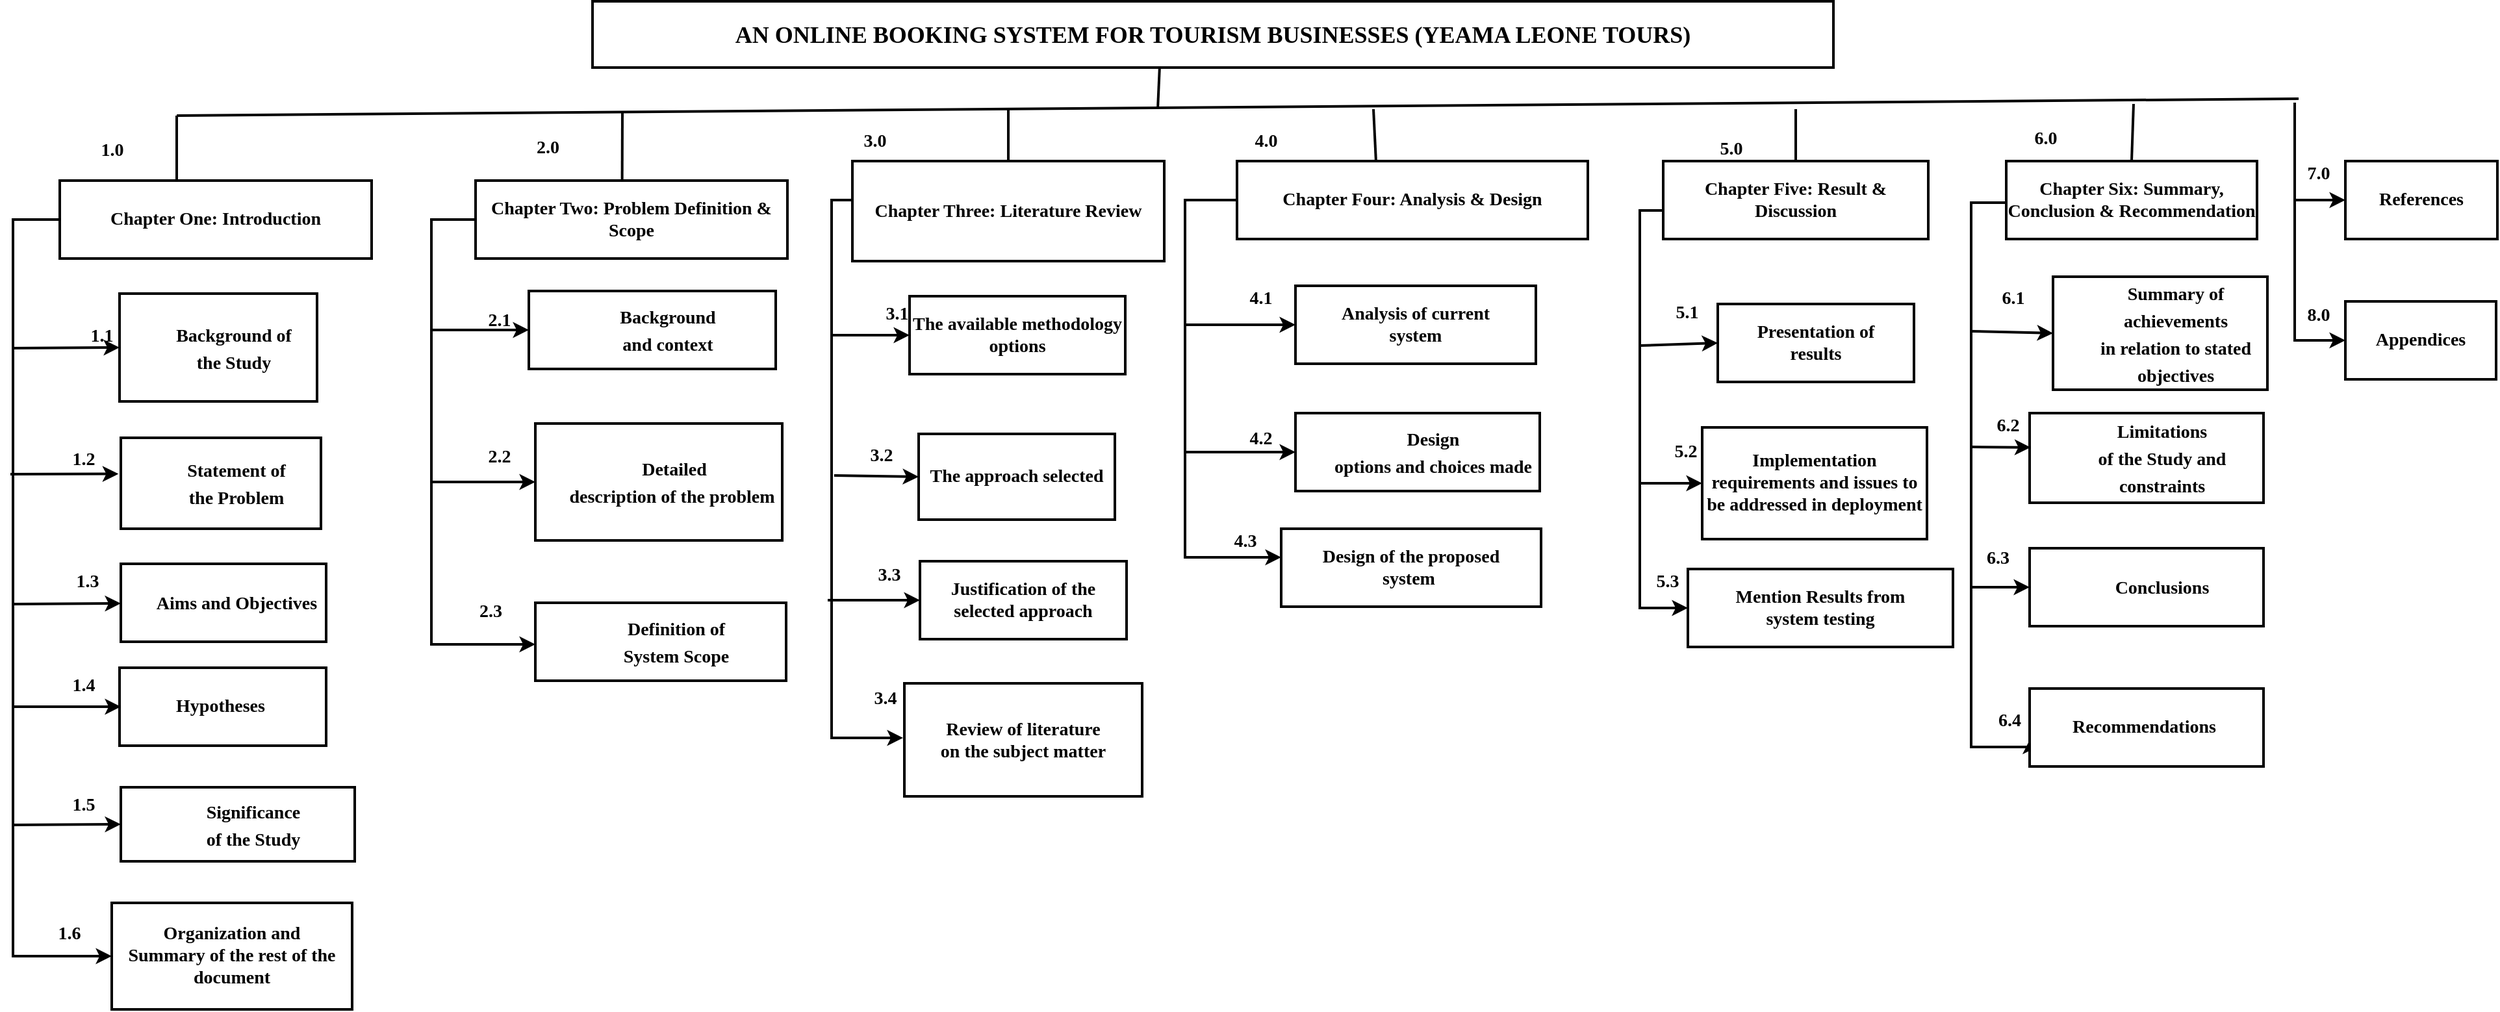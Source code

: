 <mxfile version="21.6.8" type="device" pages="12">
  <diagram name="wbs" id="1FVCJzySav36q2RqF7FA">
    <mxGraphModel dx="2606" dy="655" grid="0" gridSize="10" guides="1" tooltips="1" connect="1" arrows="1" fold="1" page="0" pageScale="1" pageWidth="850" pageHeight="1100" math="0" shadow="0">
      <root>
        <mxCell id="pKCSRbpjywAYZc3TkN3--0" />
        <mxCell id="pKCSRbpjywAYZc3TkN3--1" parent="pKCSRbpjywAYZc3TkN3--0" />
        <mxCell id="pKCSRbpjywAYZc3TkN3--2" value="&lt;font style=&quot;font-size: 18px;&quot;&gt;AN ONLINE BOOKING SYSTEM FOR TOURISM BUSINESSES (YEAMA LEONE TOURS)&lt;/font&gt;" style="rounded=0;whiteSpace=wrap;html=1;fontStyle=1;strokeWidth=2;fontFamily=Times New Roman;fontSize=14;labelBorderColor=none;labelBackgroundColor=none;strokeColor=#000000;fontColor=#000000;" parent="pKCSRbpjywAYZc3TkN3--1" vertex="1">
          <mxGeometry x="-406" y="145" width="955" height="51" as="geometry" />
        </mxCell>
        <mxCell id="pKCSRbpjywAYZc3TkN3--3" value="&lt;h3 style=&quot;font-size: 14px;&quot;&gt;&lt;font style=&quot;font-size: 14px;&quot;&gt;Chapter Three:&amp;nbsp;&lt;span style=&quot;font-size: 14px;&quot;&gt;Literature Review&lt;/span&gt;&lt;/font&gt;&lt;/h3&gt;" style="rounded=0;whiteSpace=wrap;html=1;fontStyle=1;strokeWidth=2;fontFamily=Times New Roman;fontSize=14;labelBorderColor=none;labelBackgroundColor=none;strokeColor=#000000;fontColor=#000000;" parent="pKCSRbpjywAYZc3TkN3--1" vertex="1">
          <mxGeometry x="-206" y="268" width="240" height="77" as="geometry" />
        </mxCell>
        <mxCell id="pKCSRbpjywAYZc3TkN3--4" value="&lt;p class=&quot;MsoNormal&quot; style=&quot;margin-left: 0.25in; line-height: 150%; font-size: 14px;&quot;&gt;&lt;span lang=&quot;EN-GB&quot; style=&quot;line-height: 150%; font-size: 14px;&quot;&gt;&lt;font style=&quot;font-size: 14px;&quot;&gt;&lt;span style=&quot;font-size: 14px;&quot;&gt;Background of&lt;br style=&quot;font-size: 14px;&quot;&gt;the Study&lt;/span&gt;&lt;/font&gt;&lt;/span&gt;&lt;/p&gt;" style="rounded=0;whiteSpace=wrap;html=1;fontStyle=1;strokeWidth=2;fontFamily=Times New Roman;fontSize=14;labelBorderColor=none;labelBackgroundColor=none;strokeColor=#000000;fontColor=#000000;" parent="pKCSRbpjywAYZc3TkN3--1" vertex="1">
          <mxGeometry x="-770" y="370" width="152" height="83" as="geometry" />
        </mxCell>
        <mxCell id="pKCSRbpjywAYZc3TkN3--5" value="" style="edgeStyle=orthogonalEdgeStyle;rounded=0;orthogonalLoop=1;jettySize=auto;html=1;fontStyle=1;fontFamily=Times New Roman;labelBorderColor=none;labelBackgroundColor=none;strokeColor=#000000;strokeWidth=2;fontColor=#000000;fontSize=14;" parent="pKCSRbpjywAYZc3TkN3--1" source="pKCSRbpjywAYZc3TkN3--6" target="pKCSRbpjywAYZc3TkN3--39" edge="1">
          <mxGeometry relative="1" as="geometry">
            <Array as="points">
              <mxPoint x="50" y="298" />
              <mxPoint x="50" y="573" />
              <mxPoint x="125" y="573" />
              <mxPoint x="125" y="581" />
            </Array>
            <mxPoint x="147" y="573" as="targetPoint" />
          </mxGeometry>
        </mxCell>
        <mxCell id="pKCSRbpjywAYZc3TkN3--6" value="&lt;h3 style=&quot;font-size: 14px;&quot;&gt;&lt;font style=&quot;font-size: 14px;&quot;&gt;Chapter Four: Analysis &amp;amp; Design&lt;/font&gt;&lt;/h3&gt;" style="rounded=0;whiteSpace=wrap;html=1;fontStyle=1;strokeWidth=2;fontFamily=Times New Roman;fontSize=14;labelBorderColor=none;labelBackgroundColor=none;strokeColor=#000000;fontColor=#000000;" parent="pKCSRbpjywAYZc3TkN3--1" vertex="1">
          <mxGeometry x="90" y="268" width="270" height="60" as="geometry" />
        </mxCell>
        <mxCell id="pKCSRbpjywAYZc3TkN3--7" value="" style="endArrow=none;html=1;fontStyle=1;strokeWidth=2;fontFamily=Times New Roman;fontSize=14;labelBorderColor=none;labelBackgroundColor=none;strokeColor=#000000;fontColor=#000000;" parent="pKCSRbpjywAYZc3TkN3--1" edge="1">
          <mxGeometry width="50" height="50" relative="1" as="geometry">
            <mxPoint x="-726" y="233" as="sourcePoint" />
            <mxPoint x="907" y="220" as="targetPoint" />
          </mxGeometry>
        </mxCell>
        <mxCell id="pKCSRbpjywAYZc3TkN3--8" value="" style="endArrow=none;html=1;fontStyle=1;strokeWidth=2;fontFamily=Times New Roman;fontSize=14;labelBorderColor=none;labelBackgroundColor=none;strokeColor=#000000;fontColor=#000000;" parent="pKCSRbpjywAYZc3TkN3--1" edge="1">
          <mxGeometry width="50" height="50" relative="1" as="geometry">
            <mxPoint x="-726" y="298" as="sourcePoint" />
            <mxPoint x="-726" y="233" as="targetPoint" />
          </mxGeometry>
        </mxCell>
        <mxCell id="pKCSRbpjywAYZc3TkN3--9" value="" style="endArrow=none;html=1;fontStyle=1;strokeWidth=2;fontFamily=Times New Roman;fontSize=14;exitX=0.396;exitY=-0.013;exitDx=0;exitDy=0;exitPerimeter=0;labelBorderColor=none;labelBackgroundColor=none;strokeColor=#000000;fontColor=#000000;" parent="pKCSRbpjywAYZc3TkN3--1" source="pKCSRbpjywAYZc3TkN3--6" edge="1">
          <mxGeometry width="50" height="50" relative="1" as="geometry">
            <mxPoint x="195" y="238" as="sourcePoint" />
            <mxPoint x="195" y="228" as="targetPoint" />
          </mxGeometry>
        </mxCell>
        <mxCell id="pKCSRbpjywAYZc3TkN3--10" value="" style="edgeStyle=orthogonalEdgeStyle;rounded=0;orthogonalLoop=1;jettySize=auto;html=1;fontStyle=1;fontFamily=Times New Roman;labelBorderColor=none;labelBackgroundColor=none;strokeColor=#000000;strokeWidth=2;fontColor=#000000;fontSize=14;" parent="pKCSRbpjywAYZc3TkN3--1" source="pKCSRbpjywAYZc3TkN3--11" target="pKCSRbpjywAYZc3TkN3--86" edge="1">
          <mxGeometry relative="1" as="geometry">
            <Array as="points">
              <mxPoint x="400" y="306" />
            </Array>
          </mxGeometry>
        </mxCell>
        <mxCell id="pKCSRbpjywAYZc3TkN3--11" value="&lt;h3 style=&quot;font-size: 14px;&quot;&gt;&lt;font style=&quot;font-size: 14px;&quot;&gt;Chapter Five: Result &amp;amp; Discussion&lt;/font&gt;&lt;/h3&gt;" style="rounded=0;whiteSpace=wrap;html=1;fontStyle=1;strokeWidth=2;fontFamily=Times New Roman;fontSize=14;labelBorderColor=none;labelBackgroundColor=none;strokeColor=#000000;fontColor=#000000;" parent="pKCSRbpjywAYZc3TkN3--1" vertex="1">
          <mxGeometry x="418" y="268" width="204" height="60" as="geometry" />
        </mxCell>
        <mxCell id="pKCSRbpjywAYZc3TkN3--12" value="" style="edgeStyle=orthogonalEdgeStyle;rounded=0;jumpSize=4;orthogonalLoop=1;jettySize=auto;html=1;fontStyle=1;fontFamily=Times New Roman;labelBorderColor=none;labelBackgroundColor=none;strokeColor=#000000;entryX=0.004;entryY=0.637;entryDx=0;entryDy=0;entryPerimeter=0;strokeWidth=2;fontColor=#000000;fontSize=14;" parent="pKCSRbpjywAYZc3TkN3--1" source="pKCSRbpjywAYZc3TkN3--13" target="pKCSRbpjywAYZc3TkN3--95" edge="1">
          <mxGeometry relative="1" as="geometry">
            <mxPoint x="655" y="719" as="targetPoint" />
            <Array as="points">
              <mxPoint x="655" y="300" />
              <mxPoint x="655" y="719" />
              <mxPoint x="701" y="719" />
            </Array>
          </mxGeometry>
        </mxCell>
        <mxCell id="pKCSRbpjywAYZc3TkN3--13" value="&lt;h3 style=&quot;font-size: 14px;&quot;&gt;&lt;font style=&quot;font-size: 14px;&quot;&gt;Chapter Six: Summary, Conclusion &amp;amp; Recommendation&lt;/font&gt;&lt;/h3&gt;" style="rounded=0;whiteSpace=wrap;html=1;fontStyle=1;strokeWidth=2;fontFamily=Times New Roman;fontSize=14;labelBorderColor=none;labelBackgroundColor=none;strokeColor=#000000;fontColor=#000000;" parent="pKCSRbpjywAYZc3TkN3--1" vertex="1">
          <mxGeometry x="682" y="268" width="193" height="60" as="geometry" />
        </mxCell>
        <mxCell id="pKCSRbpjywAYZc3TkN3--14" value="" style="endArrow=none;html=1;strokeWidth=2;fontFamily=Times New Roman;fontSize=14;entryX=0.5;entryY=0;entryDx=0;entryDy=0;fontStyle=1;jumpSize=4;labelBorderColor=none;labelBackgroundColor=none;strokeColor=#000000;fontColor=#000000;" parent="pKCSRbpjywAYZc3TkN3--1" target="pKCSRbpjywAYZc3TkN3--13" edge="1">
          <mxGeometry width="50" height="50" relative="1" as="geometry">
            <mxPoint x="780" y="224" as="sourcePoint" />
            <mxPoint x="444" y="308" as="targetPoint" />
          </mxGeometry>
        </mxCell>
        <mxCell id="pKCSRbpjywAYZc3TkN3--15" value="" style="endArrow=none;html=1;strokeWidth=2;fontFamily=Times New Roman;fontSize=14;exitX=0.5;exitY=0;exitDx=0;exitDy=0;fontStyle=1;labelBorderColor=none;labelBackgroundColor=none;strokeColor=#000000;fontColor=#000000;" parent="pKCSRbpjywAYZc3TkN3--1" source="pKCSRbpjywAYZc3TkN3--3" edge="1">
          <mxGeometry width="50" height="50" relative="1" as="geometry">
            <mxPoint x="104" y="248" as="sourcePoint" />
            <mxPoint x="-86" y="228" as="targetPoint" />
          </mxGeometry>
        </mxCell>
        <mxCell id="pKCSRbpjywAYZc3TkN3--16" value="" style="endArrow=none;html=1;strokeWidth=2;fontFamily=Times New Roman;fontSize=14;exitX=0.5;exitY=0;exitDx=0;exitDy=0;fontStyle=1;labelBorderColor=none;labelBackgroundColor=none;strokeColor=#000000;fontColor=#000000;" parent="pKCSRbpjywAYZc3TkN3--1" source="pKCSRbpjywAYZc3TkN3--11" edge="1">
          <mxGeometry width="50" height="50" relative="1" as="geometry">
            <mxPoint x="334" y="248" as="sourcePoint" />
            <mxPoint x="520" y="228" as="targetPoint" />
          </mxGeometry>
        </mxCell>
        <mxCell id="pKCSRbpjywAYZc3TkN3--17" value="" style="endArrow=none;html=1;strokeWidth=2;fontFamily=Times New Roman;fontSize=14;fontStyle=1;entryX=0.457;entryY=1;entryDx=0;entryDy=0;entryPerimeter=0;labelBorderColor=none;labelBackgroundColor=none;strokeColor=#000000;fontColor=#000000;" parent="pKCSRbpjywAYZc3TkN3--1" target="pKCSRbpjywAYZc3TkN3--2" edge="1">
          <mxGeometry width="50" height="50" relative="1" as="geometry">
            <mxPoint x="29" y="228" as="sourcePoint" />
            <mxPoint x="-186" y="408" as="targetPoint" />
          </mxGeometry>
        </mxCell>
        <mxCell id="pKCSRbpjywAYZc3TkN3--18" value="&lt;span lang=&quot;EN-GB&quot; style=&quot;font-size: 14px;&quot;&gt;Analysis of current&lt;br style=&quot;font-size: 14px;&quot;&gt;system&lt;/span&gt;" style="rounded=0;whiteSpace=wrap;html=1;fontStyle=1;strokeWidth=2;fontFamily=Times New Roman;fontSize=14;labelBorderColor=none;labelBackgroundColor=none;strokeColor=#000000;fontColor=#000000;" parent="pKCSRbpjywAYZc3TkN3--1" vertex="1">
          <mxGeometry x="135" y="364" width="185" height="60" as="geometry" />
        </mxCell>
        <mxCell id="pKCSRbpjywAYZc3TkN3--19" value="" style="edgeStyle=orthogonalEdgeStyle;rounded=0;orthogonalLoop=1;jettySize=auto;html=1;fontStyle=1;fontFamily=Times New Roman;labelBorderColor=none;labelBackgroundColor=none;strokeColor=#000000;strokeWidth=2;fontColor=#000000;fontSize=14;" parent="pKCSRbpjywAYZc3TkN3--1" source="pKCSRbpjywAYZc3TkN3--3" edge="1">
          <mxGeometry relative="1" as="geometry">
            <mxPoint x="-167" y="712" as="targetPoint" />
            <Array as="points">
              <mxPoint x="-222" y="298" />
              <mxPoint x="-222" y="712" />
            </Array>
            <mxPoint x="-208.12" y="298.032" as="sourcePoint" />
          </mxGeometry>
        </mxCell>
        <mxCell id="pKCSRbpjywAYZc3TkN3--20" value="&lt;span style=&quot;font-size: 14px;&quot;&gt;The available methodology options&lt;/span&gt;" style="whiteSpace=wrap;html=1;strokeWidth=2;fontFamily=Times New Roman;fontSize=14;fontStyle=1;labelBorderColor=none;labelBackgroundColor=none;strokeColor=#000000;fontColor=#000000;" parent="pKCSRbpjywAYZc3TkN3--1" vertex="1">
          <mxGeometry x="-162" y="372" width="166" height="60" as="geometry" />
        </mxCell>
        <mxCell id="pKCSRbpjywAYZc3TkN3--21" value="&lt;p class=&quot;MsoNormal&quot; style=&quot;margin-left: 0.25in; line-height: 150%; font-size: 14px;&quot;&gt;&lt;span lang=&quot;EN-GB&quot; style=&quot;font-size: 14px; line-height: 150%;&quot;&gt;Statement of&lt;br style=&quot;font-size: 14px;&quot;&gt;the Problem&lt;/span&gt;&lt;/p&gt;" style="rounded=0;whiteSpace=wrap;html=1;strokeWidth=2;fontFamily=Times New Roman;fontSize=14;fontStyle=1;labelBorderColor=none;labelBackgroundColor=none;strokeColor=#000000;fontColor=#000000;" parent="pKCSRbpjywAYZc3TkN3--1" vertex="1">
          <mxGeometry x="-769" y="481" width="154" height="70" as="geometry" />
        </mxCell>
        <mxCell id="pKCSRbpjywAYZc3TkN3--22" value="&lt;p class=&quot;MsoNormal&quot; style=&quot;margin-left: 0.25in; line-height: 150%; font-size: 14px;&quot;&gt;&lt;span lang=&quot;EN-GB&quot; style=&quot;font-size: 14px; line-height: 150%;&quot;&gt;Aims and Objectives&amp;nbsp;&lt;/span&gt;&lt;/p&gt;" style="rounded=0;whiteSpace=wrap;html=1;strokeWidth=2;fontFamily=Times New Roman;fontSize=14;fontStyle=1;labelBorderColor=none;labelBackgroundColor=none;strokeColor=#000000;fontColor=#000000;" parent="pKCSRbpjywAYZc3TkN3--1" vertex="1">
          <mxGeometry x="-769" y="578" width="158" height="60" as="geometry" />
        </mxCell>
        <mxCell id="pKCSRbpjywAYZc3TkN3--23" value="&lt;p class=&quot;MsoNormal&quot; style=&quot;margin-left: 0.25in; line-height: 150%; font-size: 14px;&quot;&gt;&lt;span lang=&quot;EN-GB&quot; style=&quot;font-size: 14px; line-height: 150%;&quot;&gt;Design&lt;br style=&quot;font-size: 14px;&quot;&gt;options and choices made&lt;/span&gt;&lt;/p&gt;" style="rounded=0;whiteSpace=wrap;html=1;fontStyle=1;strokeWidth=2;fontFamily=Times New Roman;fontSize=14;labelBorderColor=none;labelBackgroundColor=none;strokeColor=#000000;fontColor=#000000;" parent="pKCSRbpjywAYZc3TkN3--1" vertex="1">
          <mxGeometry x="135" y="462" width="188" height="60" as="geometry" />
        </mxCell>
        <mxCell id="pKCSRbpjywAYZc3TkN3--24" value="&lt;span style=&quot;font-size: 14px;&quot;&gt;1.0&lt;/span&gt;" style="text;html=1;align=center;verticalAlign=middle;resizable=0;points=[];autosize=1;fillColor=none;strokeWidth=2;fontFamily=Times New Roman;fontSize=14;fontStyle=1;labelBorderColor=none;labelBackgroundColor=none;fontColor=#000000;" parent="pKCSRbpjywAYZc3TkN3--1" vertex="1">
          <mxGeometry x="-794" y="245.5" width="36" height="29" as="geometry" />
        </mxCell>
        <mxCell id="pKCSRbpjywAYZc3TkN3--25" value="&lt;span style=&quot;font-size: 14px; font-style: normal; font-variant-ligatures: normal; font-variant-caps: normal; letter-spacing: normal; orphans: 2; text-align: center; text-indent: 0px; text-transform: none; widows: 2; word-spacing: 0px; -webkit-text-stroke-width: 0px; text-decoration-style: initial; text-decoration-color: initial;&quot;&gt;2.0&lt;/span&gt;" style="text;whiteSpace=wrap;html=1;strokeWidth=2;fontFamily=Times New Roman;fontSize=14;fontStyle=1;labelBorderColor=none;labelBackgroundColor=none;fontColor=#000000;" parent="pKCSRbpjywAYZc3TkN3--1" vertex="1">
          <mxGeometry x="-451" y="243" width="34" height="31" as="geometry" />
        </mxCell>
        <mxCell id="pKCSRbpjywAYZc3TkN3--26" value="&lt;span style=&quot;font-size: 14px;&quot;&gt;3.0&lt;/span&gt;" style="text;html=1;align=center;verticalAlign=middle;resizable=0;points=[];autosize=1;fillColor=none;strokeWidth=2;fontFamily=Times New Roman;fontSize=14;fontStyle=1;labelBorderColor=none;labelBackgroundColor=none;fontColor=#000000;" parent="pKCSRbpjywAYZc3TkN3--1" vertex="1">
          <mxGeometry x="-207" y="238" width="36" height="29" as="geometry" />
        </mxCell>
        <mxCell id="pKCSRbpjywAYZc3TkN3--27" value="&lt;span style=&quot;font-size: 14px;&quot;&gt;4.0&lt;/span&gt;" style="text;html=1;align=center;verticalAlign=middle;resizable=0;points=[];autosize=1;fillColor=none;strokeWidth=2;fontFamily=Times New Roman;fontSize=14;fontStyle=1;labelBorderColor=none;labelBackgroundColor=none;fontColor=#000000;" parent="pKCSRbpjywAYZc3TkN3--1" vertex="1">
          <mxGeometry x="94" y="238" width="36" height="29" as="geometry" />
        </mxCell>
        <mxCell id="pKCSRbpjywAYZc3TkN3--28" value="&lt;span style=&quot;font-size: 14px;&quot;&gt;5.0&lt;/span&gt;" style="text;html=1;align=center;verticalAlign=middle;resizable=0;points=[];autosize=1;fillColor=none;strokeWidth=2;fontFamily=Times New Roman;fontSize=14;fontStyle=1;labelBorderColor=none;labelBackgroundColor=none;fontColor=#000000;" parent="pKCSRbpjywAYZc3TkN3--1" vertex="1">
          <mxGeometry x="452" y="244" width="36" height="29" as="geometry" />
        </mxCell>
        <mxCell id="pKCSRbpjywAYZc3TkN3--29" value="6.0" style="text;html=1;align=center;verticalAlign=middle;resizable=0;points=[];autosize=1;fillColor=none;strokeWidth=2;fontFamily=Times New Roman;fontSize=14;fontStyle=1;labelBorderColor=none;labelBackgroundColor=none;fontColor=#000000;" parent="pKCSRbpjywAYZc3TkN3--1" vertex="1">
          <mxGeometry x="694" y="236" width="36" height="29" as="geometry" />
        </mxCell>
        <mxCell id="pKCSRbpjywAYZc3TkN3--30" value="" style="edgeStyle=orthogonalEdgeStyle;rounded=0;orthogonalLoop=1;jettySize=auto;html=1;fontStyle=1;fontFamily=Times New Roman;labelBorderColor=none;labelBackgroundColor=none;strokeColor=#000000;strokeWidth=2;fontColor=#000000;fontSize=14;" parent="pKCSRbpjywAYZc3TkN3--1" source="pKCSRbpjywAYZc3TkN3--31" target="pKCSRbpjywAYZc3TkN3--34" edge="1">
          <mxGeometry relative="1" as="geometry">
            <mxPoint x="-440" y="640" as="targetPoint" />
            <Array as="points">
              <mxPoint x="-530" y="313" />
              <mxPoint x="-530" y="640" />
            </Array>
          </mxGeometry>
        </mxCell>
        <mxCell id="pKCSRbpjywAYZc3TkN3--31" value="&lt;h3 style=&quot;font-size: 14px;&quot;&gt;&lt;div style=&quot;font-size: 14px;&quot;&gt;&lt;font style=&quot;font-size: 14px;&quot;&gt;Chapter Two: Problem Definition &amp;amp; Scope&lt;/font&gt;&lt;/div&gt;&lt;/h3&gt;" style="rounded=0;whiteSpace=wrap;html=1;fontStyle=1;strokeWidth=2;fontFamily=Times New Roman;fontSize=14;align=center;labelBorderColor=none;labelBackgroundColor=none;strokeColor=#000000;fontColor=#000000;" parent="pKCSRbpjywAYZc3TkN3--1" vertex="1">
          <mxGeometry x="-496" y="283" width="240" height="60" as="geometry" />
        </mxCell>
        <mxCell id="pKCSRbpjywAYZc3TkN3--32" value="&lt;p class=&quot;MsoNormal&quot; style=&quot;margin-left: 0.25in; line-height: 150%; font-size: 14px;&quot;&gt;&lt;span lang=&quot;EN-GB&quot; style=&quot;font-size: 14px; line-height: 150%;&quot;&gt;Background&lt;br style=&quot;font-size: 14px;&quot;&gt;and context&lt;/span&gt;&lt;/p&gt;" style="rounded=0;whiteSpace=wrap;html=1;fontStyle=1;strokeWidth=2;fontFamily=Times New Roman;fontSize=14;labelBorderColor=none;labelBackgroundColor=none;strokeColor=#000000;align=center;fontColor=#000000;" parent="pKCSRbpjywAYZc3TkN3--1" vertex="1">
          <mxGeometry x="-455" y="368" width="190" height="60" as="geometry" />
        </mxCell>
        <mxCell id="pKCSRbpjywAYZc3TkN3--33" value="&lt;p class=&quot;MsoNormal&quot; style=&quot;margin-left: 0.25in; line-height: 150%; font-size: 14px;&quot;&gt;&lt;span lang=&quot;EN-GB&quot; style=&quot;font-size: 14px; line-height: 150%;&quot;&gt;Detailed&lt;br style=&quot;font-size: 14px;&quot;&gt;description of the problem&amp;nbsp;&lt;/span&gt;&lt;/p&gt;" style="whiteSpace=wrap;html=1;strokeWidth=2;fontFamily=Times New Roman;fontSize=14;fontStyle=1;labelBorderColor=none;labelBackgroundColor=none;strokeColor=#000000;fontColor=#000000;" parent="pKCSRbpjywAYZc3TkN3--1" vertex="1">
          <mxGeometry x="-450" y="470" width="190" height="90" as="geometry" />
        </mxCell>
        <mxCell id="pKCSRbpjywAYZc3TkN3--34" value="&lt;p class=&quot;MsoNormal&quot; style=&quot;margin-left: 0.25in; line-height: 150%; font-size: 14px;&quot;&gt;&lt;span lang=&quot;EN-GB&quot; style=&quot;font-size: 14px; line-height: 150%;&quot;&gt;&lt;span style=&quot;font-size: 14px;&quot;&gt;Definition of&lt;br style=&quot;font-size: 14px;&quot;&gt;System Scope&lt;/span&gt;&lt;/span&gt;&lt;/p&gt;" style="whiteSpace=wrap;html=1;strokeWidth=2;fontFamily=Times New Roman;fontSize=14;fontStyle=1;align=center;labelBorderColor=none;labelBackgroundColor=none;strokeColor=#000000;fontColor=#000000;" parent="pKCSRbpjywAYZc3TkN3--1" vertex="1">
          <mxGeometry x="-450" y="608" width="193" height="60" as="geometry" />
        </mxCell>
        <mxCell id="pKCSRbpjywAYZc3TkN3--35" value="" style="edgeStyle=orthogonalEdgeStyle;rounded=0;orthogonalLoop=1;jettySize=auto;html=1;fontStyle=1;fontFamily=Times New Roman;labelBorderColor=none;labelBackgroundColor=none;strokeColor=#000000;entryX=0;entryY=0.5;entryDx=0;entryDy=0;strokeWidth=2;fontColor=#000000;fontSize=14;" parent="pKCSRbpjywAYZc3TkN3--1" source="pKCSRbpjywAYZc3TkN3--36" target="pKCSRbpjywAYZc3TkN3--92" edge="1">
          <mxGeometry relative="1" as="geometry">
            <Array as="points">
              <mxPoint x="-852" y="313" />
              <mxPoint x="-852" y="880" />
            </Array>
            <mxPoint x="-790" y="879" as="targetPoint" />
          </mxGeometry>
        </mxCell>
        <mxCell id="pKCSRbpjywAYZc3TkN3--36" value="&lt;span style=&quot;font-size: 14px;&quot;&gt;&lt;span style=&quot;font-size: 14px; line-height: 107%;&quot;&gt;&lt;font style=&quot;font-size: 14px;&quot;&gt;Chapter One: Introduction&lt;/font&gt;&lt;/span&gt;&lt;/span&gt;" style="whiteSpace=wrap;html=1;strokeWidth=2;fontFamily=Times New Roman;fontSize=14;fontStyle=1;labelBorderColor=none;labelBackgroundColor=none;strokeColor=#000000;fontColor=#000000;" parent="pKCSRbpjywAYZc3TkN3--1" vertex="1">
          <mxGeometry x="-816" y="283" width="240" height="60" as="geometry" />
        </mxCell>
        <mxCell id="pKCSRbpjywAYZc3TkN3--37" value="&lt;span lang=&quot;EN-GB&quot; style=&quot;font-size: 14px;&quot;&gt;Hypotheses&amp;nbsp;&lt;/span&gt;" style="whiteSpace=wrap;html=1;strokeWidth=2;fontFamily=Times New Roman;fontSize=14;fontStyle=1;labelBorderColor=none;labelBackgroundColor=none;strokeColor=#000000;fontColor=#000000;" parent="pKCSRbpjywAYZc3TkN3--1" vertex="1">
          <mxGeometry x="-770" y="658" width="159" height="60" as="geometry" />
        </mxCell>
        <mxCell id="pKCSRbpjywAYZc3TkN3--38" value="" style="endArrow=none;html=1;rounded=0;strokeWidth=2;fontFamily=Times New Roman;fontSize=14;entryX=0.47;entryY=0.017;entryDx=0;entryDy=0;fontStyle=1;entryPerimeter=0;labelBorderColor=none;labelBackgroundColor=none;strokeColor=#000000;fontColor=#000000;" parent="pKCSRbpjywAYZc3TkN3--1" target="pKCSRbpjywAYZc3TkN3--31" edge="1">
          <mxGeometry width="50" height="50" relative="1" as="geometry">
            <mxPoint x="-383" y="230" as="sourcePoint" />
            <mxPoint x="-316" y="428" as="targetPoint" />
          </mxGeometry>
        </mxCell>
        <mxCell id="pKCSRbpjywAYZc3TkN3--39" value="&lt;span lang=&quot;EN-GB&quot; style=&quot;font-size: 14px;&quot;&gt;&lt;span style=&quot;font-size: 14px;&quot;&gt;Design of the proposed&lt;br style=&quot;font-size: 14px;&quot;&gt;system&amp;nbsp;&lt;/span&gt;&lt;/span&gt;" style="whiteSpace=wrap;html=1;strokeWidth=2;fontFamily=Times New Roman;fontSize=14;fontStyle=1;labelBorderColor=none;labelBackgroundColor=none;strokeColor=#000000;fontColor=#000000;" parent="pKCSRbpjywAYZc3TkN3--1" vertex="1">
          <mxGeometry x="124" y="551" width="200" height="60" as="geometry" />
        </mxCell>
        <mxCell id="pKCSRbpjywAYZc3TkN3--40" value="&lt;span lang=&quot;EN-GB&quot; style=&quot;font-size: 14px;&quot;&gt;Implementation&lt;br style=&quot;font-size: 14px;&quot;&gt;requirements and issues to be addressed in deployment&lt;/span&gt;" style="rounded=0;whiteSpace=wrap;html=1;strokeWidth=2;fontFamily=Times New Roman;fontSize=14;fontStyle=1;labelBorderColor=none;labelBackgroundColor=none;strokeColor=#000000;fontColor=#000000;" parent="pKCSRbpjywAYZc3TkN3--1" vertex="1">
          <mxGeometry x="448" y="473" width="173" height="86" as="geometry" />
        </mxCell>
        <mxCell id="pKCSRbpjywAYZc3TkN3--41" value="&lt;span lang=&quot;EN-GB&quot; style=&quot;font-size: 14px;&quot;&gt;Presentation of&lt;br style=&quot;font-size: 14px;&quot;&gt;results&lt;/span&gt;" style="rounded=0;whiteSpace=wrap;html=1;strokeWidth=2;fontFamily=Times New Roman;fontSize=14;fontStyle=1;labelBorderColor=none;labelBackgroundColor=none;strokeColor=#000000;fontColor=#000000;" parent="pKCSRbpjywAYZc3TkN3--1" vertex="1">
          <mxGeometry x="460" y="378" width="151" height="60" as="geometry" />
        </mxCell>
        <mxCell id="pKCSRbpjywAYZc3TkN3--42" value="&lt;p class=&quot;MsoNormal&quot; style=&quot;margin-left: 0.25in; line-height: 150%; font-size: 14px;&quot;&gt;&lt;span lang=&quot;EN-GB&quot; style=&quot;font-size: 14px; line-height: 150%;&quot;&gt;Summary of achievements&lt;br style=&quot;font-size: 14px;&quot;&gt;in relation to stated objectives&lt;/span&gt;&lt;/p&gt;" style="rounded=0;whiteSpace=wrap;html=1;strokeWidth=2;fontFamily=Times New Roman;fontSize=14;fontStyle=1;labelBorderColor=none;labelBackgroundColor=none;strokeColor=#000000;align=center;fontColor=#000000;" parent="pKCSRbpjywAYZc3TkN3--1" vertex="1">
          <mxGeometry x="718" y="357" width="165" height="87" as="geometry" />
        </mxCell>
        <mxCell id="pKCSRbpjywAYZc3TkN3--43" value="1.1" style="text;html=1;align=center;verticalAlign=middle;resizable=0;points=[];autosize=1;fillColor=none;fontStyle=1;fontFamily=Times New Roman;labelBorderColor=none;labelBackgroundColor=none;strokeWidth=2;fontColor=#000000;fontSize=14;" parent="pKCSRbpjywAYZc3TkN3--1" vertex="1">
          <mxGeometry x="-802" y="388" width="36" height="29" as="geometry" />
        </mxCell>
        <mxCell id="pKCSRbpjywAYZc3TkN3--44" value="1.2" style="text;html=1;align=center;verticalAlign=middle;resizable=0;points=[];autosize=1;fillColor=none;fontStyle=1;fontFamily=Times New Roman;labelBorderColor=none;labelBackgroundColor=none;strokeWidth=2;fontColor=#000000;fontSize=14;" parent="pKCSRbpjywAYZc3TkN3--1" vertex="1">
          <mxGeometry x="-816" y="483" width="36" height="29" as="geometry" />
        </mxCell>
        <mxCell id="pKCSRbpjywAYZc3TkN3--45" value="1.4" style="text;html=1;align=center;verticalAlign=middle;resizable=0;points=[];autosize=1;fillColor=none;fontStyle=1;fontFamily=Times New Roman;labelBorderColor=none;labelBackgroundColor=none;strokeWidth=2;fontColor=#000000;fontSize=14;" parent="pKCSRbpjywAYZc3TkN3--1" vertex="1">
          <mxGeometry x="-816" y="657" width="36" height="29" as="geometry" />
        </mxCell>
        <mxCell id="pKCSRbpjywAYZc3TkN3--46" value="1.5" style="text;html=1;align=center;verticalAlign=middle;resizable=0;points=[];autosize=1;fillColor=none;fontStyle=1;fontFamily=Times New Roman;labelBorderColor=none;labelBackgroundColor=none;strokeWidth=2;fontColor=#000000;fontSize=14;" parent="pKCSRbpjywAYZc3TkN3--1" vertex="1">
          <mxGeometry x="-816" y="749" width="36" height="29" as="geometry" />
        </mxCell>
        <mxCell id="pKCSRbpjywAYZc3TkN3--47" value="2.1" style="text;html=1;align=center;verticalAlign=middle;resizable=0;points=[];autosize=1;fillColor=none;fontStyle=1;fontFamily=Times New Roman;labelBorderColor=none;labelBackgroundColor=none;strokeWidth=2;fontColor=#000000;fontSize=14;" parent="pKCSRbpjywAYZc3TkN3--1" vertex="1">
          <mxGeometry x="-496" y="376" width="36" height="29" as="geometry" />
        </mxCell>
        <mxCell id="pKCSRbpjywAYZc3TkN3--48" value="2.2" style="text;html=1;align=center;verticalAlign=middle;resizable=0;points=[];autosize=1;fillColor=none;fontStyle=1;fontFamily=Times New Roman;labelBorderColor=none;labelBackgroundColor=none;strokeWidth=2;fontColor=#000000;fontSize=14;" parent="pKCSRbpjywAYZc3TkN3--1" vertex="1">
          <mxGeometry x="-496" y="481" width="36" height="29" as="geometry" />
        </mxCell>
        <mxCell id="pKCSRbpjywAYZc3TkN3--49" value="3.3" style="text;html=1;align=center;verticalAlign=middle;resizable=0;points=[];autosize=1;fillColor=none;fontStyle=1;fontFamily=Times New Roman;labelBorderColor=none;labelBackgroundColor=none;strokeWidth=2;fontColor=#000000;fontSize=14;" parent="pKCSRbpjywAYZc3TkN3--1" vertex="1">
          <mxGeometry x="-196" y="572" width="36" height="29" as="geometry" />
        </mxCell>
        <mxCell id="pKCSRbpjywAYZc3TkN3--50" value="3.4" style="text;html=1;align=center;verticalAlign=middle;resizable=0;points=[];autosize=1;fillColor=none;fontStyle=1;fontFamily=Times New Roman;labelBorderColor=none;labelBackgroundColor=none;strokeWidth=2;fontColor=#000000;fontSize=14;" parent="pKCSRbpjywAYZc3TkN3--1" vertex="1">
          <mxGeometry x="-199" y="667" width="36" height="29" as="geometry" />
        </mxCell>
        <mxCell id="pKCSRbpjywAYZc3TkN3--51" value="4.1" style="text;html=1;align=center;verticalAlign=middle;resizable=0;points=[];autosize=1;fillColor=none;fontStyle=1;fontFamily=Times New Roman;labelBorderColor=none;labelBackgroundColor=none;strokeWidth=2;fontColor=#000000;fontSize=14;" parent="pKCSRbpjywAYZc3TkN3--1" vertex="1">
          <mxGeometry x="90" y="359" width="36" height="29" as="geometry" />
        </mxCell>
        <mxCell id="pKCSRbpjywAYZc3TkN3--52" value="4.2" style="text;html=1;align=center;verticalAlign=middle;resizable=0;points=[];autosize=1;fillColor=none;fontStyle=1;fontFamily=Times New Roman;labelBorderColor=none;labelBackgroundColor=none;strokeWidth=2;fontColor=#000000;fontSize=14;" parent="pKCSRbpjywAYZc3TkN3--1" vertex="1">
          <mxGeometry x="90" y="467" width="36" height="29" as="geometry" />
        </mxCell>
        <mxCell id="pKCSRbpjywAYZc3TkN3--53" value="5.1" style="text;html=1;align=center;verticalAlign=middle;resizable=0;points=[];autosize=1;fillColor=none;fontStyle=1;fontFamily=Times New Roman;labelBorderColor=none;labelBackgroundColor=none;strokeWidth=2;fontColor=#000000;fontSize=14;" parent="pKCSRbpjywAYZc3TkN3--1" vertex="1">
          <mxGeometry x="418" y="370" width="36" height="29" as="geometry" />
        </mxCell>
        <mxCell id="pKCSRbpjywAYZc3TkN3--55" value="5.2" style="text;html=1;align=center;verticalAlign=middle;resizable=0;points=[];autosize=1;fillColor=none;fontStyle=1;fontFamily=Times New Roman;labelBorderColor=none;labelBackgroundColor=none;strokeWidth=2;fontColor=#000000;fontSize=14;" parent="pKCSRbpjywAYZc3TkN3--1" vertex="1">
          <mxGeometry x="417" y="477" width="36" height="29" as="geometry" />
        </mxCell>
        <mxCell id="pKCSRbpjywAYZc3TkN3--56" value="6.1" style="text;html=1;align=center;verticalAlign=middle;resizable=0;points=[];autosize=1;fillColor=none;fontStyle=1;fontFamily=Times New Roman;labelBorderColor=none;labelBackgroundColor=none;strokeWidth=2;fontColor=#000000;fontSize=14;" parent="pKCSRbpjywAYZc3TkN3--1" vertex="1">
          <mxGeometry x="669" y="359" width="36" height="29" as="geometry" />
        </mxCell>
        <mxCell id="pKCSRbpjywAYZc3TkN3--57" value="6.2" style="text;html=1;align=center;verticalAlign=middle;resizable=0;points=[];autosize=1;fillColor=none;fontStyle=1;fontFamily=Times New Roman;labelBorderColor=none;labelBackgroundColor=none;strokeWidth=2;fontColor=#000000;fontSize=14;" parent="pKCSRbpjywAYZc3TkN3--1" vertex="1">
          <mxGeometry x="665" y="457" width="36" height="29" as="geometry" />
        </mxCell>
        <mxCell id="pKCSRbpjywAYZc3TkN3--58" value="&lt;span style=&quot;font-size: 14px;&quot;&gt;The approach selected&lt;/span&gt;" style="whiteSpace=wrap;html=1;strokeWidth=2;fontFamily=Times New Roman;fontSize=14;fontStyle=1;labelBorderColor=none;labelBackgroundColor=none;strokeColor=#000000;fontColor=#000000;" parent="pKCSRbpjywAYZc3TkN3--1" vertex="1">
          <mxGeometry x="-155" y="478" width="151" height="66" as="geometry" />
        </mxCell>
        <mxCell id="pKCSRbpjywAYZc3TkN3--59" value="&lt;p class=&quot;MsoNormal&quot; style=&quot;margin-left: 0.25in; line-height: 150%; font-size: 14px;&quot;&gt;&lt;span lang=&quot;EN-GB&quot; style=&quot;font-size: 14px; line-height: 150%;&quot;&gt;Significance&lt;br style=&quot;font-size: 14px;&quot;&gt;of the Study&lt;/span&gt;&lt;/p&gt;" style="whiteSpace=wrap;html=1;fontFamily=Times New Roman;fontSize=14;fontStyle=1;strokeWidth=2;labelBorderColor=none;labelBackgroundColor=none;strokeColor=#000000;fontColor=#000000;" parent="pKCSRbpjywAYZc3TkN3--1" vertex="1">
          <mxGeometry x="-769" y="750" width="180" height="57" as="geometry" />
        </mxCell>
        <mxCell id="pKCSRbpjywAYZc3TkN3--60" value="" style="endArrow=classic;html=1;entryX=0;entryY=0.5;entryDx=0;entryDy=0;fontStyle=1;fontFamily=Times New Roman;labelBorderColor=none;labelBackgroundColor=none;strokeColor=#000000;strokeWidth=2;fontColor=#000000;fontSize=14;" parent="pKCSRbpjywAYZc3TkN3--1" target="pKCSRbpjywAYZc3TkN3--4" edge="1">
          <mxGeometry width="50" height="50" relative="1" as="geometry">
            <mxPoint x="-853" y="412" as="sourcePoint" />
            <mxPoint x="-450" y="500" as="targetPoint" />
          </mxGeometry>
        </mxCell>
        <mxCell id="pKCSRbpjywAYZc3TkN3--61" value="" style="endArrow=classic;html=1;entryX=-0.012;entryY=0.397;entryDx=0;entryDy=0;entryPerimeter=0;fontStyle=1;fontFamily=Times New Roman;labelBorderColor=none;labelBackgroundColor=none;strokeColor=#000000;strokeWidth=2;fontColor=#000000;fontSize=14;" parent="pKCSRbpjywAYZc3TkN3--1" target="pKCSRbpjywAYZc3TkN3--21" edge="1">
          <mxGeometry width="50" height="50" relative="1" as="geometry">
            <mxPoint x="-854" y="509" as="sourcePoint" />
            <mxPoint x="-769" y="513.5" as="targetPoint" />
          </mxGeometry>
        </mxCell>
        <mxCell id="pKCSRbpjywAYZc3TkN3--62" value="" style="endArrow=classic;html=1;fontStyle=1;fontFamily=Times New Roman;labelBorderColor=none;labelBackgroundColor=none;strokeColor=#000000;strokeWidth=2;fontColor=#000000;fontSize=14;" parent="pKCSRbpjywAYZc3TkN3--1" target="pKCSRbpjywAYZc3TkN3--22" edge="1">
          <mxGeometry width="50" height="50" relative="1" as="geometry">
            <mxPoint x="-852" y="609" as="sourcePoint" />
            <mxPoint x="-770" y="601.5" as="targetPoint" />
          </mxGeometry>
        </mxCell>
        <mxCell id="pKCSRbpjywAYZc3TkN3--63" value="" style="endArrow=classic;html=1;fontStyle=1;fontFamily=Times New Roman;labelBorderColor=none;labelBackgroundColor=none;strokeColor=#000000;strokeWidth=2;fontColor=#000000;fontSize=14;" parent="pKCSRbpjywAYZc3TkN3--1" edge="1">
          <mxGeometry width="50" height="50" relative="1" as="geometry">
            <mxPoint x="-853" y="688" as="sourcePoint" />
            <mxPoint x="-769" y="688" as="targetPoint" />
          </mxGeometry>
        </mxCell>
        <mxCell id="pKCSRbpjywAYZc3TkN3--64" value="1.3&lt;br style=&quot;font-size: 14px;&quot;&gt;" style="text;html=1;align=center;verticalAlign=middle;resizable=0;points=[];autosize=1;fillColor=none;fontStyle=1;fontFamily=Times New Roman;labelBorderColor=none;labelBackgroundColor=none;strokeWidth=2;fontColor=#000000;fontSize=14;" parent="pKCSRbpjywAYZc3TkN3--1" vertex="1">
          <mxGeometry x="-813" y="577" width="36" height="29" as="geometry" />
        </mxCell>
        <mxCell id="pKCSRbpjywAYZc3TkN3--65" value="" style="endArrow=classic;html=1;entryX=0;entryY=0.5;entryDx=0;entryDy=0;fontStyle=1;fontFamily=Times New Roman;labelBorderColor=none;labelBackgroundColor=none;strokeColor=#000000;strokeWidth=2;fontColor=#000000;fontSize=14;" parent="pKCSRbpjywAYZc3TkN3--1" target="pKCSRbpjywAYZc3TkN3--32" edge="1">
          <mxGeometry width="50" height="50" relative="1" as="geometry">
            <mxPoint x="-530" y="398" as="sourcePoint" />
            <mxPoint x="-470" y="390" as="targetPoint" />
          </mxGeometry>
        </mxCell>
        <mxCell id="pKCSRbpjywAYZc3TkN3--66" value="" style="endArrow=classic;html=1;entryX=0;entryY=0.5;entryDx=0;entryDy=0;fontStyle=1;fontFamily=Times New Roman;labelBorderColor=none;labelBackgroundColor=none;strokeColor=#000000;strokeWidth=2;fontColor=#000000;fontSize=14;" parent="pKCSRbpjywAYZc3TkN3--1" target="pKCSRbpjywAYZc3TkN3--33" edge="1">
          <mxGeometry width="50" height="50" relative="1" as="geometry">
            <mxPoint x="-530" y="515" as="sourcePoint" />
            <mxPoint x="-446" y="532" as="targetPoint" />
          </mxGeometry>
        </mxCell>
        <mxCell id="pKCSRbpjywAYZc3TkN3--67" value="2.3" style="text;whiteSpace=wrap;html=1;fontStyle=1;fontFamily=Times New Roman;labelBorderColor=none;labelBackgroundColor=none;strokeWidth=2;fontColor=#000000;fontSize=14;" parent="pKCSRbpjywAYZc3TkN3--1" vertex="1">
          <mxGeometry x="-495" y="600" width="25" height="30" as="geometry" />
        </mxCell>
        <mxCell id="pKCSRbpjywAYZc3TkN3--68" value="" style="endArrow=classic;html=1;entryX=0;entryY=0.5;entryDx=0;entryDy=0;fontStyle=1;fontFamily=Times New Roman;labelBorderColor=none;labelBackgroundColor=none;strokeColor=#000000;strokeWidth=2;fontColor=#000000;fontSize=14;" parent="pKCSRbpjywAYZc3TkN3--1" target="pKCSRbpjywAYZc3TkN3--20" edge="1">
          <mxGeometry width="50" height="50" relative="1" as="geometry">
            <mxPoint x="-221" y="402" as="sourcePoint" />
            <mxPoint x="150" y="340" as="targetPoint" />
          </mxGeometry>
        </mxCell>
        <mxCell id="pKCSRbpjywAYZc3TkN3--69" value="&lt;span style=&quot;font-size: 14px;&quot;&gt;Justification of the selected approach&lt;/span&gt;" style="whiteSpace=wrap;html=1;strokeWidth=2;fontFamily=Times New Roman;fontSize=14;fontStyle=1;labelBorderColor=none;labelBackgroundColor=none;strokeColor=#000000;fontColor=#000000;" parent="pKCSRbpjywAYZc3TkN3--1" vertex="1">
          <mxGeometry x="-154" y="576" width="159" height="60" as="geometry" />
        </mxCell>
        <mxCell id="pKCSRbpjywAYZc3TkN3--70" value="&lt;span lang=&quot;EN-GB&quot; style=&quot;font-size: 14px;&quot;&gt;&lt;span style=&quot;font-size: 14px;&quot;&gt;Review of literature&lt;br style=&quot;font-size: 14px;&quot;&gt;on the subject matter&lt;/span&gt;&lt;/span&gt;" style="whiteSpace=wrap;html=1;strokeWidth=2;fontFamily=Times New Roman;fontSize=14;fontStyle=1;labelBorderColor=none;labelBackgroundColor=none;strokeColor=#000000;fontColor=#000000;" parent="pKCSRbpjywAYZc3TkN3--1" vertex="1">
          <mxGeometry x="-166" y="670" width="183" height="87" as="geometry" />
        </mxCell>
        <mxCell id="pKCSRbpjywAYZc3TkN3--71" value="3.1" style="text;html=1;align=center;verticalAlign=middle;resizable=0;points=[];autosize=1;fillColor=none;fontStyle=1;fontFamily=Times New Roman;labelBorderColor=none;labelBackgroundColor=none;strokeWidth=2;fontColor=#000000;fontSize=14;" parent="pKCSRbpjywAYZc3TkN3--1" vertex="1">
          <mxGeometry x="-190" y="371" width="36" height="29" as="geometry" />
        </mxCell>
        <mxCell id="pKCSRbpjywAYZc3TkN3--72" value="3.2" style="text;html=1;align=center;verticalAlign=middle;resizable=0;points=[];autosize=1;fillColor=none;fontStyle=1;fontFamily=Times New Roman;labelBorderColor=none;labelBackgroundColor=none;strokeWidth=2;fontColor=#000000;fontSize=14;" parent="pKCSRbpjywAYZc3TkN3--1" vertex="1">
          <mxGeometry x="-202" y="480" width="36" height="29" as="geometry" />
        </mxCell>
        <mxCell id="pKCSRbpjywAYZc3TkN3--73" value="" style="endArrow=classic;html=1;entryX=0;entryY=0.5;entryDx=0;entryDy=0;fontStyle=1;fontFamily=Times New Roman;labelBorderColor=none;labelBackgroundColor=none;strokeColor=#000000;strokeWidth=2;fontColor=#000000;fontSize=14;" parent="pKCSRbpjywAYZc3TkN3--1" target="pKCSRbpjywAYZc3TkN3--58" edge="1">
          <mxGeometry width="50" height="50" relative="1" as="geometry">
            <mxPoint x="-220" y="510" as="sourcePoint" />
            <mxPoint x="-250" y="460" as="targetPoint" />
          </mxGeometry>
        </mxCell>
        <mxCell id="pKCSRbpjywAYZc3TkN3--74" value="" style="endArrow=classic;html=1;fontStyle=1;fontFamily=Times New Roman;labelBorderColor=none;labelBackgroundColor=none;strokeColor=#000000;entryX=0;entryY=0.5;entryDx=0;entryDy=0;strokeWidth=2;fontColor=#000000;fontSize=14;" parent="pKCSRbpjywAYZc3TkN3--1" target="pKCSRbpjywAYZc3TkN3--69" edge="1">
          <mxGeometry width="50" height="50" relative="1" as="geometry">
            <mxPoint x="-225" y="606" as="sourcePoint" />
            <mxPoint x="-144" y="607" as="targetPoint" />
          </mxGeometry>
        </mxCell>
        <mxCell id="pKCSRbpjywAYZc3TkN3--78" value="" style="endArrow=classic;html=1;entryX=0;entryY=0.5;entryDx=0;entryDy=0;fontStyle=1;fontFamily=Times New Roman;labelBorderColor=none;labelBackgroundColor=none;strokeColor=#000000;strokeWidth=2;fontColor=#000000;fontSize=14;" parent="pKCSRbpjywAYZc3TkN3--1" target="pKCSRbpjywAYZc3TkN3--18" edge="1">
          <mxGeometry width="50" height="50" relative="1" as="geometry">
            <mxPoint x="50" y="394" as="sourcePoint" />
            <mxPoint x="150" y="660" as="targetPoint" />
          </mxGeometry>
        </mxCell>
        <mxCell id="pKCSRbpjywAYZc3TkN3--79" value="" style="endArrow=classic;html=1;entryX=0;entryY=0.5;entryDx=0;entryDy=0;fontStyle=1;fontFamily=Times New Roman;labelBorderColor=none;labelBackgroundColor=none;strokeColor=#000000;strokeWidth=2;fontColor=#000000;fontSize=14;" parent="pKCSRbpjywAYZc3TkN3--1" target="pKCSRbpjywAYZc3TkN3--23" edge="1">
          <mxGeometry width="50" height="50" relative="1" as="geometry">
            <mxPoint x="50" y="492" as="sourcePoint" />
            <mxPoint x="150" y="470" as="targetPoint" />
          </mxGeometry>
        </mxCell>
        <mxCell id="pKCSRbpjywAYZc3TkN3--86" value="&lt;h3 style=&quot;font-size: 14px;&quot;&gt;&lt;span lang=&quot;EN-GB&quot; style=&quot;font-size: 14px;&quot;&gt;Mention Results from&lt;br style=&quot;font-size: 14px;&quot;&gt;system testing&lt;/span&gt;&lt;br style=&quot;font-size: 14px;&quot;&gt;&lt;/h3&gt;" style="rounded=0;whiteSpace=wrap;html=1;fontStyle=1;strokeWidth=2;fontFamily=Times New Roman;fontSize=14;labelBorderColor=none;labelBackgroundColor=none;strokeColor=#000000;fontColor=#000000;" parent="pKCSRbpjywAYZc3TkN3--1" vertex="1">
          <mxGeometry x="437" y="582" width="204" height="60" as="geometry" />
        </mxCell>
        <mxCell id="pKCSRbpjywAYZc3TkN3--87" value="" style="endArrow=classic;html=1;entryX=0;entryY=0.5;entryDx=0;entryDy=0;fontStyle=1;fontFamily=Times New Roman;labelBorderColor=none;labelBackgroundColor=none;strokeColor=#000000;strokeWidth=2;fontColor=#000000;fontSize=14;" parent="pKCSRbpjywAYZc3TkN3--1" target="pKCSRbpjywAYZc3TkN3--41" edge="1">
          <mxGeometry width="50" height="50" relative="1" as="geometry">
            <mxPoint x="400" y="410" as="sourcePoint" />
            <mxPoint x="450" y="500" as="targetPoint" />
          </mxGeometry>
        </mxCell>
        <mxCell id="pKCSRbpjywAYZc3TkN3--88" value="" style="endArrow=classic;html=1;entryX=0;entryY=0.5;entryDx=0;entryDy=0;fontStyle=1;fontFamily=Times New Roman;labelBorderColor=none;labelBackgroundColor=none;strokeColor=#000000;strokeWidth=2;fontColor=#000000;fontSize=14;" parent="pKCSRbpjywAYZc3TkN3--1" target="pKCSRbpjywAYZc3TkN3--40" edge="1">
          <mxGeometry width="50" height="50" relative="1" as="geometry">
            <mxPoint x="400" y="516" as="sourcePoint" />
            <mxPoint x="450" y="500" as="targetPoint" />
          </mxGeometry>
        </mxCell>
        <mxCell id="pKCSRbpjywAYZc3TkN3--89" value="" style="endArrow=classic;html=1;entryX=0;entryY=0.5;entryDx=0;entryDy=0;fontStyle=1;fontFamily=Times New Roman;labelBorderColor=none;labelBackgroundColor=none;strokeColor=#000000;strokeWidth=2;fontColor=#000000;fontSize=14;" parent="pKCSRbpjywAYZc3TkN3--1" target="pKCSRbpjywAYZc3TkN3--42" edge="1">
          <mxGeometry width="50" height="50" relative="1" as="geometry">
            <mxPoint x="656" y="399" as="sourcePoint" />
            <mxPoint x="405" y="502" as="targetPoint" />
          </mxGeometry>
        </mxCell>
        <mxCell id="pKCSRbpjywAYZc3TkN3--90" value="5.3" style="text;html=1;align=center;verticalAlign=middle;resizable=0;points=[];autosize=1;fillColor=none;fontStyle=1;fontFamily=Times New Roman;labelBorderColor=none;labelBackgroundColor=none;strokeWidth=2;fontColor=#000000;fontSize=14;" parent="pKCSRbpjywAYZc3TkN3--1" vertex="1">
          <mxGeometry x="403" y="577" width="36" height="29" as="geometry" />
        </mxCell>
        <mxCell id="pKCSRbpjywAYZc3TkN3--91" value="&lt;h3 style=&quot;font-size: 14px;&quot;&gt;&lt;p class=&quot;MsoNormal&quot; style=&quot;margin-left: 0.25in; line-height: 150%; font-size: 14px;&quot;&gt;&lt;span lang=&quot;EN-GB&quot; style=&quot;font-size: 14px; line-height: 150%;&quot;&gt;Limitations&lt;br style=&quot;font-size: 14px;&quot;&gt;of the Study and constraints&lt;/span&gt;&lt;/p&gt;&lt;/h3&gt;" style="rounded=0;whiteSpace=wrap;html=1;fontStyle=1;strokeWidth=2;fontFamily=Times New Roman;fontSize=14;labelBorderColor=none;labelBackgroundColor=none;strokeColor=#000000;fontColor=#000000;" parent="pKCSRbpjywAYZc3TkN3--1" vertex="1">
          <mxGeometry x="700" y="462" width="180" height="69" as="geometry" />
        </mxCell>
        <mxCell id="pKCSRbpjywAYZc3TkN3--92" value="&lt;span lang=&quot;EN-GB&quot; style=&quot;font-size: 14px;&quot;&gt;&lt;span style=&quot;font-size: 14px;&quot;&gt;Organization and&lt;br style=&quot;font-size: 14px;&quot;&gt;Summary of the rest of the document&lt;/span&gt;&lt;/span&gt;" style="rounded=0;whiteSpace=wrap;html=1;labelBorderColor=none;fontFamily=Times New Roman;fontSize=14;strokeWidth=2;fontStyle=1;strokeColor=default;fontColor=#000000;" parent="pKCSRbpjywAYZc3TkN3--1" vertex="1">
          <mxGeometry x="-776" y="839" width="185" height="82" as="geometry" />
        </mxCell>
        <mxCell id="pKCSRbpjywAYZc3TkN3--93" value="" style="endArrow=classic;html=1;entryX=0;entryY=0.5;entryDx=0;entryDy=0;fillColor=#d5e8d4;strokeColor=#000000;fontFamily=Times New Roman;fontStyle=1;strokeWidth=2;fontColor=#000000;fontSize=14;" parent="pKCSRbpjywAYZc3TkN3--1" target="pKCSRbpjywAYZc3TkN3--59" edge="1">
          <mxGeometry width="50" height="50" relative="1" as="geometry">
            <mxPoint x="-852" y="779" as="sourcePoint" />
            <mxPoint x="-766" y="769" as="targetPoint" />
          </mxGeometry>
        </mxCell>
        <mxCell id="pKCSRbpjywAYZc3TkN3--94" value="&lt;h3 style=&quot;font-size: 14px;&quot;&gt;&lt;p class=&quot;MsoNormal&quot; style=&quot;margin-left: 0.25in; line-height: 150%; font-size: 14px;&quot;&gt;&lt;span lang=&quot;EN-GB&quot; style=&quot;font-size: 14px;&quot;&gt;Conclusions&lt;/span&gt;&lt;br style=&quot;font-size: 14px;&quot;&gt;&lt;/p&gt;&lt;/h3&gt;" style="rounded=0;whiteSpace=wrap;html=1;fontStyle=1;strokeWidth=2;fontFamily=Times New Roman;fontSize=14;labelBorderColor=none;labelBackgroundColor=none;strokeColor=#000000;fontColor=#000000;" parent="pKCSRbpjywAYZc3TkN3--1" vertex="1">
          <mxGeometry x="700" y="566" width="180" height="60" as="geometry" />
        </mxCell>
        <mxCell id="pKCSRbpjywAYZc3TkN3--95" value="&lt;span lang=&quot;EN-GB&quot; style=&quot;font-size: 14px;&quot;&gt;&lt;span style=&quot;font-size: 14px;&quot;&gt;Recommendations&amp;nbsp;&lt;/span&gt;&lt;/span&gt;" style="rounded=0;whiteSpace=wrap;html=1;fontStyle=1;strokeWidth=2;fontFamily=Times New Roman;fontSize=14;labelBorderColor=none;labelBackgroundColor=none;strokeColor=#000000;fontColor=#000000;" parent="pKCSRbpjywAYZc3TkN3--1" vertex="1">
          <mxGeometry x="700" y="674" width="180" height="60" as="geometry" />
        </mxCell>
        <mxCell id="pKCSRbpjywAYZc3TkN3--96" value="4.3" style="text;html=1;align=center;verticalAlign=middle;resizable=0;points=[];autosize=1;fillColor=none;fontStyle=1;fontFamily=Times New Roman;labelBorderColor=none;labelBackgroundColor=none;strokeWidth=2;fontColor=#000000;fontSize=14;" parent="pKCSRbpjywAYZc3TkN3--1" vertex="1">
          <mxGeometry x="78" y="546" width="36" height="29" as="geometry" />
        </mxCell>
        <mxCell id="pKCSRbpjywAYZc3TkN3--98" value="" style="endArrow=classic;html=1;entryX=0.004;entryY=0.383;entryDx=0;entryDy=0;fontStyle=1;fontFamily=Times New Roman;labelBorderColor=none;labelBackgroundColor=none;strokeColor=#000000;entryPerimeter=0;strokeWidth=2;fontColor=#000000;fontSize=14;" parent="pKCSRbpjywAYZc3TkN3--1" target="pKCSRbpjywAYZc3TkN3--91" edge="1">
          <mxGeometry width="50" height="50" relative="1" as="geometry">
            <mxPoint x="654" y="488" as="sourcePoint" />
            <mxPoint x="751.5" y="482" as="targetPoint" />
          </mxGeometry>
        </mxCell>
        <mxCell id="pKCSRbpjywAYZc3TkN3--99" value="" style="endArrow=classic;html=1;entryX=0;entryY=0.5;entryDx=0;entryDy=0;fontStyle=1;fontFamily=Times New Roman;labelBorderColor=none;labelBackgroundColor=none;strokeColor=#000000;strokeWidth=2;fontColor=#000000;fontSize=14;" parent="pKCSRbpjywAYZc3TkN3--1" target="pKCSRbpjywAYZc3TkN3--94" edge="1">
          <mxGeometry width="50" height="50" relative="1" as="geometry">
            <mxPoint x="654" y="596" as="sourcePoint" />
            <mxPoint x="710.72" y="494.98" as="targetPoint" />
          </mxGeometry>
        </mxCell>
        <mxCell id="pKCSRbpjywAYZc3TkN3--101" value="&lt;span style=&quot;font-family: &amp;quot;times new roman&amp;quot;; font-size: 14px; font-style: normal; letter-spacing: normal; text-align: center; text-indent: 0px; text-transform: none; word-spacing: 0px; background-color: rgb(255, 255, 255); display: inline; float: none;&quot;&gt;6.3&lt;/span&gt;" style="text;whiteSpace=wrap;html=1;fontSize=14;fontFamily=Times New Roman;fontStyle=1;strokeWidth=2;fontColor=#000000;" parent="pKCSRbpjywAYZc3TkN3--1" vertex="1">
          <mxGeometry x="665" y="559" width="27" height="32" as="geometry" />
        </mxCell>
        <mxCell id="pKCSRbpjywAYZc3TkN3--102" value="&lt;span style=&quot;font-family: &amp;quot;times new roman&amp;quot;; font-size: 14px; font-style: normal; letter-spacing: normal; text-align: center; text-indent: 0px; text-transform: none; word-spacing: 0px; background-color: rgb(255, 255, 255); display: inline; float: none;&quot;&gt;6.4&lt;/span&gt;" style="text;whiteSpace=wrap;html=1;fontSize=14;fontFamily=Times New Roman;fontStyle=1;strokeWidth=2;fontColor=#000000;" parent="pKCSRbpjywAYZc3TkN3--1" vertex="1">
          <mxGeometry x="674" y="683.8" width="35" height="32" as="geometry" />
        </mxCell>
        <mxCell id="pKCSRbpjywAYZc3TkN3--103" value="1.6" style="text;html=1;align=center;verticalAlign=middle;resizable=0;points=[];autosize=1;fontSize=14;fontFamily=Times New Roman;fontStyle=1;strokeWidth=2;fontColor=#000000;" parent="pKCSRbpjywAYZc3TkN3--1" vertex="1">
          <mxGeometry x="-827" y="848" width="36" height="29" as="geometry" />
        </mxCell>
        <mxCell id="pKCSRbpjywAYZc3TkN3--104" value="&lt;h3 style=&quot;font-size: 14px;&quot;&gt;&lt;font style=&quot;font-size: 14px;&quot;&gt;References&lt;/font&gt;&lt;/h3&gt;" style="rounded=0;whiteSpace=wrap;html=1;fontStyle=1;strokeWidth=2;fontFamily=Times New Roman;fontSize=14;labelBorderColor=none;labelBackgroundColor=none;strokeColor=#000000;fontColor=#000000;" parent="pKCSRbpjywAYZc3TkN3--1" vertex="1">
          <mxGeometry x="943" y="268" width="117" height="60" as="geometry" />
        </mxCell>
        <mxCell id="pKCSRbpjywAYZc3TkN3--106" value="" style="endArrow=none;html=1;strokeWidth=2;fontFamily=Times New Roman;fontSize=14;fontStyle=1;jumpSize=4;labelBorderColor=none;labelBackgroundColor=none;strokeColor=#000000;fontColor=#000000;" parent="pKCSRbpjywAYZc3TkN3--1" edge="1">
          <mxGeometry width="50" height="50" relative="1" as="geometry">
            <mxPoint x="904" y="223" as="sourcePoint" />
            <mxPoint x="904" y="406" as="targetPoint" />
          </mxGeometry>
        </mxCell>
        <mxCell id="pKCSRbpjywAYZc3TkN3--109" value="&lt;h3 style=&quot;font-size: 14px;&quot;&gt;&lt;font style=&quot;font-size: 14px;&quot;&gt;Appendices&lt;/font&gt;&lt;/h3&gt;" style="rounded=0;whiteSpace=wrap;html=1;fontStyle=1;strokeWidth=2;fontFamily=Times New Roman;fontSize=14;labelBorderColor=none;labelBackgroundColor=none;strokeColor=#000000;fontColor=#000000;" parent="pKCSRbpjywAYZc3TkN3--1" vertex="1">
          <mxGeometry x="943" y="376" width="116" height="60" as="geometry" />
        </mxCell>
        <mxCell id="pKCSRbpjywAYZc3TkN3--112" value="" style="endArrow=classic;html=1;entryX=0;entryY=0.5;entryDx=0;entryDy=0;fontStyle=1;fontFamily=Times New Roman;labelBorderColor=none;labelBackgroundColor=none;strokeColor=#000000;strokeWidth=2;fontColor=#000000;fontSize=14;" parent="pKCSRbpjywAYZc3TkN3--1" target="pKCSRbpjywAYZc3TkN3--109" edge="1">
          <mxGeometry width="50" height="50" relative="1" as="geometry">
            <mxPoint x="903" y="406" as="sourcePoint" />
            <mxPoint x="728" y="410.5" as="targetPoint" />
          </mxGeometry>
        </mxCell>
        <mxCell id="pKCSRbpjywAYZc3TkN3--113" value="" style="endArrow=classic;html=1;entryX=0;entryY=0.5;entryDx=0;entryDy=0;fontStyle=1;fontFamily=Times New Roman;labelBorderColor=none;labelBackgroundColor=none;strokeColor=#000000;strokeWidth=2;fontColor=#000000;fontSize=14;" parent="pKCSRbpjywAYZc3TkN3--1" target="pKCSRbpjywAYZc3TkN3--104" edge="1">
          <mxGeometry width="50" height="50" relative="1" as="geometry">
            <mxPoint x="903" y="298" as="sourcePoint" />
            <mxPoint x="738" y="420.5" as="targetPoint" />
          </mxGeometry>
        </mxCell>
        <mxCell id="Erq-nwtgB4MNQwlo8IDX-0" value="7.0" style="text;html=1;align=center;verticalAlign=middle;resizable=0;points=[];autosize=1;strokeColor=none;fillColor=none;fontStyle=1;fontFamily=Times New Roman;fontSize=14;strokeWidth=2;fontColor=#000000;" parent="pKCSRbpjywAYZc3TkN3--1" vertex="1">
          <mxGeometry x="904" y="263" width="36" height="29" as="geometry" />
        </mxCell>
        <mxCell id="Erq-nwtgB4MNQwlo8IDX-1" value="8.0" style="text;html=1;align=center;verticalAlign=middle;resizable=0;points=[];autosize=1;strokeColor=none;fillColor=none;fontStyle=1;fontFamily=Times New Roman;fontSize=14;strokeWidth=2;fontColor=#000000;" parent="pKCSRbpjywAYZc3TkN3--1" vertex="1">
          <mxGeometry x="904" y="372" width="36" height="29" as="geometry" />
        </mxCell>
      </root>
    </mxGraphModel>
  </diagram>
  <diagram id="1Eojc9DjAQMeCub7oyGD" name="High Level Architecture">
    <mxGraphModel dx="1036" dy="606" grid="1" gridSize="10" guides="1" tooltips="1" connect="1" arrows="1" fold="1" page="1" pageScale="1" pageWidth="850" pageHeight="1100" math="0" shadow="0">
      <root>
        <mxCell id="V9yttQQXrMUuOqMzDUQT-0" />
        <mxCell id="V9yttQQXrMUuOqMzDUQT-1" parent="V9yttQQXrMUuOqMzDUQT-0" />
        <mxCell id="V9yttQQXrMUuOqMzDUQT-2" value="User" style="shape=umlActor;verticalLabelPosition=bottom;verticalAlign=top;html=1;outlineConnect=0;strokeColor=#2EFF35;strokeWidth=4;" parent="V9yttQQXrMUuOqMzDUQT-1" vertex="1">
          <mxGeometry x="425" y="60" width="30" height="60" as="geometry" />
        </mxCell>
        <mxCell id="V9yttQQXrMUuOqMzDUQT-3" value="&lt;div&gt;&lt;b&gt;User can view all the packages that are available in the platform; User can search for any package base on district &amp;amp; agency name&lt;/b&gt;&lt;/div&gt;" style="rounded=0;whiteSpace=wrap;html=1;strokeWidth=3;strokeColor=#2EFF35;" parent="V9yttQQXrMUuOqMzDUQT-1" vertex="1">
          <mxGeometry x="160" y="210" width="560" height="60" as="geometry" />
        </mxCell>
        <mxCell id="V9yttQQXrMUuOqMzDUQT-4" value="&lt;b&gt;Register&lt;/b&gt;" style="rounded=0;whiteSpace=wrap;html=1;strokeColor=#2EFF35;strokeWidth=3;" parent="V9yttQQXrMUuOqMzDUQT-1" vertex="1">
          <mxGeometry x="160" y="375" width="120" height="60" as="geometry" />
        </mxCell>
        <mxCell id="V9yttQQXrMUuOqMzDUQT-5" value="&lt;b&gt;Login&lt;/b&gt;" style="rounded=0;whiteSpace=wrap;html=1;strokeColor=#2EFF35;strokeWidth=3;" parent="V9yttQQXrMUuOqMzDUQT-1" vertex="1">
          <mxGeometry x="380" y="540" width="120" height="60" as="geometry" />
        </mxCell>
        <mxCell id="V9yttQQXrMUuOqMzDUQT-6" value="&lt;b&gt;Already a Registered User&lt;/b&gt;" style="rhombus;whiteSpace=wrap;html=1;strokeColor=#2EFF35;strokeWidth=3;" parent="V9yttQQXrMUuOqMzDUQT-1" vertex="1">
          <mxGeometry x="370" y="320" width="140" height="170" as="geometry" />
        </mxCell>
        <mxCell id="V9yttQQXrMUuOqMzDUQT-7" value="" style="shape=flexArrow;endArrow=classic;html=1;entryX=0.5;entryY=0;entryDx=0;entryDy=0;fontStyle=1;strokeWidth=3;strokeColor=#0000CC;" parent="V9yttQQXrMUuOqMzDUQT-1" target="V9yttQQXrMUuOqMzDUQT-3" edge="1">
          <mxGeometry width="50" height="50" relative="1" as="geometry">
            <mxPoint x="440" y="150" as="sourcePoint" />
            <mxPoint x="440" y="140" as="targetPoint" />
          </mxGeometry>
        </mxCell>
        <mxCell id="V9yttQQXrMUuOqMzDUQT-10" value="" style="shape=flexArrow;endArrow=classic;html=1;entryX=0.5;entryY=0;entryDx=0;entryDy=0;exitX=0.5;exitY=1;exitDx=0;exitDy=0;strokeWidth=3;strokeColor=#0000CC;" parent="V9yttQQXrMUuOqMzDUQT-1" source="V9yttQQXrMUuOqMzDUQT-3" target="V9yttQQXrMUuOqMzDUQT-6" edge="1">
          <mxGeometry width="50" height="50" relative="1" as="geometry">
            <mxPoint x="405" y="380" as="sourcePoint" />
            <mxPoint x="455" y="330" as="targetPoint" />
          </mxGeometry>
        </mxCell>
        <mxCell id="V9yttQQXrMUuOqMzDUQT-11" value="" style="endArrow=classic;html=1;exitX=0;exitY=0.5;exitDx=0;exitDy=0;entryX=1;entryY=0.5;entryDx=0;entryDy=0;strokeColor=#0000CC;strokeWidth=2;" parent="V9yttQQXrMUuOqMzDUQT-1" source="V9yttQQXrMUuOqMzDUQT-6" target="V9yttQQXrMUuOqMzDUQT-4" edge="1">
          <mxGeometry width="50" height="50" relative="1" as="geometry">
            <mxPoint x="400" y="540" as="sourcePoint" />
            <mxPoint x="450" y="490" as="targetPoint" />
          </mxGeometry>
        </mxCell>
        <mxCell id="V9yttQQXrMUuOqMzDUQT-12" value="" style="endArrow=classic;html=1;exitX=0.5;exitY=1;exitDx=0;exitDy=0;entryX=0.5;entryY=0;entryDx=0;entryDy=0;strokeColor=#0000CC;strokeWidth=2;" parent="V9yttQQXrMUuOqMzDUQT-1" source="V9yttQQXrMUuOqMzDUQT-6" target="V9yttQQXrMUuOqMzDUQT-5" edge="1">
          <mxGeometry width="50" height="50" relative="1" as="geometry">
            <mxPoint x="400" y="540" as="sourcePoint" />
            <mxPoint x="450" y="490" as="targetPoint" />
          </mxGeometry>
        </mxCell>
        <mxCell id="V9yttQQXrMUuOqMzDUQT-13" value="" style="endArrow=classic;html=1;exitX=0.5;exitY=1;exitDx=0;exitDy=0;entryX=0;entryY=0.5;entryDx=0;entryDy=0;strokeColor=#0000CC;strokeWidth=2;" parent="V9yttQQXrMUuOqMzDUQT-1" source="V9yttQQXrMUuOqMzDUQT-4" target="V9yttQQXrMUuOqMzDUQT-5" edge="1">
          <mxGeometry width="50" height="50" relative="1" as="geometry">
            <mxPoint x="400" y="540" as="sourcePoint" />
            <mxPoint x="450" y="490" as="targetPoint" />
            <Array as="points">
              <mxPoint x="220" y="570" />
            </Array>
          </mxGeometry>
        </mxCell>
        <mxCell id="V9yttQQXrMUuOqMzDUQT-14" value="" style="endArrow=none;html=1;exitX=0.5;exitY=1;exitDx=0;exitDy=0;strokeColor=#0000CC;strokeWidth=2;" parent="V9yttQQXrMUuOqMzDUQT-1" source="V9yttQQXrMUuOqMzDUQT-5" edge="1">
          <mxGeometry width="50" height="50" relative="1" as="geometry">
            <mxPoint x="300" y="660" as="sourcePoint" />
            <mxPoint x="440" y="650" as="targetPoint" />
          </mxGeometry>
        </mxCell>
        <mxCell id="V9yttQQXrMUuOqMzDUQT-15" value="" style="endArrow=classic;startArrow=classic;html=1;strokeColor=#0000CC;strokeWidth=2;" parent="V9yttQQXrMUuOqMzDUQT-1" edge="1">
          <mxGeometry width="50" height="50" relative="1" as="geometry">
            <mxPoint x="305" y="700" as="sourcePoint" />
            <mxPoint x="575" y="700" as="targetPoint" />
            <Array as="points">
              <mxPoint x="305" y="650" />
              <mxPoint x="465" y="650" />
              <mxPoint x="575" y="650" />
            </Array>
          </mxGeometry>
        </mxCell>
        <mxCell id="V9yttQQXrMUuOqMzDUQT-19" value="&lt;b&gt;No&lt;/b&gt;" style="text;html=1;align=center;verticalAlign=middle;resizable=0;points=[];autosize=1;" parent="V9yttQQXrMUuOqMzDUQT-1" vertex="1">
          <mxGeometry x="335" y="370" width="30" height="20" as="geometry" />
        </mxCell>
        <mxCell id="V9yttQQXrMUuOqMzDUQT-20" value="&lt;b&gt;Yes&lt;/b&gt;" style="text;html=1;align=center;verticalAlign=middle;resizable=0;points=[];autosize=1;" parent="V9yttQQXrMUuOqMzDUQT-1" vertex="1">
          <mxGeometry x="450" y="480" width="40" height="20" as="geometry" />
        </mxCell>
      </root>
    </mxGraphModel>
  </diagram>
  <diagram id="leN3ZO4Yun1co07g3v7s" name="System Architecture">
    <mxGraphModel dx="1450" dy="621" grid="0" gridSize="10" guides="1" tooltips="1" connect="1" arrows="1" fold="1" page="0" pageScale="1" pageWidth="850" pageHeight="1100" math="0" shadow="0">
      <root>
        <mxCell id="0" />
        <mxCell id="1" parent="0" />
        <mxCell id="x3K2Ml6FEVm7tYB8CO0i-1" value="Data Access Layer" style="whiteSpace=wrap;strokeWidth=2;verticalAlign=top;container=0;strokeColor=#0000CC;fontStyle=1" parent="1" vertex="1">
          <mxGeometry x="142.73" y="320" width="467.27" height="256" as="geometry" />
        </mxCell>
        <mxCell id="x3K2Ml6FEVm7tYB8CO0i-9" value="Business Logic Layer" style="whiteSpace=wrap;strokeWidth=2;verticalAlign=top;container=0;strokeColor=#0000CC;fontStyle=1" parent="1" vertex="1">
          <mxGeometry x="-66.5" y="170.5" width="850" height="88" as="geometry" />
        </mxCell>
        <mxCell id="x3K2Ml6FEVm7tYB8CO0i-12" value="User Interface Layer" style="whiteSpace=wrap;strokeWidth=2;verticalAlign=top;strokeColor=#0000CC;fontStyle=1" parent="1" vertex="1">
          <mxGeometry x="150" y="20" width="417" height="73" as="geometry" />
        </mxCell>
        <mxCell id="x3K2Ml6FEVm7tYB8CO0i-13" value="Tourists" style="whiteSpace=wrap;strokeWidth=2;strokeColor=#2EFF35;fontStyle=1" parent="1" vertex="1">
          <mxGeometry x="163" y="50" width="71" height="33" as="geometry" />
        </mxCell>
        <mxCell id="x3K2Ml6FEVm7tYB8CO0i-14" value="Agency Staff" style="whiteSpace=wrap;strokeWidth=2;strokeColor=#2EFF35;fontStyle=1" parent="1" vertex="1">
          <mxGeometry x="283" y="50" width="110" height="33" as="geometry" />
        </mxCell>
        <mxCell id="x3K2Ml6FEVm7tYB8CO0i-15" value="Admins" style="whiteSpace=wrap;strokeWidth=2;strokeColor=#2EFF35;fontStyle=1" parent="1" vertex="1">
          <mxGeometry x="439.86" y="50" width="67" height="33" as="geometry" />
        </mxCell>
        <mxCell id="x3K2Ml6FEVm7tYB8CO0i-16" value="Interact" style="startArrow=none;endArrow=block;exitX=0.491;exitY=1.012;entryX=0.279;entryY=0.033;rounded=0;entryDx=0;entryDy=0;entryPerimeter=0;fontStyle=1" parent="1" source="x3K2Ml6FEVm7tYB8CO0i-13" target="x3K2Ml6FEVm7tYB8CO0i-9" edge="1">
          <mxGeometry relative="1" as="geometry">
            <Array as="points" />
          </mxGeometry>
        </mxCell>
        <mxCell id="x3K2Ml6FEVm7tYB8CO0i-17" value="Interact" style="curved=1;startArrow=none;endArrow=block;exitX=0.499;exitY=1.012;entryX=0.5;entryY=-0.002;rounded=0;fontStyle=1" parent="1" source="x3K2Ml6FEVm7tYB8CO0i-14" target="x3K2Ml6FEVm7tYB8CO0i-9" edge="1">
          <mxGeometry relative="1" as="geometry">
            <Array as="points" />
          </mxGeometry>
        </mxCell>
        <mxCell id="x3K2Ml6FEVm7tYB8CO0i-18" value="Interact" style="startArrow=none;endArrow=block;exitX=0.499;exitY=1.012;entryX=0.638;entryY=-0.002;rounded=0;fontStyle=1" parent="1" source="x3K2Ml6FEVm7tYB8CO0i-15" target="x3K2Ml6FEVm7tYB8CO0i-9" edge="1">
          <mxGeometry relative="1" as="geometry">
            <Array as="points" />
          </mxGeometry>
        </mxCell>
        <mxCell id="x3K2Ml6FEVm7tYB8CO0i-19" value="Manages" style="curved=1;startArrow=none;endArrow=block;entryX=0.501;entryY=-0.002;rounded=0;fontStyle=1" parent="1" target="x3K2Ml6FEVm7tYB8CO0i-1" edge="1">
          <mxGeometry relative="1" as="geometry">
            <Array as="points" />
            <mxPoint x="380" y="260" as="sourcePoint" />
          </mxGeometry>
        </mxCell>
        <mxCell id="Gs1QpnZ8xsEHZTMjMZpg-8" value="Database" style="strokeWidth=2;html=1;shape=mxgraph.flowchart.database;whiteSpace=wrap;strokeColor=#2EFF35;fontStyle=1" parent="1" vertex="1">
          <mxGeometry x="333" y="470" width="60" height="60" as="geometry" />
        </mxCell>
        <mxCell id="x3K2Ml6FEVm7tYB8CO0i-3" value="Packages" style="whiteSpace=wrap;strokeWidth=2;strokeColor=#2EFF35;fontStyle=1" parent="1" vertex="1">
          <mxGeometry x="182.86" y="357" width="88" height="33" as="geometry" />
        </mxCell>
        <mxCell id="x3K2Ml6FEVm7tYB8CO0i-4" value="Bookings" style="whiteSpace=wrap;strokeWidth=2;strokeColor=#2EFF35;fontStyle=1" parent="1" vertex="1">
          <mxGeometry x="320.86" y="357" width="77" height="33" as="geometry" />
        </mxCell>
        <mxCell id="x3K2Ml6FEVm7tYB8CO0i-5" value="Useer Account(Admin, Agency Users &amp; Touris)" style="whiteSpace=wrap;strokeWidth=2;strokeColor=#2EFF35;fontStyle=1" parent="1" vertex="1">
          <mxGeometry x="439.86" y="357" width="140" height="37" as="geometry" />
        </mxCell>
        <mxCell id="x3K2Ml6FEVm7tYB8CO0i-6" value="Stored in" style="curved=1;startArrow=none;endArrow=block;exitX=0.501;exitY=1.012;entryX=0;entryY=0.5;rounded=0;entryDx=0;entryDy=0;entryPerimeter=0;fontStyle=1" parent="1" source="x3K2Ml6FEVm7tYB8CO0i-3" target="Gs1QpnZ8xsEHZTMjMZpg-8" edge="1">
          <mxGeometry relative="1" as="geometry">
            <Array as="points">
              <mxPoint x="226.86" y="425" />
            </Array>
            <mxPoint x="318.86" y="459.873" as="targetPoint" />
          </mxGeometry>
        </mxCell>
        <mxCell id="x3K2Ml6FEVm7tYB8CO0i-7" value="Stored in" style="curved=1;startArrow=none;endArrow=block;exitX=0.503;exitY=1.012;entryX=0.5;entryY=0;rounded=0;entryDx=0;entryDy=0;entryPerimeter=0;fontStyle=1" parent="1" source="x3K2Ml6FEVm7tYB8CO0i-4" target="Gs1QpnZ8xsEHZTMjMZpg-8" edge="1">
          <mxGeometry relative="1" as="geometry">
            <Array as="points" />
            <mxPoint x="359.576" y="459" as="targetPoint" />
          </mxGeometry>
        </mxCell>
        <mxCell id="x3K2Ml6FEVm7tYB8CO0i-8" value="Stored in" style="curved=1;startArrow=none;endArrow=block;exitX=0.502;exitY=1.012;rounded=0;fontStyle=1" parent="1" source="x3K2Ml6FEVm7tYB8CO0i-5" target="Gs1QpnZ8xsEHZTMjMZpg-8" edge="1">
          <mxGeometry relative="1" as="geometry">
            <Array as="points">
              <mxPoint x="509.86" y="425" />
            </Array>
            <mxPoint x="399.86" y="461.881" as="targetPoint" />
          </mxGeometry>
        </mxCell>
        <mxCell id="x3K2Ml6FEVm7tYB8CO0i-10" value="Booking Management" style="whiteSpace=wrap;strokeWidth=2;strokeColor=#2EFF35;fontStyle=1" parent="1" vertex="1">
          <mxGeometry x="-40.002" y="198" width="172.363" height="33" as="geometry" />
        </mxCell>
        <mxCell id="x3K2Ml6FEVm7tYB8CO0i-11" value="User Account / Agency  Management" style="whiteSpace=wrap;strokeWidth=2;strokeColor=#2EFF35;fontStyle=1" parent="1" vertex="1">
          <mxGeometry x="170.3" y="199" width="218.7" height="33" as="geometry" />
        </mxCell>
        <mxCell id="x3K2Ml6FEVm7tYB8CO0i-20" value="Package Management" style="whiteSpace=wrap;strokeWidth=2;strokeColor=#2EFF35;fontStyle=1" parent="1" vertex="1">
          <mxGeometry x="419.571" y="199" width="141.923" height="33" as="geometry" />
        </mxCell>
        <mxCell id="Gs1QpnZ8xsEHZTMjMZpg-9" value="Admin Approval Mechanism" style="whiteSpace=wrap;strokeWidth=2;strokeColor=#2EFF35;fontStyle=1" parent="1" vertex="1">
          <mxGeometry x="595" y="196" width="166.27" height="35" as="geometry" />
        </mxCell>
      </root>
    </mxGraphModel>
  </diagram>
  <diagram name="Copy of System Architecture" id="owIDZH70vqu1uD_QBtzy">
    <mxGraphModel dx="1450" dy="621" grid="0" gridSize="10" guides="1" tooltips="1" connect="1" arrows="1" fold="1" page="0" pageScale="1" pageWidth="850" pageHeight="1100" math="0" shadow="0">
      <root>
        <mxCell id="mYooulQPv0zfPCkCQUCn-0" />
        <mxCell id="mYooulQPv0zfPCkCQUCn-1" parent="mYooulQPv0zfPCkCQUCn-0" />
        <mxCell id="mYooulQPv0zfPCkCQUCn-2" value="Data Access Layer" style="whiteSpace=wrap;strokeWidth=2;verticalAlign=top;container=0;strokeColor=#000000;fontStyle=1" parent="mYooulQPv0zfPCkCQUCn-1" vertex="1">
          <mxGeometry x="142.73" y="320" width="467.27" height="256" as="geometry" />
        </mxCell>
        <mxCell id="mYooulQPv0zfPCkCQUCn-3" value="Business Logic Layer" style="whiteSpace=wrap;strokeWidth=2;verticalAlign=top;container=0;strokeColor=#000000;fontStyle=1" parent="mYooulQPv0zfPCkCQUCn-1" vertex="1">
          <mxGeometry x="-66.5" y="170.5" width="850" height="88" as="geometry" />
        </mxCell>
        <mxCell id="mYooulQPv0zfPCkCQUCn-4" value="User Interface Layer" style="whiteSpace=wrap;strokeWidth=2;verticalAlign=top;strokeColor=#000000;fontStyle=1" parent="mYooulQPv0zfPCkCQUCn-1" vertex="1">
          <mxGeometry x="150" y="20" width="417" height="73" as="geometry" />
        </mxCell>
        <mxCell id="mYooulQPv0zfPCkCQUCn-5" value="Tourists" style="whiteSpace=wrap;strokeWidth=2;strokeColor=#000000;fontStyle=1" parent="mYooulQPv0zfPCkCQUCn-1" vertex="1">
          <mxGeometry x="163" y="50" width="71" height="33" as="geometry" />
        </mxCell>
        <mxCell id="mYooulQPv0zfPCkCQUCn-6" value="Agency Staff" style="whiteSpace=wrap;strokeWidth=2;strokeColor=#000000;fontStyle=1" parent="mYooulQPv0zfPCkCQUCn-1" vertex="1">
          <mxGeometry x="283" y="50" width="110" height="33" as="geometry" />
        </mxCell>
        <mxCell id="mYooulQPv0zfPCkCQUCn-7" value="Admins" style="whiteSpace=wrap;strokeWidth=2;strokeColor=#000000;fontStyle=1" parent="mYooulQPv0zfPCkCQUCn-1" vertex="1">
          <mxGeometry x="439.86" y="50" width="67" height="33" as="geometry" />
        </mxCell>
        <mxCell id="mYooulQPv0zfPCkCQUCn-8" value="Interact" style="startArrow=none;endArrow=block;exitX=0.491;exitY=1.012;entryX=0.279;entryY=0.033;rounded=0;entryDx=0;entryDy=0;entryPerimeter=0;fontStyle=1;strokeColor=#000000;" parent="mYooulQPv0zfPCkCQUCn-1" source="mYooulQPv0zfPCkCQUCn-5" target="mYooulQPv0zfPCkCQUCn-3" edge="1">
          <mxGeometry relative="1" as="geometry">
            <Array as="points" />
          </mxGeometry>
        </mxCell>
        <mxCell id="mYooulQPv0zfPCkCQUCn-9" value="Interact" style="curved=1;startArrow=none;endArrow=block;exitX=0.499;exitY=1.012;entryX=0.5;entryY=-0.002;rounded=0;fontStyle=1;strokeColor=#000000;" parent="mYooulQPv0zfPCkCQUCn-1" source="mYooulQPv0zfPCkCQUCn-6" target="mYooulQPv0zfPCkCQUCn-3" edge="1">
          <mxGeometry relative="1" as="geometry">
            <Array as="points" />
          </mxGeometry>
        </mxCell>
        <mxCell id="mYooulQPv0zfPCkCQUCn-10" value="Interact" style="startArrow=none;endArrow=block;exitX=0.499;exitY=1.012;entryX=0.638;entryY=-0.002;rounded=0;fontStyle=1;strokeColor=#000000;" parent="mYooulQPv0zfPCkCQUCn-1" source="mYooulQPv0zfPCkCQUCn-7" target="mYooulQPv0zfPCkCQUCn-3" edge="1">
          <mxGeometry relative="1" as="geometry">
            <Array as="points" />
          </mxGeometry>
        </mxCell>
        <mxCell id="mYooulQPv0zfPCkCQUCn-11" value="Manages" style="curved=1;startArrow=none;endArrow=block;entryX=0.501;entryY=-0.002;rounded=0;fontStyle=1;strokeColor=#000000;" parent="mYooulQPv0zfPCkCQUCn-1" target="mYooulQPv0zfPCkCQUCn-2" edge="1">
          <mxGeometry relative="1" as="geometry">
            <Array as="points" />
            <mxPoint x="380" y="260" as="sourcePoint" />
          </mxGeometry>
        </mxCell>
        <mxCell id="mYooulQPv0zfPCkCQUCn-12" value="Database" style="strokeWidth=2;html=1;shape=mxgraph.flowchart.database;whiteSpace=wrap;strokeColor=#000000;fontStyle=1" parent="mYooulQPv0zfPCkCQUCn-1" vertex="1">
          <mxGeometry x="333" y="470" width="60" height="60" as="geometry" />
        </mxCell>
        <mxCell id="mYooulQPv0zfPCkCQUCn-13" value="Packages" style="whiteSpace=wrap;strokeWidth=2;strokeColor=#000000;fontStyle=1" parent="mYooulQPv0zfPCkCQUCn-1" vertex="1">
          <mxGeometry x="182.86" y="357" width="88" height="33" as="geometry" />
        </mxCell>
        <mxCell id="mYooulQPv0zfPCkCQUCn-14" value="Bookings" style="whiteSpace=wrap;strokeWidth=2;strokeColor=#000000;fontStyle=1" parent="mYooulQPv0zfPCkCQUCn-1" vertex="1">
          <mxGeometry x="320.86" y="357" width="77" height="33" as="geometry" />
        </mxCell>
        <mxCell id="mYooulQPv0zfPCkCQUCn-15" value="Useer Account(Admin, Agency Users &amp; Touris)" style="whiteSpace=wrap;strokeWidth=2;strokeColor=#000000;fontStyle=1" parent="mYooulQPv0zfPCkCQUCn-1" vertex="1">
          <mxGeometry x="439.86" y="357" width="140" height="37" as="geometry" />
        </mxCell>
        <mxCell id="mYooulQPv0zfPCkCQUCn-16" value="Stored in" style="curved=1;startArrow=none;endArrow=block;exitX=0.501;exitY=1.012;entryX=0;entryY=0.5;rounded=0;entryDx=0;entryDy=0;entryPerimeter=0;fontStyle=1;strokeColor=#000000;" parent="mYooulQPv0zfPCkCQUCn-1" source="mYooulQPv0zfPCkCQUCn-13" target="mYooulQPv0zfPCkCQUCn-12" edge="1">
          <mxGeometry relative="1" as="geometry">
            <Array as="points">
              <mxPoint x="226.86" y="425" />
            </Array>
            <mxPoint x="318.86" y="459.873" as="targetPoint" />
          </mxGeometry>
        </mxCell>
        <mxCell id="mYooulQPv0zfPCkCQUCn-17" value="Stored in" style="curved=1;startArrow=none;endArrow=block;exitX=0.503;exitY=1.012;entryX=0.5;entryY=0;rounded=0;entryDx=0;entryDy=0;entryPerimeter=0;fontStyle=1;strokeColor=#000000;" parent="mYooulQPv0zfPCkCQUCn-1" source="mYooulQPv0zfPCkCQUCn-14" target="mYooulQPv0zfPCkCQUCn-12" edge="1">
          <mxGeometry relative="1" as="geometry">
            <Array as="points" />
            <mxPoint x="359.576" y="459" as="targetPoint" />
          </mxGeometry>
        </mxCell>
        <mxCell id="mYooulQPv0zfPCkCQUCn-18" value="Stored in" style="curved=1;startArrow=none;endArrow=block;exitX=0.502;exitY=1.012;rounded=0;fontStyle=1;strokeColor=#000000;" parent="mYooulQPv0zfPCkCQUCn-1" source="mYooulQPv0zfPCkCQUCn-15" target="mYooulQPv0zfPCkCQUCn-12" edge="1">
          <mxGeometry relative="1" as="geometry">
            <Array as="points">
              <mxPoint x="509.86" y="425" />
            </Array>
            <mxPoint x="399.86" y="461.881" as="targetPoint" />
          </mxGeometry>
        </mxCell>
        <mxCell id="mYooulQPv0zfPCkCQUCn-19" value="Booking Management" style="whiteSpace=wrap;strokeWidth=2;strokeColor=#000000;fontStyle=1" parent="mYooulQPv0zfPCkCQUCn-1" vertex="1">
          <mxGeometry x="-40.002" y="198" width="172.363" height="33" as="geometry" />
        </mxCell>
        <mxCell id="mYooulQPv0zfPCkCQUCn-20" value="User Account / Agency  Management" style="whiteSpace=wrap;strokeWidth=2;strokeColor=#000000;fontStyle=1" parent="mYooulQPv0zfPCkCQUCn-1" vertex="1">
          <mxGeometry x="170.3" y="199" width="218.7" height="33" as="geometry" />
        </mxCell>
        <mxCell id="mYooulQPv0zfPCkCQUCn-21" value="Package Management" style="whiteSpace=wrap;strokeWidth=2;strokeColor=#000000;fontStyle=1" parent="mYooulQPv0zfPCkCQUCn-1" vertex="1">
          <mxGeometry x="419.571" y="199" width="141.923" height="33" as="geometry" />
        </mxCell>
        <mxCell id="mYooulQPv0zfPCkCQUCn-22" value="Admin Approval Mechanism" style="whiteSpace=wrap;strokeWidth=2;strokeColor=#000000;fontStyle=1" parent="mYooulQPv0zfPCkCQUCn-1" vertex="1">
          <mxGeometry x="595" y="196" width="166.27" height="35" as="geometry" />
        </mxCell>
      </root>
    </mxGraphModel>
  </diagram>
  <diagram id="tlatqU4Z_G9Uua7v2URU" name="Sequence Diagram">
    <mxGraphModel dx="1036" dy="1706" grid="1" gridSize="10" guides="1" tooltips="1" connect="1" arrows="1" fold="1" page="1" pageScale="1" pageWidth="850" pageHeight="1100" math="0" shadow="0">
      <root>
        <mxCell id="0" />
        <mxCell id="1" parent="0" />
        <mxCell id="jSSxBFGmHyHNQOxRW3lQ-10" value="Register" style="verticalAlign=bottom;endArrow=block;edgeStyle=elbowEdgeStyle;elbow=horizontal;curved=0;rounded=0;fontStyle=1;strokeWidth=3;strokeColor=#2EFF35;" parent="1" edge="1">
          <mxGeometry x="-0.811" y="20" relative="1" as="geometry">
            <Array as="points">
              <mxPoint x="635" y="250" />
            </Array>
            <mxPoint x="300" y="250" as="sourcePoint" />
            <mxPoint x="1148" y="250" as="targetPoint" />
            <mxPoint as="offset" />
          </mxGeometry>
        </mxCell>
        <mxCell id="jSSxBFGmHyHNQOxRW3lQ-25" value="Book Package" style="verticalAlign=bottom;endArrow=block;edgeStyle=elbowEdgeStyle;elbow=vertical;curved=0;rounded=0;strokeWidth=3;strokeColor=#2EFF35;fontStyle=1" parent="1" edge="1">
          <mxGeometry x="-0.068" y="10" relative="1" as="geometry">
            <Array as="points">
              <mxPoint x="1039" y="1050" />
            </Array>
            <mxPoint x="910.5" y="1050" as="sourcePoint" />
            <mxPoint x="1145.5" y="1050" as="targetPoint" />
            <mxPoint x="1" as="offset" />
          </mxGeometry>
        </mxCell>
        <mxCell id="jSSxBFGmHyHNQOxRW3lQ-26" value="Admin" style="shape=umlLifeline;perimeter=lifelinePerimeter;whiteSpace=wrap;container=1;dropTarget=0;collapsible=0;recursiveResize=0;outlineConnect=0;portConstraint=eastwest;newEdgeStyle={&quot;edgeStyle&quot;:&quot;elbowEdgeStyle&quot;,&quot;elbow&quot;:&quot;vertical&quot;,&quot;curved&quot;:0,&quot;rounded&quot;:0};size=65;strokeColor=#0000CC;strokeWidth=4;fontStyle=1;fontFamily=Tahoma;fontSize=13;" parent="1" vertex="1">
          <mxGeometry x="20" y="-50" width="150" height="1186" as="geometry" />
        </mxCell>
        <mxCell id="jSSxBFGmHyHNQOxRW3lQ-27" value="Agency Owner" style="shape=umlLifeline;perimeter=lifelinePerimeter;whiteSpace=wrap;container=1;dropTarget=0;collapsible=0;recursiveResize=0;outlineConnect=0;portConstraint=eastwest;newEdgeStyle={&quot;edgeStyle&quot;:&quot;elbowEdgeStyle&quot;,&quot;elbow&quot;:&quot;vertical&quot;,&quot;curved&quot;:0,&quot;rounded&quot;:0};size=65;strokeColor=#0000CC;strokeWidth=4;fontStyle=1;fontFamily=Tahoma;fontSize=13;" parent="1" vertex="1">
          <mxGeometry x="220" y="-50" width="150" height="1186" as="geometry" />
        </mxCell>
        <mxCell id="jSSxBFGmHyHNQOxRW3lQ-28" value="Agency Senior Staff" style="shape=umlLifeline;perimeter=lifelinePerimeter;whiteSpace=wrap;container=1;dropTarget=0;collapsible=0;recursiveResize=0;outlineConnect=0;portConstraint=eastwest;newEdgeStyle={&quot;edgeStyle&quot;:&quot;elbowEdgeStyle&quot;,&quot;elbow&quot;:&quot;vertical&quot;,&quot;curved&quot;:0,&quot;rounded&quot;:0};size=65;strokeColor=#0000CC;strokeWidth=4;fontStyle=1;fontFamily=Tahoma;fontSize=13;" parent="1" vertex="1">
          <mxGeometry x="420" y="-50" width="159" height="1186" as="geometry" />
        </mxCell>
        <mxCell id="jSSxBFGmHyHNQOxRW3lQ-29" value="Agency Junior Staff" style="shape=umlLifeline;perimeter=lifelinePerimeter;whiteSpace=wrap;container=1;dropTarget=0;collapsible=0;recursiveResize=0;outlineConnect=0;portConstraint=eastwest;newEdgeStyle={&quot;edgeStyle&quot;:&quot;elbowEdgeStyle&quot;,&quot;elbow&quot;:&quot;vertical&quot;,&quot;curved&quot;:0,&quot;rounded&quot;:0};size=65;strokeColor=#0000CC;strokeWidth=4;fontStyle=1;fontFamily=Tahoma;fontSize=13;" parent="1" vertex="1">
          <mxGeometry x="629" y="-50" width="157" height="1186" as="geometry" />
        </mxCell>
        <mxCell id="jSSxBFGmHyHNQOxRW3lQ-30" value="Tourist" style="shape=umlLifeline;perimeter=lifelinePerimeter;whiteSpace=wrap;container=1;dropTarget=0;collapsible=0;recursiveResize=0;outlineConnect=0;portConstraint=eastwest;newEdgeStyle={&quot;edgeStyle&quot;:&quot;elbowEdgeStyle&quot;,&quot;elbow&quot;:&quot;vertical&quot;,&quot;curved&quot;:0,&quot;rounded&quot;:0};size=65;strokeColor=#0000CC;strokeWidth=4;fontStyle=1;fontFamily=Tahoma;fontSize=13;" parent="1" vertex="1">
          <mxGeometry x="836" y="-50" width="150" height="1186" as="geometry" />
        </mxCell>
        <mxCell id="jSSxBFGmHyHNQOxRW3lQ-31" value="System" style="shape=umlLifeline;perimeter=lifelinePerimeter;whiteSpace=wrap;container=1;dropTarget=0;collapsible=0;recursiveResize=0;outlineConnect=0;portConstraint=eastwest;newEdgeStyle={&quot;edgeStyle&quot;:&quot;elbowEdgeStyle&quot;,&quot;elbow&quot;:&quot;vertical&quot;,&quot;curved&quot;:0,&quot;rounded&quot;:0};size=65;strokeColor=#0000CC;strokeWidth=4;fontStyle=1;fontFamily=Tahoma;fontSize=13;" parent="1" vertex="1">
          <mxGeometry x="1071" y="-50" width="150" height="1186" as="geometry" />
        </mxCell>
        <mxCell id="jSSxBFGmHyHNQOxRW3lQ-32" value="Login" style="verticalAlign=bottom;endArrow=block;edgeStyle=elbowEdgeStyle;elbow=vertical;curved=0;rounded=0;fontColor=#000000;strokeColor=#2EFF35;strokeWidth=3;fontStyle=1" parent="1" edge="1">
          <mxGeometry x="-0.821" y="20" relative="1" as="geometry">
            <Array as="points">
              <mxPoint x="631" y="70" />
            </Array>
            <mxPoint x="96" y="70" as="sourcePoint" />
            <mxPoint x="1144" y="70" as="targetPoint" />
            <mxPoint as="offset" />
          </mxGeometry>
        </mxCell>
        <mxCell id="jSSxBFGmHyHNQOxRW3lQ-33" value="Manage User Accounts" style="verticalAlign=bottom;endArrow=block;edgeStyle=elbowEdgeStyle;elbow=vertical;curved=0;rounded=0;fontColor=#000000;strokeColor=#2EFF35;strokeWidth=3;fontStyle=1" parent="1" edge="1">
          <mxGeometry x="-0.84" y="14" relative="1" as="geometry">
            <Array as="points">
              <mxPoint x="631" y="124" />
            </Array>
            <mxPoint x="96" y="124" as="sourcePoint" />
            <mxPoint x="1144" y="124" as="targetPoint" />
            <mxPoint as="offset" />
          </mxGeometry>
        </mxCell>
        <mxCell id="jSSxBFGmHyHNQOxRW3lQ-34" value="Approve/Reject Registrations" style="verticalAlign=bottom;endArrow=block;edgeStyle=elbowEdgeStyle;elbow=vertical;curved=0;rounded=0;fontColor=#000000;strokeColor=#2EFF35;strokeWidth=3;fontStyle=1" parent="1" edge="1">
          <mxGeometry x="-0.821" y="20" relative="1" as="geometry">
            <Array as="points">
              <mxPoint x="631" y="170" />
            </Array>
            <mxPoint x="96" y="170" as="sourcePoint" />
            <mxPoint x="1144" y="170" as="targetPoint" />
            <mxPoint as="offset" />
          </mxGeometry>
        </mxCell>
        <mxCell id="jSSxBFGmHyHNQOxRW3lQ-35" value="View/Manage Bookings" style="verticalAlign=bottom;endArrow=block;edgeStyle=elbowEdgeStyle;elbow=vertical;curved=0;rounded=0;fontColor=#000000;strokeColor=#2EFF35;strokeWidth=3;fontStyle=1" parent="1" edge="1">
          <mxGeometry x="-0.821" y="10" relative="1" as="geometry">
            <Array as="points">
              <mxPoint x="631" y="210" />
            </Array>
            <mxPoint x="96" y="210" as="sourcePoint" />
            <mxPoint x="1144" y="210" as="targetPoint" />
            <mxPoint as="offset" />
          </mxGeometry>
        </mxCell>
        <mxCell id="jSSxBFGmHyHNQOxRW3lQ-36" value="Login" style="verticalAlign=bottom;endArrow=block;edgeStyle=elbowEdgeStyle;elbow=vertical;curved=0;rounded=0;fontColor=#000000;strokeColor=#2EFF35;strokeWidth=3;fontStyle=1" parent="1" edge="1">
          <mxGeometry x="-0.778" y="10" relative="1" as="geometry">
            <Array as="points">
              <mxPoint x="731" y="330" />
            </Array>
            <mxPoint x="296" y="330" as="sourcePoint" />
            <mxPoint x="1144" y="330" as="targetPoint" />
            <mxPoint as="offset" />
          </mxGeometry>
        </mxCell>
        <mxCell id="jSSxBFGmHyHNQOxRW3lQ-37" value="Add / Manage Staff Accounts" style="verticalAlign=bottom;endArrow=block;edgeStyle=elbowEdgeStyle;elbow=vertical;curved=0;rounded=0;fontColor=#000000;strokeColor=#2EFF35;strokeWidth=3;fontStyle=1" parent="1" edge="1">
          <mxGeometry x="-0.778" y="20" relative="1" as="geometry">
            <Array as="points">
              <mxPoint x="731" y="390" />
            </Array>
            <mxPoint x="296" y="390" as="sourcePoint" />
            <mxPoint x="1144" y="390" as="targetPoint" />
            <mxPoint as="offset" />
          </mxGeometry>
        </mxCell>
        <mxCell id="jSSxBFGmHyHNQOxRW3lQ-38" value="Modify Offerings/Packages" style="verticalAlign=bottom;endArrow=block;edgeStyle=elbowEdgeStyle;elbow=vertical;curved=0;rounded=0;fontColor=#000000;strokeColor=#2EFF35;strokeWidth=3;fontStyle=1" parent="1" edge="1">
          <mxGeometry x="-0.788" y="10" relative="1" as="geometry">
            <Array as="points">
              <mxPoint x="735" y="440" />
            </Array>
            <mxPoint x="300" y="440" as="sourcePoint" />
            <mxPoint x="1148" y="440" as="targetPoint" />
            <mxPoint as="offset" />
          </mxGeometry>
        </mxCell>
        <mxCell id="jSSxBFGmHyHNQOxRW3lQ-39" value="View Performance" style="verticalAlign=bottom;endArrow=block;edgeStyle=elbowEdgeStyle;elbow=vertical;curved=0;rounded=0;fontColor=#000000;strokeColor=#2EFF35;strokeWidth=3;fontStyle=1" parent="1" edge="1">
          <mxGeometry x="-0.764" y="14" relative="1" as="geometry">
            <Array as="points">
              <mxPoint x="735" y="494" />
            </Array>
            <mxPoint x="300" y="494" as="sourcePoint" />
            <mxPoint x="1148" y="494" as="targetPoint" />
            <mxPoint as="offset" />
          </mxGeometry>
        </mxCell>
        <mxCell id="jSSxBFGmHyHNQOxRW3lQ-40" value="Added by Owner" style="verticalAlign=bottom;endArrow=block;edgeStyle=elbowEdgeStyle;elbow=vertical;curved=0;rounded=0;fontColor=#000000;strokeColor=#2EFF35;strokeWidth=3;fontStyle=1" parent="1" edge="1">
          <mxGeometry x="-0.641" y="7" relative="1" as="geometry">
            <Array as="points">
              <mxPoint x="837" y="537" />
            </Array>
            <mxPoint x="504.5" y="537" as="sourcePoint" />
            <mxPoint x="1148" y="537" as="targetPoint" />
            <mxPoint as="offset" />
          </mxGeometry>
        </mxCell>
        <mxCell id="jSSxBFGmHyHNQOxRW3lQ-41" value="Manage Packages" style="verticalAlign=bottom;endArrow=block;edgeStyle=elbowEdgeStyle;elbow=vertical;curved=0;rounded=0;fontColor=#000000;strokeColor=#2EFF35;strokeWidth=3;fontStyle=1" parent="1" edge="1">
          <mxGeometry x="-0.691" y="10" relative="1" as="geometry">
            <Array as="points">
              <mxPoint x="833" y="590" />
            </Array>
            <mxPoint x="500.5" y="590" as="sourcePoint" />
            <mxPoint x="1144" y="590" as="targetPoint" />
            <mxPoint x="1" as="offset" />
          </mxGeometry>
        </mxCell>
        <mxCell id="jSSxBFGmHyHNQOxRW3lQ-42" value="Review/Manage Bookings" style="verticalAlign=bottom;endArrow=block;edgeStyle=elbowEdgeStyle;elbow=vertical;curved=0;rounded=0;fontColor=#000000;strokeColor=#2EFF35;strokeWidth=3;fontStyle=1" parent="1" edge="1">
          <mxGeometry x="-0.691" y="20" relative="1" as="geometry">
            <Array as="points">
              <mxPoint x="833" y="640" />
            </Array>
            <mxPoint x="500.5" y="640" as="sourcePoint" />
            <mxPoint x="1144" y="640" as="targetPoint" />
            <mxPoint x="1" as="offset" />
          </mxGeometry>
        </mxCell>
        <mxCell id="jSSxBFGmHyHNQOxRW3lQ-43" value="Access Reviews/Feedback" style="verticalAlign=bottom;endArrow=block;edgeStyle=elbowEdgeStyle;elbow=vertical;curved=0;rounded=0;fontColor=#000000;strokeColor=#2EFF35;strokeWidth=3;fontStyle=1" parent="1" edge="1">
          <mxGeometry x="-0.722" y="20" relative="1" as="geometry">
            <Array as="points">
              <mxPoint x="833" y="690" />
            </Array>
            <mxPoint x="500.5" y="690" as="sourcePoint" />
            <mxPoint x="1144" y="690" as="targetPoint" />
            <mxPoint as="offset" />
          </mxGeometry>
        </mxCell>
        <mxCell id="jSSxBFGmHyHNQOxRW3lQ-44" value="Login" style="verticalAlign=bottom;endArrow=block;edgeStyle=elbowEdgeStyle;elbow=vertical;curved=0;rounded=0;fontColor=#000000;strokeColor=#2EFF35;strokeWidth=3;fontStyle=1" parent="1" edge="1">
          <mxGeometry x="-0.626" y="19" relative="1" as="geometry">
            <Array as="points">
              <mxPoint x="937" y="779" />
            </Array>
            <mxPoint x="708.5" y="779" as="sourcePoint" />
            <mxPoint x="1144" y="779" as="targetPoint" />
            <mxPoint as="offset" />
          </mxGeometry>
        </mxCell>
        <mxCell id="jSSxBFGmHyHNQOxRW3lQ-45" value="View Details/Offerings" style="verticalAlign=bottom;endArrow=block;edgeStyle=elbowEdgeStyle;elbow=vertical;curved=0;rounded=0;fontColor=#000000;strokeColor=#2EFF35;strokeWidth=3;fontStyle=1" parent="1" edge="1">
          <mxGeometry x="-0.58" y="23" relative="1" as="geometry">
            <Array as="points">
              <mxPoint x="937" y="833" />
            </Array>
            <mxPoint x="708.5" y="833" as="sourcePoint" />
            <mxPoint x="1144" y="833" as="targetPoint" />
            <mxPoint x="1" as="offset" />
          </mxGeometry>
        </mxCell>
        <mxCell id="jSSxBFGmHyHNQOxRW3lQ-46" value="View Bookings" style="verticalAlign=bottom;endArrow=block;edgeStyle=elbowEdgeStyle;elbow=vertical;curved=0;rounded=0;fontColor=#000000;strokeColor=#2EFF35;strokeWidth=3;fontStyle=1" parent="1" edge="1">
          <mxGeometry x="-0.58" y="17" relative="1" as="geometry">
            <Array as="points">
              <mxPoint x="937" y="887" />
            </Array>
            <mxPoint x="708.5" y="887" as="sourcePoint" />
            <mxPoint x="1144" y="887" as="targetPoint" />
            <mxPoint x="1" as="offset" />
          </mxGeometry>
        </mxCell>
        <mxCell id="jSSxBFGmHyHNQOxRW3lQ-47" value="Login" style="verticalAlign=bottom;endArrow=block;edgeStyle=elbowEdgeStyle;elbow=vertical;curved=0;rounded=0;fontColor=#000000;strokeColor=#2EFF35;strokeWidth=3;fontStyle=1" parent="1" edge="1">
          <mxGeometry relative="1" as="geometry">
            <Array as="points">
              <mxPoint x="1039" y="970" />
            </Array>
            <mxPoint x="912" y="970" as="sourcePoint" />
            <mxPoint x="1144" y="970" as="targetPoint" />
          </mxGeometry>
        </mxCell>
        <mxCell id="jSSxBFGmHyHNQOxRW3lQ-48" value="Browse/View Packages" style="verticalAlign=bottom;endArrow=block;edgeStyle=elbowEdgeStyle;elbow=vertical;curved=0;rounded=0;fontColor=#000000;strokeColor=#2EFF35;strokeWidth=3;fontStyle=1" parent="1" edge="1">
          <mxGeometry relative="1" as="geometry">
            <Array as="points">
              <mxPoint x="1039" y="1014" />
            </Array>
            <mxPoint x="912" y="1014" as="sourcePoint" />
            <mxPoint x="1144" y="1014" as="targetPoint" />
          </mxGeometry>
        </mxCell>
        <mxCell id="jSSxBFGmHyHNQOxRW3lQ-50" value="Modify/Cancel Booking" style="verticalAlign=bottom;endArrow=block;edgeStyle=elbowEdgeStyle;elbow=vertical;curved=0;rounded=0;fontColor=#000000;strokeColor=#2EFF35;strokeWidth=3;fontStyle=1" parent="1" target="jSSxBFGmHyHNQOxRW3lQ-31" edge="1">
          <mxGeometry x="0.016" y="10" relative="1" as="geometry">
            <Array as="points">
              <mxPoint x="1130" y="1090" />
            </Array>
            <mxPoint x="910" y="1090" as="sourcePoint" />
            <mxPoint x="1144" y="1100" as="targetPoint" />
            <mxPoint as="offset" />
          </mxGeometry>
        </mxCell>
        <mxCell id="cAClu1bO5itpT2j24VaZ-1" value="" style="endArrow=classic;html=1;rounded=0;exitX=0.493;exitY=0.776;exitDx=0;exitDy=0;exitPerimeter=0;strokeColor=#2EFF35;strokeWidth=3;" parent="1" edge="1">
          <mxGeometry width="50" height="50" relative="1" as="geometry">
            <mxPoint x="909.95" y="929.996" as="sourcePoint" />
            <mxPoint x="1144" y="929.996" as="targetPoint" />
          </mxGeometry>
        </mxCell>
        <mxCell id="cAClu1bO5itpT2j24VaZ-2" value="&lt;b&gt;Register&lt;/b&gt;" style="edgeLabel;html=1;align=center;verticalAlign=middle;resizable=0;points=[];" parent="cAClu1bO5itpT2j24VaZ-1" vertex="1" connectable="0">
          <mxGeometry x="-0.025" y="2" relative="1" as="geometry">
            <mxPoint y="-8" as="offset" />
          </mxGeometry>
        </mxCell>
        <mxCell id="cAClu1bO5itpT2j24VaZ-3" value="Added by Superior" style="verticalAlign=bottom;endArrow=block;edgeStyle=elbowEdgeStyle;elbow=vertical;curved=0;rounded=0;fontColor=#000000;strokeColor=#2EFF35;strokeWidth=3;fontStyle=1" parent="1" edge="1">
          <mxGeometry x="-0.534" y="19" relative="1" as="geometry">
            <Array as="points">
              <mxPoint x="940" y="739" />
            </Array>
            <mxPoint x="708.5" y="739" as="sourcePoint" />
            <mxPoint x="1144" y="739" as="targetPoint" />
            <mxPoint x="1" as="offset" />
          </mxGeometry>
        </mxCell>
        <mxCell id="cAClu1bO5itpT2j24VaZ-4" value="" style="endArrow=classic;html=1;rounded=0;entryX=0.491;entryY=0.241;entryDx=0;entryDy=0;entryPerimeter=0;dashed=1;strokeColor=#2EFF35;strokeWidth=3;" parent="1" edge="1">
          <mxGeometry width="50" height="50" relative="1" as="geometry">
            <mxPoint x="1144" y="289.996" as="sourcePoint" />
            <mxPoint x="293.65" y="289.996" as="targetPoint" />
          </mxGeometry>
        </mxCell>
        <mxCell id="cAClu1bO5itpT2j24VaZ-5" value="&lt;b&gt;Approved or Reject Registration&lt;/b&gt;" style="edgeLabel;html=1;align=center;verticalAlign=middle;resizable=0;points=[];" parent="cAClu1bO5itpT2j24VaZ-4" vertex="1" connectable="0">
          <mxGeometry x="-0.018" relative="1" as="geometry">
            <mxPoint x="-317" y="-20" as="offset" />
          </mxGeometry>
        </mxCell>
      </root>
    </mxGraphModel>
  </diagram>
  <diagram name="Copy of Sequence Diagram" id="qJY9bu5-YlkNMgZpAzmf">
    <mxGraphModel dx="1050" dy="1021" grid="0" gridSize="10" guides="1" tooltips="1" connect="1" arrows="1" fold="1" page="0" pageScale="1" pageWidth="850" pageHeight="1100" math="0" shadow="0">
      <root>
        <mxCell id="xPPWVG1RpgVpNYqkKlys-0" />
        <mxCell id="xPPWVG1RpgVpNYqkKlys-1" parent="xPPWVG1RpgVpNYqkKlys-0" />
        <mxCell id="xPPWVG1RpgVpNYqkKlys-2" value="Register" style="verticalAlign=bottom;endArrow=block;edgeStyle=elbowEdgeStyle;elbow=horizontal;curved=0;rounded=0;fontStyle=1;strokeWidth=3;strokeColor=#000000;fontColor=#000000;" parent="xPPWVG1RpgVpNYqkKlys-1" edge="1">
          <mxGeometry x="-0.811" y="20" relative="1" as="geometry">
            <Array as="points">
              <mxPoint x="635" y="250" />
            </Array>
            <mxPoint x="300" y="250" as="sourcePoint" />
            <mxPoint x="1148" y="250" as="targetPoint" />
            <mxPoint as="offset" />
          </mxGeometry>
        </mxCell>
        <mxCell id="xPPWVG1RpgVpNYqkKlys-3" value="Book Package" style="verticalAlign=bottom;endArrow=block;edgeStyle=elbowEdgeStyle;elbow=vertical;curved=0;rounded=0;strokeWidth=3;strokeColor=#000000;fontStyle=1;fontColor=#000000;" parent="xPPWVG1RpgVpNYqkKlys-1" edge="1">
          <mxGeometry x="-0.068" y="10" relative="1" as="geometry">
            <Array as="points">
              <mxPoint x="1039" y="1050" />
            </Array>
            <mxPoint x="910.5" y="1050" as="sourcePoint" />
            <mxPoint x="1145.5" y="1050" as="targetPoint" />
            <mxPoint x="1" as="offset" />
          </mxGeometry>
        </mxCell>
        <mxCell id="xPPWVG1RpgVpNYqkKlys-4" value="Admin" style="shape=umlLifeline;perimeter=lifelinePerimeter;whiteSpace=wrap;container=1;dropTarget=0;collapsible=0;recursiveResize=0;outlineConnect=0;portConstraint=eastwest;newEdgeStyle={&quot;edgeStyle&quot;:&quot;elbowEdgeStyle&quot;,&quot;elbow&quot;:&quot;vertical&quot;,&quot;curved&quot;:0,&quot;rounded&quot;:0};size=65;strokeColor=#000000;strokeWidth=4;fontStyle=1;fontFamily=Tahoma;fontSize=13;fontColor=#000000;" parent="xPPWVG1RpgVpNYqkKlys-1" vertex="1">
          <mxGeometry x="20" y="-50" width="150" height="1186" as="geometry" />
        </mxCell>
        <mxCell id="xPPWVG1RpgVpNYqkKlys-5" value="Agency Owner" style="shape=umlLifeline;perimeter=lifelinePerimeter;whiteSpace=wrap;container=1;dropTarget=0;collapsible=0;recursiveResize=0;outlineConnect=0;portConstraint=eastwest;newEdgeStyle={&quot;edgeStyle&quot;:&quot;elbowEdgeStyle&quot;,&quot;elbow&quot;:&quot;vertical&quot;,&quot;curved&quot;:0,&quot;rounded&quot;:0};size=65;strokeColor=#000000;strokeWidth=4;fontStyle=1;fontFamily=Tahoma;fontSize=13;fontColor=#000000;" parent="xPPWVG1RpgVpNYqkKlys-1" vertex="1">
          <mxGeometry x="220" y="-50" width="150" height="1186" as="geometry" />
        </mxCell>
        <mxCell id="xPPWVG1RpgVpNYqkKlys-6" value="Agency Senior Staff" style="shape=umlLifeline;perimeter=lifelinePerimeter;whiteSpace=wrap;container=1;dropTarget=0;collapsible=0;recursiveResize=0;outlineConnect=0;portConstraint=eastwest;newEdgeStyle={&quot;edgeStyle&quot;:&quot;elbowEdgeStyle&quot;,&quot;elbow&quot;:&quot;vertical&quot;,&quot;curved&quot;:0,&quot;rounded&quot;:0};size=65;strokeColor=#000000;strokeWidth=4;fontStyle=1;fontFamily=Tahoma;fontSize=13;fontColor=#000000;" parent="xPPWVG1RpgVpNYqkKlys-1" vertex="1">
          <mxGeometry x="420" y="-50" width="159" height="1186" as="geometry" />
        </mxCell>
        <mxCell id="xPPWVG1RpgVpNYqkKlys-7" value="Agency Junior Staff" style="shape=umlLifeline;perimeter=lifelinePerimeter;whiteSpace=wrap;container=1;dropTarget=0;collapsible=0;recursiveResize=0;outlineConnect=0;portConstraint=eastwest;newEdgeStyle={&quot;edgeStyle&quot;:&quot;elbowEdgeStyle&quot;,&quot;elbow&quot;:&quot;vertical&quot;,&quot;curved&quot;:0,&quot;rounded&quot;:0};size=65;strokeColor=#000000;strokeWidth=4;fontStyle=1;fontFamily=Tahoma;fontSize=13;fontColor=#000000;" parent="xPPWVG1RpgVpNYqkKlys-1" vertex="1">
          <mxGeometry x="629" y="-50" width="157" height="1186" as="geometry" />
        </mxCell>
        <mxCell id="xPPWVG1RpgVpNYqkKlys-8" value="Tourist" style="shape=umlLifeline;perimeter=lifelinePerimeter;whiteSpace=wrap;container=1;dropTarget=0;collapsible=0;recursiveResize=0;outlineConnect=0;portConstraint=eastwest;newEdgeStyle={&quot;edgeStyle&quot;:&quot;elbowEdgeStyle&quot;,&quot;elbow&quot;:&quot;vertical&quot;,&quot;curved&quot;:0,&quot;rounded&quot;:0};size=65;strokeColor=#000000;strokeWidth=4;fontStyle=1;fontFamily=Tahoma;fontSize=13;fontColor=#000000;" parent="xPPWVG1RpgVpNYqkKlys-1" vertex="1">
          <mxGeometry x="836" y="-50" width="150" height="1186" as="geometry" />
        </mxCell>
        <mxCell id="xPPWVG1RpgVpNYqkKlys-9" value="System" style="shape=umlLifeline;perimeter=lifelinePerimeter;whiteSpace=wrap;container=1;dropTarget=0;collapsible=0;recursiveResize=0;outlineConnect=0;portConstraint=eastwest;newEdgeStyle={&quot;edgeStyle&quot;:&quot;elbowEdgeStyle&quot;,&quot;elbow&quot;:&quot;vertical&quot;,&quot;curved&quot;:0,&quot;rounded&quot;:0};size=65;strokeColor=#000000;strokeWidth=4;fontStyle=1;fontFamily=Tahoma;fontSize=13;fontColor=#000000;" parent="xPPWVG1RpgVpNYqkKlys-1" vertex="1">
          <mxGeometry x="1071" y="-50" width="150" height="1186" as="geometry" />
        </mxCell>
        <mxCell id="xPPWVG1RpgVpNYqkKlys-10" value="Login" style="verticalAlign=bottom;endArrow=block;edgeStyle=elbowEdgeStyle;elbow=vertical;curved=0;rounded=0;fontColor=#000000;strokeColor=#000000;strokeWidth=3;fontStyle=1" parent="xPPWVG1RpgVpNYqkKlys-1" edge="1">
          <mxGeometry x="-0.821" y="20" relative="1" as="geometry">
            <Array as="points">
              <mxPoint x="631" y="70" />
            </Array>
            <mxPoint x="96" y="70" as="sourcePoint" />
            <mxPoint x="1144" y="70" as="targetPoint" />
            <mxPoint as="offset" />
          </mxGeometry>
        </mxCell>
        <mxCell id="xPPWVG1RpgVpNYqkKlys-11" value="Manage User Accounts" style="verticalAlign=bottom;endArrow=block;edgeStyle=elbowEdgeStyle;elbow=vertical;curved=0;rounded=0;fontColor=#000000;strokeColor=#000000;strokeWidth=3;fontStyle=1" parent="xPPWVG1RpgVpNYqkKlys-1" edge="1">
          <mxGeometry x="-0.84" y="14" relative="1" as="geometry">
            <Array as="points">
              <mxPoint x="631" y="124" />
            </Array>
            <mxPoint x="96" y="124" as="sourcePoint" />
            <mxPoint x="1144" y="124" as="targetPoint" />
            <mxPoint as="offset" />
          </mxGeometry>
        </mxCell>
        <mxCell id="xPPWVG1RpgVpNYqkKlys-12" value="Approve/Reject Registrations" style="verticalAlign=bottom;endArrow=block;edgeStyle=elbowEdgeStyle;elbow=vertical;curved=0;rounded=0;fontColor=#000000;strokeColor=#000000;strokeWidth=3;fontStyle=1" parent="xPPWVG1RpgVpNYqkKlys-1" edge="1">
          <mxGeometry x="-0.821" y="20" relative="1" as="geometry">
            <Array as="points">
              <mxPoint x="631" y="170" />
            </Array>
            <mxPoint x="96" y="170" as="sourcePoint" />
            <mxPoint x="1144" y="170" as="targetPoint" />
            <mxPoint as="offset" />
          </mxGeometry>
        </mxCell>
        <mxCell id="xPPWVG1RpgVpNYqkKlys-13" value="View/Manage Bookings" style="verticalAlign=bottom;endArrow=block;edgeStyle=elbowEdgeStyle;elbow=vertical;curved=0;rounded=0;fontColor=#000000;strokeColor=#000000;strokeWidth=3;fontStyle=1" parent="xPPWVG1RpgVpNYqkKlys-1" edge="1">
          <mxGeometry x="-0.821" y="10" relative="1" as="geometry">
            <Array as="points">
              <mxPoint x="631" y="210" />
            </Array>
            <mxPoint x="96" y="210" as="sourcePoint" />
            <mxPoint x="1144" y="210" as="targetPoint" />
            <mxPoint as="offset" />
          </mxGeometry>
        </mxCell>
        <mxCell id="xPPWVG1RpgVpNYqkKlys-14" value="Login" style="verticalAlign=bottom;endArrow=block;edgeStyle=elbowEdgeStyle;elbow=vertical;curved=0;rounded=0;fontColor=#000000;strokeColor=#000000;strokeWidth=3;fontStyle=1" parent="xPPWVG1RpgVpNYqkKlys-1" edge="1">
          <mxGeometry x="-0.778" y="10" relative="1" as="geometry">
            <Array as="points">
              <mxPoint x="731" y="330" />
            </Array>
            <mxPoint x="296" y="330" as="sourcePoint" />
            <mxPoint x="1144" y="330" as="targetPoint" />
            <mxPoint as="offset" />
          </mxGeometry>
        </mxCell>
        <mxCell id="xPPWVG1RpgVpNYqkKlys-15" value="Add / Manage Staff Accounts" style="verticalAlign=bottom;endArrow=block;edgeStyle=elbowEdgeStyle;elbow=vertical;curved=0;rounded=0;fontColor=#000000;strokeColor=#000000;strokeWidth=3;fontStyle=1" parent="xPPWVG1RpgVpNYqkKlys-1" edge="1">
          <mxGeometry x="-0.778" y="20" relative="1" as="geometry">
            <Array as="points">
              <mxPoint x="731" y="390" />
            </Array>
            <mxPoint x="296" y="390" as="sourcePoint" />
            <mxPoint x="1144" y="390" as="targetPoint" />
            <mxPoint as="offset" />
          </mxGeometry>
        </mxCell>
        <mxCell id="xPPWVG1RpgVpNYqkKlys-16" value="Modify Offerings/Packages" style="verticalAlign=bottom;endArrow=block;edgeStyle=elbowEdgeStyle;elbow=vertical;curved=0;rounded=0;fontColor=#000000;strokeColor=#000000;strokeWidth=3;fontStyle=1" parent="xPPWVG1RpgVpNYqkKlys-1" edge="1">
          <mxGeometry x="-0.788" y="10" relative="1" as="geometry">
            <Array as="points">
              <mxPoint x="735" y="440" />
            </Array>
            <mxPoint x="300" y="440" as="sourcePoint" />
            <mxPoint x="1148" y="440" as="targetPoint" />
            <mxPoint as="offset" />
          </mxGeometry>
        </mxCell>
        <mxCell id="xPPWVG1RpgVpNYqkKlys-17" value="View Performance" style="verticalAlign=bottom;endArrow=block;edgeStyle=elbowEdgeStyle;elbow=vertical;curved=0;rounded=0;fontColor=#000000;strokeColor=#000000;strokeWidth=3;fontStyle=1" parent="xPPWVG1RpgVpNYqkKlys-1" edge="1">
          <mxGeometry x="-0.764" y="14" relative="1" as="geometry">
            <Array as="points">
              <mxPoint x="735" y="494" />
            </Array>
            <mxPoint x="300" y="494" as="sourcePoint" />
            <mxPoint x="1148" y="494" as="targetPoint" />
            <mxPoint as="offset" />
          </mxGeometry>
        </mxCell>
        <mxCell id="xPPWVG1RpgVpNYqkKlys-18" value="Added by Owner" style="verticalAlign=bottom;endArrow=block;edgeStyle=elbowEdgeStyle;elbow=vertical;curved=0;rounded=0;fontColor=#000000;strokeColor=#000000;strokeWidth=3;fontStyle=1" parent="xPPWVG1RpgVpNYqkKlys-1" edge="1">
          <mxGeometry x="-0.641" y="7" relative="1" as="geometry">
            <Array as="points">
              <mxPoint x="837" y="537" />
            </Array>
            <mxPoint x="504.5" y="537" as="sourcePoint" />
            <mxPoint x="1148" y="537" as="targetPoint" />
            <mxPoint as="offset" />
          </mxGeometry>
        </mxCell>
        <mxCell id="xPPWVG1RpgVpNYqkKlys-19" value="Manage Packages" style="verticalAlign=bottom;endArrow=block;edgeStyle=elbowEdgeStyle;elbow=vertical;curved=0;rounded=0;fontColor=#000000;strokeColor=#000000;strokeWidth=3;fontStyle=1" parent="xPPWVG1RpgVpNYqkKlys-1" edge="1">
          <mxGeometry x="-0.691" y="10" relative="1" as="geometry">
            <Array as="points">
              <mxPoint x="833" y="590" />
            </Array>
            <mxPoint x="500.5" y="590" as="sourcePoint" />
            <mxPoint x="1144" y="590" as="targetPoint" />
            <mxPoint x="1" as="offset" />
          </mxGeometry>
        </mxCell>
        <mxCell id="xPPWVG1RpgVpNYqkKlys-20" value="Review/Manage Bookings" style="verticalAlign=bottom;endArrow=block;edgeStyle=elbowEdgeStyle;elbow=vertical;curved=0;rounded=0;fontColor=#000000;strokeColor=#000000;strokeWidth=3;fontStyle=1" parent="xPPWVG1RpgVpNYqkKlys-1" edge="1">
          <mxGeometry x="-0.691" y="20" relative="1" as="geometry">
            <Array as="points">
              <mxPoint x="833" y="640" />
            </Array>
            <mxPoint x="500.5" y="640" as="sourcePoint" />
            <mxPoint x="1144" y="640" as="targetPoint" />
            <mxPoint x="1" as="offset" />
          </mxGeometry>
        </mxCell>
        <mxCell id="xPPWVG1RpgVpNYqkKlys-21" value="Access Reviews/Feedback" style="verticalAlign=bottom;endArrow=block;edgeStyle=elbowEdgeStyle;elbow=vertical;curved=0;rounded=0;fontColor=#000000;strokeColor=#000000;strokeWidth=3;fontStyle=1" parent="xPPWVG1RpgVpNYqkKlys-1" edge="1">
          <mxGeometry x="-0.722" y="20" relative="1" as="geometry">
            <Array as="points">
              <mxPoint x="833" y="690" />
            </Array>
            <mxPoint x="500.5" y="690" as="sourcePoint" />
            <mxPoint x="1144" y="690" as="targetPoint" />
            <mxPoint as="offset" />
          </mxGeometry>
        </mxCell>
        <mxCell id="xPPWVG1RpgVpNYqkKlys-22" value="Login" style="verticalAlign=bottom;endArrow=block;edgeStyle=elbowEdgeStyle;elbow=vertical;curved=0;rounded=0;fontColor=#000000;strokeColor=#000000;strokeWidth=3;fontStyle=1" parent="xPPWVG1RpgVpNYqkKlys-1" edge="1">
          <mxGeometry x="-0.626" y="19" relative="1" as="geometry">
            <Array as="points">
              <mxPoint x="937" y="779" />
            </Array>
            <mxPoint x="708.5" y="779" as="sourcePoint" />
            <mxPoint x="1144" y="779" as="targetPoint" />
            <mxPoint as="offset" />
          </mxGeometry>
        </mxCell>
        <mxCell id="xPPWVG1RpgVpNYqkKlys-23" value="View Details/Offerings" style="verticalAlign=bottom;endArrow=block;edgeStyle=elbowEdgeStyle;elbow=vertical;curved=0;rounded=0;fontColor=#000000;strokeColor=#000000;strokeWidth=3;fontStyle=1" parent="xPPWVG1RpgVpNYqkKlys-1" edge="1">
          <mxGeometry x="-0.58" y="23" relative="1" as="geometry">
            <Array as="points">
              <mxPoint x="937" y="833" />
            </Array>
            <mxPoint x="708.5" y="833" as="sourcePoint" />
            <mxPoint x="1144" y="833" as="targetPoint" />
            <mxPoint x="1" as="offset" />
          </mxGeometry>
        </mxCell>
        <mxCell id="xPPWVG1RpgVpNYqkKlys-24" value="View Bookings" style="verticalAlign=bottom;endArrow=block;edgeStyle=elbowEdgeStyle;elbow=vertical;curved=0;rounded=0;fontColor=#000000;strokeColor=#000000;strokeWidth=3;fontStyle=1" parent="xPPWVG1RpgVpNYqkKlys-1" edge="1">
          <mxGeometry x="-0.58" y="17" relative="1" as="geometry">
            <Array as="points">
              <mxPoint x="937" y="887" />
            </Array>
            <mxPoint x="708.5" y="887" as="sourcePoint" />
            <mxPoint x="1144" y="887" as="targetPoint" />
            <mxPoint x="1" as="offset" />
          </mxGeometry>
        </mxCell>
        <mxCell id="xPPWVG1RpgVpNYqkKlys-25" value="Login" style="verticalAlign=bottom;endArrow=block;edgeStyle=elbowEdgeStyle;elbow=vertical;curved=0;rounded=0;fontColor=#000000;strokeColor=#000000;strokeWidth=3;fontStyle=1" parent="xPPWVG1RpgVpNYqkKlys-1" edge="1">
          <mxGeometry relative="1" as="geometry">
            <Array as="points">
              <mxPoint x="1039" y="970" />
            </Array>
            <mxPoint x="912" y="970" as="sourcePoint" />
            <mxPoint x="1144" y="970" as="targetPoint" />
          </mxGeometry>
        </mxCell>
        <mxCell id="xPPWVG1RpgVpNYqkKlys-26" value="Browse/View Packages" style="verticalAlign=bottom;endArrow=block;edgeStyle=elbowEdgeStyle;elbow=vertical;curved=0;rounded=0;fontColor=#000000;strokeColor=#000000;strokeWidth=3;fontStyle=1" parent="xPPWVG1RpgVpNYqkKlys-1" edge="1">
          <mxGeometry relative="1" as="geometry">
            <Array as="points">
              <mxPoint x="1039" y="1014" />
            </Array>
            <mxPoint x="912" y="1014" as="sourcePoint" />
            <mxPoint x="1144" y="1014" as="targetPoint" />
          </mxGeometry>
        </mxCell>
        <mxCell id="xPPWVG1RpgVpNYqkKlys-27" value="Modify/Cancel Booking" style="verticalAlign=bottom;endArrow=block;edgeStyle=elbowEdgeStyle;elbow=vertical;curved=0;rounded=0;fontColor=#000000;strokeColor=#000000;strokeWidth=3;fontStyle=1" parent="xPPWVG1RpgVpNYqkKlys-1" target="xPPWVG1RpgVpNYqkKlys-9" edge="1">
          <mxGeometry x="0.016" y="10" relative="1" as="geometry">
            <Array as="points">
              <mxPoint x="1130" y="1090" />
            </Array>
            <mxPoint x="910" y="1090" as="sourcePoint" />
            <mxPoint x="1144" y="1100" as="targetPoint" />
            <mxPoint as="offset" />
          </mxGeometry>
        </mxCell>
        <mxCell id="xPPWVG1RpgVpNYqkKlys-28" value="" style="endArrow=classic;html=1;rounded=0;exitX=0.493;exitY=0.776;exitDx=0;exitDy=0;exitPerimeter=0;strokeColor=#000000;strokeWidth=3;fontColor=#000000;" parent="xPPWVG1RpgVpNYqkKlys-1" edge="1">
          <mxGeometry width="50" height="50" relative="1" as="geometry">
            <mxPoint x="909.95" y="929.996" as="sourcePoint" />
            <mxPoint x="1144" y="929.996" as="targetPoint" />
          </mxGeometry>
        </mxCell>
        <mxCell id="xPPWVG1RpgVpNYqkKlys-29" value="&lt;b&gt;Register&lt;/b&gt;" style="edgeLabel;html=1;align=center;verticalAlign=middle;resizable=0;points=[];fontColor=#000000;" parent="xPPWVG1RpgVpNYqkKlys-28" vertex="1" connectable="0">
          <mxGeometry x="-0.025" y="2" relative="1" as="geometry">
            <mxPoint y="-8" as="offset" />
          </mxGeometry>
        </mxCell>
        <mxCell id="xPPWVG1RpgVpNYqkKlys-30" value="Added by Superior" style="verticalAlign=bottom;endArrow=block;edgeStyle=elbowEdgeStyle;elbow=vertical;curved=0;rounded=0;fontColor=#000000;strokeColor=#000000;strokeWidth=3;fontStyle=1" parent="xPPWVG1RpgVpNYqkKlys-1" edge="1">
          <mxGeometry x="-0.534" y="19" relative="1" as="geometry">
            <Array as="points">
              <mxPoint x="940" y="739" />
            </Array>
            <mxPoint x="708.5" y="739" as="sourcePoint" />
            <mxPoint x="1144" y="739" as="targetPoint" />
            <mxPoint x="1" as="offset" />
          </mxGeometry>
        </mxCell>
        <mxCell id="xPPWVG1RpgVpNYqkKlys-31" value="" style="endArrow=classic;html=1;rounded=0;entryX=0.491;entryY=0.241;entryDx=0;entryDy=0;entryPerimeter=0;dashed=1;strokeColor=#000000;strokeWidth=3;fontColor=#000000;" parent="xPPWVG1RpgVpNYqkKlys-1" edge="1">
          <mxGeometry width="50" height="50" relative="1" as="geometry">
            <mxPoint x="1144" y="289.996" as="sourcePoint" />
            <mxPoint x="293.65" y="289.996" as="targetPoint" />
          </mxGeometry>
        </mxCell>
        <mxCell id="xPPWVG1RpgVpNYqkKlys-32" value="&lt;b&gt;Approved or Reject Registration&lt;/b&gt;" style="edgeLabel;html=1;align=center;verticalAlign=middle;resizable=0;points=[];fontColor=#000000;" parent="xPPWVG1RpgVpNYqkKlys-31" vertex="1" connectable="0">
          <mxGeometry x="-0.018" relative="1" as="geometry">
            <mxPoint x="-317" y="-20" as="offset" />
          </mxGeometry>
        </mxCell>
      </root>
    </mxGraphModel>
  </diagram>
  <diagram name="Copy of Sequence Diagram" id="gKtz6dfidut-rFDs2glL">
    <mxGraphModel dx="1276" dy="1706" grid="1" gridSize="10" guides="1" tooltips="1" connect="1" arrows="1" fold="1" page="1" pageScale="1" pageWidth="850" pageHeight="1100" math="0" shadow="0">
      <root>
        <mxCell id="IfeY4PYXaKuYfScGynSu-0" />
        <mxCell id="IfeY4PYXaKuYfScGynSu-1" parent="IfeY4PYXaKuYfScGynSu-0" />
        <mxCell id="IfeY4PYXaKuYfScGynSu-2" value="Register" style="verticalAlign=bottom;endArrow=block;edgeStyle=elbowEdgeStyle;elbow=horizontal;curved=0;rounded=0;fontStyle=1;strokeWidth=3;strokeColor=#2EFF35;" parent="IfeY4PYXaKuYfScGynSu-1" edge="1">
          <mxGeometry x="-0.811" y="20" relative="1" as="geometry">
            <Array as="points">
              <mxPoint x="635" y="250" />
            </Array>
            <mxPoint x="300" y="250" as="sourcePoint" />
            <mxPoint x="1148" y="250" as="targetPoint" />
            <mxPoint as="offset" />
          </mxGeometry>
        </mxCell>
        <mxCell id="IfeY4PYXaKuYfScGynSu-3" value="Book Package" style="verticalAlign=bottom;endArrow=block;edgeStyle=elbowEdgeStyle;elbow=vertical;curved=0;rounded=0;strokeWidth=3;strokeColor=#2EFF35;fontStyle=1" parent="IfeY4PYXaKuYfScGynSu-1" edge="1">
          <mxGeometry x="-0.068" y="10" relative="1" as="geometry">
            <Array as="points">
              <mxPoint x="1039" y="1050" />
            </Array>
            <mxPoint x="910.5" y="1050" as="sourcePoint" />
            <mxPoint x="1145.5" y="1050" as="targetPoint" />
            <mxPoint x="1" as="offset" />
          </mxGeometry>
        </mxCell>
        <mxCell id="IfeY4PYXaKuYfScGynSu-4" value="Admin" style="shape=umlLifeline;perimeter=lifelinePerimeter;whiteSpace=wrap;container=1;dropTarget=0;collapsible=0;recursiveResize=0;outlineConnect=0;portConstraint=eastwest;newEdgeStyle={&quot;edgeStyle&quot;:&quot;elbowEdgeStyle&quot;,&quot;elbow&quot;:&quot;vertical&quot;,&quot;curved&quot;:0,&quot;rounded&quot;:0};size=65;strokeColor=#0000CC;strokeWidth=4;fontStyle=1;fontFamily=Tahoma;fontSize=13;" parent="IfeY4PYXaKuYfScGynSu-1" vertex="1">
          <mxGeometry x="20" y="-50" width="150" height="1186" as="geometry" />
        </mxCell>
        <mxCell id="IfeY4PYXaKuYfScGynSu-5" value="Agency Owner" style="shape=umlLifeline;perimeter=lifelinePerimeter;whiteSpace=wrap;container=1;dropTarget=0;collapsible=0;recursiveResize=0;outlineConnect=0;portConstraint=eastwest;newEdgeStyle={&quot;edgeStyle&quot;:&quot;elbowEdgeStyle&quot;,&quot;elbow&quot;:&quot;vertical&quot;,&quot;curved&quot;:0,&quot;rounded&quot;:0};size=65;strokeColor=#0000CC;strokeWidth=4;fontStyle=1;fontFamily=Tahoma;fontSize=13;" parent="IfeY4PYXaKuYfScGynSu-1" vertex="1">
          <mxGeometry x="220" y="-50" width="150" height="1186" as="geometry" />
        </mxCell>
        <mxCell id="IfeY4PYXaKuYfScGynSu-6" value="Agency Senior Staff" style="shape=umlLifeline;perimeter=lifelinePerimeter;whiteSpace=wrap;container=1;dropTarget=0;collapsible=0;recursiveResize=0;outlineConnect=0;portConstraint=eastwest;newEdgeStyle={&quot;edgeStyle&quot;:&quot;elbowEdgeStyle&quot;,&quot;elbow&quot;:&quot;vertical&quot;,&quot;curved&quot;:0,&quot;rounded&quot;:0};size=65;strokeColor=#0000CC;strokeWidth=4;fontStyle=1;fontFamily=Tahoma;fontSize=13;" parent="IfeY4PYXaKuYfScGynSu-1" vertex="1">
          <mxGeometry x="420" y="-50" width="159" height="1186" as="geometry" />
        </mxCell>
        <mxCell id="IfeY4PYXaKuYfScGynSu-7" value="Agency Junior Staff" style="shape=umlLifeline;perimeter=lifelinePerimeter;whiteSpace=wrap;container=1;dropTarget=0;collapsible=0;recursiveResize=0;outlineConnect=0;portConstraint=eastwest;newEdgeStyle={&quot;edgeStyle&quot;:&quot;elbowEdgeStyle&quot;,&quot;elbow&quot;:&quot;vertical&quot;,&quot;curved&quot;:0,&quot;rounded&quot;:0};size=65;strokeColor=#0000CC;strokeWidth=4;fontStyle=1;fontFamily=Tahoma;fontSize=13;" parent="IfeY4PYXaKuYfScGynSu-1" vertex="1">
          <mxGeometry x="629" y="-50" width="157" height="1186" as="geometry" />
        </mxCell>
        <mxCell id="IfeY4PYXaKuYfScGynSu-8" value="Tourist" style="shape=umlLifeline;perimeter=lifelinePerimeter;whiteSpace=wrap;container=1;dropTarget=0;collapsible=0;recursiveResize=0;outlineConnect=0;portConstraint=eastwest;newEdgeStyle={&quot;edgeStyle&quot;:&quot;elbowEdgeStyle&quot;,&quot;elbow&quot;:&quot;vertical&quot;,&quot;curved&quot;:0,&quot;rounded&quot;:0};size=65;strokeColor=#0000CC;strokeWidth=4;fontStyle=1;fontFamily=Tahoma;fontSize=13;" parent="IfeY4PYXaKuYfScGynSu-1" vertex="1">
          <mxGeometry x="836" y="-50" width="150" height="1186" as="geometry" />
        </mxCell>
        <mxCell id="IfeY4PYXaKuYfScGynSu-9" value="System" style="shape=umlLifeline;perimeter=lifelinePerimeter;whiteSpace=wrap;container=1;dropTarget=0;collapsible=0;recursiveResize=0;outlineConnect=0;portConstraint=eastwest;newEdgeStyle={&quot;edgeStyle&quot;:&quot;elbowEdgeStyle&quot;,&quot;elbow&quot;:&quot;vertical&quot;,&quot;curved&quot;:0,&quot;rounded&quot;:0};size=65;strokeColor=#0000CC;strokeWidth=4;fontStyle=1;fontFamily=Tahoma;fontSize=13;" parent="IfeY4PYXaKuYfScGynSu-1" vertex="1">
          <mxGeometry x="1071" y="-50" width="150" height="1186" as="geometry" />
        </mxCell>
        <mxCell id="IfeY4PYXaKuYfScGynSu-10" value="Login" style="verticalAlign=bottom;endArrow=block;edgeStyle=elbowEdgeStyle;elbow=vertical;curved=0;rounded=0;fontColor=#000000;strokeColor=#2EFF35;strokeWidth=3;fontStyle=1" parent="IfeY4PYXaKuYfScGynSu-1" edge="1">
          <mxGeometry x="-0.821" y="20" relative="1" as="geometry">
            <Array as="points">
              <mxPoint x="631" y="70" />
            </Array>
            <mxPoint x="96" y="70" as="sourcePoint" />
            <mxPoint x="1144" y="70" as="targetPoint" />
            <mxPoint as="offset" />
          </mxGeometry>
        </mxCell>
        <mxCell id="IfeY4PYXaKuYfScGynSu-11" value="Manage User Accounts" style="verticalAlign=bottom;endArrow=block;edgeStyle=elbowEdgeStyle;elbow=vertical;curved=0;rounded=0;fontColor=#000000;strokeColor=#2EFF35;strokeWidth=3;fontStyle=1" parent="IfeY4PYXaKuYfScGynSu-1" edge="1">
          <mxGeometry x="-0.84" y="14" relative="1" as="geometry">
            <Array as="points">
              <mxPoint x="631" y="124" />
            </Array>
            <mxPoint x="96" y="124" as="sourcePoint" />
            <mxPoint x="1144" y="124" as="targetPoint" />
            <mxPoint as="offset" />
          </mxGeometry>
        </mxCell>
        <mxCell id="IfeY4PYXaKuYfScGynSu-12" value="Approve/Reject Registrations" style="verticalAlign=bottom;endArrow=block;edgeStyle=elbowEdgeStyle;elbow=vertical;curved=0;rounded=0;fontColor=#000000;strokeColor=#2EFF35;strokeWidth=3;fontStyle=1" parent="IfeY4PYXaKuYfScGynSu-1" edge="1">
          <mxGeometry x="-0.821" y="20" relative="1" as="geometry">
            <Array as="points">
              <mxPoint x="631" y="170" />
            </Array>
            <mxPoint x="96" y="170" as="sourcePoint" />
            <mxPoint x="1144" y="170" as="targetPoint" />
            <mxPoint as="offset" />
          </mxGeometry>
        </mxCell>
        <mxCell id="IfeY4PYXaKuYfScGynSu-13" value="View/Manage Bookings" style="verticalAlign=bottom;endArrow=block;edgeStyle=elbowEdgeStyle;elbow=vertical;curved=0;rounded=0;fontColor=#000000;strokeColor=#2EFF35;strokeWidth=3;fontStyle=1" parent="IfeY4PYXaKuYfScGynSu-1" edge="1">
          <mxGeometry x="-0.821" y="10" relative="1" as="geometry">
            <Array as="points">
              <mxPoint x="631" y="210" />
            </Array>
            <mxPoint x="96" y="210" as="sourcePoint" />
            <mxPoint x="1144" y="210" as="targetPoint" />
            <mxPoint as="offset" />
          </mxGeometry>
        </mxCell>
        <mxCell id="IfeY4PYXaKuYfScGynSu-14" value="Login" style="verticalAlign=bottom;endArrow=block;edgeStyle=elbowEdgeStyle;elbow=vertical;curved=0;rounded=0;fontColor=#000000;strokeColor=#2EFF35;strokeWidth=3;fontStyle=1" parent="IfeY4PYXaKuYfScGynSu-1" edge="1">
          <mxGeometry x="-0.778" y="10" relative="1" as="geometry">
            <Array as="points">
              <mxPoint x="731" y="330" />
            </Array>
            <mxPoint x="296" y="330" as="sourcePoint" />
            <mxPoint x="1144" y="330" as="targetPoint" />
            <mxPoint as="offset" />
          </mxGeometry>
        </mxCell>
        <mxCell id="IfeY4PYXaKuYfScGynSu-15" value="Add / Manage Staff Accounts" style="verticalAlign=bottom;endArrow=block;edgeStyle=elbowEdgeStyle;elbow=vertical;curved=0;rounded=0;fontColor=#000000;strokeColor=#2EFF35;strokeWidth=3;fontStyle=1" parent="IfeY4PYXaKuYfScGynSu-1" edge="1">
          <mxGeometry x="-0.778" y="20" relative="1" as="geometry">
            <Array as="points">
              <mxPoint x="731" y="390" />
            </Array>
            <mxPoint x="296" y="390" as="sourcePoint" />
            <mxPoint x="1144" y="390" as="targetPoint" />
            <mxPoint as="offset" />
          </mxGeometry>
        </mxCell>
        <mxCell id="IfeY4PYXaKuYfScGynSu-16" value="Modify Offerings/Packages" style="verticalAlign=bottom;endArrow=block;edgeStyle=elbowEdgeStyle;elbow=vertical;curved=0;rounded=0;fontColor=#000000;strokeColor=#2EFF35;strokeWidth=3;fontStyle=1" parent="IfeY4PYXaKuYfScGynSu-1" edge="1">
          <mxGeometry x="-0.788" y="10" relative="1" as="geometry">
            <Array as="points">
              <mxPoint x="735" y="440" />
            </Array>
            <mxPoint x="300" y="440" as="sourcePoint" />
            <mxPoint x="1148" y="440" as="targetPoint" />
            <mxPoint as="offset" />
          </mxGeometry>
        </mxCell>
        <mxCell id="IfeY4PYXaKuYfScGynSu-17" value="View Performance" style="verticalAlign=bottom;endArrow=block;edgeStyle=elbowEdgeStyle;elbow=vertical;curved=0;rounded=0;fontColor=#000000;strokeColor=#2EFF35;strokeWidth=3;fontStyle=1" parent="IfeY4PYXaKuYfScGynSu-1" edge="1">
          <mxGeometry x="-0.764" y="14" relative="1" as="geometry">
            <Array as="points">
              <mxPoint x="735" y="494" />
            </Array>
            <mxPoint x="300" y="494" as="sourcePoint" />
            <mxPoint x="1148" y="494" as="targetPoint" />
            <mxPoint as="offset" />
          </mxGeometry>
        </mxCell>
        <mxCell id="IfeY4PYXaKuYfScGynSu-18" value="Added by Owner" style="verticalAlign=bottom;endArrow=block;edgeStyle=elbowEdgeStyle;elbow=vertical;curved=0;rounded=0;fontColor=#000000;strokeColor=#2EFF35;strokeWidth=3;fontStyle=1" parent="IfeY4PYXaKuYfScGynSu-1" edge="1">
          <mxGeometry x="-0.641" y="7" relative="1" as="geometry">
            <Array as="points">
              <mxPoint x="837" y="537" />
            </Array>
            <mxPoint x="504.5" y="537" as="sourcePoint" />
            <mxPoint x="1148" y="537" as="targetPoint" />
            <mxPoint as="offset" />
          </mxGeometry>
        </mxCell>
        <mxCell id="IfeY4PYXaKuYfScGynSu-19" value="Manage Packages" style="verticalAlign=bottom;endArrow=block;edgeStyle=elbowEdgeStyle;elbow=vertical;curved=0;rounded=0;fontColor=#000000;strokeColor=#2EFF35;strokeWidth=3;fontStyle=1" parent="IfeY4PYXaKuYfScGynSu-1" edge="1">
          <mxGeometry x="-0.691" y="10" relative="1" as="geometry">
            <Array as="points">
              <mxPoint x="833" y="590" />
            </Array>
            <mxPoint x="500.5" y="590" as="sourcePoint" />
            <mxPoint x="1144" y="590" as="targetPoint" />
            <mxPoint x="1" as="offset" />
          </mxGeometry>
        </mxCell>
        <mxCell id="IfeY4PYXaKuYfScGynSu-20" value="Review/Manage Bookings" style="verticalAlign=bottom;endArrow=block;edgeStyle=elbowEdgeStyle;elbow=vertical;curved=0;rounded=0;fontColor=#000000;strokeColor=#2EFF35;strokeWidth=3;fontStyle=1" parent="IfeY4PYXaKuYfScGynSu-1" edge="1">
          <mxGeometry x="-0.691" y="20" relative="1" as="geometry">
            <Array as="points">
              <mxPoint x="833" y="640" />
            </Array>
            <mxPoint x="500.5" y="640" as="sourcePoint" />
            <mxPoint x="1144" y="640" as="targetPoint" />
            <mxPoint x="1" as="offset" />
          </mxGeometry>
        </mxCell>
        <mxCell id="IfeY4PYXaKuYfScGynSu-21" value="Access Reviews/Feedback" style="verticalAlign=bottom;endArrow=block;edgeStyle=elbowEdgeStyle;elbow=vertical;curved=0;rounded=0;fontColor=#000000;strokeColor=#2EFF35;strokeWidth=3;fontStyle=1" parent="IfeY4PYXaKuYfScGynSu-1" edge="1">
          <mxGeometry x="-0.722" y="20" relative="1" as="geometry">
            <Array as="points">
              <mxPoint x="833" y="690" />
            </Array>
            <mxPoint x="500.5" y="690" as="sourcePoint" />
            <mxPoint x="1144" y="690" as="targetPoint" />
            <mxPoint as="offset" />
          </mxGeometry>
        </mxCell>
        <mxCell id="IfeY4PYXaKuYfScGynSu-22" value="Login" style="verticalAlign=bottom;endArrow=block;edgeStyle=elbowEdgeStyle;elbow=vertical;curved=0;rounded=0;fontColor=#000000;strokeColor=#2EFF35;strokeWidth=3;fontStyle=1" parent="IfeY4PYXaKuYfScGynSu-1" edge="1">
          <mxGeometry x="-0.626" y="19" relative="1" as="geometry">
            <Array as="points">
              <mxPoint x="937" y="779" />
            </Array>
            <mxPoint x="708.5" y="779" as="sourcePoint" />
            <mxPoint x="1144" y="779" as="targetPoint" />
            <mxPoint as="offset" />
          </mxGeometry>
        </mxCell>
        <mxCell id="IfeY4PYXaKuYfScGynSu-23" value="View Details/Offerings" style="verticalAlign=bottom;endArrow=block;edgeStyle=elbowEdgeStyle;elbow=vertical;curved=0;rounded=0;fontColor=#000000;strokeColor=#2EFF35;strokeWidth=3;fontStyle=1" parent="IfeY4PYXaKuYfScGynSu-1" edge="1">
          <mxGeometry x="-0.58" y="23" relative="1" as="geometry">
            <Array as="points">
              <mxPoint x="937" y="833" />
            </Array>
            <mxPoint x="708.5" y="833" as="sourcePoint" />
            <mxPoint x="1144" y="833" as="targetPoint" />
            <mxPoint x="1" as="offset" />
          </mxGeometry>
        </mxCell>
        <mxCell id="IfeY4PYXaKuYfScGynSu-24" value="View Bookings" style="verticalAlign=bottom;endArrow=block;edgeStyle=elbowEdgeStyle;elbow=vertical;curved=0;rounded=0;fontColor=#000000;strokeColor=#2EFF35;strokeWidth=3;fontStyle=1" parent="IfeY4PYXaKuYfScGynSu-1" edge="1">
          <mxGeometry x="-0.58" y="17" relative="1" as="geometry">
            <Array as="points">
              <mxPoint x="937" y="887" />
            </Array>
            <mxPoint x="708.5" y="887" as="sourcePoint" />
            <mxPoint x="1144" y="887" as="targetPoint" />
            <mxPoint x="1" as="offset" />
          </mxGeometry>
        </mxCell>
        <mxCell id="IfeY4PYXaKuYfScGynSu-25" value="Login" style="verticalAlign=bottom;endArrow=block;edgeStyle=elbowEdgeStyle;elbow=vertical;curved=0;rounded=0;fontColor=#000000;strokeColor=#2EFF35;strokeWidth=3;fontStyle=1" parent="IfeY4PYXaKuYfScGynSu-1" edge="1">
          <mxGeometry relative="1" as="geometry">
            <Array as="points">
              <mxPoint x="1039" y="970" />
            </Array>
            <mxPoint x="912" y="970" as="sourcePoint" />
            <mxPoint x="1144" y="970" as="targetPoint" />
          </mxGeometry>
        </mxCell>
        <mxCell id="IfeY4PYXaKuYfScGynSu-26" value="Browse/View Packages" style="verticalAlign=bottom;endArrow=block;edgeStyle=elbowEdgeStyle;elbow=vertical;curved=0;rounded=0;fontColor=#000000;strokeColor=#2EFF35;strokeWidth=3;fontStyle=1" parent="IfeY4PYXaKuYfScGynSu-1" edge="1">
          <mxGeometry relative="1" as="geometry">
            <Array as="points">
              <mxPoint x="1039" y="1014" />
            </Array>
            <mxPoint x="912" y="1014" as="sourcePoint" />
            <mxPoint x="1144" y="1014" as="targetPoint" />
          </mxGeometry>
        </mxCell>
        <mxCell id="IfeY4PYXaKuYfScGynSu-27" value="Modify/Cancel Booking" style="verticalAlign=bottom;endArrow=block;edgeStyle=elbowEdgeStyle;elbow=vertical;curved=0;rounded=0;fontColor=#000000;strokeColor=#2EFF35;strokeWidth=3;fontStyle=1" parent="IfeY4PYXaKuYfScGynSu-1" target="IfeY4PYXaKuYfScGynSu-9" edge="1">
          <mxGeometry x="0.016" y="10" relative="1" as="geometry">
            <Array as="points">
              <mxPoint x="1130" y="1090" />
            </Array>
            <mxPoint x="910" y="1090" as="sourcePoint" />
            <mxPoint x="1144" y="1100" as="targetPoint" />
            <mxPoint as="offset" />
          </mxGeometry>
        </mxCell>
        <mxCell id="IfeY4PYXaKuYfScGynSu-28" value="" style="endArrow=classic;html=1;rounded=0;exitX=0.493;exitY=0.776;exitDx=0;exitDy=0;exitPerimeter=0;strokeColor=#2EFF35;strokeWidth=3;" parent="IfeY4PYXaKuYfScGynSu-1" edge="1">
          <mxGeometry width="50" height="50" relative="1" as="geometry">
            <mxPoint x="909.95" y="929.996" as="sourcePoint" />
            <mxPoint x="1144" y="929.996" as="targetPoint" />
          </mxGeometry>
        </mxCell>
        <mxCell id="IfeY4PYXaKuYfScGynSu-29" value="&lt;b&gt;Register&lt;/b&gt;" style="edgeLabel;html=1;align=center;verticalAlign=middle;resizable=0;points=[];" parent="IfeY4PYXaKuYfScGynSu-28" vertex="1" connectable="0">
          <mxGeometry x="-0.025" y="2" relative="1" as="geometry">
            <mxPoint y="-8" as="offset" />
          </mxGeometry>
        </mxCell>
        <mxCell id="IfeY4PYXaKuYfScGynSu-30" value="Added by Superior" style="verticalAlign=bottom;endArrow=block;edgeStyle=elbowEdgeStyle;elbow=vertical;curved=0;rounded=0;fontColor=#000000;strokeColor=#2EFF35;strokeWidth=3;fontStyle=1" parent="IfeY4PYXaKuYfScGynSu-1" edge="1">
          <mxGeometry x="-0.534" y="19" relative="1" as="geometry">
            <Array as="points">
              <mxPoint x="940" y="739" />
            </Array>
            <mxPoint x="708.5" y="739" as="sourcePoint" />
            <mxPoint x="1144" y="739" as="targetPoint" />
            <mxPoint x="1" as="offset" />
          </mxGeometry>
        </mxCell>
        <mxCell id="IfeY4PYXaKuYfScGynSu-31" value="" style="endArrow=classic;html=1;rounded=0;entryX=0.491;entryY=0.241;entryDx=0;entryDy=0;entryPerimeter=0;dashed=1;strokeColor=#2EFF35;strokeWidth=3;" parent="IfeY4PYXaKuYfScGynSu-1" edge="1">
          <mxGeometry width="50" height="50" relative="1" as="geometry">
            <mxPoint x="1144" y="289.996" as="sourcePoint" />
            <mxPoint x="293.65" y="289.996" as="targetPoint" />
          </mxGeometry>
        </mxCell>
        <mxCell id="IfeY4PYXaKuYfScGynSu-32" value="&lt;b&gt;Approved or Reject Registration&lt;/b&gt;" style="edgeLabel;html=1;align=center;verticalAlign=middle;resizable=0;points=[];" parent="IfeY4PYXaKuYfScGynSu-31" vertex="1" connectable="0">
          <mxGeometry x="-0.018" relative="1" as="geometry">
            <mxPoint x="-317" y="-20" as="offset" />
          </mxGeometry>
        </mxCell>
      </root>
    </mxGraphModel>
  </diagram>
  <diagram id="Md5ZL9yldgwVqW1Ekbf2" name="Use Case Diagram">
    <mxGraphModel dx="236" dy="-194" grid="0" gridSize="10" guides="1" tooltips="1" connect="1" arrows="1" fold="1" page="0" pageScale="1" pageWidth="850" pageHeight="1100" math="0" shadow="0">
      <root>
        <mxCell id="0" />
        <mxCell id="1" parent="0" />
        <mxCell id="GfVoxtYxEOzBehuU-kbC-100" value="" style="whiteSpace=wrap;strokeWidth=2;verticalAlign=top;strokeColor=#0000CC;fontColor=#0000CC;fontStyle=1;labelBorderColor=none;" parent="1" vertex="1">
          <mxGeometry x="1020" y="970" width="624" height="1008" as="geometry" />
        </mxCell>
        <mxCell id="GfVoxtYxEOzBehuU-kbC-208" value="System Admin" style="shape=umlActor;verticalLabelPosition=bottom;verticalAlign=top;html=1;outlineConnect=0;strokeWidth=3;strokeColor=#2EFF35;fontColor=#0000CC;fontStyle=1;labelBorderColor=none;" parent="1" vertex="1">
          <mxGeometry x="898.5" y="1050" width="30" height="60" as="geometry" />
        </mxCell>
        <mxCell id="rpZlmXqN_W7qyzqUB8Yx-1" value="Review / Manage Bookings" style="ellipse;whiteSpace=wrap;html=1;fontColor=#0000CC;fontStyle=1;labelBorderColor=none;strokeWidth=2;strokeColor=#0000CC;" parent="1" vertex="1">
          <mxGeometry x="1290" y="1800" width="155" height="60" as="geometry" />
        </mxCell>
        <mxCell id="ZDw4XLfSPoQ3VhDm8TCB-1" value="Modify / Delete&amp;nbsp; Packages" style="ellipse;whiteSpace=wrap;html=1;fontColor=#0000CC;fontStyle=1;labelBorderColor=none;strokeWidth=2;strokeColor=#0000CC;" parent="1" vertex="1">
          <mxGeometry x="1070" y="1720" width="160" height="60" as="geometry" />
        </mxCell>
        <mxCell id="ZDw4XLfSPoQ3VhDm8TCB-2" value="Add / Manage Staff Accounts" style="ellipse;whiteSpace=wrap;html=1;fontColor=#0000CC;fontStyle=1;labelBorderColor=none;strokeWidth=2;strokeColor=#0000CC;" parent="1" vertex="1">
          <mxGeometry x="1120" y="1850" width="120" height="50" as="geometry" />
        </mxCell>
        <mxCell id="ZDw4XLfSPoQ3VhDm8TCB-4" value="&lt;span&gt;Agency Owner&lt;/span&gt;" style="shape=umlActor;verticalLabelPosition=bottom;verticalAlign=top;html=1;outlineConnect=0;fontStyle=1;strokeWidth=3;strokeColor=#2EFF35;fontColor=#0000CC;labelBorderColor=none;" parent="1" vertex="1">
          <mxGeometry x="898.5" y="1605" width="30" height="60" as="geometry" />
        </mxCell>
        <mxCell id="Nj7Fr-lJljzZM0oFd_Eo-1" value="Manage Packages" style="ellipse;whiteSpace=wrap;html=1;fontColor=#0000CC;fontStyle=1;labelBorderColor=none;strokeWidth=2;strokeColor=#0000CC;" parent="1" vertex="1">
          <mxGeometry x="1317.5" y="1690" width="120" height="50" as="geometry" />
        </mxCell>
        <mxCell id="Nj7Fr-lJljzZM0oFd_Eo-4" value="View Reviews / Feedback" style="ellipse;whiteSpace=wrap;html=1;fontColor=#0000CC;fontStyle=1;labelBorderColor=none;strokeWidth=2;strokeColor=#0000CC;" parent="1" vertex="1">
          <mxGeometry x="1298.5" y="1890" width="161.5" height="60" as="geometry" />
        </mxCell>
        <mxCell id="Nj7Fr-lJljzZM0oFd_Eo-6" value="Modify / Cancel Booking" style="ellipse;whiteSpace=wrap;html=1;fontColor=#0000CC;fontStyle=1;labelBorderColor=none;strokeWidth=2;strokeColor=#0000CC;" parent="1" vertex="1">
          <mxGeometry x="1470" y="1030" width="137" height="50" as="geometry" />
        </mxCell>
        <mxCell id="Nj7Fr-lJljzZM0oFd_Eo-7" value="Book Package" style="ellipse;whiteSpace=wrap;html=1;fontColor=#0000CC;fontStyle=1;labelBorderColor=none;strokeWidth=2;strokeColor=#0000CC;" parent="1" vertex="1">
          <mxGeometry x="1460" y="1190" width="120" height="50" as="geometry" />
        </mxCell>
        <mxCell id="Nj7Fr-lJljzZM0oFd_Eo-8" value="Browse / View Packages" style="ellipse;whiteSpace=wrap;html=1;fontColor=#0000CC;fontStyle=1;labelBorderColor=none;strokeWidth=2;strokeColor=#0000CC;" parent="1" vertex="1">
          <mxGeometry x="1190.75" y="1140" width="148.5" height="50" as="geometry" />
        </mxCell>
        <mxCell id="Nj7Fr-lJljzZM0oFd_Eo-11" value="&lt;span&gt;Tourist&lt;/span&gt;" style="shape=umlActor;verticalLabelPosition=bottom;verticalAlign=top;html=1;outlineConnect=0;fontStyle=1;spacing=5;strokeWidth=3;strokeColor=#2EFF35;fontColor=#0000CC;labelBorderColor=none;" parent="1" vertex="1">
          <mxGeometry x="1680" y="1250" width="30" height="60" as="geometry" />
        </mxCell>
        <mxCell id="Nj7Fr-lJljzZM0oFd_Eo-13" value="" style="endArrow=none;html=1;exitX=1;exitY=0.5;exitDx=0;exitDy=0;rounded=0;entryX=0.5;entryY=0.5;entryDx=0;entryDy=0;entryPerimeter=0;fontColor=#0000CC;fontStyle=1;labelBorderColor=none;strokeWidth=2;strokeColor=#0000CC;" parent="1" source="Nj7Fr-lJljzZM0oFd_Eo-7" target="Nj7Fr-lJljzZM0oFd_Eo-11" edge="1">
          <mxGeometry width="50" height="50" relative="1" as="geometry">
            <mxPoint x="1420" y="1370" as="sourcePoint" />
            <mxPoint x="1680" y="1310" as="targetPoint" />
          </mxGeometry>
        </mxCell>
        <mxCell id="DYyJrZpwJuTpLTrvjHmm-8" value="&lt;b style=&quot;border-color: var(--border-color);&quot;&gt;&lt;font color=&quot;#0000cc&quot;&gt;&amp;lt;&amp;lt; initiate &amp;gt;&amp;gt;&lt;/font&gt;&lt;/b&gt;" style="edgeLabel;html=1;align=center;verticalAlign=middle;resizable=0;points=[];rotation=30;" parent="Nj7Fr-lJljzZM0oFd_Eo-13" vertex="1" connectable="0">
          <mxGeometry x="-0.53" y="-2" relative="1" as="geometry">
            <mxPoint y="-12" as="offset" />
          </mxGeometry>
        </mxCell>
        <mxCell id="hh1oR2pfsH1NaTmtd51a-1" value="" style="endArrow=none;html=1;rounded=0;entryX=0;entryY=0.5;entryDx=0;entryDy=0;exitX=1;exitY=0.5;exitDx=0;exitDy=0;dashed=1;fontColor=#0000CC;fontStyle=1;labelBorderColor=none;strokeWidth=2;strokeColor=#1C9920;" parent="1" source="Nj7Fr-lJljzZM0oFd_Eo-8" target="Nj7Fr-lJljzZM0oFd_Eo-7" edge="1">
          <mxGeometry width="50" height="50" relative="1" as="geometry">
            <mxPoint x="1270" y="1270" as="sourcePoint" />
            <mxPoint x="1320" y="1220" as="targetPoint" />
          </mxGeometry>
        </mxCell>
        <mxCell id="DG8yisnHkT5cYPAd8uvT-1" value="&lt;span&gt;&amp;lt;&amp;lt; include&amp;gt;&amp;gt;&lt;/span&gt;" style="edgeLabel;html=1;align=center;verticalAlign=middle;resizable=0;points=[];fontColor=#0000CC;fontStyle=1;labelBorderColor=none;" parent="hh1oR2pfsH1NaTmtd51a-1" vertex="1" connectable="0">
          <mxGeometry x="0.004" relative="1" as="geometry">
            <mxPoint x="3" y="-13" as="offset" />
          </mxGeometry>
        </mxCell>
        <mxCell id="hh1oR2pfsH1NaTmtd51a-3" value="" style="endArrow=none;html=1;rounded=0;entryX=0;entryY=0.5;entryDx=0;entryDy=0;exitX=0.5;exitY=0.5;exitDx=0;exitDy=0;exitPerimeter=0;fontColor=#0000CC;fontStyle=1;labelBorderColor=none;strokeWidth=2;strokeColor=#1C9920;" parent="1" source="ZDw4XLfSPoQ3VhDm8TCB-4" target="ZDw4XLfSPoQ3VhDm8TCB-2" edge="1">
          <mxGeometry width="50" height="50" relative="1" as="geometry">
            <mxPoint x="1270" y="1635" as="sourcePoint" />
            <mxPoint x="1320" y="1585" as="targetPoint" />
          </mxGeometry>
        </mxCell>
        <mxCell id="xz6lz8VQjaIuTTr2Y792-14" value="&lt;span style=&quot;border-color: var(--border-color);&quot;&gt;&amp;lt;&amp;lt; initiatie &amp;gt;&amp;gt;&lt;/span&gt;" style="edgeLabel;html=1;align=center;verticalAlign=middle;resizable=0;points=[];rotation=50;fontColor=#0000CC;fontStyle=1" parent="hh1oR2pfsH1NaTmtd51a-3" vertex="1" connectable="0">
          <mxGeometry x="0.45" y="3" relative="1" as="geometry">
            <mxPoint x="5" y="-7" as="offset" />
          </mxGeometry>
        </mxCell>
        <mxCell id="hh1oR2pfsH1NaTmtd51a-4" value="" style="endArrow=none;html=1;rounded=0;exitX=0.5;exitY=0.5;exitDx=0;exitDy=0;exitPerimeter=0;entryX=0;entryY=0.5;entryDx=0;entryDy=0;fontColor=#0000CC;fontStyle=1;labelBorderColor=none;strokeWidth=2;strokeColor=#1C9920;" parent="1" source="ZDw4XLfSPoQ3VhDm8TCB-4" target="Nj7Fr-lJljzZM0oFd_Eo-1" edge="1">
          <mxGeometry width="50" height="50" relative="1" as="geometry">
            <mxPoint x="686.0" y="1705" as="sourcePoint" />
            <mxPoint x="1320" y="1585" as="targetPoint" />
          </mxGeometry>
        </mxCell>
        <mxCell id="xz6lz8VQjaIuTTr2Y792-13" value="&lt;span style=&quot;border-color: var(--border-color);&quot;&gt;&amp;lt;&amp;lt; initiatie &amp;gt;&amp;gt;&lt;/span&gt;" style="edgeLabel;html=1;align=center;verticalAlign=middle;resizable=0;points=[];fontColor=#0000CC;fontStyle=1;rotation=15;" parent="hh1oR2pfsH1NaTmtd51a-4" vertex="1" connectable="0">
          <mxGeometry x="0.286" y="-3" relative="1" as="geometry">
            <mxPoint x="8" y="-19" as="offset" />
          </mxGeometry>
        </mxCell>
        <mxCell id="hh1oR2pfsH1NaTmtd51a-5" value="" style="endArrow=none;html=1;rounded=0;exitX=0.5;exitY=0.5;exitDx=0;exitDy=0;exitPerimeter=0;entryX=0.5;entryY=0;entryDx=0;entryDy=0;fontColor=#0000CC;fontStyle=1;labelBorderColor=none;strokeWidth=2;strokeColor=#1C9920;" parent="1" source="GfVoxtYxEOzBehuU-kbC-208" target="WisSjzrhUgd7y9Qh8JVc-4" edge="1">
          <mxGeometry width="50" height="50" relative="1" as="geometry">
            <mxPoint x="1180" y="1100" as="sourcePoint" />
            <mxPoint x="930" y="1210" as="targetPoint" />
          </mxGeometry>
        </mxCell>
        <mxCell id="xz6lz8VQjaIuTTr2Y792-8" value="&lt;span style=&quot;border-color: var(--border-color);&quot;&gt;&amp;lt;&amp;lt; initiatie &amp;gt;&amp;gt;&lt;/span&gt;" style="edgeLabel;html=1;align=center;verticalAlign=middle;resizable=0;points=[];fontColor=#0000CC;fontStyle=1;rotation=30;" parent="hh1oR2pfsH1NaTmtd51a-5" vertex="1" connectable="0">
          <mxGeometry x="-0.326" y="-2" relative="1" as="geometry">
            <mxPoint x="81" y="27" as="offset" />
          </mxGeometry>
        </mxCell>
        <mxCell id="hh1oR2pfsH1NaTmtd51a-6" value="" style="endArrow=none;html=1;rounded=0;entryX=0;entryY=0.5;entryDx=0;entryDy=0;exitX=0.5;exitY=0.5;exitDx=0;exitDy=0;exitPerimeter=0;fontColor=#0000CC;fontStyle=1;labelBorderColor=none;strokeWidth=2;strokeColor=#1C9920;" parent="1" source="GfVoxtYxEOzBehuU-kbC-208" target="Nj7Fr-lJljzZM0oFd_Eo-8" edge="1">
          <mxGeometry width="50" height="50" relative="1" as="geometry">
            <mxPoint x="1180" y="1190" as="sourcePoint" />
            <mxPoint x="1230" y="1140" as="targetPoint" />
          </mxGeometry>
        </mxCell>
        <mxCell id="xz6lz8VQjaIuTTr2Y792-7" value="&lt;span style=&quot;border-color: var(--border-color);&quot;&gt;&amp;lt;&amp;lt; initiatie &amp;gt;&amp;gt;&lt;/span&gt;" style="edgeLabel;html=1;align=center;verticalAlign=middle;resizable=0;points=[];fontColor=#0000CC;fontStyle=1;rotation=15;" parent="hh1oR2pfsH1NaTmtd51a-6" vertex="1" connectable="0">
          <mxGeometry x="0.119" y="-1" relative="1" as="geometry">
            <mxPoint x="22" y="-9" as="offset" />
          </mxGeometry>
        </mxCell>
        <mxCell id="hh1oR2pfsH1NaTmtd51a-7" value="Manage Tourist / Agency" style="ellipse;whiteSpace=wrap;html=1;fontColor=#0000CC;fontStyle=1;labelBorderColor=none;strokeWidth=2;strokeColor=#0000CC;" parent="1" vertex="1">
          <mxGeometry x="1135" y="1050" width="110" height="40" as="geometry" />
        </mxCell>
        <mxCell id="hh1oR2pfsH1NaTmtd51a-8" value="" style="endArrow=none;html=1;rounded=0;exitX=0.5;exitY=0.5;exitDx=0;exitDy=0;exitPerimeter=0;entryX=0;entryY=0.5;entryDx=0;entryDy=0;fontColor=#0000CC;fontStyle=1;labelBorderColor=none;strokeWidth=2;strokeColor=#1C9920;" parent="1" source="GfVoxtYxEOzBehuU-kbC-208" target="hh1oR2pfsH1NaTmtd51a-7" edge="1">
          <mxGeometry width="50" height="50" relative="1" as="geometry">
            <mxPoint x="1180" y="1190" as="sourcePoint" />
            <mxPoint x="1230" y="1140" as="targetPoint" />
          </mxGeometry>
        </mxCell>
        <mxCell id="xz6lz8VQjaIuTTr2Y792-6" value="&lt;span style=&quot;border-color: var(--border-color);&quot;&gt;&amp;lt;&amp;lt; initiatie &amp;gt;&amp;gt;&lt;/span&gt;" style="edgeLabel;html=1;align=center;verticalAlign=middle;resizable=0;points=[];fontColor=#0000CC;fontStyle=1" parent="hh1oR2pfsH1NaTmtd51a-8" vertex="1" connectable="0">
          <mxGeometry x="0.027" y="1" relative="1" as="geometry">
            <mxPoint x="36" y="-14" as="offset" />
          </mxGeometry>
        </mxCell>
        <mxCell id="hh1oR2pfsH1NaTmtd51a-9" value="&lt;span&gt;Agency Senior Staff&lt;/span&gt;" style="shape=umlActor;verticalLabelPosition=bottom;verticalAlign=top;html=1;outlineConnect=0;strokeWidth=3;strokeColor=#2EFF35;fontColor=#0000CC;fontStyle=1;labelBorderColor=none;" parent="1" vertex="1">
          <mxGeometry x="1700" y="1810" width="30" height="60" as="geometry" />
        </mxCell>
        <mxCell id="hh1oR2pfsH1NaTmtd51a-13" value="&lt;span&gt;Agency Junior Staff&lt;/span&gt;" style="shape=umlActor;verticalLabelPosition=bottom;verticalAlign=top;html=1;outlineConnect=0;fontStyle=1;strokeWidth=3;strokeColor=#2EFF35;fontColor=#0000CC;labelBorderColor=none;" parent="1" vertex="1">
          <mxGeometry x="878.1" y="1380" width="30" height="60" as="geometry" />
        </mxCell>
        <mxCell id="hh1oR2pfsH1NaTmtd51a-14" value="" style="endArrow=none;html=1;rounded=0;exitX=0.5;exitY=0.5;exitDx=0;exitDy=0;exitPerimeter=0;entryX=0;entryY=0.5;entryDx=0;entryDy=0;fontColor=#0000CC;fontStyle=1;labelBorderColor=none;strokeWidth=2;strokeColor=#1C9920;" parent="1" source="hh1oR2pfsH1NaTmtd51a-13" target="WisSjzrhUgd7y9Qh8JVc-8" edge="1">
          <mxGeometry width="50" height="50" relative="1" as="geometry">
            <mxPoint x="1129.6" y="1280" as="sourcePoint" />
            <mxPoint x="1156.1" y="1450" as="targetPoint" />
          </mxGeometry>
        </mxCell>
        <mxCell id="xz6lz8VQjaIuTTr2Y792-11" value="&lt;span style=&quot;border-color: var(--border-color);&quot;&gt;&amp;lt;&amp;lt; initiatie &amp;gt;&amp;gt;&lt;/span&gt;" style="edgeLabel;html=1;align=center;verticalAlign=middle;resizable=0;points=[];rotation=-10;fontColor=#0000CC;fontStyle=1" parent="hh1oR2pfsH1NaTmtd51a-14" vertex="1" connectable="0">
          <mxGeometry x="0.456" relative="1" as="geometry">
            <mxPoint x="9" y="-11" as="offset" />
          </mxGeometry>
        </mxCell>
        <mxCell id="hh1oR2pfsH1NaTmtd51a-15" value="" style="endArrow=none;html=1;rounded=0;exitX=0.5;exitY=0.5;exitDx=0;exitDy=0;exitPerimeter=0;entryX=0;entryY=0.5;entryDx=0;entryDy=0;fontColor=#0000CC;fontStyle=1;labelBorderColor=none;strokeWidth=2;strokeColor=#1C9920;" parent="1" source="hh1oR2pfsH1NaTmtd51a-13" target="WisSjzrhUgd7y9Qh8JVc-7" edge="1">
          <mxGeometry width="50" height="50" relative="1" as="geometry">
            <mxPoint x="1129.6" y="1280" as="sourcePoint" />
            <mxPoint x="1158.5" y="1515.92" as="targetPoint" />
          </mxGeometry>
        </mxCell>
        <mxCell id="xz6lz8VQjaIuTTr2Y792-12" value="&lt;span style=&quot;border-color: var(--border-color);&quot;&gt;&amp;lt;&amp;lt; initiatie &amp;gt;&amp;gt;&lt;/span&gt;" style="edgeLabel;html=1;align=center;verticalAlign=middle;resizable=0;points=[];rotation=25;fontColor=#0000CC;fontStyle=1" parent="hh1oR2pfsH1NaTmtd51a-15" vertex="1" connectable="0">
          <mxGeometry x="0.311" y="-2" relative="1" as="geometry">
            <mxPoint x="12" y="-11" as="offset" />
          </mxGeometry>
        </mxCell>
        <mxCell id="hh1oR2pfsH1NaTmtd51a-16" value="&lt;span&gt;Register&lt;/span&gt;" style="ellipse;whiteSpace=wrap;html=1;fontColor=#0000CC;fontStyle=1;labelBorderColor=none;strokeWidth=2;strokeColor=#0000CC;" parent="1" vertex="1">
          <mxGeometry x="1317.5" y="1520" width="120" height="50" as="geometry" />
        </mxCell>
        <mxCell id="hh1oR2pfsH1NaTmtd51a-18" value="" style="endArrow=none;html=1;rounded=0;entryX=0.5;entryY=0.5;entryDx=0;entryDy=0;entryPerimeter=0;exitX=0;exitY=0.5;exitDx=0;exitDy=0;fontColor=#0000CC;fontStyle=1;labelBorderColor=none;strokeWidth=2;strokeColor=#1C9920;" parent="1" source="WisSjzrhUgd7y9Qh8JVc-3" target="GfVoxtYxEOzBehuU-kbC-208" edge="1">
          <mxGeometry width="50" height="50" relative="1" as="geometry">
            <mxPoint x="1250" y="1350" as="sourcePoint" />
            <mxPoint x="1300" y="1300" as="targetPoint" />
            <Array as="points" />
          </mxGeometry>
        </mxCell>
        <mxCell id="xz6lz8VQjaIuTTr2Y792-9" value="&lt;span style=&quot;border-color: var(--border-color);&quot;&gt;&amp;lt;&amp;lt; initiatie &amp;gt;&amp;gt;&lt;/span&gt;" style="edgeLabel;html=1;align=center;verticalAlign=middle;resizable=0;points=[];rotation=50;fontColor=#0000CC;fontStyle=1" parent="hh1oR2pfsH1NaTmtd51a-18" vertex="1" connectable="0">
          <mxGeometry x="-0.58" y="4" relative="1" as="geometry">
            <mxPoint x="12" y="-6" as="offset" />
          </mxGeometry>
        </mxCell>
        <mxCell id="hh1oR2pfsH1NaTmtd51a-23" value="Post Packages" style="ellipse;whiteSpace=wrap;html=1;fontColor=#0000CC;fontStyle=1;labelBorderColor=none;strokeWidth=2;strokeColor=#0000CC;" parent="1" vertex="1">
          <mxGeometry x="1390" y="1580" width="120" height="60" as="geometry" />
        </mxCell>
        <mxCell id="WisSjzrhUgd7y9Qh8JVc-1" value="" style="endArrow=none;html=1;rounded=0;entryX=0.562;entryY=0.98;entryDx=0;entryDy=0;entryPerimeter=0;fontColor=#0000CC;fontStyle=1;labelBorderColor=none;dashed=1;strokeWidth=2;strokeColor=#1C9920;" parent="1" source="hh1oR2pfsH1NaTmtd51a-23" target="Nj7Fr-lJljzZM0oFd_Eo-7" edge="1">
          <mxGeometry width="50" height="50" relative="1" as="geometry">
            <mxPoint x="1250" y="1500" as="sourcePoint" />
            <mxPoint x="1300" y="1450" as="targetPoint" />
          </mxGeometry>
        </mxCell>
        <mxCell id="xz6lz8VQjaIuTTr2Y792-24" value="&lt;span style=&quot;border-color: var(--border-color);&quot;&gt;&amp;lt;&amp;lt; extends &amp;gt;&amp;gt;&lt;/span&gt;" style="edgeLabel;html=1;align=center;verticalAlign=middle;resizable=0;points=[];fontColor=#0000CC;fontStyle=1;rotation=-75;" parent="WisSjzrhUgd7y9Qh8JVc-1" vertex="1" connectable="0">
          <mxGeometry x="-0.025" relative="1" as="geometry">
            <mxPoint x="-26" y="26" as="offset" />
          </mxGeometry>
        </mxCell>
        <mxCell id="WisSjzrhUgd7y9Qh8JVc-3" value="Approve / Reject&amp;nbsp; Registered Agency" style="ellipse;whiteSpace=wrap;html=1;fontColor=#0000CC;fontStyle=1;labelBorderColor=none;strokeWidth=2;strokeColor=#0000CC;" parent="1" vertex="1">
          <mxGeometry x="1100" y="1270" width="125" height="60" as="geometry" />
        </mxCell>
        <mxCell id="WisSjzrhUgd7y9Qh8JVc-4" value="&lt;span&gt;Login&lt;/span&gt;" style="ellipse;whiteSpace=wrap;html=1;fontColor=#0000CC;fontStyle=1;labelBorderColor=none;strokeWidth=2;strokeColor=#0000CC;" parent="1" vertex="1">
          <mxGeometry x="1319.25" y="1380" width="120" height="50" as="geometry" />
        </mxCell>
        <mxCell id="WisSjzrhUgd7y9Qh8JVc-7" value="View Bookings" style="ellipse;whiteSpace=wrap;html=1;fontColor=#0000CC;fontStyle=1;labelBorderColor=none;strokeWidth=2;strokeColor=#0000CC;" parent="1" vertex="1">
          <mxGeometry x="1130" y="1480" width="120" height="40" as="geometry" />
        </mxCell>
        <mxCell id="WisSjzrhUgd7y9Qh8JVc-8" value="View Details of Packages" style="ellipse;whiteSpace=wrap;html=1;fontColor=#0000CC;fontStyle=1;labelBorderColor=none;strokeWidth=2;strokeColor=#0000CC;" parent="1" vertex="1">
          <mxGeometry x="1110" y="1350" width="120" height="40" as="geometry" />
        </mxCell>
        <mxCell id="WisSjzrhUgd7y9Qh8JVc-9" value="" style="endArrow=none;html=1;rounded=0;exitX=0.5;exitY=0.5;exitDx=0;exitDy=0;exitPerimeter=0;entryX=0.045;entryY=0.676;entryDx=0;entryDy=0;entryPerimeter=0;fontColor=#0000CC;fontStyle=1;labelBorderColor=none;strokeWidth=2;strokeColor=#1C9920;" parent="1" source="hh1oR2pfsH1NaTmtd51a-13" target="WisSjzrhUgd7y9Qh8JVc-4" edge="1">
          <mxGeometry width="50" height="50" relative="1" as="geometry">
            <mxPoint x="1250" y="1450" as="sourcePoint" />
            <mxPoint x="1300" y="1400" as="targetPoint" />
          </mxGeometry>
        </mxCell>
        <mxCell id="xz6lz8VQjaIuTTr2Y792-10" value="&lt;span style=&quot;border-color: var(--border-color);&quot;&gt;&amp;lt;&amp;lt; initiatie &amp;gt;&amp;gt;&lt;/span&gt;" style="edgeLabel;html=1;align=center;verticalAlign=middle;resizable=0;points=[];fontColor=#0000CC;fontStyle=1" parent="WisSjzrhUgd7y9Qh8JVc-9" vertex="1" connectable="0">
          <mxGeometry x="-0.091" y="-4" relative="1" as="geometry">
            <mxPoint x="30" y="-11" as="offset" />
          </mxGeometry>
        </mxCell>
        <mxCell id="Flq7bgpPIA2oc62n_SzX-4" value="" style="endArrow=none;html=1;rounded=0;entryX=0.5;entryY=0.5;entryDx=0;entryDy=0;entryPerimeter=0;exitX=1;exitY=0.5;exitDx=0;exitDy=0;fontColor=#0000CC;fontStyle=1;labelBorderColor=none;strokeWidth=2;strokeColor=#1C9920;" parent="1" source="Nj7Fr-lJljzZM0oFd_Eo-1" target="hh1oR2pfsH1NaTmtd51a-9" edge="1">
          <mxGeometry width="50" height="50" relative="1" as="geometry">
            <mxPoint x="1070" y="1910" as="sourcePoint" />
            <mxPoint x="1690" y="1840" as="targetPoint" />
          </mxGeometry>
        </mxCell>
        <mxCell id="xz6lz8VQjaIuTTr2Y792-20" value="&lt;span style=&quot;border-color: var(--border-color);&quot;&gt;&amp;lt;&amp;lt; initiatie &amp;gt;&amp;gt;&lt;/span&gt;" style="edgeLabel;html=1;align=center;verticalAlign=middle;resizable=0;points=[];fontColor=#0000CC;fontStyle=1;rotation=15;" parent="Flq7bgpPIA2oc62n_SzX-4" vertex="1" connectable="0">
          <mxGeometry x="0.042" y="-4" relative="1" as="geometry">
            <mxPoint x="-21" y="-34" as="offset" />
          </mxGeometry>
        </mxCell>
        <mxCell id="Flq7bgpPIA2oc62n_SzX-5" value="" style="endArrow=none;html=1;rounded=0;entryX=0.5;entryY=0.5;entryDx=0;entryDy=0;entryPerimeter=0;exitX=1;exitY=0.5;exitDx=0;exitDy=0;fontColor=#0000CC;fontStyle=1;labelBorderColor=none;strokeWidth=2;strokeColor=#1C9920;" parent="1" source="rpZlmXqN_W7qyzqUB8Yx-1" target="hh1oR2pfsH1NaTmtd51a-9" edge="1">
          <mxGeometry width="50" height="50" relative="1" as="geometry">
            <mxPoint x="1170" y="1760" as="sourcePoint" />
            <mxPoint x="1220" y="1710" as="targetPoint" />
          </mxGeometry>
        </mxCell>
        <mxCell id="xz6lz8VQjaIuTTr2Y792-16" value="&lt;span style=&quot;border-color: var(--border-color);&quot;&gt;&amp;lt;&amp;lt; initiatie &amp;gt;&amp;gt;&lt;/span&gt;" style="edgeLabel;html=1;align=center;verticalAlign=middle;resizable=0;points=[];fontColor=#0000CC;fontStyle=1" parent="Flq7bgpPIA2oc62n_SzX-5" vertex="1" connectable="0">
          <mxGeometry x="-0.44" relative="1" as="geometry">
            <mxPoint y="-13" as="offset" />
          </mxGeometry>
        </mxCell>
        <mxCell id="Flq7bgpPIA2oc62n_SzX-6" value="" style="endArrow=none;html=1;rounded=0;entryX=0.5;entryY=0.5;entryDx=0;entryDy=0;entryPerimeter=0;exitX=1;exitY=0.5;exitDx=0;exitDy=0;fontColor=#0000CC;fontStyle=1;strokeWidth=2;strokeColor=#1C9920;" parent="1" source="Nj7Fr-lJljzZM0oFd_Eo-4" target="hh1oR2pfsH1NaTmtd51a-9" edge="1">
          <mxGeometry width="50" height="50" relative="1" as="geometry">
            <mxPoint x="1170" y="1760" as="sourcePoint" />
            <mxPoint x="1220" y="1710" as="targetPoint" />
          </mxGeometry>
        </mxCell>
        <mxCell id="xz6lz8VQjaIuTTr2Y792-15" value="&lt;span style=&quot;border-color: var(--border-color);&quot;&gt;&amp;lt;&amp;lt; initiatie &amp;gt;&amp;gt;&lt;/span&gt;" style="edgeLabel;html=1;align=center;verticalAlign=middle;resizable=0;points=[];fontColor=#0000CC;fontStyle=1;rotation=-15;" parent="Flq7bgpPIA2oc62n_SzX-6" vertex="1" connectable="0">
          <mxGeometry x="-0.521" y="2" relative="1" as="geometry">
            <mxPoint x="9" y="-9" as="offset" />
          </mxGeometry>
        </mxCell>
        <mxCell id="Flq7bgpPIA2oc62n_SzX-7" value="" style="endArrow=none;html=1;rounded=0;entryX=0;entryY=0.5;entryDx=0;entryDy=0;exitX=0.5;exitY=0.5;exitDx=0;exitDy=0;exitPerimeter=0;fontColor=#0000CC;fontStyle=1;labelBorderColor=none;strokeWidth=2;strokeColor=#1C9920;" parent="1" source="ZDw4XLfSPoQ3VhDm8TCB-4" target="hh1oR2pfsH1NaTmtd51a-16" edge="1">
          <mxGeometry width="50" height="50" relative="1" as="geometry">
            <mxPoint x="920" y="1640" as="sourcePoint" />
            <mxPoint x="1460" y="1520" as="targetPoint" />
          </mxGeometry>
        </mxCell>
        <mxCell id="xz6lz8VQjaIuTTr2Y792-4" value="&lt;span&gt;&amp;lt;&amp;lt; initiatie &amp;gt;&amp;gt;&lt;/span&gt;" style="edgeLabel;html=1;align=center;verticalAlign=middle;resizable=0;points=[];rotation=-10;fontColor=#0000CC;fontStyle=1" parent="Flq7bgpPIA2oc62n_SzX-7" vertex="1" connectable="0">
          <mxGeometry x="-0.047" y="-3" relative="1" as="geometry">
            <mxPoint x="-10" y="-20" as="offset" />
          </mxGeometry>
        </mxCell>
        <mxCell id="Flq7bgpPIA2oc62n_SzX-8" value="" style="endArrow=none;html=1;rounded=0;entryX=0.5;entryY=0.5;entryDx=0;entryDy=0;entryPerimeter=0;exitX=1;exitY=0.5;exitDx=0;exitDy=0;fontColor=#0000CC;fontStyle=1;labelBorderColor=none;strokeWidth=2;strokeColor=#1C9920;" parent="1" source="hh1oR2pfsH1NaTmtd51a-16" target="Nj7Fr-lJljzZM0oFd_Eo-11" edge="1">
          <mxGeometry width="50" height="50" relative="1" as="geometry">
            <mxPoint x="1410" y="1570" as="sourcePoint" />
            <mxPoint x="1460" y="1520" as="targetPoint" />
          </mxGeometry>
        </mxCell>
        <mxCell id="xz6lz8VQjaIuTTr2Y792-19" value="&lt;span style=&quot;border-color: var(--border-color);&quot;&gt;&amp;lt;&amp;lt; initiatie &amp;gt;&amp;gt;&lt;/span&gt;" style="edgeLabel;html=1;align=center;verticalAlign=middle;resizable=0;points=[];fontColor=#0000CC;fontStyle=1;rotation=-40;" parent="Flq7bgpPIA2oc62n_SzX-8" vertex="1" connectable="0">
          <mxGeometry x="-0.374" y="-1" relative="1" as="geometry">
            <mxPoint x="34" y="-56" as="offset" />
          </mxGeometry>
        </mxCell>
        <mxCell id="Flq7bgpPIA2oc62n_SzX-9" value="" style="endArrow=none;html=1;rounded=0;exitX=1;exitY=0.5;exitDx=0;exitDy=0;entryX=0.5;entryY=1;entryDx=0;entryDy=0;dashed=1;fontColor=#0000CC;fontStyle=1;labelBorderColor=none;strokeWidth=2;strokeColor=#1C9920;" parent="1" source="ZDw4XLfSPoQ3VhDm8TCB-1" target="Nj7Fr-lJljzZM0oFd_Eo-1" edge="1">
          <mxGeometry width="50" height="50" relative="1" as="geometry">
            <mxPoint x="1410" y="1840" as="sourcePoint" />
            <mxPoint x="1460" y="1790" as="targetPoint" />
          </mxGeometry>
        </mxCell>
        <mxCell id="DG8yisnHkT5cYPAd8uvT-5" value="&amp;lt;&amp;lt; Includes &amp;gt;&amp;gt;" style="edgeLabel;html=1;align=center;verticalAlign=middle;resizable=0;points=[];fontColor=#0000CC;fontStyle=1;labelBorderColor=none;" parent="Flq7bgpPIA2oc62n_SzX-9" vertex="1" connectable="0">
          <mxGeometry x="-0.063" y="1" relative="1" as="geometry">
            <mxPoint x="-24" y="-7" as="offset" />
          </mxGeometry>
        </mxCell>
        <mxCell id="Flq7bgpPIA2oc62n_SzX-10" value="" style="endArrow=none;html=1;rounded=0;exitX=1;exitY=0.5;exitDx=0;exitDy=0;entryX=0.5;entryY=0.5;entryDx=0;entryDy=0;entryPerimeter=0;fontColor=#0000CC;fontStyle=1;labelBorderColor=none;strokeWidth=2;strokeColor=#1C9920;" parent="1" source="WisSjzrhUgd7y9Qh8JVc-4" target="Nj7Fr-lJljzZM0oFd_Eo-11" edge="1">
          <mxGeometry width="50" height="50" relative="1" as="geometry">
            <mxPoint x="1410" y="1530" as="sourcePoint" />
            <mxPoint x="1460" y="1480" as="targetPoint" />
          </mxGeometry>
        </mxCell>
        <mxCell id="xz6lz8VQjaIuTTr2Y792-18" value="&lt;span style=&quot;border-color: var(--border-color);&quot;&gt;&amp;lt;&amp;lt; initiatie &amp;gt;&amp;gt;&lt;/span&gt;" style="edgeLabel;html=1;align=center;verticalAlign=middle;resizable=0;points=[];fontColor=#0000CC;fontStyle=1;rotation=-30;" parent="Flq7bgpPIA2oc62n_SzX-10" vertex="1" connectable="0">
          <mxGeometry x="0.326" y="-1" relative="1" as="geometry">
            <mxPoint x="-9" y="-13" as="offset" />
          </mxGeometry>
        </mxCell>
        <mxCell id="Flq7bgpPIA2oc62n_SzX-11" value="" style="endArrow=none;html=1;rounded=0;entryX=0.5;entryY=0.5;entryDx=0;entryDy=0;entryPerimeter=0;exitX=0.613;exitY=0.988;exitDx=0;exitDy=0;exitPerimeter=0;fontColor=#0000CC;fontStyle=1;labelBorderColor=none;strokeWidth=2;strokeColor=#1C9920;" parent="1" source="Nj7Fr-lJljzZM0oFd_Eo-6" target="Nj7Fr-lJljzZM0oFd_Eo-11" edge="1">
          <mxGeometry width="50" height="50" relative="1" as="geometry">
            <mxPoint x="1410" y="1280" as="sourcePoint" />
            <mxPoint x="1460" y="1230" as="targetPoint" />
          </mxGeometry>
        </mxCell>
        <mxCell id="xz6lz8VQjaIuTTr2Y792-17" value="&lt;span style=&quot;border-color: var(--border-color);&quot;&gt;&amp;lt;&amp;lt; initiatie &amp;gt;&amp;gt;&lt;/span&gt;" style="edgeLabel;html=1;align=center;verticalAlign=middle;resizable=0;points=[];fontColor=#0000CC;fontStyle=1;rotation=60;" parent="Flq7bgpPIA2oc62n_SzX-11" vertex="1" connectable="0">
          <mxGeometry x="-0.419" y="-2" relative="1" as="geometry">
            <mxPoint x="14" y="-9" as="offset" />
          </mxGeometry>
        </mxCell>
        <mxCell id="DG8yisnHkT5cYPAd8uvT-3" value="" style="endArrow=none;html=1;rounded=0;exitX=0.5;exitY=0.5;exitDx=0;exitDy=0;exitPerimeter=0;entryX=0.085;entryY=0.757;entryDx=0;entryDy=0;entryPerimeter=0;fontColor=#0000CC;fontStyle=1;labelBorderColor=none;strokeWidth=2;strokeColor=#1C9920;" parent="1" source="ZDw4XLfSPoQ3VhDm8TCB-4" target="hh1oR2pfsH1NaTmtd51a-23" edge="1">
          <mxGeometry width="50" height="50" relative="1" as="geometry">
            <mxPoint x="1250" y="1730" as="sourcePoint" />
            <mxPoint x="1300" y="1680" as="targetPoint" />
          </mxGeometry>
        </mxCell>
        <mxCell id="xz6lz8VQjaIuTTr2Y792-5" value="&lt;span style=&quot;border-color: var(--border-color);&quot;&gt;&amp;lt;&amp;lt; initiatie &amp;gt;&amp;gt;&lt;/span&gt;" style="edgeLabel;html=1;align=center;verticalAlign=middle;resizable=0;points=[];rotation=0;fontColor=#0000CC;fontStyle=1" parent="DG8yisnHkT5cYPAd8uvT-3" vertex="1" connectable="0">
          <mxGeometry x="-0.155" y="1" relative="1" as="geometry">
            <mxPoint x="51" y="-20" as="offset" />
          </mxGeometry>
        </mxCell>
        <mxCell id="DG8yisnHkT5cYPAd8uvT-4" value="" style="endArrow=none;html=1;rounded=0;fontColor=#0000CC;fontStyle=1;labelBorderColor=none;strokeWidth=2;strokeColor=#1C9920;" parent="1" target="hh1oR2pfsH1NaTmtd51a-23" edge="1">
          <mxGeometry width="50" height="50" relative="1" as="geometry">
            <mxPoint x="1715" y="1840" as="sourcePoint" />
            <mxPoint x="1300" y="1680" as="targetPoint" />
          </mxGeometry>
        </mxCell>
        <mxCell id="xz6lz8VQjaIuTTr2Y792-23" value="&lt;span style=&quot;border-color: var(--border-color);&quot;&gt;&lt;font&gt;&amp;lt;&amp;lt; initiatie &amp;gt;&amp;gt;&lt;/font&gt;&lt;/span&gt;" style="edgeLabel;html=1;align=center;verticalAlign=middle;resizable=0;points=[];fontColor=#0000CC;fontStyle=1;rotation=45;" parent="DG8yisnHkT5cYPAd8uvT-4" vertex="1" connectable="0">
          <mxGeometry x="0.634" y="3" relative="1" as="geometry">
            <mxPoint x="19" as="offset" />
          </mxGeometry>
        </mxCell>
        <mxCell id="DG8yisnHkT5cYPAd8uvT-7" value="" style="endArrow=none;dashed=1;html=1;rounded=0;entryX=0.5;entryY=1;entryDx=0;entryDy=0;fontColor=#0000CC;fontStyle=1;labelBorderColor=none;strokeWidth=2;strokeColor=#1C9920;" parent="1" source="hh1oR2pfsH1NaTmtd51a-16" target="WisSjzrhUgd7y9Qh8JVc-4" edge="1">
          <mxGeometry width="50" height="50" relative="1" as="geometry">
            <mxPoint x="1250" y="1420" as="sourcePoint" />
            <mxPoint x="1300" y="1370" as="targetPoint" />
          </mxGeometry>
        </mxCell>
        <mxCell id="DG8yisnHkT5cYPAd8uvT-8" value="&lt;span&gt;&amp;lt;&amp;lt; extend &amp;gt;&amp;gt;&lt;/span&gt;" style="edgeLabel;html=1;align=center;verticalAlign=middle;resizable=0;points=[];fontColor=#0000CC;fontStyle=1;labelBorderColor=none;rotation=90;" parent="DG8yisnHkT5cYPAd8uvT-7" vertex="1" connectable="0">
          <mxGeometry x="0.027" y="1" relative="1" as="geometry">
            <mxPoint x="-20" as="offset" />
          </mxGeometry>
        </mxCell>
        <mxCell id="DG8yisnHkT5cYPAd8uvT-9" value="Manage Account" style="ellipse;whiteSpace=wrap;html=1;fontColor=#0000CC;fontStyle=1;labelBorderColor=none;strokeWidth=2;strokeColor=#0000CC;" parent="1" vertex="1">
          <mxGeometry x="1332.5" y="1240" width="90" height="50" as="geometry" />
        </mxCell>
        <mxCell id="xz6lz8VQjaIuTTr2Y792-1" value="" style="endArrow=none;dashed=1;html=1;rounded=0;entryX=0.591;entryY=1.092;entryDx=0;entryDy=0;entryPerimeter=0;fontColor=#0000CC;fontStyle=1;labelBorderColor=none;strokeWidth=2;strokeColor=#1C9920;" parent="1" source="WisSjzrhUgd7y9Qh8JVc-4" target="DG8yisnHkT5cYPAd8uvT-9" edge="1">
          <mxGeometry width="50" height="50" relative="1" as="geometry">
            <mxPoint x="1200" y="1320" as="sourcePoint" />
            <mxPoint x="1250" y="1270" as="targetPoint" />
          </mxGeometry>
        </mxCell>
        <mxCell id="xz6lz8VQjaIuTTr2Y792-2" value="&amp;lt;&amp;lt;&amp;nbsp; extend &amp;gt;&amp;gt;" style="edgeLabel;html=1;align=center;verticalAlign=middle;resizable=0;points=[];fontColor=#0000CC;fontStyle=1;labelBorderColor=none;rotation=90;" parent="xz6lz8VQjaIuTTr2Y792-1" vertex="1" connectable="0">
          <mxGeometry x="0.092" y="2" relative="1" as="geometry">
            <mxPoint x="18" as="offset" />
          </mxGeometry>
        </mxCell>
        <mxCell id="xz6lz8VQjaIuTTr2Y792-3" value="" style="endArrow=none;html=1;rounded=0;fontColor=#0000CC;fontStyle=1;labelBorderColor=none;strokeWidth=2;strokeColor=#1C9920;" parent="1" source="WisSjzrhUgd7y9Qh8JVc-4" target="hh1oR2pfsH1NaTmtd51a-9" edge="1">
          <mxGeometry width="50" height="50" relative="1" as="geometry">
            <mxPoint x="1200" y="1700" as="sourcePoint" />
            <mxPoint x="1250" y="1650" as="targetPoint" />
          </mxGeometry>
        </mxCell>
        <mxCell id="xz6lz8VQjaIuTTr2Y792-22" value="&lt;span style=&quot;border-color: var(--border-color);&quot;&gt;&amp;lt;&amp;lt; initiatie &amp;gt;&amp;gt;&lt;/span&gt;" style="edgeLabel;html=1;align=center;verticalAlign=middle;resizable=0;points=[];fontColor=#0000CC;fontStyle=1;rotation=45;" parent="xz6lz8VQjaIuTTr2Y792-3" vertex="1" connectable="0">
          <mxGeometry x="0.203" relative="1" as="geometry">
            <mxPoint x="10" y="-15" as="offset" />
          </mxGeometry>
        </mxCell>
        <mxCell id="DYyJrZpwJuTpLTrvjHmm-1" value="&lt;font color=&quot;#0000cc&quot;&gt;&lt;b&gt;Add Tourist / Agency&lt;/b&gt;&lt;/font&gt;" style="ellipse;whiteSpace=wrap;html=1;strokeColor=#0000CC;strokeWidth=2;" parent="1" vertex="1">
          <mxGeometry x="1339.25" y="990" width="120" height="40" as="geometry" />
        </mxCell>
        <mxCell id="DYyJrZpwJuTpLTrvjHmm-2" value="&lt;b&gt;&lt;font color=&quot;#0000cc&quot;&gt;View Tourist / Agency&lt;/font&gt;&lt;/b&gt;" style="ellipse;whiteSpace=wrap;html=1;strokeColor=#0000CC;strokeWidth=2;" parent="1" vertex="1">
          <mxGeometry x="1350" y="1080" width="120" height="50" as="geometry" />
        </mxCell>
        <mxCell id="DYyJrZpwJuTpLTrvjHmm-3" value="" style="endArrow=none;html=1;rounded=0;exitX=1;exitY=0.5;exitDx=0;exitDy=0;entryX=0;entryY=0.5;entryDx=0;entryDy=0;strokeWidth=2;strokeColor=#1C9920;" parent="1" source="hh1oR2pfsH1NaTmtd51a-7" target="DYyJrZpwJuTpLTrvjHmm-2" edge="1">
          <mxGeometry width="50" height="50" relative="1" as="geometry">
            <mxPoint x="1250" y="1120" as="sourcePoint" />
            <mxPoint x="1300" y="1070" as="targetPoint" />
          </mxGeometry>
        </mxCell>
        <mxCell id="DYyJrZpwJuTpLTrvjHmm-6" value="&lt;b style=&quot;border-color: var(--border-color);&quot;&gt;&amp;lt;&amp;lt; include &amp;gt;&amp;gt;&lt;/b&gt;" style="edgeLabel;html=1;align=center;verticalAlign=middle;resizable=0;points=[];fontColor=#0000CC;rotation=15;" parent="DYyJrZpwJuTpLTrvjHmm-3" vertex="1" connectable="0">
          <mxGeometry x="-0.048" y="-3" relative="1" as="geometry">
            <mxPoint x="9" y="-9" as="offset" />
          </mxGeometry>
        </mxCell>
        <mxCell id="DYyJrZpwJuTpLTrvjHmm-4" value="" style="endArrow=none;html=1;rounded=0;entryX=0;entryY=0.5;entryDx=0;entryDy=0;exitX=1;exitY=0.5;exitDx=0;exitDy=0;strokeWidth=2;strokeColor=#1C9920;" parent="1" source="hh1oR2pfsH1NaTmtd51a-7" target="DYyJrZpwJuTpLTrvjHmm-1" edge="1">
          <mxGeometry width="50" height="50" relative="1" as="geometry">
            <mxPoint x="1260" y="1060" as="sourcePoint" />
            <mxPoint x="1310" y="1010" as="targetPoint" />
          </mxGeometry>
        </mxCell>
        <mxCell id="DYyJrZpwJuTpLTrvjHmm-5" value="&lt;b&gt;&amp;lt;&amp;lt; include &amp;gt;&amp;gt;&lt;/b&gt;" style="edgeLabel;html=1;align=center;verticalAlign=middle;resizable=0;points=[];fontColor=#0000CC;rotation=-30;" parent="DYyJrZpwJuTpLTrvjHmm-4" vertex="1" connectable="0">
          <mxGeometry x="-0.063" y="4" relative="1" as="geometry">
            <mxPoint x="-5" y="-9" as="offset" />
          </mxGeometry>
        </mxCell>
      </root>
    </mxGraphModel>
  </diagram>
  <diagram name="Copy of Use Case Diagram" id="grioRc2_OEp5Tgb6kQgx">
    <mxGraphModel dx="236" dy="-160" grid="0" gridSize="10" guides="1" tooltips="1" connect="1" arrows="1" fold="1" page="0" pageScale="1" pageWidth="850" pageHeight="1100" math="0" shadow="0">
      <root>
        <mxCell id="GgVuuMmV-r-de7o_f-b--0" />
        <mxCell id="GgVuuMmV-r-de7o_f-b--1" parent="GgVuuMmV-r-de7o_f-b--0" />
        <mxCell id="GgVuuMmV-r-de7o_f-b--2" value="" style="whiteSpace=wrap;strokeWidth=2;verticalAlign=top;strokeColor=#000000;fontColor=#000000;fontStyle=1;labelBorderColor=none;" parent="GgVuuMmV-r-de7o_f-b--1" vertex="1">
          <mxGeometry x="1020" y="970" width="624" height="1008" as="geometry" />
        </mxCell>
        <mxCell id="GgVuuMmV-r-de7o_f-b--3" value="System Admin" style="shape=umlActor;verticalLabelPosition=bottom;verticalAlign=top;html=1;outlineConnect=0;strokeWidth=3;strokeColor=#000000;fontColor=#000000;fontStyle=1;labelBorderColor=none;" parent="GgVuuMmV-r-de7o_f-b--1" vertex="1">
          <mxGeometry x="898.5" y="1050" width="30" height="60" as="geometry" />
        </mxCell>
        <mxCell id="GgVuuMmV-r-de7o_f-b--4" value="Review / Manage Bookings" style="ellipse;whiteSpace=wrap;html=1;fontColor=#000000;fontStyle=1;labelBorderColor=none;strokeWidth=2;strokeColor=#000000;" parent="GgVuuMmV-r-de7o_f-b--1" vertex="1">
          <mxGeometry x="1290" y="1800" width="155" height="60" as="geometry" />
        </mxCell>
        <mxCell id="GgVuuMmV-r-de7o_f-b--5" value="Modify / Delete&amp;nbsp; Packages" style="ellipse;whiteSpace=wrap;html=1;fontColor=#000000;fontStyle=1;labelBorderColor=none;strokeWidth=2;strokeColor=#000000;" parent="GgVuuMmV-r-de7o_f-b--1" vertex="1">
          <mxGeometry x="1070" y="1720" width="160" height="60" as="geometry" />
        </mxCell>
        <mxCell id="GgVuuMmV-r-de7o_f-b--6" value="Add / Manage Staff Accounts" style="ellipse;whiteSpace=wrap;html=1;fontColor=#000000;fontStyle=1;labelBorderColor=none;strokeWidth=2;strokeColor=#000000;" parent="GgVuuMmV-r-de7o_f-b--1" vertex="1">
          <mxGeometry x="1120" y="1850" width="120" height="50" as="geometry" />
        </mxCell>
        <mxCell id="GgVuuMmV-r-de7o_f-b--7" value="&lt;span&gt;Agency Owner&lt;/span&gt;" style="shape=umlActor;verticalLabelPosition=bottom;verticalAlign=top;html=1;outlineConnect=0;fontStyle=1;strokeWidth=3;strokeColor=#000000;fontColor=#000000;labelBorderColor=none;" parent="GgVuuMmV-r-de7o_f-b--1" vertex="1">
          <mxGeometry x="898.5" y="1605" width="30" height="60" as="geometry" />
        </mxCell>
        <mxCell id="GgVuuMmV-r-de7o_f-b--8" value="Manage Packages" style="ellipse;whiteSpace=wrap;html=1;fontColor=#000000;fontStyle=1;labelBorderColor=none;strokeWidth=2;strokeColor=#000000;" parent="GgVuuMmV-r-de7o_f-b--1" vertex="1">
          <mxGeometry x="1317.5" y="1690" width="120" height="50" as="geometry" />
        </mxCell>
        <mxCell id="GgVuuMmV-r-de7o_f-b--9" value="View Reviews / Feedback" style="ellipse;whiteSpace=wrap;html=1;fontColor=#000000;fontStyle=1;labelBorderColor=none;strokeWidth=2;strokeColor=#000000;" parent="GgVuuMmV-r-de7o_f-b--1" vertex="1">
          <mxGeometry x="1298.5" y="1890" width="161.5" height="60" as="geometry" />
        </mxCell>
        <mxCell id="GgVuuMmV-r-de7o_f-b--10" value="Modify / Cancel Booking" style="ellipse;whiteSpace=wrap;html=1;fontColor=#000000;fontStyle=1;labelBorderColor=none;strokeWidth=2;strokeColor=#000000;" parent="GgVuuMmV-r-de7o_f-b--1" vertex="1">
          <mxGeometry x="1470" y="1030" width="137" height="50" as="geometry" />
        </mxCell>
        <mxCell id="GgVuuMmV-r-de7o_f-b--11" value="Book Package" style="ellipse;whiteSpace=wrap;html=1;fontColor=#000000;fontStyle=1;labelBorderColor=none;strokeWidth=2;strokeColor=#000000;" parent="GgVuuMmV-r-de7o_f-b--1" vertex="1">
          <mxGeometry x="1460" y="1190" width="120" height="50" as="geometry" />
        </mxCell>
        <mxCell id="GgVuuMmV-r-de7o_f-b--12" value="Browse / View Packages" style="ellipse;whiteSpace=wrap;html=1;fontColor=#000000;fontStyle=1;labelBorderColor=none;strokeWidth=2;strokeColor=#000000;" parent="GgVuuMmV-r-de7o_f-b--1" vertex="1">
          <mxGeometry x="1190.75" y="1140" width="148.5" height="50" as="geometry" />
        </mxCell>
        <mxCell id="GgVuuMmV-r-de7o_f-b--13" value="&lt;span&gt;Tourist&lt;/span&gt;" style="shape=umlActor;verticalLabelPosition=bottom;verticalAlign=top;html=1;outlineConnect=0;fontStyle=1;spacing=5;strokeWidth=3;strokeColor=#000000;fontColor=#000000;labelBorderColor=none;" parent="GgVuuMmV-r-de7o_f-b--1" vertex="1">
          <mxGeometry x="1680" y="1250" width="30" height="60" as="geometry" />
        </mxCell>
        <mxCell id="GgVuuMmV-r-de7o_f-b--14" value="" style="endArrow=none;html=1;exitX=1;exitY=0.5;exitDx=0;exitDy=0;rounded=0;entryX=0.5;entryY=0.5;entryDx=0;entryDy=0;entryPerimeter=0;fontColor=#000000;fontStyle=1;labelBorderColor=none;strokeWidth=2;strokeColor=#000000;" parent="GgVuuMmV-r-de7o_f-b--1" source="GgVuuMmV-r-de7o_f-b--11" target="GgVuuMmV-r-de7o_f-b--13" edge="1">
          <mxGeometry width="50" height="50" relative="1" as="geometry">
            <mxPoint x="1420" y="1370" as="sourcePoint" />
            <mxPoint x="1680" y="1310" as="targetPoint" />
          </mxGeometry>
        </mxCell>
        <mxCell id="GgVuuMmV-r-de7o_f-b--15" value="&lt;b style=&quot;border-color: var(--border-color);&quot;&gt;&lt;font&gt;&amp;lt;&amp;lt; initiate &amp;gt;&amp;gt;&lt;/font&gt;&lt;/b&gt;" style="edgeLabel;html=1;align=center;verticalAlign=middle;resizable=0;points=[];rotation=30;fontColor=#000000;" parent="GgVuuMmV-r-de7o_f-b--14" vertex="1" connectable="0">
          <mxGeometry x="-0.53" y="-2" relative="1" as="geometry">
            <mxPoint y="-12" as="offset" />
          </mxGeometry>
        </mxCell>
        <mxCell id="GgVuuMmV-r-de7o_f-b--16" value="" style="endArrow=none;html=1;rounded=0;entryX=0;entryY=0.5;entryDx=0;entryDy=0;exitX=1;exitY=0.5;exitDx=0;exitDy=0;dashed=1;fontColor=#000000;fontStyle=1;labelBorderColor=none;strokeWidth=2;strokeColor=#000000;" parent="GgVuuMmV-r-de7o_f-b--1" source="GgVuuMmV-r-de7o_f-b--12" target="GgVuuMmV-r-de7o_f-b--11" edge="1">
          <mxGeometry width="50" height="50" relative="1" as="geometry">
            <mxPoint x="1270" y="1270" as="sourcePoint" />
            <mxPoint x="1320" y="1220" as="targetPoint" />
          </mxGeometry>
        </mxCell>
        <mxCell id="GgVuuMmV-r-de7o_f-b--17" value="&lt;span&gt;&amp;lt;&amp;lt; include&amp;gt;&amp;gt;&lt;/span&gt;" style="edgeLabel;html=1;align=center;verticalAlign=middle;resizable=0;points=[];fontColor=#000000;fontStyle=1;labelBorderColor=none;" parent="GgVuuMmV-r-de7o_f-b--16" vertex="1" connectable="0">
          <mxGeometry x="0.004" relative="1" as="geometry">
            <mxPoint x="3" y="-13" as="offset" />
          </mxGeometry>
        </mxCell>
        <mxCell id="GgVuuMmV-r-de7o_f-b--18" value="" style="endArrow=none;html=1;rounded=0;entryX=0;entryY=0.5;entryDx=0;entryDy=0;exitX=0.5;exitY=0.5;exitDx=0;exitDy=0;exitPerimeter=0;fontColor=#000000;fontStyle=1;labelBorderColor=none;strokeWidth=2;strokeColor=#000000;" parent="GgVuuMmV-r-de7o_f-b--1" source="GgVuuMmV-r-de7o_f-b--7" target="GgVuuMmV-r-de7o_f-b--6" edge="1">
          <mxGeometry width="50" height="50" relative="1" as="geometry">
            <mxPoint x="1270" y="1635" as="sourcePoint" />
            <mxPoint x="1320" y="1585" as="targetPoint" />
          </mxGeometry>
        </mxCell>
        <mxCell id="GgVuuMmV-r-de7o_f-b--19" value="&lt;span style=&quot;border-color: var(--border-color);&quot;&gt;&amp;lt;&amp;lt; initiatie &amp;gt;&amp;gt;&lt;/span&gt;" style="edgeLabel;html=1;align=center;verticalAlign=middle;resizable=0;points=[];rotation=50;fontColor=#000000;fontStyle=1" parent="GgVuuMmV-r-de7o_f-b--18" vertex="1" connectable="0">
          <mxGeometry x="0.45" y="3" relative="1" as="geometry">
            <mxPoint x="5" y="-7" as="offset" />
          </mxGeometry>
        </mxCell>
        <mxCell id="GgVuuMmV-r-de7o_f-b--20" value="" style="endArrow=none;html=1;rounded=0;exitX=0.5;exitY=0.5;exitDx=0;exitDy=0;exitPerimeter=0;entryX=0;entryY=0.5;entryDx=0;entryDy=0;fontColor=#000000;fontStyle=1;labelBorderColor=none;strokeWidth=2;strokeColor=#000000;" parent="GgVuuMmV-r-de7o_f-b--1" source="GgVuuMmV-r-de7o_f-b--7" target="GgVuuMmV-r-de7o_f-b--8" edge="1">
          <mxGeometry width="50" height="50" relative="1" as="geometry">
            <mxPoint x="686.0" y="1705" as="sourcePoint" />
            <mxPoint x="1320" y="1585" as="targetPoint" />
          </mxGeometry>
        </mxCell>
        <mxCell id="GgVuuMmV-r-de7o_f-b--21" value="&lt;span style=&quot;border-color: var(--border-color);&quot;&gt;&amp;lt;&amp;lt; initiatie &amp;gt;&amp;gt;&lt;/span&gt;" style="edgeLabel;html=1;align=center;verticalAlign=middle;resizable=0;points=[];fontColor=#000000;fontStyle=1;rotation=15;" parent="GgVuuMmV-r-de7o_f-b--20" vertex="1" connectable="0">
          <mxGeometry x="0.286" y="-3" relative="1" as="geometry">
            <mxPoint x="8" y="-19" as="offset" />
          </mxGeometry>
        </mxCell>
        <mxCell id="GgVuuMmV-r-de7o_f-b--22" value="" style="endArrow=none;html=1;rounded=0;exitX=0.5;exitY=0.5;exitDx=0;exitDy=0;exitPerimeter=0;entryX=0.5;entryY=0;entryDx=0;entryDy=0;fontColor=#000000;fontStyle=1;labelBorderColor=none;strokeWidth=2;strokeColor=#000000;" parent="GgVuuMmV-r-de7o_f-b--1" source="GgVuuMmV-r-de7o_f-b--3" target="GgVuuMmV-r-de7o_f-b--42" edge="1">
          <mxGeometry width="50" height="50" relative="1" as="geometry">
            <mxPoint x="1180" y="1100" as="sourcePoint" />
            <mxPoint x="930" y="1210" as="targetPoint" />
          </mxGeometry>
        </mxCell>
        <mxCell id="GgVuuMmV-r-de7o_f-b--23" value="&lt;span style=&quot;border-color: var(--border-color);&quot;&gt;&amp;lt;&amp;lt; initiatie &amp;gt;&amp;gt;&lt;/span&gt;" style="edgeLabel;html=1;align=center;verticalAlign=middle;resizable=0;points=[];fontColor=#000000;fontStyle=1;rotation=30;" parent="GgVuuMmV-r-de7o_f-b--22" vertex="1" connectable="0">
          <mxGeometry x="-0.326" y="-2" relative="1" as="geometry">
            <mxPoint x="81" y="27" as="offset" />
          </mxGeometry>
        </mxCell>
        <mxCell id="GgVuuMmV-r-de7o_f-b--24" value="" style="endArrow=none;html=1;rounded=0;entryX=0;entryY=0.5;entryDx=0;entryDy=0;exitX=0.5;exitY=0.5;exitDx=0;exitDy=0;exitPerimeter=0;fontColor=#000000;fontStyle=1;labelBorderColor=none;strokeWidth=2;strokeColor=#000000;" parent="GgVuuMmV-r-de7o_f-b--1" source="GgVuuMmV-r-de7o_f-b--3" target="GgVuuMmV-r-de7o_f-b--12" edge="1">
          <mxGeometry width="50" height="50" relative="1" as="geometry">
            <mxPoint x="1180" y="1190" as="sourcePoint" />
            <mxPoint x="1230" y="1140" as="targetPoint" />
          </mxGeometry>
        </mxCell>
        <mxCell id="GgVuuMmV-r-de7o_f-b--25" value="&lt;span style=&quot;border-color: var(--border-color);&quot;&gt;&amp;lt;&amp;lt; initiatie &amp;gt;&amp;gt;&lt;/span&gt;" style="edgeLabel;html=1;align=center;verticalAlign=middle;resizable=0;points=[];fontColor=#000000;fontStyle=1;rotation=15;" parent="GgVuuMmV-r-de7o_f-b--24" vertex="1" connectable="0">
          <mxGeometry x="0.119" y="-1" relative="1" as="geometry">
            <mxPoint x="22" y="-9" as="offset" />
          </mxGeometry>
        </mxCell>
        <mxCell id="GgVuuMmV-r-de7o_f-b--26" value="Manage Tourist / Agency" style="ellipse;whiteSpace=wrap;html=1;fontColor=#000000;fontStyle=1;labelBorderColor=none;strokeWidth=2;strokeColor=#000000;" parent="GgVuuMmV-r-de7o_f-b--1" vertex="1">
          <mxGeometry x="1135" y="1050" width="110" height="40" as="geometry" />
        </mxCell>
        <mxCell id="GgVuuMmV-r-de7o_f-b--27" value="" style="endArrow=none;html=1;rounded=0;exitX=0.5;exitY=0.5;exitDx=0;exitDy=0;exitPerimeter=0;entryX=0;entryY=0.5;entryDx=0;entryDy=0;fontColor=#000000;fontStyle=1;labelBorderColor=none;strokeWidth=2;strokeColor=#000000;" parent="GgVuuMmV-r-de7o_f-b--1" source="GgVuuMmV-r-de7o_f-b--3" target="GgVuuMmV-r-de7o_f-b--26" edge="1">
          <mxGeometry width="50" height="50" relative="1" as="geometry">
            <mxPoint x="1180" y="1190" as="sourcePoint" />
            <mxPoint x="1230" y="1140" as="targetPoint" />
          </mxGeometry>
        </mxCell>
        <mxCell id="GgVuuMmV-r-de7o_f-b--28" value="&lt;span style=&quot;border-color: var(--border-color);&quot;&gt;&amp;lt;&amp;lt; initiatie &amp;gt;&amp;gt;&lt;/span&gt;" style="edgeLabel;html=1;align=center;verticalAlign=middle;resizable=0;points=[];fontColor=#000000;fontStyle=1" parent="GgVuuMmV-r-de7o_f-b--27" vertex="1" connectable="0">
          <mxGeometry x="0.027" y="1" relative="1" as="geometry">
            <mxPoint x="36" y="-14" as="offset" />
          </mxGeometry>
        </mxCell>
        <mxCell id="GgVuuMmV-r-de7o_f-b--29" value="&lt;span&gt;Agency Senior Staff&lt;/span&gt;" style="shape=umlActor;verticalLabelPosition=bottom;verticalAlign=top;html=1;outlineConnect=0;strokeWidth=3;strokeColor=#000000;fontColor=#000000;fontStyle=1;labelBorderColor=none;" parent="GgVuuMmV-r-de7o_f-b--1" vertex="1">
          <mxGeometry x="1700" y="1810" width="30" height="60" as="geometry" />
        </mxCell>
        <mxCell id="GgVuuMmV-r-de7o_f-b--30" value="&lt;span&gt;Agency Junior Staff&lt;/span&gt;" style="shape=umlActor;verticalLabelPosition=bottom;verticalAlign=top;html=1;outlineConnect=0;fontStyle=1;strokeWidth=3;strokeColor=#000000;fontColor=#000000;labelBorderColor=none;" parent="GgVuuMmV-r-de7o_f-b--1" vertex="1">
          <mxGeometry x="878.1" y="1380" width="30" height="60" as="geometry" />
        </mxCell>
        <mxCell id="GgVuuMmV-r-de7o_f-b--31" value="" style="endArrow=none;html=1;rounded=0;exitX=0.5;exitY=0.5;exitDx=0;exitDy=0;exitPerimeter=0;entryX=0;entryY=0.5;entryDx=0;entryDy=0;fontColor=#000000;fontStyle=1;labelBorderColor=none;strokeWidth=2;strokeColor=#000000;" parent="GgVuuMmV-r-de7o_f-b--1" source="GgVuuMmV-r-de7o_f-b--30" target="GgVuuMmV-r-de7o_f-b--44" edge="1">
          <mxGeometry width="50" height="50" relative="1" as="geometry">
            <mxPoint x="1129.6" y="1280" as="sourcePoint" />
            <mxPoint x="1156.1" y="1450" as="targetPoint" />
          </mxGeometry>
        </mxCell>
        <mxCell id="GgVuuMmV-r-de7o_f-b--32" value="&lt;span style=&quot;border-color: var(--border-color);&quot;&gt;&amp;lt;&amp;lt; initiatie &amp;gt;&amp;gt;&lt;/span&gt;" style="edgeLabel;html=1;align=center;verticalAlign=middle;resizable=0;points=[];rotation=-10;fontColor=#000000;fontStyle=1" parent="GgVuuMmV-r-de7o_f-b--31" vertex="1" connectable="0">
          <mxGeometry x="0.456" relative="1" as="geometry">
            <mxPoint x="9" y="-11" as="offset" />
          </mxGeometry>
        </mxCell>
        <mxCell id="GgVuuMmV-r-de7o_f-b--33" value="" style="endArrow=none;html=1;rounded=0;exitX=0.5;exitY=0.5;exitDx=0;exitDy=0;exitPerimeter=0;entryX=0;entryY=0.5;entryDx=0;entryDy=0;fontColor=#000000;fontStyle=1;labelBorderColor=none;strokeWidth=2;strokeColor=#000000;" parent="GgVuuMmV-r-de7o_f-b--1" source="GgVuuMmV-r-de7o_f-b--30" target="GgVuuMmV-r-de7o_f-b--43" edge="1">
          <mxGeometry width="50" height="50" relative="1" as="geometry">
            <mxPoint x="1129.6" y="1280" as="sourcePoint" />
            <mxPoint x="1158.5" y="1515.92" as="targetPoint" />
          </mxGeometry>
        </mxCell>
        <mxCell id="GgVuuMmV-r-de7o_f-b--34" value="&lt;span style=&quot;border-color: var(--border-color);&quot;&gt;&amp;lt;&amp;lt; initiatie &amp;gt;&amp;gt;&lt;/span&gt;" style="edgeLabel;html=1;align=center;verticalAlign=middle;resizable=0;points=[];rotation=25;fontColor=#000000;fontStyle=1" parent="GgVuuMmV-r-de7o_f-b--33" vertex="1" connectable="0">
          <mxGeometry x="0.311" y="-2" relative="1" as="geometry">
            <mxPoint x="12" y="-11" as="offset" />
          </mxGeometry>
        </mxCell>
        <mxCell id="GgVuuMmV-r-de7o_f-b--35" value="&lt;span&gt;Register&lt;/span&gt;" style="ellipse;whiteSpace=wrap;html=1;fontColor=#000000;fontStyle=1;labelBorderColor=none;strokeWidth=2;strokeColor=#000000;" parent="GgVuuMmV-r-de7o_f-b--1" vertex="1">
          <mxGeometry x="1317.5" y="1520" width="120" height="50" as="geometry" />
        </mxCell>
        <mxCell id="GgVuuMmV-r-de7o_f-b--36" value="" style="endArrow=none;html=1;rounded=0;entryX=0.5;entryY=0.5;entryDx=0;entryDy=0;entryPerimeter=0;exitX=0;exitY=0.5;exitDx=0;exitDy=0;fontColor=#000000;fontStyle=1;labelBorderColor=none;strokeWidth=2;strokeColor=#000000;" parent="GgVuuMmV-r-de7o_f-b--1" source="GgVuuMmV-r-de7o_f-b--41" target="GgVuuMmV-r-de7o_f-b--3" edge="1">
          <mxGeometry width="50" height="50" relative="1" as="geometry">
            <mxPoint x="1250" y="1350" as="sourcePoint" />
            <mxPoint x="1300" y="1300" as="targetPoint" />
            <Array as="points" />
          </mxGeometry>
        </mxCell>
        <mxCell id="GgVuuMmV-r-de7o_f-b--37" value="&lt;span style=&quot;border-color: var(--border-color);&quot;&gt;&amp;lt;&amp;lt; initiatie &amp;gt;&amp;gt;&lt;/span&gt;" style="edgeLabel;html=1;align=center;verticalAlign=middle;resizable=0;points=[];rotation=50;fontColor=#000000;fontStyle=1" parent="GgVuuMmV-r-de7o_f-b--36" vertex="1" connectable="0">
          <mxGeometry x="-0.58" y="4" relative="1" as="geometry">
            <mxPoint x="12" y="-6" as="offset" />
          </mxGeometry>
        </mxCell>
        <mxCell id="GgVuuMmV-r-de7o_f-b--38" value="Post Packages" style="ellipse;whiteSpace=wrap;html=1;fontColor=#000000;fontStyle=1;labelBorderColor=none;strokeWidth=2;strokeColor=#000000;" parent="GgVuuMmV-r-de7o_f-b--1" vertex="1">
          <mxGeometry x="1390" y="1580" width="120" height="60" as="geometry" />
        </mxCell>
        <mxCell id="GgVuuMmV-r-de7o_f-b--39" value="" style="endArrow=none;html=1;rounded=0;entryX=0.562;entryY=0.98;entryDx=0;entryDy=0;entryPerimeter=0;fontColor=#000000;fontStyle=1;labelBorderColor=none;dashed=1;strokeWidth=2;strokeColor=#000000;" parent="GgVuuMmV-r-de7o_f-b--1" source="GgVuuMmV-r-de7o_f-b--38" target="GgVuuMmV-r-de7o_f-b--11" edge="1">
          <mxGeometry width="50" height="50" relative="1" as="geometry">
            <mxPoint x="1250" y="1500" as="sourcePoint" />
            <mxPoint x="1300" y="1450" as="targetPoint" />
          </mxGeometry>
        </mxCell>
        <mxCell id="GgVuuMmV-r-de7o_f-b--40" value="&lt;span style=&quot;border-color: var(--border-color);&quot;&gt;&amp;lt;&amp;lt; extends &amp;gt;&amp;gt;&lt;/span&gt;" style="edgeLabel;html=1;align=center;verticalAlign=middle;resizable=0;points=[];fontColor=#000000;fontStyle=1;rotation=-75;" parent="GgVuuMmV-r-de7o_f-b--39" vertex="1" connectable="0">
          <mxGeometry x="-0.025" relative="1" as="geometry">
            <mxPoint x="-26" y="26" as="offset" />
          </mxGeometry>
        </mxCell>
        <mxCell id="GgVuuMmV-r-de7o_f-b--41" value="Approve / Reject&amp;nbsp; Registered Agency" style="ellipse;whiteSpace=wrap;html=1;fontColor=#000000;fontStyle=1;labelBorderColor=none;strokeWidth=2;strokeColor=#000000;" parent="GgVuuMmV-r-de7o_f-b--1" vertex="1">
          <mxGeometry x="1100" y="1270" width="125" height="60" as="geometry" />
        </mxCell>
        <mxCell id="GgVuuMmV-r-de7o_f-b--42" value="&lt;span&gt;Login&lt;/span&gt;" style="ellipse;whiteSpace=wrap;html=1;fontColor=#000000;fontStyle=1;labelBorderColor=none;strokeWidth=2;strokeColor=#000000;" parent="GgVuuMmV-r-de7o_f-b--1" vertex="1">
          <mxGeometry x="1319.25" y="1380" width="120" height="50" as="geometry" />
        </mxCell>
        <mxCell id="GgVuuMmV-r-de7o_f-b--43" value="View Bookings" style="ellipse;whiteSpace=wrap;html=1;fontColor=#000000;fontStyle=1;labelBorderColor=none;strokeWidth=2;strokeColor=#000000;" parent="GgVuuMmV-r-de7o_f-b--1" vertex="1">
          <mxGeometry x="1130" y="1480" width="120" height="40" as="geometry" />
        </mxCell>
        <mxCell id="GgVuuMmV-r-de7o_f-b--44" value="View Details of Packages" style="ellipse;whiteSpace=wrap;html=1;fontColor=#000000;fontStyle=1;labelBorderColor=none;strokeWidth=2;strokeColor=#000000;" parent="GgVuuMmV-r-de7o_f-b--1" vertex="1">
          <mxGeometry x="1110" y="1350" width="120" height="40" as="geometry" />
        </mxCell>
        <mxCell id="GgVuuMmV-r-de7o_f-b--45" value="" style="endArrow=none;html=1;rounded=0;exitX=0.5;exitY=0.5;exitDx=0;exitDy=0;exitPerimeter=0;entryX=0.045;entryY=0.676;entryDx=0;entryDy=0;entryPerimeter=0;fontColor=#000000;fontStyle=1;labelBorderColor=none;strokeWidth=2;strokeColor=#000000;" parent="GgVuuMmV-r-de7o_f-b--1" source="GgVuuMmV-r-de7o_f-b--30" target="GgVuuMmV-r-de7o_f-b--42" edge="1">
          <mxGeometry width="50" height="50" relative="1" as="geometry">
            <mxPoint x="1250" y="1450" as="sourcePoint" />
            <mxPoint x="1300" y="1400" as="targetPoint" />
          </mxGeometry>
        </mxCell>
        <mxCell id="GgVuuMmV-r-de7o_f-b--46" value="&lt;span style=&quot;border-color: var(--border-color);&quot;&gt;&amp;lt;&amp;lt; initiatie &amp;gt;&amp;gt;&lt;/span&gt;" style="edgeLabel;html=1;align=center;verticalAlign=middle;resizable=0;points=[];fontColor=#000000;fontStyle=1" parent="GgVuuMmV-r-de7o_f-b--45" vertex="1" connectable="0">
          <mxGeometry x="-0.091" y="-4" relative="1" as="geometry">
            <mxPoint x="30" y="-11" as="offset" />
          </mxGeometry>
        </mxCell>
        <mxCell id="GgVuuMmV-r-de7o_f-b--47" value="" style="endArrow=none;html=1;rounded=0;entryX=0.5;entryY=0.5;entryDx=0;entryDy=0;entryPerimeter=0;exitX=1;exitY=0.5;exitDx=0;exitDy=0;fontColor=#000000;fontStyle=1;labelBorderColor=none;strokeWidth=2;strokeColor=#000000;" parent="GgVuuMmV-r-de7o_f-b--1" source="GgVuuMmV-r-de7o_f-b--8" target="GgVuuMmV-r-de7o_f-b--29" edge="1">
          <mxGeometry width="50" height="50" relative="1" as="geometry">
            <mxPoint x="1070" y="1910" as="sourcePoint" />
            <mxPoint x="1690" y="1840" as="targetPoint" />
          </mxGeometry>
        </mxCell>
        <mxCell id="GgVuuMmV-r-de7o_f-b--48" value="&lt;span style=&quot;border-color: var(--border-color);&quot;&gt;&amp;lt;&amp;lt; initiatie &amp;gt;&amp;gt;&lt;/span&gt;" style="edgeLabel;html=1;align=center;verticalAlign=middle;resizable=0;points=[];fontColor=#000000;fontStyle=1;rotation=15;" parent="GgVuuMmV-r-de7o_f-b--47" vertex="1" connectable="0">
          <mxGeometry x="0.042" y="-4" relative="1" as="geometry">
            <mxPoint x="-21" y="-34" as="offset" />
          </mxGeometry>
        </mxCell>
        <mxCell id="GgVuuMmV-r-de7o_f-b--49" value="" style="endArrow=none;html=1;rounded=0;entryX=0.5;entryY=0.5;entryDx=0;entryDy=0;entryPerimeter=0;exitX=1;exitY=0.5;exitDx=0;exitDy=0;fontColor=#000000;fontStyle=1;labelBorderColor=none;strokeWidth=2;strokeColor=#000000;" parent="GgVuuMmV-r-de7o_f-b--1" source="GgVuuMmV-r-de7o_f-b--4" target="GgVuuMmV-r-de7o_f-b--29" edge="1">
          <mxGeometry width="50" height="50" relative="1" as="geometry">
            <mxPoint x="1170" y="1760" as="sourcePoint" />
            <mxPoint x="1220" y="1710" as="targetPoint" />
          </mxGeometry>
        </mxCell>
        <mxCell id="GgVuuMmV-r-de7o_f-b--50" value="&lt;span style=&quot;border-color: var(--border-color);&quot;&gt;&amp;lt;&amp;lt; initiatie &amp;gt;&amp;gt;&lt;/span&gt;" style="edgeLabel;html=1;align=center;verticalAlign=middle;resizable=0;points=[];fontColor=#000000;fontStyle=1" parent="GgVuuMmV-r-de7o_f-b--49" vertex="1" connectable="0">
          <mxGeometry x="-0.44" relative="1" as="geometry">
            <mxPoint y="-13" as="offset" />
          </mxGeometry>
        </mxCell>
        <mxCell id="GgVuuMmV-r-de7o_f-b--51" value="" style="endArrow=none;html=1;rounded=0;entryX=0.5;entryY=0.5;entryDx=0;entryDy=0;entryPerimeter=0;exitX=1;exitY=0.5;exitDx=0;exitDy=0;fontColor=#000000;fontStyle=1;strokeWidth=2;strokeColor=#000000;" parent="GgVuuMmV-r-de7o_f-b--1" source="GgVuuMmV-r-de7o_f-b--9" target="GgVuuMmV-r-de7o_f-b--29" edge="1">
          <mxGeometry width="50" height="50" relative="1" as="geometry">
            <mxPoint x="1170" y="1760" as="sourcePoint" />
            <mxPoint x="1220" y="1710" as="targetPoint" />
          </mxGeometry>
        </mxCell>
        <mxCell id="GgVuuMmV-r-de7o_f-b--52" value="&lt;span style=&quot;border-color: var(--border-color);&quot;&gt;&amp;lt;&amp;lt; initiatie &amp;gt;&amp;gt;&lt;/span&gt;" style="edgeLabel;html=1;align=center;verticalAlign=middle;resizable=0;points=[];fontColor=#000000;fontStyle=1;rotation=-15;" parent="GgVuuMmV-r-de7o_f-b--51" vertex="1" connectable="0">
          <mxGeometry x="-0.521" y="2" relative="1" as="geometry">
            <mxPoint x="9" y="-9" as="offset" />
          </mxGeometry>
        </mxCell>
        <mxCell id="GgVuuMmV-r-de7o_f-b--53" value="" style="endArrow=none;html=1;rounded=0;entryX=0;entryY=0.5;entryDx=0;entryDy=0;exitX=0.5;exitY=0.5;exitDx=0;exitDy=0;exitPerimeter=0;fontColor=#000000;fontStyle=1;labelBorderColor=none;strokeWidth=2;strokeColor=#000000;" parent="GgVuuMmV-r-de7o_f-b--1" source="GgVuuMmV-r-de7o_f-b--7" target="GgVuuMmV-r-de7o_f-b--35" edge="1">
          <mxGeometry width="50" height="50" relative="1" as="geometry">
            <mxPoint x="920" y="1640" as="sourcePoint" />
            <mxPoint x="1460" y="1520" as="targetPoint" />
          </mxGeometry>
        </mxCell>
        <mxCell id="GgVuuMmV-r-de7o_f-b--54" value="&lt;span&gt;&amp;lt;&amp;lt; initiatie &amp;gt;&amp;gt;&lt;/span&gt;" style="edgeLabel;html=1;align=center;verticalAlign=middle;resizable=0;points=[];rotation=-10;fontColor=#000000;fontStyle=1" parent="GgVuuMmV-r-de7o_f-b--53" vertex="1" connectable="0">
          <mxGeometry x="-0.047" y="-3" relative="1" as="geometry">
            <mxPoint x="-10" y="-20" as="offset" />
          </mxGeometry>
        </mxCell>
        <mxCell id="GgVuuMmV-r-de7o_f-b--55" value="" style="endArrow=none;html=1;rounded=0;entryX=0.5;entryY=0.5;entryDx=0;entryDy=0;entryPerimeter=0;exitX=1;exitY=0.5;exitDx=0;exitDy=0;fontColor=#000000;fontStyle=1;labelBorderColor=none;strokeWidth=2;strokeColor=#000000;" parent="GgVuuMmV-r-de7o_f-b--1" source="GgVuuMmV-r-de7o_f-b--35" target="GgVuuMmV-r-de7o_f-b--13" edge="1">
          <mxGeometry width="50" height="50" relative="1" as="geometry">
            <mxPoint x="1410" y="1570" as="sourcePoint" />
            <mxPoint x="1460" y="1520" as="targetPoint" />
          </mxGeometry>
        </mxCell>
        <mxCell id="GgVuuMmV-r-de7o_f-b--56" value="&lt;span style=&quot;border-color: var(--border-color);&quot;&gt;&amp;lt;&amp;lt; initiatie &amp;gt;&amp;gt;&lt;/span&gt;" style="edgeLabel;html=1;align=center;verticalAlign=middle;resizable=0;points=[];fontColor=#000000;fontStyle=1;rotation=-40;" parent="GgVuuMmV-r-de7o_f-b--55" vertex="1" connectable="0">
          <mxGeometry x="-0.374" y="-1" relative="1" as="geometry">
            <mxPoint x="34" y="-56" as="offset" />
          </mxGeometry>
        </mxCell>
        <mxCell id="GgVuuMmV-r-de7o_f-b--57" value="" style="endArrow=none;html=1;rounded=0;exitX=1;exitY=0.5;exitDx=0;exitDy=0;entryX=0.5;entryY=1;entryDx=0;entryDy=0;dashed=1;fontColor=#000000;fontStyle=1;labelBorderColor=none;strokeWidth=2;strokeColor=#1C9920;" parent="GgVuuMmV-r-de7o_f-b--1" source="GgVuuMmV-r-de7o_f-b--5" target="GgVuuMmV-r-de7o_f-b--8" edge="1">
          <mxGeometry width="50" height="50" relative="1" as="geometry">
            <mxPoint x="1410" y="1840" as="sourcePoint" />
            <mxPoint x="1460" y="1790" as="targetPoint" />
          </mxGeometry>
        </mxCell>
        <mxCell id="GgVuuMmV-r-de7o_f-b--58" value="&amp;lt;&amp;lt; Includes &amp;gt;&amp;gt;" style="edgeLabel;html=1;align=center;verticalAlign=middle;resizable=0;points=[];fontColor=#000000;fontStyle=1;labelBorderColor=none;" parent="GgVuuMmV-r-de7o_f-b--57" vertex="1" connectable="0">
          <mxGeometry x="-0.063" y="1" relative="1" as="geometry">
            <mxPoint x="-24" y="-7" as="offset" />
          </mxGeometry>
        </mxCell>
        <mxCell id="GgVuuMmV-r-de7o_f-b--59" value="" style="endArrow=none;html=1;rounded=0;exitX=1;exitY=0.5;exitDx=0;exitDy=0;entryX=0.5;entryY=0.5;entryDx=0;entryDy=0;entryPerimeter=0;fontColor=#000000;fontStyle=1;labelBorderColor=none;strokeWidth=2;strokeColor=#000000;" parent="GgVuuMmV-r-de7o_f-b--1" source="GgVuuMmV-r-de7o_f-b--42" target="GgVuuMmV-r-de7o_f-b--13" edge="1">
          <mxGeometry width="50" height="50" relative="1" as="geometry">
            <mxPoint x="1410" y="1530" as="sourcePoint" />
            <mxPoint x="1460" y="1480" as="targetPoint" />
          </mxGeometry>
        </mxCell>
        <mxCell id="GgVuuMmV-r-de7o_f-b--60" value="&lt;span style=&quot;border-color: var(--border-color);&quot;&gt;&amp;lt;&amp;lt; initiatie &amp;gt;&amp;gt;&lt;/span&gt;" style="edgeLabel;html=1;align=center;verticalAlign=middle;resizable=0;points=[];fontColor=#000000;fontStyle=1;rotation=-30;" parent="GgVuuMmV-r-de7o_f-b--59" vertex="1" connectable="0">
          <mxGeometry x="0.326" y="-1" relative="1" as="geometry">
            <mxPoint x="-9" y="-13" as="offset" />
          </mxGeometry>
        </mxCell>
        <mxCell id="GgVuuMmV-r-de7o_f-b--61" value="" style="endArrow=none;html=1;rounded=0;entryX=0.5;entryY=0.5;entryDx=0;entryDy=0;entryPerimeter=0;exitX=0.613;exitY=0.988;exitDx=0;exitDy=0;exitPerimeter=0;fontColor=#000000;fontStyle=1;labelBorderColor=none;strokeWidth=2;strokeColor=#000000;" parent="GgVuuMmV-r-de7o_f-b--1" source="GgVuuMmV-r-de7o_f-b--10" target="GgVuuMmV-r-de7o_f-b--13" edge="1">
          <mxGeometry width="50" height="50" relative="1" as="geometry">
            <mxPoint x="1410" y="1280" as="sourcePoint" />
            <mxPoint x="1460" y="1230" as="targetPoint" />
          </mxGeometry>
        </mxCell>
        <mxCell id="GgVuuMmV-r-de7o_f-b--62" value="&lt;span style=&quot;border-color: var(--border-color);&quot;&gt;&amp;lt;&amp;lt; initiatie &amp;gt;&amp;gt;&lt;/span&gt;" style="edgeLabel;html=1;align=center;verticalAlign=middle;resizable=0;points=[];fontColor=#000000;fontStyle=1;rotation=60;" parent="GgVuuMmV-r-de7o_f-b--61" vertex="1" connectable="0">
          <mxGeometry x="-0.419" y="-2" relative="1" as="geometry">
            <mxPoint x="14" y="-9" as="offset" />
          </mxGeometry>
        </mxCell>
        <mxCell id="GgVuuMmV-r-de7o_f-b--63" value="" style="endArrow=none;html=1;rounded=0;exitX=0.5;exitY=0.5;exitDx=0;exitDy=0;exitPerimeter=0;entryX=0.085;entryY=0.757;entryDx=0;entryDy=0;entryPerimeter=0;fontColor=#000000;fontStyle=1;labelBorderColor=none;strokeWidth=2;strokeColor=#000000;" parent="GgVuuMmV-r-de7o_f-b--1" source="GgVuuMmV-r-de7o_f-b--7" target="GgVuuMmV-r-de7o_f-b--38" edge="1">
          <mxGeometry width="50" height="50" relative="1" as="geometry">
            <mxPoint x="1250" y="1730" as="sourcePoint" />
            <mxPoint x="1300" y="1680" as="targetPoint" />
          </mxGeometry>
        </mxCell>
        <mxCell id="GgVuuMmV-r-de7o_f-b--64" value="&lt;span style=&quot;border-color: var(--border-color);&quot;&gt;&amp;lt;&amp;lt; initiatie &amp;gt;&amp;gt;&lt;/span&gt;" style="edgeLabel;html=1;align=center;verticalAlign=middle;resizable=0;points=[];rotation=0;fontColor=#000000;fontStyle=1" parent="GgVuuMmV-r-de7o_f-b--63" vertex="1" connectable="0">
          <mxGeometry x="-0.155" y="1" relative="1" as="geometry">
            <mxPoint x="51" y="-20" as="offset" />
          </mxGeometry>
        </mxCell>
        <mxCell id="GgVuuMmV-r-de7o_f-b--65" value="" style="endArrow=none;html=1;rounded=0;fontColor=#000000;fontStyle=1;labelBorderColor=none;strokeWidth=2;strokeColor=#000000;" parent="GgVuuMmV-r-de7o_f-b--1" target="GgVuuMmV-r-de7o_f-b--38" edge="1">
          <mxGeometry width="50" height="50" relative="1" as="geometry">
            <mxPoint x="1715" y="1840" as="sourcePoint" />
            <mxPoint x="1300" y="1680" as="targetPoint" />
          </mxGeometry>
        </mxCell>
        <mxCell id="GgVuuMmV-r-de7o_f-b--66" value="&lt;span style=&quot;border-color: var(--border-color);&quot;&gt;&lt;font&gt;&amp;lt;&amp;lt; initiatie &amp;gt;&amp;gt;&lt;/font&gt;&lt;/span&gt;" style="edgeLabel;html=1;align=center;verticalAlign=middle;resizable=0;points=[];fontColor=#000000;fontStyle=1;rotation=45;" parent="GgVuuMmV-r-de7o_f-b--65" vertex="1" connectable="0">
          <mxGeometry x="0.634" y="3" relative="1" as="geometry">
            <mxPoint x="19" as="offset" />
          </mxGeometry>
        </mxCell>
        <mxCell id="GgVuuMmV-r-de7o_f-b--67" value="" style="endArrow=none;dashed=1;html=1;rounded=0;entryX=0.5;entryY=1;entryDx=0;entryDy=0;fontColor=#000000;fontStyle=1;labelBorderColor=none;strokeWidth=2;strokeColor=#000000;" parent="GgVuuMmV-r-de7o_f-b--1" source="GgVuuMmV-r-de7o_f-b--35" target="GgVuuMmV-r-de7o_f-b--42" edge="1">
          <mxGeometry width="50" height="50" relative="1" as="geometry">
            <mxPoint x="1250" y="1420" as="sourcePoint" />
            <mxPoint x="1300" y="1370" as="targetPoint" />
          </mxGeometry>
        </mxCell>
        <mxCell id="GgVuuMmV-r-de7o_f-b--68" value="&lt;span&gt;&amp;lt;&amp;lt; extend &amp;gt;&amp;gt;&lt;/span&gt;" style="edgeLabel;html=1;align=center;verticalAlign=middle;resizable=0;points=[];fontColor=#000000;fontStyle=1;labelBorderColor=none;rotation=90;" parent="GgVuuMmV-r-de7o_f-b--67" vertex="1" connectable="0">
          <mxGeometry x="0.027" y="1" relative="1" as="geometry">
            <mxPoint x="-20" as="offset" />
          </mxGeometry>
        </mxCell>
        <mxCell id="GgVuuMmV-r-de7o_f-b--69" value="Manage Account" style="ellipse;whiteSpace=wrap;html=1;fontColor=#000000;fontStyle=1;labelBorderColor=none;strokeWidth=2;strokeColor=#000000;" parent="GgVuuMmV-r-de7o_f-b--1" vertex="1">
          <mxGeometry x="1332.5" y="1240" width="90" height="50" as="geometry" />
        </mxCell>
        <mxCell id="GgVuuMmV-r-de7o_f-b--70" value="" style="endArrow=none;dashed=1;html=1;rounded=0;entryX=0.591;entryY=1.092;entryDx=0;entryDy=0;entryPerimeter=0;fontColor=#000000;fontStyle=1;labelBorderColor=none;strokeWidth=2;strokeColor=#000000;" parent="GgVuuMmV-r-de7o_f-b--1" source="GgVuuMmV-r-de7o_f-b--42" target="GgVuuMmV-r-de7o_f-b--69" edge="1">
          <mxGeometry width="50" height="50" relative="1" as="geometry">
            <mxPoint x="1200" y="1320" as="sourcePoint" />
            <mxPoint x="1250" y="1270" as="targetPoint" />
          </mxGeometry>
        </mxCell>
        <mxCell id="GgVuuMmV-r-de7o_f-b--71" value="&amp;lt;&amp;lt;&amp;nbsp; extend &amp;gt;&amp;gt;" style="edgeLabel;html=1;align=center;verticalAlign=middle;resizable=0;points=[];fontColor=#000000;fontStyle=1;labelBorderColor=none;rotation=90;" parent="GgVuuMmV-r-de7o_f-b--70" vertex="1" connectable="0">
          <mxGeometry x="0.092" y="2" relative="1" as="geometry">
            <mxPoint x="18" as="offset" />
          </mxGeometry>
        </mxCell>
        <mxCell id="GgVuuMmV-r-de7o_f-b--72" value="" style="endArrow=none;html=1;rounded=0;fontColor=#000000;fontStyle=1;labelBorderColor=none;strokeWidth=2;strokeColor=#000000;entryX=0.5;entryY=0.5;entryDx=0;entryDy=0;entryPerimeter=0;" parent="GgVuuMmV-r-de7o_f-b--1" source="GgVuuMmV-r-de7o_f-b--42" target="GgVuuMmV-r-de7o_f-b--29" edge="1">
          <mxGeometry width="50" height="50" relative="1" as="geometry">
            <mxPoint x="1200" y="1700" as="sourcePoint" />
            <mxPoint x="1250" y="1650" as="targetPoint" />
          </mxGeometry>
        </mxCell>
        <mxCell id="GgVuuMmV-r-de7o_f-b--73" value="&lt;span style=&quot;border-color: var(--border-color);&quot;&gt;&amp;lt;&amp;lt; initiatie &amp;gt;&amp;gt;&lt;/span&gt;" style="edgeLabel;html=1;align=center;verticalAlign=middle;resizable=0;points=[];fontColor=#000000;fontStyle=1;rotation=45;" parent="GgVuuMmV-r-de7o_f-b--72" vertex="1" connectable="0">
          <mxGeometry x="0.203" relative="1" as="geometry">
            <mxPoint x="10" y="-15" as="offset" />
          </mxGeometry>
        </mxCell>
        <mxCell id="GgVuuMmV-r-de7o_f-b--74" value="&lt;font&gt;&lt;b&gt;Add Tourist / Agency&lt;/b&gt;&lt;/font&gt;" style="ellipse;whiteSpace=wrap;html=1;strokeColor=#000000;strokeWidth=2;fontColor=#000000;" parent="GgVuuMmV-r-de7o_f-b--1" vertex="1">
          <mxGeometry x="1339.25" y="990" width="120" height="40" as="geometry" />
        </mxCell>
        <mxCell id="GgVuuMmV-r-de7o_f-b--75" value="&lt;b&gt;&lt;font&gt;View Tourist / Agency&lt;/font&gt;&lt;/b&gt;" style="ellipse;whiteSpace=wrap;html=1;strokeColor=#000000;strokeWidth=2;fontColor=#000000;" parent="GgVuuMmV-r-de7o_f-b--1" vertex="1">
          <mxGeometry x="1350" y="1080" width="120" height="50" as="geometry" />
        </mxCell>
        <mxCell id="GgVuuMmV-r-de7o_f-b--76" value="" style="endArrow=none;html=1;rounded=0;exitX=1;exitY=0.5;exitDx=0;exitDy=0;entryX=0;entryY=0.5;entryDx=0;entryDy=0;strokeWidth=2;strokeColor=#000000;fontColor=#000000;" parent="GgVuuMmV-r-de7o_f-b--1" source="GgVuuMmV-r-de7o_f-b--26" target="GgVuuMmV-r-de7o_f-b--75" edge="1">
          <mxGeometry width="50" height="50" relative="1" as="geometry">
            <mxPoint x="1250" y="1120" as="sourcePoint" />
            <mxPoint x="1300" y="1070" as="targetPoint" />
          </mxGeometry>
        </mxCell>
        <mxCell id="GgVuuMmV-r-de7o_f-b--77" value="&lt;b style=&quot;border-color: var(--border-color);&quot;&gt;&amp;lt;&amp;lt; include &amp;gt;&amp;gt;&lt;/b&gt;" style="edgeLabel;html=1;align=center;verticalAlign=middle;resizable=0;points=[];fontColor=#000000;rotation=15;" parent="GgVuuMmV-r-de7o_f-b--76" vertex="1" connectable="0">
          <mxGeometry x="-0.048" y="-3" relative="1" as="geometry">
            <mxPoint x="9" y="-9" as="offset" />
          </mxGeometry>
        </mxCell>
        <mxCell id="GgVuuMmV-r-de7o_f-b--78" value="" style="endArrow=none;html=1;rounded=0;entryX=0;entryY=0.5;entryDx=0;entryDy=0;exitX=1;exitY=0.5;exitDx=0;exitDy=0;strokeWidth=2;strokeColor=#000000;fontColor=#000000;" parent="GgVuuMmV-r-de7o_f-b--1" source="GgVuuMmV-r-de7o_f-b--26" target="GgVuuMmV-r-de7o_f-b--74" edge="1">
          <mxGeometry width="50" height="50" relative="1" as="geometry">
            <mxPoint x="1260" y="1060" as="sourcePoint" />
            <mxPoint x="1310" y="1010" as="targetPoint" />
          </mxGeometry>
        </mxCell>
        <mxCell id="GgVuuMmV-r-de7o_f-b--79" value="&lt;b&gt;&amp;lt;&amp;lt; include &amp;gt;&amp;gt;&lt;/b&gt;" style="edgeLabel;html=1;align=center;verticalAlign=middle;resizable=0;points=[];fontColor=#000000;rotation=-30;" parent="GgVuuMmV-r-de7o_f-b--78" vertex="1" connectable="0">
          <mxGeometry x="-0.063" y="4" relative="1" as="geometry">
            <mxPoint x="-5" y="-9" as="offset" />
          </mxGeometry>
        </mxCell>
      </root>
    </mxGraphModel>
  </diagram>
  <diagram id="MJB1xZcgJYSUZ1q7KQZy" name="class diagram">
    <mxGraphModel dx="1994" dy="985" grid="0" gridSize="10" guides="1" tooltips="1" connect="1" arrows="1" fold="1" page="0" pageScale="1" pageWidth="850" pageHeight="1100" math="0" shadow="0">
      <root>
        <mxCell id="0" />
        <mxCell id="1" parent="0" />
        <mxCell id="Km4Kcw5kjv4cFuZk9Wzp-1" value="admins" style="swimlane;fontStyle=1;align=center;verticalAlign=top;childLayout=stackLayout;horizontal=1;startSize=24.2;horizontalStack=0;resizeParent=1;resizeParentMax=0;resizeLast=0;collapsible=0;marginBottom=0;strokeColor=#0000CC;strokeWidth=3;fontFamily=Times New Roman;fontSize=14;" parent="1" vertex="1">
          <mxGeometry x="315" y="256" width="198" height="392.2" as="geometry" />
        </mxCell>
        <mxCell id="Km4Kcw5kjv4cFuZk9Wzp-2" value="admin_id: int (11) (PK)" style="text;strokeColor=none;fillColor=none;align=left;verticalAlign=top;spacingLeft=4;spacingRight=4;overflow=hidden;rotatable=0;points=[[0,0.5],[1,0.5]];portConstraint=eastwest;fontStyle=1;fontFamily=Times New Roman;fontSize=14;" parent="Km4Kcw5kjv4cFuZk9Wzp-1" vertex="1">
          <mxGeometry y="24.2" width="198" height="24" as="geometry" />
        </mxCell>
        <mxCell id="Km4Kcw5kjv4cFuZk9Wzp-3" value="username: varchar (50)" style="text;strokeColor=none;fillColor=none;align=left;verticalAlign=top;spacingLeft=4;spacingRight=4;overflow=hidden;rotatable=0;points=[[0,0.5],[1,0.5]];portConstraint=eastwest;fontStyle=1;fontFamily=Times New Roman;fontSize=14;" parent="Km4Kcw5kjv4cFuZk9Wzp-1" vertex="1">
          <mxGeometry y="48.2" width="198" height="24" as="geometry" />
        </mxCell>
        <mxCell id="Km4Kcw5kjv4cFuZk9Wzp-4" value="admin_firstname: varchar (50)" style="text;strokeColor=none;fillColor=none;align=left;verticalAlign=top;spacingLeft=4;spacingRight=4;overflow=hidden;rotatable=0;points=[[0,0.5],[1,0.5]];portConstraint=eastwest;fontStyle=1;fontFamily=Times New Roman;fontSize=14;" parent="Km4Kcw5kjv4cFuZk9Wzp-1" vertex="1">
          <mxGeometry y="72.2" width="198" height="24" as="geometry" />
        </mxCell>
        <mxCell id="Km4Kcw5kjv4cFuZk9Wzp-5" value="admin_lastname: varchar (50)" style="text;strokeColor=none;fillColor=none;align=left;verticalAlign=top;spacingLeft=4;spacingRight=4;overflow=hidden;rotatable=0;points=[[0,0.5],[1,0.5]];portConstraint=eastwest;fontStyle=1;fontFamily=Times New Roman;fontSize=14;" parent="Km4Kcw5kjv4cFuZk9Wzp-1" vertex="1">
          <mxGeometry y="96.2" width="198" height="24" as="geometry" />
        </mxCell>
        <mxCell id="Km4Kcw5kjv4cFuZk9Wzp-6" value="admin_email: varchar (50)" style="text;strokeColor=none;fillColor=none;align=left;verticalAlign=top;spacingLeft=4;spacingRight=4;overflow=hidden;rotatable=0;points=[[0,0.5],[1,0.5]];portConstraint=eastwest;fontStyle=1;fontFamily=Times New Roman;fontSize=14;" parent="Km4Kcw5kjv4cFuZk9Wzp-1" vertex="1">
          <mxGeometry y="120.2" width="198" height="24" as="geometry" />
        </mxCell>
        <mxCell id="Km4Kcw5kjv4cFuZk9Wzp-7" value="admin_password: varchar (50)" style="text;strokeColor=none;fillColor=none;align=left;verticalAlign=top;spacingLeft=4;spacingRight=4;overflow=hidden;rotatable=0;points=[[0,0.5],[1,0.5]];portConstraint=eastwest;fontStyle=1;fontFamily=Times New Roman;fontSize=14;" parent="Km4Kcw5kjv4cFuZk9Wzp-1" vertex="1">
          <mxGeometry y="144.2" width="198" height="24" as="geometry" />
        </mxCell>
        <mxCell id="Km4Kcw5kjv4cFuZk9Wzp-8" value="admin_contact: varchar (50)" style="text;strokeColor=none;fillColor=none;align=left;verticalAlign=top;spacingLeft=4;spacingRight=4;overflow=hidden;rotatable=0;points=[[0,0.5],[1,0.5]];portConstraint=eastwest;fontStyle=1;fontFamily=Times New Roman;fontSize=14;" parent="Km4Kcw5kjv4cFuZk9Wzp-1" vertex="1">
          <mxGeometry y="168.2" width="198" height="24" as="geometry" />
        </mxCell>
        <mxCell id="Km4Kcw5kjv4cFuZk9Wzp-9" value="date: date" style="text;strokeColor=none;fillColor=none;align=left;verticalAlign=top;spacingLeft=4;spacingRight=4;overflow=hidden;rotatable=0;points=[[0,0.5],[1,0.5]];portConstraint=eastwest;fontStyle=1;fontFamily=Times New Roman;fontSize=14;" parent="Km4Kcw5kjv4cFuZk9Wzp-1" vertex="1">
          <mxGeometry y="192.2" width="198" height="24" as="geometry" />
        </mxCell>
        <mxCell id="Km4Kcw5kjv4cFuZk9Wzp-10" style="line;strokeWidth=1;fillColor=none;align=left;verticalAlign=middle;spacingTop=-1;spacingLeft=3;spacingRight=3;rotatable=0;labelPosition=right;points=[];portConstraint=eastwest;strokeColor=inherit;fontStyle=1;fontFamily=Times New Roman;fontSize=14;" parent="Km4Kcw5kjv4cFuZk9Wzp-1" vertex="1">
          <mxGeometry y="216.2" width="198" height="8" as="geometry" />
        </mxCell>
        <mxCell id="Km4Kcw5kjv4cFuZk9Wzp-11" value="+createAccount()" style="text;strokeColor=none;fillColor=none;align=left;verticalAlign=top;spacingLeft=4;spacingRight=4;overflow=hidden;rotatable=0;points=[[0,0.5],[1,0.5]];portConstraint=eastwest;fontStyle=1;fontFamily=Times New Roman;fontSize=14;" parent="Km4Kcw5kjv4cFuZk9Wzp-1" vertex="1">
          <mxGeometry y="224.2" width="198" height="24" as="geometry" />
        </mxCell>
        <mxCell id="Km4Kcw5kjv4cFuZk9Wzp-12" value="+updateAccount()" style="text;strokeColor=none;fillColor=none;align=left;verticalAlign=top;spacingLeft=4;spacingRight=4;overflow=hidden;rotatable=0;points=[[0,0.5],[1,0.5]];portConstraint=eastwest;fontStyle=1;fontFamily=Times New Roman;fontSize=14;" parent="Km4Kcw5kjv4cFuZk9Wzp-1" vertex="1">
          <mxGeometry y="248.2" width="198" height="24" as="geometry" />
        </mxCell>
        <mxCell id="Km4Kcw5kjv4cFuZk9Wzp-13" value="+deleteAccount()" style="text;strokeColor=none;fillColor=none;align=left;verticalAlign=top;spacingLeft=4;spacingRight=4;overflow=hidden;rotatable=0;points=[[0,0.5],[1,0.5]];portConstraint=eastwest;fontStyle=1;fontFamily=Times New Roman;fontSize=14;" parent="Km4Kcw5kjv4cFuZk9Wzp-1" vertex="1">
          <mxGeometry y="272.2" width="198" height="24" as="geometry" />
        </mxCell>
        <mxCell id="99uDIFPGIB3aQ3oZVQvX-4" value="+approveRegistration()" style="text;strokeColor=none;fillColor=none;align=left;verticalAlign=top;spacingLeft=4;spacingRight=4;overflow=hidden;rotatable=0;points=[[0,0.5],[1,0.5]];portConstraint=eastwest;fontStyle=1;fontFamily=Times New Roman;fontSize=14;" parent="Km4Kcw5kjv4cFuZk9Wzp-1" vertex="1">
          <mxGeometry y="296.2" width="198" height="24" as="geometry" />
        </mxCell>
        <mxCell id="Km4Kcw5kjv4cFuZk9Wzp-14" value="+approveRegistration()" style="text;strokeColor=none;fillColor=none;align=left;verticalAlign=top;spacingLeft=4;spacingRight=4;overflow=hidden;rotatable=0;points=[[0,0.5],[1,0.5]];portConstraint=eastwest;fontStyle=1;fontFamily=Times New Roman;fontSize=14;" parent="Km4Kcw5kjv4cFuZk9Wzp-1" vertex="1">
          <mxGeometry y="320.2" width="198" height="24" as="geometry" />
        </mxCell>
        <mxCell id="Km4Kcw5kjv4cFuZk9Wzp-15" value="+rejectRegistration()" style="text;strokeColor=none;fillColor=none;align=left;verticalAlign=top;spacingLeft=4;spacingRight=4;overflow=hidden;rotatable=0;points=[[0,0.5],[1,0.5]];portConstraint=eastwest;fontStyle=1;fontFamily=Times New Roman;fontSize=14;" parent="Km4Kcw5kjv4cFuZk9Wzp-1" vertex="1">
          <mxGeometry y="344.2" width="198" height="24" as="geometry" />
        </mxCell>
        <mxCell id="Km4Kcw5kjv4cFuZk9Wzp-16" value="+viewBookings()" style="text;strokeColor=none;fillColor=none;align=left;verticalAlign=top;spacingLeft=4;spacingRight=4;overflow=hidden;rotatable=0;points=[[0,0.5],[1,0.5]];portConstraint=eastwest;fontStyle=1;fontFamily=Times New Roman;fontSize=14;" parent="Km4Kcw5kjv4cFuZk9Wzp-1" vertex="1">
          <mxGeometry y="368.2" width="198" height="24" as="geometry" />
        </mxCell>
        <mxCell id="Km4Kcw5kjv4cFuZk9Wzp-17" value="tourists" style="swimlane;fontStyle=1;align=center;verticalAlign=top;childLayout=stackLayout;horizontal=1;startSize=24.2;horizontalStack=0;resizeParent=1;resizeParentMax=0;resizeLast=0;collapsible=0;marginBottom=0;strokeColor=#0000CC;strokeWidth=3;fontFamily=Times New Roman;fontSize=14;" parent="1" vertex="1">
          <mxGeometry x="-24" y="398.8" width="204" height="416.2" as="geometry" />
        </mxCell>
        <mxCell id="Km4Kcw5kjv4cFuZk9Wzp-18" value="tourist_id: int (11) (PK)" style="text;strokeColor=none;fillColor=none;align=left;verticalAlign=top;spacingLeft=4;spacingRight=4;overflow=hidden;rotatable=0;points=[[0,0.5],[1,0.5]];portConstraint=eastwest;fontStyle=1;fontFamily=Times New Roman;fontSize=14;" parent="Km4Kcw5kjv4cFuZk9Wzp-17" vertex="1">
          <mxGeometry y="24.2" width="204" height="24" as="geometry" />
        </mxCell>
        <mxCell id="Km4Kcw5kjv4cFuZk9Wzp-19" value="tourist_username: varchar (50)" style="text;strokeColor=none;fillColor=none;align=left;verticalAlign=top;spacingLeft=4;spacingRight=4;overflow=hidden;rotatable=0;points=[[0,0.5],[1,0.5]];portConstraint=eastwest;fontStyle=1;fontFamily=Times New Roman;fontSize=14;" parent="Km4Kcw5kjv4cFuZk9Wzp-17" vertex="1">
          <mxGeometry y="48.2" width="204" height="24" as="geometry" />
        </mxCell>
        <mxCell id="Km4Kcw5kjv4cFuZk9Wzp-20" value="tourist_firstname: varchar(50)" style="text;strokeColor=none;fillColor=none;align=left;verticalAlign=top;spacingLeft=4;spacingRight=4;overflow=hidden;rotatable=0;points=[[0,0.5],[1,0.5]];portConstraint=eastwest;fontStyle=1;fontFamily=Times New Roman;fontSize=14;" parent="Km4Kcw5kjv4cFuZk9Wzp-17" vertex="1">
          <mxGeometry y="72.2" width="204" height="24" as="geometry" />
        </mxCell>
        <mxCell id="Km4Kcw5kjv4cFuZk9Wzp-21" value="tourist_lastname: varchar(50)" style="text;strokeColor=none;fillColor=none;align=left;verticalAlign=top;spacingLeft=4;spacingRight=4;overflow=hidden;rotatable=0;points=[[0,0.5],[1,0.5]];portConstraint=eastwest;fontStyle=1;fontFamily=Times New Roman;fontSize=14;" parent="Km4Kcw5kjv4cFuZk9Wzp-17" vertex="1">
          <mxGeometry y="96.2" width="204" height="24" as="geometry" />
        </mxCell>
        <mxCell id="Km4Kcw5kjv4cFuZk9Wzp-22" value="tourist_email: varchar (50)" style="text;strokeColor=none;fillColor=none;align=left;verticalAlign=top;spacingLeft=4;spacingRight=4;overflow=hidden;rotatable=0;points=[[0,0.5],[1,0.5]];portConstraint=eastwest;fontStyle=1;fontFamily=Times New Roman;fontSize=14;" parent="Km4Kcw5kjv4cFuZk9Wzp-17" vertex="1">
          <mxGeometry y="120.2" width="204" height="24" as="geometry" />
        </mxCell>
        <mxCell id="Km4Kcw5kjv4cFuZk9Wzp-23" value="tourist_password: varchar(50)" style="text;strokeColor=none;fillColor=none;align=left;verticalAlign=top;spacingLeft=4;spacingRight=4;overflow=hidden;rotatable=0;points=[[0,0.5],[1,0.5]];portConstraint=eastwest;fontStyle=1;fontFamily=Times New Roman;fontSize=14;" parent="Km4Kcw5kjv4cFuZk9Wzp-17" vertex="1">
          <mxGeometry y="144.2" width="204" height="24" as="geometry" />
        </mxCell>
        <mxCell id="eb9LY5a8KIJyzqNDu9m4-24" value="profile_image: text" style="text;strokeColor=none;fillColor=none;align=left;verticalAlign=top;spacingLeft=4;spacingRight=4;overflow=hidden;rotatable=0;points=[[0,0.5],[1,0.5]];portConstraint=eastwest;fontStyle=1;fontFamily=Times New Roman;fontSize=14;" parent="Km4Kcw5kjv4cFuZk9Wzp-17" vertex="1">
          <mxGeometry y="168.2" width="204" height="24" as="geometry" />
        </mxCell>
        <mxCell id="Km4Kcw5kjv4cFuZk9Wzp-24" value="tourist_contact: varchar(50)" style="text;strokeColor=none;fillColor=none;align=left;verticalAlign=top;spacingLeft=4;spacingRight=4;overflow=hidden;rotatable=0;points=[[0,0.5],[1,0.5]];portConstraint=eastwest;fontStyle=1;fontFamily=Times New Roman;fontSize=14;" parent="Km4Kcw5kjv4cFuZk9Wzp-17" vertex="1">
          <mxGeometry y="192.2" width="204" height="24" as="geometry" />
        </mxCell>
        <mxCell id="Km4Kcw5kjv4cFuZk9Wzp-25" value="tourist_address: varchar (50)" style="text;strokeColor=none;fillColor=none;align=left;verticalAlign=top;spacingLeft=4;spacingRight=4;overflow=hidden;rotatable=0;points=[[0,0.5],[1,0.5]];portConstraint=eastwest;fontStyle=1;fontFamily=Times New Roman;fontSize=14;" parent="Km4Kcw5kjv4cFuZk9Wzp-17" vertex="1">
          <mxGeometry y="216.2" width="204" height="24" as="geometry" />
        </mxCell>
        <mxCell id="Km4Kcw5kjv4cFuZk9Wzp-26" value="tourist_status: varchar (15)" style="text;strokeColor=none;fillColor=none;align=left;verticalAlign=top;spacingLeft=4;spacingRight=4;overflow=hidden;rotatable=0;points=[[0,0.5],[1,0.5]];portConstraint=eastwest;fontStyle=1;fontFamily=Times New Roman;fontSize=14;" parent="Km4Kcw5kjv4cFuZk9Wzp-17" vertex="1">
          <mxGeometry y="240.2" width="204" height="24" as="geometry" />
        </mxCell>
        <mxCell id="Km4Kcw5kjv4cFuZk9Wzp-27" value="date: date" style="text;strokeColor=none;fillColor=none;align=left;verticalAlign=top;spacingLeft=4;spacingRight=4;overflow=hidden;rotatable=0;points=[[0,0.5],[1,0.5]];portConstraint=eastwest;fontStyle=1;fontFamily=Times New Roman;fontSize=14;" parent="Km4Kcw5kjv4cFuZk9Wzp-17" vertex="1">
          <mxGeometry y="264.2" width="204" height="24" as="geometry" />
        </mxCell>
        <mxCell id="eb9LY5a8KIJyzqNDu9m4-25" value="added_by: int (11)" style="text;strokeColor=none;fillColor=none;align=left;verticalAlign=top;spacingLeft=4;spacingRight=4;overflow=hidden;rotatable=0;points=[[0,0.5],[1,0.5]];portConstraint=eastwest;fontStyle=1;fontFamily=Times New Roman;fontSize=14;" parent="Km4Kcw5kjv4cFuZk9Wzp-17" vertex="1">
          <mxGeometry y="288.2" width="204" height="24" as="geometry" />
        </mxCell>
        <mxCell id="Km4Kcw5kjv4cFuZk9Wzp-28" style="line;strokeWidth=1;fillColor=none;align=left;verticalAlign=middle;spacingTop=-1;spacingLeft=3;spacingRight=3;rotatable=0;labelPosition=right;points=[];portConstraint=eastwest;strokeColor=inherit;fontStyle=1;fontFamily=Times New Roman;fontSize=14;" parent="Km4Kcw5kjv4cFuZk9Wzp-17" vertex="1">
          <mxGeometry y="312.2" width="204" height="8" as="geometry" />
        </mxCell>
        <mxCell id="Km4Kcw5kjv4cFuZk9Wzp-29" value="+browsePackages()" style="text;strokeColor=none;fillColor=none;align=left;verticalAlign=top;spacingLeft=4;spacingRight=4;overflow=hidden;rotatable=0;points=[[0,0.5],[1,0.5]];portConstraint=eastwest;fontStyle=1;fontFamily=Times New Roman;fontSize=14;" parent="Km4Kcw5kjv4cFuZk9Wzp-17" vertex="1">
          <mxGeometry y="320.2" width="204" height="24" as="geometry" />
        </mxCell>
        <mxCell id="Km4Kcw5kjv4cFuZk9Wzp-30" value="+bookPackage()" style="text;strokeColor=none;fillColor=none;align=left;verticalAlign=top;spacingLeft=4;spacingRight=4;overflow=hidden;rotatable=0;points=[[0,0.5],[1,0.5]];portConstraint=eastwest;fontStyle=1;fontFamily=Times New Roman;fontSize=14;" parent="Km4Kcw5kjv4cFuZk9Wzp-17" vertex="1">
          <mxGeometry y="344.2" width="204" height="24" as="geometry" />
        </mxCell>
        <mxCell id="Km4Kcw5kjv4cFuZk9Wzp-31" value="+modifyBooking()" style="text;strokeColor=none;fillColor=none;align=left;verticalAlign=top;spacingLeft=4;spacingRight=4;overflow=hidden;rotatable=0;points=[[0,0.5],[1,0.5]];portConstraint=eastwest;fontStyle=1;fontFamily=Times New Roman;fontSize=14;" parent="Km4Kcw5kjv4cFuZk9Wzp-17" vertex="1">
          <mxGeometry y="368.2" width="204" height="24" as="geometry" />
        </mxCell>
        <mxCell id="Km4Kcw5kjv4cFuZk9Wzp-32" value="+cancelBooking()" style="text;strokeColor=none;fillColor=none;align=left;verticalAlign=top;spacingLeft=4;spacingRight=4;overflow=hidden;rotatable=0;points=[[0,0.5],[1,0.5]];portConstraint=eastwest;fontStyle=1;fontFamily=Times New Roman;fontSize=14;" parent="Km4Kcw5kjv4cFuZk9Wzp-17" vertex="1">
          <mxGeometry y="392.2" width="204" height="24" as="geometry" />
        </mxCell>
        <mxCell id="Km4Kcw5kjv4cFuZk9Wzp-33" value="agencies " style="swimlane;fontStyle=1;align=center;verticalAlign=top;childLayout=stackLayout;horizontal=1;startSize=24.329;horizontalStack=0;resizeParent=1;resizeParentMax=0;resizeLast=0;collapsible=0;marginBottom=0;strokeColor=#0000CC;strokeWidth=3;fontFamily=Times New Roman;fontSize=14;" parent="1" vertex="1">
          <mxGeometry x="634" y="321" width="199" height="416.329" as="geometry" />
        </mxCell>
        <mxCell id="Km4Kcw5kjv4cFuZk9Wzp-34" value="agency_id: int (11) (PK)" style="text;strokeColor=none;fillColor=none;align=left;verticalAlign=top;spacingLeft=4;spacingRight=4;overflow=hidden;rotatable=0;points=[[0,0.5],[1,0.5]];portConstraint=eastwest;fontStyle=1;fontFamily=Times New Roman;fontSize=14;" parent="Km4Kcw5kjv4cFuZk9Wzp-33" vertex="1">
          <mxGeometry y="24.329" width="199" height="24" as="geometry" />
        </mxCell>
        <mxCell id="Km4Kcw5kjv4cFuZk9Wzp-35" value="agency_name: varchar (50)" style="text;strokeColor=none;fillColor=none;align=left;verticalAlign=top;spacingLeft=4;spacingRight=4;overflow=hidden;rotatable=0;points=[[0,0.5],[1,0.5]];portConstraint=eastwest;fontStyle=1;fontFamily=Times New Roman;fontSize=14;" parent="Km4Kcw5kjv4cFuZk9Wzp-33" vertex="1">
          <mxGeometry y="48.329" width="199" height="24" as="geometry" />
        </mxCell>
        <mxCell id="Km4Kcw5kjv4cFuZk9Wzp-36" value="owner_firstname: varchar (50)" style="text;strokeColor=none;fillColor=none;align=left;verticalAlign=top;spacingLeft=4;spacingRight=4;overflow=hidden;rotatable=0;points=[[0,0.5],[1,0.5]];portConstraint=eastwest;fontStyle=1;fontFamily=Times New Roman;fontSize=14;" parent="Km4Kcw5kjv4cFuZk9Wzp-33" vertex="1">
          <mxGeometry y="72.329" width="199" height="24" as="geometry" />
        </mxCell>
        <mxCell id="Km4Kcw5kjv4cFuZk9Wzp-37" value="owner_lastname: varchar (50)" style="text;strokeColor=none;fillColor=none;align=left;verticalAlign=top;spacingLeft=4;spacingRight=4;overflow=hidden;rotatable=0;points=[[0,0.5],[1,0.5]];portConstraint=eastwest;fontStyle=1;fontFamily=Times New Roman;fontSize=14;" parent="Km4Kcw5kjv4cFuZk9Wzp-33" vertex="1">
          <mxGeometry y="96.329" width="199" height="24" as="geometry" />
        </mxCell>
        <mxCell id="Km4Kcw5kjv4cFuZk9Wzp-38" value="agency_email: varchar (50)" style="text;strokeColor=none;fillColor=none;align=left;verticalAlign=top;spacingLeft=4;spacingRight=4;overflow=hidden;rotatable=0;points=[[0,0.5],[1,0.5]];portConstraint=eastwest;fontStyle=1;fontFamily=Times New Roman;fontSize=14;" parent="Km4Kcw5kjv4cFuZk9Wzp-33" vertex="1">
          <mxGeometry y="120.329" width="199" height="24" as="geometry" />
        </mxCell>
        <mxCell id="Km4Kcw5kjv4cFuZk9Wzp-39" value="agency_password: varchar (50)" style="text;strokeColor=none;fillColor=none;align=left;verticalAlign=top;spacingLeft=4;spacingRight=4;overflow=hidden;rotatable=0;points=[[0,0.5],[1,0.5]];portConstraint=eastwest;fontStyle=1;fontFamily=Times New Roman;fontSize=14;" parent="Km4Kcw5kjv4cFuZk9Wzp-33" vertex="1">
          <mxGeometry y="144.329" width="199" height="24" as="geometry" />
        </mxCell>
        <mxCell id="eb9LY5a8KIJyzqNDu9m4-1" value="logo_image: text" style="text;strokeColor=none;fillColor=none;align=left;verticalAlign=top;spacingLeft=4;spacingRight=4;overflow=hidden;rotatable=0;points=[[0,0.5],[1,0.5]];portConstraint=eastwest;fontStyle=1;fontFamily=Times New Roman;fontSize=14;" parent="Km4Kcw5kjv4cFuZk9Wzp-33" vertex="1">
          <mxGeometry y="168.329" width="199" height="24" as="geometry" />
        </mxCell>
        <mxCell id="eb9LY5a8KIJyzqNDu9m4-2" value="cover_image: text" style="text;strokeColor=none;fillColor=none;align=left;verticalAlign=top;spacingLeft=4;spacingRight=4;overflow=hidden;rotatable=0;points=[[0,0.5],[1,0.5]];portConstraint=eastwest;fontStyle=1;fontFamily=Times New Roman;fontSize=14;" parent="Km4Kcw5kjv4cFuZk9Wzp-33" vertex="1">
          <mxGeometry y="192.329" width="199" height="24" as="geometry" />
        </mxCell>
        <mxCell id="Km4Kcw5kjv4cFuZk9Wzp-40" value="agency_contact: varchar (50)" style="text;strokeColor=none;fillColor=none;align=left;verticalAlign=top;spacingLeft=4;spacingRight=4;overflow=hidden;rotatable=0;points=[[0,0.5],[1,0.5]];portConstraint=eastwest;fontStyle=1;fontFamily=Times New Roman;fontSize=14;" parent="Km4Kcw5kjv4cFuZk9Wzp-33" vertex="1">
          <mxGeometry y="216.329" width="199" height="24" as="geometry" />
        </mxCell>
        <mxCell id="Km4Kcw5kjv4cFuZk9Wzp-41" value="agency_address: varchar (50)" style="text;strokeColor=none;fillColor=none;align=left;verticalAlign=top;spacingLeft=4;spacingRight=4;overflow=hidden;rotatable=0;points=[[0,0.5],[1,0.5]];portConstraint=eastwest;fontStyle=1;fontFamily=Times New Roman;fontSize=14;" parent="Km4Kcw5kjv4cFuZk9Wzp-33" vertex="1">
          <mxGeometry y="240.329" width="199" height="24" as="geometry" />
        </mxCell>
        <mxCell id="Km4Kcw5kjv4cFuZk9Wzp-42" value="agency_status: varchar(15)" style="text;strokeColor=none;fillColor=none;align=left;verticalAlign=top;spacingLeft=4;spacingRight=4;overflow=hidden;rotatable=0;points=[[0,0.5],[1,0.5]];portConstraint=eastwest;fontStyle=1;fontFamily=Times New Roman;fontSize=14;" parent="Km4Kcw5kjv4cFuZk9Wzp-33" vertex="1">
          <mxGeometry y="264.329" width="199" height="24" as="geometry" />
        </mxCell>
        <mxCell id="eb9LY5a8KIJyzqNDu9m4-3" value="date: date" style="text;strokeColor=none;fillColor=none;align=left;verticalAlign=top;spacingLeft=4;spacingRight=4;overflow=hidden;rotatable=0;points=[[0,0.5],[1,0.5]];portConstraint=eastwest;fontStyle=1;fontFamily=Times New Roman;fontSize=14;" parent="Km4Kcw5kjv4cFuZk9Wzp-33" vertex="1">
          <mxGeometry y="288.329" width="199" height="24" as="geometry" />
        </mxCell>
        <mxCell id="Km4Kcw5kjv4cFuZk9Wzp-43" value="added_by int(11)" style="text;strokeColor=none;fillColor=none;align=left;verticalAlign=top;spacingLeft=4;spacingRight=4;overflow=hidden;rotatable=0;points=[[0,0.5],[1,0.5]];portConstraint=eastwest;fontStyle=1;fontFamily=Times New Roman;fontSize=14;" parent="Km4Kcw5kjv4cFuZk9Wzp-33" vertex="1">
          <mxGeometry y="312.329" width="199" height="24" as="geometry" />
        </mxCell>
        <mxCell id="Km4Kcw5kjv4cFuZk9Wzp-44" style="line;strokeWidth=1;fillColor=none;align=left;verticalAlign=middle;spacingTop=-1;spacingLeft=3;spacingRight=3;rotatable=0;labelPosition=right;points=[];portConstraint=eastwest;strokeColor=inherit;fontStyle=1;fontFamily=Times New Roman;fontSize=14;" parent="Km4Kcw5kjv4cFuZk9Wzp-33" vertex="1">
          <mxGeometry y="336.329" width="199" height="8" as="geometry" />
        </mxCell>
        <mxCell id="Km4Kcw5kjv4cFuZk9Wzp-45" value="+addStaff()" style="text;strokeColor=none;fillColor=none;align=left;verticalAlign=top;spacingLeft=4;spacingRight=4;overflow=hidden;rotatable=0;points=[[0,0.5],[1,0.5]];portConstraint=eastwest;fontStyle=1;fontFamily=Times New Roman;fontSize=14;" parent="Km4Kcw5kjv4cFuZk9Wzp-33" vertex="1">
          <mxGeometry y="344.329" width="199" height="24" as="geometry" />
        </mxCell>
        <mxCell id="Km4Kcw5kjv4cFuZk9Wzp-46" value="+modifyPackages()" style="text;strokeColor=none;fillColor=none;align=left;verticalAlign=top;spacingLeft=4;spacingRight=4;overflow=hidden;rotatable=0;points=[[0,0.5],[1,0.5]];portConstraint=eastwest;fontStyle=1;fontFamily=Times New Roman;fontSize=14;" parent="Km4Kcw5kjv4cFuZk9Wzp-33" vertex="1">
          <mxGeometry y="368.329" width="199" height="24" as="geometry" />
        </mxCell>
        <mxCell id="Km4Kcw5kjv4cFuZk9Wzp-47" value="+viewPerformance()" style="text;strokeColor=none;fillColor=none;align=left;verticalAlign=top;spacingLeft=4;spacingRight=4;overflow=hidden;rotatable=0;points=[[0,0.5],[1,0.5]];portConstraint=eastwest;fontStyle=1;fontFamily=Times New Roman;fontSize=14;" parent="Km4Kcw5kjv4cFuZk9Wzp-33" vertex="1">
          <mxGeometry y="392.329" width="199" height="24" as="geometry" />
        </mxCell>
        <mxCell id="Km4Kcw5kjv4cFuZk9Wzp-48" value="packages" style="swimlane;fontStyle=1;align=center;verticalAlign=top;childLayout=stackLayout;horizontal=1;startSize=24.087;horizontalStack=0;resizeParent=1;resizeParentMax=0;resizeLast=0;collapsible=0;marginBottom=0;strokeColor=#0000CC;strokeWidth=3;fontFamily=Times New Roman;fontSize=14;" parent="1" vertex="1">
          <mxGeometry x="928" y="239" width="196" height="655.997" as="geometry" />
        </mxCell>
        <mxCell id="Km4Kcw5kjv4cFuZk9Wzp-49" value="package_id: int (11) (PK)" style="text;strokeColor=none;fillColor=none;align=left;verticalAlign=top;spacingLeft=4;spacingRight=4;overflow=hidden;rotatable=0;points=[[0,0.5],[1,0.5]];portConstraint=eastwest;fontStyle=1;fontFamily=Times New Roman;fontSize=14;" parent="Km4Kcw5kjv4cFuZk9Wzp-48" vertex="1">
          <mxGeometry y="24.087" width="196" height="24" as="geometry" />
        </mxCell>
        <mxCell id="eb9LY5a8KIJyzqNDu9m4-9" value="agency_id: int (11)" style="text;strokeColor=none;fillColor=none;align=left;verticalAlign=top;spacingLeft=4;spacingRight=4;overflow=hidden;rotatable=0;points=[[0,0.5],[1,0.5]];portConstraint=eastwest;fontStyle=1;fontFamily=Times New Roman;fontSize=14;" parent="Km4Kcw5kjv4cFuZk9Wzp-48" vertex="1">
          <mxGeometry y="48.087" width="196" height="24" as="geometry" />
        </mxCell>
        <mxCell id="Km4Kcw5kjv4cFuZk9Wzp-50" value="package_name: varchar (50)" style="text;strokeColor=none;fillColor=none;align=left;verticalAlign=top;spacingLeft=4;spacingRight=4;overflow=hidden;rotatable=0;points=[[0,0.5],[1,0.5]];portConstraint=eastwest;fontStyle=1;fontFamily=Times New Roman;fontSize=14;" parent="Km4Kcw5kjv4cFuZk9Wzp-48" vertex="1">
          <mxGeometry y="72.087" width="196" height="24" as="geometry" />
        </mxCell>
        <mxCell id="Km4Kcw5kjv4cFuZk9Wzp-51" value="location: varchar (50)" style="text;strokeColor=none;fillColor=none;align=left;verticalAlign=top;spacingLeft=4;spacingRight=4;overflow=hidden;rotatable=0;points=[[0,0.5],[1,0.5]];portConstraint=eastwest;fontStyle=1;fontFamily=Times New Roman;fontSize=14;" parent="Km4Kcw5kjv4cFuZk9Wzp-48" vertex="1">
          <mxGeometry y="96.087" width="196" height="24" as="geometry" />
        </mxCell>
        <mxCell id="eb9LY5a8KIJyzqNDu9m4-10" value="district: tinytext" style="text;strokeColor=none;fillColor=none;align=left;verticalAlign=top;spacingLeft=4;spacingRight=4;overflow=hidden;rotatable=0;points=[[0,0.5],[1,0.5]];portConstraint=eastwest;fontStyle=1;fontFamily=Times New Roman;fontSize=14;" parent="Km4Kcw5kjv4cFuZk9Wzp-48" vertex="1">
          <mxGeometry y="120.087" width="196" height="24" as="geometry" />
        </mxCell>
        <mxCell id="eb9LY5a8KIJyzqNDu9m4-12" value="place_details: text" style="text;strokeColor=none;fillColor=none;align=left;verticalAlign=top;spacingLeft=4;spacingRight=4;overflow=hidden;rotatable=0;points=[[0,0.5],[1,0.5]];portConstraint=eastwest;fontStyle=1;fontFamily=Times New Roman;fontSize=14;" parent="Km4Kcw5kjv4cFuZk9Wzp-48" vertex="1">
          <mxGeometry y="144.087" width="196" height="24" as="geometry" />
        </mxCell>
        <mxCell id="eb9LY5a8KIJyzqNDu9m4-11" value="place_images: varchar (50)" style="text;strokeColor=none;fillColor=none;align=left;verticalAlign=top;spacingLeft=4;spacingRight=4;overflow=hidden;rotatable=0;points=[[0,0.5],[1,0.5]];portConstraint=eastwest;fontStyle=1;fontFamily=Times New Roman;fontSize=14;" parent="Km4Kcw5kjv4cFuZk9Wzp-48" vertex="1">
          <mxGeometry y="168.087" width="196" height="24" as="geometry" />
        </mxCell>
        <mxCell id="Km4Kcw5kjv4cFuZk9Wzp-52" value="num_days: int (3)" style="text;strokeColor=none;fillColor=none;align=left;verticalAlign=top;spacingLeft=4;spacingRight=4;overflow=hidden;rotatable=0;points=[[0,0.5],[1,0.5]];portConstraint=eastwest;fontStyle=1;fontFamily=Times New Roman;fontSize=14;" parent="Km4Kcw5kjv4cFuZk9Wzp-48" vertex="1">
          <mxGeometry y="192.087" width="196" height="24" as="geometry" />
        </mxCell>
        <mxCell id="Km4Kcw5kjv4cFuZk9Wzp-53" value="num_nights: int (3)" style="text;strokeColor=none;fillColor=none;align=left;verticalAlign=top;spacingLeft=4;spacingRight=4;overflow=hidden;rotatable=0;points=[[0,0.5],[1,0.5]];portConstraint=eastwest;fontStyle=1;fontFamily=Times New Roman;fontSize=14;" parent="Km4Kcw5kjv4cFuZk9Wzp-48" vertex="1">
          <mxGeometry y="216.087" width="196" height="24" as="geometry" />
        </mxCell>
        <mxCell id="Km4Kcw5kjv4cFuZk9Wzp-54" value="budget_price: int (11)" style="text;strokeColor=none;fillColor=none;align=left;verticalAlign=top;spacingLeft=4;spacingRight=4;overflow=hidden;rotatable=0;points=[[0,0.5],[1,0.5]];portConstraint=eastwest;fontStyle=1;fontFamily=Times New Roman;fontSize=14;" parent="Km4Kcw5kjv4cFuZk9Wzp-48" vertex="1">
          <mxGeometry y="240.087" width="196" height="24" as="geometry" />
        </mxCell>
        <mxCell id="Km4Kcw5kjv4cFuZk9Wzp-55" value="comfort_price: int (11)" style="text;strokeColor=none;fillColor=none;align=left;verticalAlign=top;spacingLeft=4;spacingRight=4;overflow=hidden;rotatable=0;points=[[0,0.5],[1,0.5]];portConstraint=eastwest;fontStyle=1;fontFamily=Times New Roman;fontSize=14;" parent="Km4Kcw5kjv4cFuZk9Wzp-48" vertex="1">
          <mxGeometry y="264.087" width="196" height="24" as="geometry" />
        </mxCell>
        <mxCell id="Km4Kcw5kjv4cFuZk9Wzp-56" value="lux_price: int (11)" style="text;strokeColor=none;fillColor=none;align=left;verticalAlign=top;spacingLeft=4;spacingRight=4;overflow=hidden;rotatable=0;points=[[0,0.5],[1,0.5]];portConstraint=eastwest;fontStyle=1;fontFamily=Times New Roman;fontSize=14;" parent="Km4Kcw5kjv4cFuZk9Wzp-48" vertex="1">
          <mxGeometry y="288.087" width="196" height="24" as="geometry" />
        </mxCell>
        <mxCell id="eb9LY5a8KIJyzqNDu9m4-13" value="budget_details: text" style="text;strokeColor=none;fillColor=none;align=left;verticalAlign=top;spacingLeft=4;spacingRight=4;overflow=hidden;rotatable=0;points=[[0,0.5],[1,0.5]];portConstraint=eastwest;fontStyle=1;fontFamily=Times New Roman;fontSize=14;" parent="Km4Kcw5kjv4cFuZk9Wzp-48" vertex="1">
          <mxGeometry y="312.087" width="196" height="24" as="geometry" />
        </mxCell>
        <mxCell id="eb9LY5a8KIJyzqNDu9m4-14" value="comfort_details: text" style="text;strokeColor=none;fillColor=none;align=left;verticalAlign=top;spacingLeft=4;spacingRight=4;overflow=hidden;rotatable=0;points=[[0,0.5],[1,0.5]];portConstraint=eastwest;fontStyle=1;fontFamily=Times New Roman;fontSize=14;" parent="Km4Kcw5kjv4cFuZk9Wzp-48" vertex="1">
          <mxGeometry y="336.087" width="196" height="24" as="geometry" />
        </mxCell>
        <mxCell id="eb9LY5a8KIJyzqNDu9m4-15" value="lux_details: text" style="text;strokeColor=none;fillColor=none;align=left;verticalAlign=top;spacingLeft=4;spacingRight=4;overflow=hidden;rotatable=0;points=[[0,0.5],[1,0.5]];portConstraint=eastwest;fontStyle=1;fontFamily=Times New Roman;fontSize=14;" parent="Km4Kcw5kjv4cFuZk9Wzp-48" vertex="1">
          <mxGeometry y="360.087" width="196" height="24" as="geometry" />
        </mxCell>
        <mxCell id="Km4Kcw5kjv4cFuZk9Wzp-57" value="booking_percentage: int (11)" style="text;strokeColor=none;fillColor=none;align=left;verticalAlign=top;spacingLeft=4;spacingRight=4;overflow=hidden;rotatable=0;points=[[0,0.5],[1,0.5]];portConstraint=eastwest;fontStyle=1;fontFamily=Times New Roman;fontSize=14;" parent="Km4Kcw5kjv4cFuZk9Wzp-48" vertex="1">
          <mxGeometry y="384.087" width="196" height="24" as="geometry" />
        </mxCell>
        <mxCell id="Km4Kcw5kjv4cFuZk9Wzp-58" value="min_people: int (3)" style="text;strokeColor=none;fillColor=none;align=left;verticalAlign=top;spacingLeft=4;spacingRight=4;overflow=hidden;rotatable=0;points=[[0,0.5],[1,0.5]];portConstraint=eastwest;fontStyle=1;fontFamily=Times New Roman;fontSize=14;" parent="Km4Kcw5kjv4cFuZk9Wzp-48" vertex="1">
          <mxGeometry y="408.087" width="196" height="24" as="geometry" />
        </mxCell>
        <mxCell id="eb9LY5a8KIJyzqNDu9m4-16" value="includes: text" style="text;strokeColor=none;fillColor=none;align=left;verticalAlign=top;spacingLeft=4;spacingRight=4;overflow=hidden;rotatable=0;points=[[0,0.5],[1,0.5]];portConstraint=eastwest;fontStyle=1;fontFamily=Times New Roman;fontSize=14;" parent="Km4Kcw5kjv4cFuZk9Wzp-48" vertex="1">
          <mxGeometry y="432.087" width="196" height="24" as="geometry" />
        </mxCell>
        <mxCell id="eb9LY5a8KIJyzqNDu9m4-17" value="excludes: text" style="text;strokeColor=none;fillColor=none;align=left;verticalAlign=top;spacingLeft=4;spacingRight=4;overflow=hidden;rotatable=0;points=[[0,0.5],[1,0.5]];portConstraint=eastwest;fontStyle=1;fontFamily=Times New Roman;fontSize=14;" parent="Km4Kcw5kjv4cFuZk9Wzp-48" vertex="1">
          <mxGeometry y="456.087" width="196" height="24" as="geometry" />
        </mxCell>
        <mxCell id="eb9LY5a8KIJyzqNDu9m4-18" value="optional: text" style="text;strokeColor=none;fillColor=none;align=left;verticalAlign=top;spacingLeft=4;spacingRight=4;overflow=hidden;rotatable=0;points=[[0,0.5],[1,0.5]];portConstraint=eastwest;fontStyle=1;fontFamily=Times New Roman;fontSize=14;" parent="Km4Kcw5kjv4cFuZk9Wzp-48" vertex="1">
          <mxGeometry y="480.087" width="196" height="24" as="geometry" />
        </mxCell>
        <mxCell id="eb9LY5a8KIJyzqNDu9m4-19" value="itinerary: text" style="text;strokeColor=none;fillColor=none;align=left;verticalAlign=top;spacingLeft=4;spacingRight=4;overflow=hidden;rotatable=0;points=[[0,0.5],[1,0.5]];portConstraint=eastwest;fontStyle=1;fontFamily=Times New Roman;fontSize=14;" parent="Km4Kcw5kjv4cFuZk9Wzp-48" vertex="1">
          <mxGeometry y="504.087" width="196" height="24" as="geometry" />
        </mxCell>
        <mxCell id="Km4Kcw5kjv4cFuZk9Wzp-59" value="package_status: varchar (15)" style="text;strokeColor=none;fillColor=none;align=left;verticalAlign=top;spacingLeft=4;spacingRight=4;overflow=hidden;rotatable=0;points=[[0,0.5],[1,0.5]];portConstraint=eastwest;fontStyle=1;fontFamily=Times New Roman;fontSize=14;" parent="Km4Kcw5kjv4cFuZk9Wzp-48" vertex="1">
          <mxGeometry y="528.087" width="196" height="24" as="geometry" />
        </mxCell>
        <mxCell id="Km4Kcw5kjv4cFuZk9Wzp-60" value="package_date: date" style="text;strokeColor=none;fillColor=none;align=left;verticalAlign=top;spacingLeft=4;spacingRight=4;overflow=hidden;rotatable=0;points=[[0,0.5],[1,0.5]];portConstraint=eastwest;fontStyle=1;fontFamily=Times New Roman;fontSize=14;" parent="Km4Kcw5kjv4cFuZk9Wzp-48" vertex="1">
          <mxGeometry y="552.087" width="196" height="24" as="geometry" />
        </mxCell>
        <mxCell id="Km4Kcw5kjv4cFuZk9Wzp-61" style="line;strokeWidth=1;fillColor=none;align=left;verticalAlign=middle;spacingTop=-1;spacingLeft=3;spacingRight=3;rotatable=0;labelPosition=right;points=[];portConstraint=eastwest;strokeColor=inherit;fontStyle=1;fontFamily=Times New Roman;fontSize=14;" parent="Km4Kcw5kjv4cFuZk9Wzp-48" vertex="1">
          <mxGeometry y="576.087" width="196" height="8" as="geometry" />
        </mxCell>
        <mxCell id="Km4Kcw5kjv4cFuZk9Wzp-62" value="+addPackage()" style="text;strokeColor=none;fillColor=none;align=left;verticalAlign=top;spacingLeft=4;spacingRight=4;overflow=hidden;rotatable=0;points=[[0,0.5],[1,0.5]];portConstraint=eastwest;fontStyle=1;fontFamily=Times New Roman;fontSize=14;" parent="Km4Kcw5kjv4cFuZk9Wzp-48" vertex="1">
          <mxGeometry y="584.087" width="196" height="24" as="geometry" />
        </mxCell>
        <mxCell id="Km4Kcw5kjv4cFuZk9Wzp-63" value="+updatePackage()" style="text;strokeColor=none;fillColor=none;align=left;verticalAlign=top;spacingLeft=4;spacingRight=4;overflow=hidden;rotatable=0;points=[[0,0.5],[1,0.5]];portConstraint=eastwest;fontStyle=1;fontFamily=Times New Roman;fontSize=14;" parent="Km4Kcw5kjv4cFuZk9Wzp-48" vertex="1">
          <mxGeometry y="608.087" width="196" height="24" as="geometry" />
        </mxCell>
        <mxCell id="Km4Kcw5kjv4cFuZk9Wzp-64" value="+removePackage()" style="text;strokeColor=none;fillColor=none;align=left;verticalAlign=top;spacingLeft=4;spacingRight=4;overflow=hidden;rotatable=0;points=[[0,0.5],[1,0.5]];portConstraint=eastwest;fontStyle=1;fontFamily=Times New Roman;fontSize=14;" parent="Km4Kcw5kjv4cFuZk9Wzp-48" vertex="1">
          <mxGeometry y="632.087" width="196" height="23.91" as="geometry" />
        </mxCell>
        <mxCell id="Km4Kcw5kjv4cFuZk9Wzp-65" value="bookings" style="swimlane;fontStyle=1;align=center;verticalAlign=top;childLayout=stackLayout;horizontal=1;startSize=24.507;horizontalStack=0;resizeParent=1;resizeParentMax=0;resizeLast=0;collapsible=0;marginBottom=0;strokeColor=#0000CC;strokeWidth=3;fontFamily=Times New Roman;fontSize=14;" parent="1" vertex="1">
          <mxGeometry x="-24" y="947" width="195" height="252.997" as="geometry" />
        </mxCell>
        <mxCell id="Km4Kcw5kjv4cFuZk9Wzp-66" value="booking_id: int (11) (PK)" style="text;strokeColor=none;fillColor=none;align=left;verticalAlign=top;spacingLeft=4;spacingRight=4;overflow=hidden;rotatable=0;points=[[0,0.5],[1,0.5]];portConstraint=eastwest;fontStyle=1;fontFamily=Times New Roman;fontSize=14;" parent="Km4Kcw5kjv4cFuZk9Wzp-65" vertex="1">
          <mxGeometry y="24.507" width="195" height="25" as="geometry" />
        </mxCell>
        <mxCell id="eb9LY5a8KIJyzqNDu9m4-4" value="package_id: int (11)" style="text;strokeColor=none;fillColor=none;align=left;verticalAlign=top;spacingLeft=4;spacingRight=4;overflow=hidden;rotatable=0;points=[[0,0.5],[1,0.5]];portConstraint=eastwest;fontStyle=1;fontFamily=Times New Roman;fontSize=14;" parent="Km4Kcw5kjv4cFuZk9Wzp-65" vertex="1">
          <mxGeometry y="49.507" width="195" height="25" as="geometry" />
        </mxCell>
        <mxCell id="Km4Kcw5kjv4cFuZk9Wzp-67" value="agency_id: int (11)" style="text;strokeColor=none;fillColor=none;align=left;verticalAlign=top;spacingLeft=4;spacingRight=4;overflow=hidden;rotatable=0;points=[[0,0.5],[1,0.5]];portConstraint=eastwest;fontStyle=1;fontFamily=Times New Roman;fontSize=14;" parent="Km4Kcw5kjv4cFuZk9Wzp-65" vertex="1">
          <mxGeometry y="74.507" width="195" height="25" as="geometry" />
        </mxCell>
        <mxCell id="eb9LY5a8KIJyzqNDu9m4-5" value="persons: int (11)" style="text;strokeColor=none;fillColor=none;align=left;verticalAlign=top;spacingLeft=4;spacingRight=4;overflow=hidden;rotatable=0;points=[[0,0.5],[1,0.5]];portConstraint=eastwest;fontStyle=1;fontFamily=Times New Roman;fontSize=14;" parent="Km4Kcw5kjv4cFuZk9Wzp-65" vertex="1">
          <mxGeometry y="99.507" width="195" height="25" as="geometry" />
        </mxCell>
        <mxCell id="Km4Kcw5kjv4cFuZk9Wzp-68" value="travel_style: varchar (50)" style="text;strokeColor=none;fillColor=none;align=left;verticalAlign=top;spacingLeft=4;spacingRight=4;overflow=hidden;rotatable=0;points=[[0,0.5],[1,0.5]];portConstraint=eastwest;fontStyle=1;fontFamily=Times New Roman;fontSize=14;" parent="Km4Kcw5kjv4cFuZk9Wzp-65" vertex="1">
          <mxGeometry y="124.507" width="195" height="25" as="geometry" />
        </mxCell>
        <mxCell id="Km4Kcw5kjv4cFuZk9Wzp-69" value="enquiry_msg: text" style="text;strokeColor=none;fillColor=none;align=left;verticalAlign=top;spacingLeft=4;spacingRight=4;overflow=hidden;rotatable=0;points=[[0,0.5],[1,0.5]];portConstraint=eastwest;fontStyle=1;fontFamily=Times New Roman;fontSize=14;" parent="Km4Kcw5kjv4cFuZk9Wzp-65" vertex="1">
          <mxGeometry y="149.507" width="195" height="25" as="geometry" />
        </mxCell>
        <mxCell id="Km4Kcw5kjv4cFuZk9Wzp-70" value="booking_status: varchar (15)" style="text;strokeColor=none;fillColor=none;align=left;verticalAlign=top;spacingLeft=4;spacingRight=4;overflow=hidden;rotatable=0;points=[[0,0.5],[1,0.5]];portConstraint=eastwest;fontStyle=1;fontFamily=Times New Roman;fontSize=14;" parent="Km4Kcw5kjv4cFuZk9Wzp-65" vertex="1">
          <mxGeometry y="174.507" width="195" height="25" as="geometry" />
        </mxCell>
        <mxCell id="Km4Kcw5kjv4cFuZk9Wzp-71" value="date: date" style="text;strokeColor=none;fillColor=none;align=left;verticalAlign=top;spacingLeft=4;spacingRight=4;overflow=hidden;rotatable=0;points=[[0,0.5],[1,0.5]];portConstraint=eastwest;fontStyle=1;fontFamily=Times New Roman;fontSize=14;" parent="Km4Kcw5kjv4cFuZk9Wzp-65" vertex="1">
          <mxGeometry y="199.507" width="195" height="25" as="geometry" />
        </mxCell>
        <mxCell id="Km4Kcw5kjv4cFuZk9Wzp-72" style="line;strokeWidth=1;fillColor=none;align=left;verticalAlign=middle;spacingTop=-1;spacingLeft=3;spacingRight=3;rotatable=0;labelPosition=right;points=[];portConstraint=eastwest;strokeColor=inherit;fontStyle=1;fontFamily=Times New Roman;fontSize=14;" parent="Km4Kcw5kjv4cFuZk9Wzp-65" vertex="1">
          <mxGeometry y="224.507" width="195" height="28.49" as="geometry" />
        </mxCell>
        <mxCell id="Km4Kcw5kjv4cFuZk9Wzp-73" value="comments" style="swimlane;fontStyle=1;align=center;verticalAlign=top;childLayout=stackLayout;horizontal=1;startSize=25.273;horizontalStack=0;resizeParent=1;resizeParentMax=0;resizeLast=0;collapsible=0;marginBottom=0;strokeColor=#0000CC;strokeWidth=3;fontFamily=Times New Roman;fontSize=14;" parent="1" vertex="1">
          <mxGeometry x="343" y="985" width="195" height="228.003" as="geometry" />
        </mxCell>
        <mxCell id="Km4Kcw5kjv4cFuZk9Wzp-74" value="comment_id: int (11) (PK)" style="text;strokeColor=none;fillColor=none;align=left;verticalAlign=top;spacingLeft=4;spacingRight=4;overflow=hidden;rotatable=0;points=[[0,0.5],[1,0.5]];portConstraint=eastwest;fontStyle=1;fontFamily=Times New Roman;fontSize=14;" parent="Km4Kcw5kjv4cFuZk9Wzp-73" vertex="1">
          <mxGeometry y="25.273" width="195" height="25" as="geometry" />
        </mxCell>
        <mxCell id="Km4Kcw5kjv4cFuZk9Wzp-75" value="tourist_id: int (11)" style="text;strokeColor=none;fillColor=none;align=left;verticalAlign=top;spacingLeft=4;spacingRight=4;overflow=hidden;rotatable=0;points=[[0,0.5],[1,0.5]];portConstraint=eastwest;fontStyle=1;fontFamily=Times New Roman;fontSize=14;" parent="Km4Kcw5kjv4cFuZk9Wzp-73" vertex="1">
          <mxGeometry y="50.273" width="195" height="25" as="geometry" />
        </mxCell>
        <mxCell id="eb9LY5a8KIJyzqNDu9m4-6" value="package_id: int (11)" style="text;strokeColor=none;fillColor=none;align=left;verticalAlign=top;spacingLeft=4;spacingRight=4;overflow=hidden;rotatable=0;points=[[0,0.5],[1,0.5]];portConstraint=eastwest;fontStyle=1;fontFamily=Times New Roman;fontSize=14;" parent="Km4Kcw5kjv4cFuZk9Wzp-73" vertex="1">
          <mxGeometry y="75.273" width="195" height="25" as="geometry" />
        </mxCell>
        <mxCell id="eb9LY5a8KIJyzqNDu9m4-7" value="agency_id: int (11)" style="text;strokeColor=none;fillColor=none;align=left;verticalAlign=top;spacingLeft=4;spacingRight=4;overflow=hidden;rotatable=0;points=[[0,0.5],[1,0.5]];portConstraint=eastwest;fontStyle=1;fontFamily=Times New Roman;fontSize=14;" parent="Km4Kcw5kjv4cFuZk9Wzp-73" vertex="1">
          <mxGeometry y="100.273" width="195" height="25" as="geometry" />
        </mxCell>
        <mxCell id="eb9LY5a8KIJyzqNDu9m4-8" value="content: text " style="text;strokeColor=none;fillColor=none;align=left;verticalAlign=top;spacingLeft=4;spacingRight=4;overflow=hidden;rotatable=0;points=[[0,0.5],[1,0.5]];portConstraint=eastwest;fontStyle=1;fontFamily=Times New Roman;fontSize=14;" parent="Km4Kcw5kjv4cFuZk9Wzp-73" vertex="1">
          <mxGeometry y="125.273" width="195" height="25" as="geometry" />
        </mxCell>
        <mxCell id="Km4Kcw5kjv4cFuZk9Wzp-76" value="comment_status: varchar (15)" style="text;strokeColor=none;fillColor=none;align=left;verticalAlign=top;spacingLeft=4;spacingRight=4;overflow=hidden;rotatable=0;points=[[0,0.5],[1,0.5]];portConstraint=eastwest;fontStyle=1;fontFamily=Times New Roman;fontSize=14;" parent="Km4Kcw5kjv4cFuZk9Wzp-73" vertex="1">
          <mxGeometry y="150.273" width="195" height="25" as="geometry" />
        </mxCell>
        <mxCell id="Km4Kcw5kjv4cFuZk9Wzp-77" value="comment_date: date" style="text;strokeColor=none;fillColor=none;align=left;verticalAlign=top;spacingLeft=4;spacingRight=4;overflow=hidden;rotatable=0;points=[[0,0.5],[1,0.5]];portConstraint=eastwest;fontStyle=1;fontFamily=Times New Roman;fontSize=14;" parent="Km4Kcw5kjv4cFuZk9Wzp-73" vertex="1">
          <mxGeometry y="175.273" width="195" height="25" as="geometry" />
        </mxCell>
        <mxCell id="Km4Kcw5kjv4cFuZk9Wzp-78" style="line;strokeWidth=1;fillColor=none;align=left;verticalAlign=middle;spacingTop=-1;spacingLeft=3;spacingRight=3;rotatable=0;labelPosition=right;points=[];portConstraint=eastwest;strokeColor=inherit;fontStyle=1;fontFamily=Times New Roman;fontSize=14;" parent="Km4Kcw5kjv4cFuZk9Wzp-73" vertex="1">
          <mxGeometry y="200.273" width="195" height="27.73" as="geometry" />
        </mxCell>
        <mxCell id="Km4Kcw5kjv4cFuZk9Wzp-79" value="reviews" style="swimlane;fontStyle=1;align=center;verticalAlign=top;childLayout=stackLayout;horizontal=1;startSize=24.831;horizontalStack=0;resizeParent=1;resizeParentMax=0;resizeLast=0;collapsible=0;marginBottom=0;strokeColor=#0000CC;strokeWidth=3;fontFamily=Times New Roman;fontSize=14;" parent="1" vertex="1">
          <mxGeometry x="320" y="680" width="165" height="232.831" as="geometry" />
        </mxCell>
        <mxCell id="Km4Kcw5kjv4cFuZk9Wzp-80" value="review_id: int (11) (PK)" style="text;strokeColor=none;fillColor=none;align=left;verticalAlign=top;spacingLeft=4;spacingRight=4;overflow=hidden;rotatable=0;points=[[0,0.5],[1,0.5]];portConstraint=eastwest;fontStyle=1;fontFamily=Times New Roman;fontSize=14;" parent="Km4Kcw5kjv4cFuZk9Wzp-79" vertex="1">
          <mxGeometry y="24.831" width="165" height="25" as="geometry" />
        </mxCell>
        <mxCell id="Km4Kcw5kjv4cFuZk9Wzp-81" value="agency_id: int (11)" style="text;strokeColor=none;fillColor=none;align=left;verticalAlign=top;spacingLeft=4;spacingRight=4;overflow=hidden;rotatable=0;points=[[0,0.5],[1,0.5]];portConstraint=eastwest;fontStyle=1;fontFamily=Times New Roman;fontSize=14;" parent="Km4Kcw5kjv4cFuZk9Wzp-79" vertex="1">
          <mxGeometry y="49.831" width="165" height="25" as="geometry" />
        </mxCell>
        <mxCell id="eb9LY5a8KIJyzqNDu9m4-22" value="tourist_id: int  (11)" style="text;strokeColor=none;fillColor=none;align=left;verticalAlign=top;spacingLeft=4;spacingRight=4;overflow=hidden;rotatable=0;points=[[0,0.5],[1,0.5]];portConstraint=eastwest;fontStyle=1;fontFamily=Times New Roman;fontSize=14;" parent="Km4Kcw5kjv4cFuZk9Wzp-79" vertex="1">
          <mxGeometry y="74.831" width="165" height="25" as="geometry" />
        </mxCell>
        <mxCell id="eb9LY5a8KIJyzqNDu9m4-23" value="rate: int (11)" style="text;strokeColor=none;fillColor=none;align=left;verticalAlign=top;spacingLeft=4;spacingRight=4;overflow=hidden;rotatable=0;points=[[0,0.5],[1,0.5]];portConstraint=eastwest;fontStyle=1;fontFamily=Times New Roman;fontSize=14;" parent="Km4Kcw5kjv4cFuZk9Wzp-79" vertex="1">
          <mxGeometry y="99.831" width="165" height="25" as="geometry" />
        </mxCell>
        <mxCell id="Km4Kcw5kjv4cFuZk9Wzp-82" value="comment: varchar (50)" style="text;strokeColor=none;fillColor=none;align=left;verticalAlign=top;spacingLeft=4;spacingRight=4;overflow=hidden;rotatable=0;points=[[0,0.5],[1,0.5]];portConstraint=eastwest;fontStyle=1;fontFamily=Times New Roman;fontSize=14;" parent="Km4Kcw5kjv4cFuZk9Wzp-79" vertex="1">
          <mxGeometry y="124.831" width="165" height="25" as="geometry" />
        </mxCell>
        <mxCell id="Km4Kcw5kjv4cFuZk9Wzp-83" value="review_status: varchar (15)" style="text;strokeColor=none;fillColor=none;align=left;verticalAlign=top;spacingLeft=4;spacingRight=4;overflow=hidden;rotatable=0;points=[[0,0.5],[1,0.5]];portConstraint=eastwest;fontStyle=1;fontFamily=Times New Roman;fontSize=14;" parent="Km4Kcw5kjv4cFuZk9Wzp-79" vertex="1">
          <mxGeometry y="149.831" width="165" height="25" as="geometry" />
        </mxCell>
        <mxCell id="Km4Kcw5kjv4cFuZk9Wzp-84" value="review_date: date " style="text;strokeColor=none;fillColor=none;align=left;verticalAlign=top;spacingLeft=4;spacingRight=4;overflow=hidden;rotatable=0;points=[[0,0.5],[1,0.5]];portConstraint=eastwest;fontStyle=1;fontFamily=Times New Roman;fontSize=14;" parent="Km4Kcw5kjv4cFuZk9Wzp-79" vertex="1">
          <mxGeometry y="174.831" width="165" height="25" as="geometry" />
        </mxCell>
        <mxCell id="Km4Kcw5kjv4cFuZk9Wzp-85" style="line;strokeWidth=1;fillColor=none;align=left;verticalAlign=middle;spacingTop=-1;spacingLeft=3;spacingRight=3;rotatable=0;labelPosition=right;points=[];portConstraint=eastwest;strokeColor=inherit;fontStyle=1;fontFamily=Times New Roman;fontSize=14;" parent="Km4Kcw5kjv4cFuZk9Wzp-79" vertex="1">
          <mxGeometry y="199.831" width="165" height="33" as="geometry" />
        </mxCell>
        <mxCell id="Km4Kcw5kjv4cFuZk9Wzp-86" value="&lt;&lt; manages" style="startArrow=none;endArrow=none;exitX=0;exitY=0.5;rounded=0;fontStyle=1;fontFamily=Times New Roman;strokeColor=#2EFF35;strokeWidth=3;exitDx=0;exitDy=0;fontSize=14;entryX=1;entryY=0.5;entryDx=0;entryDy=0;" parent="1" source="Km4Kcw5kjv4cFuZk9Wzp-13" target="Km4Kcw5kjv4cFuZk9Wzp-22" edge="1">
          <mxGeometry x="-0.017" y="-21" relative="1" as="geometry">
            <Array as="points" />
            <mxPoint as="offset" />
            <mxPoint x="172" y="525" as="targetPoint" />
          </mxGeometry>
        </mxCell>
        <mxCell id="Km4Kcw5kjv4cFuZk9Wzp-87" value="1.*" style="edgeLabel;resizable=0;align=left;verticalAlign=top;fontStyle=1;fontFamily=Times New Roman;fontSize=14;" parent="Km4Kcw5kjv4cFuZk9Wzp-86" vertex="1">
          <mxGeometry x="-1" relative="1" as="geometry">
            <mxPoint x="-22" y="2" as="offset" />
          </mxGeometry>
        </mxCell>
        <mxCell id="Km4Kcw5kjv4cFuZk9Wzp-88" value="1..*" style="edgeLabel;resizable=0;align=right;verticalAlign=top;fontStyle=1;fontFamily=Times New Roman;fontSize=14;" parent="Km4Kcw5kjv4cFuZk9Wzp-86" vertex="1">
          <mxGeometry x="1" relative="1" as="geometry">
            <mxPoint x="41" y="2" as="offset" />
          </mxGeometry>
        </mxCell>
        <mxCell id="Km4Kcw5kjv4cFuZk9Wzp-89" value="" style="startArrow=none;endArrow=none;exitX=1;exitY=0.5;entryX=0;entryY=0.5;rounded=0;entryDx=0;entryDy=0;fontStyle=1;fontFamily=Times New Roman;exitDx=0;exitDy=0;strokeColor=#2EFF35;strokeWidth=3;fontSize=14;" parent="1" source="Km4Kcw5kjv4cFuZk9Wzp-8" target="Km4Kcw5kjv4cFuZk9Wzp-36" edge="1">
          <mxGeometry x="-0.037" y="10" relative="1" as="geometry">
            <Array as="points" />
            <mxPoint as="offset" />
          </mxGeometry>
        </mxCell>
        <mxCell id="Km4Kcw5kjv4cFuZk9Wzp-90" value="1..*" style="edgeLabel;resizable=0;align=left;verticalAlign=top;fontStyle=1;fontFamily=Times New Roman;fontSize=14;" parent="Km4Kcw5kjv4cFuZk9Wzp-89" vertex="1">
          <mxGeometry x="-1" relative="1" as="geometry">
            <mxPoint x="3" y="3" as="offset" />
          </mxGeometry>
        </mxCell>
        <mxCell id="Km4Kcw5kjv4cFuZk9Wzp-91" value="1..*" style="edgeLabel;resizable=0;align=right;verticalAlign=top;fontStyle=1;fontFamily=Times New Roman;fontSize=14;" parent="Km4Kcw5kjv4cFuZk9Wzp-89" vertex="1">
          <mxGeometry x="1" relative="1" as="geometry">
            <mxPoint x="-7" y="8" as="offset" />
          </mxGeometry>
        </mxCell>
        <mxCell id="Km4Kcw5kjv4cFuZk9Wzp-92" value="offers &gt;&gt;" style="startArrow=none;endArrow=none;exitX=1;exitY=0.5;entryX=0;entryY=0.25;rounded=0;exitDx=0;exitDy=0;entryDx=0;entryDy=0;fontStyle=1;fontFamily=Times New Roman;strokeColor=#2EFF35;strokeWidth=3;fontSize=14;" parent="1" source="Km4Kcw5kjv4cFuZk9Wzp-36" target="Km4Kcw5kjv4cFuZk9Wzp-48" edge="1">
          <mxGeometry x="0.063" y="20" relative="1" as="geometry">
            <Array as="points" />
            <mxPoint as="offset" />
          </mxGeometry>
        </mxCell>
        <mxCell id="Km4Kcw5kjv4cFuZk9Wzp-93" value="1..1" style="edgeLabel;resizable=0;align=left;verticalAlign=top;fontStyle=1;fontFamily=Times New Roman;fontSize=14;" parent="Km4Kcw5kjv4cFuZk9Wzp-92" vertex="1">
          <mxGeometry x="-1" relative="1" as="geometry">
            <mxPoint x="4" y="1" as="offset" />
          </mxGeometry>
        </mxCell>
        <mxCell id="Km4Kcw5kjv4cFuZk9Wzp-94" value="1..*" style="edgeLabel;resizable=0;align=right;verticalAlign=top;fontStyle=1;fontFamily=Times New Roman;fontSize=14;" parent="Km4Kcw5kjv4cFuZk9Wzp-92" vertex="1">
          <mxGeometry x="1" relative="1" as="geometry">
            <mxPoint x="-11" y="2" as="offset" />
          </mxGeometry>
        </mxCell>
        <mxCell id="Km4Kcw5kjv4cFuZk9Wzp-95" value="" style="startArrow=none;endArrow=none;exitX=0.127;exitY=1.1;entryX=0.499;entryY=-0.002;rounded=0;exitDx=0;exitDy=0;exitPerimeter=0;fontStyle=0;fontFamily=Times New Roman;strokeColor=#2EFF35;strokeWidth=3;fontSize=14;" parent="1" source="Km4Kcw5kjv4cFuZk9Wzp-32" target="Km4Kcw5kjv4cFuZk9Wzp-65" edge="1">
          <mxGeometry x="0.341" y="22" relative="1" as="geometry">
            <Array as="points" />
            <mxPoint as="offset" />
          </mxGeometry>
        </mxCell>
        <mxCell id="Km4Kcw5kjv4cFuZk9Wzp-96" value="1..1" style="edgeLabel;resizable=0;align=left;verticalAlign=top;fontStyle=1;fontFamily=Times New Roman;fontSize=14;" parent="Km4Kcw5kjv4cFuZk9Wzp-95" vertex="1">
          <mxGeometry x="-1" relative="1" as="geometry">
            <mxPoint x="-24" y="2" as="offset" />
          </mxGeometry>
        </mxCell>
        <mxCell id="Km4Kcw5kjv4cFuZk9Wzp-97" value="0..*" style="edgeLabel;resizable=0;align=right;verticalAlign=top;fontStyle=1;fontFamily=Times New Roman;fontSize=14;" parent="Km4Kcw5kjv4cFuZk9Wzp-95" vertex="1">
          <mxGeometry x="1" relative="1" as="geometry">
            <mxPoint x="-33" y="-26" as="offset" />
          </mxGeometry>
        </mxCell>
        <mxCell id="Km4Kcw5kjv4cFuZk9Wzp-98" value="" style="startArrow=none;endArrow=none;exitX=0.502;exitY=1.001;entryX=0.352;entryY=-2.595e-8;rounded=0;fontStyle=1;fontFamily=Times New Roman;strokeColor=#2EFF35;strokeWidth=3;fontSize=14;" parent="1" source="Km4Kcw5kjv4cFuZk9Wzp-17" target="Km4Kcw5kjv4cFuZk9Wzp-73" edge="1">
          <mxGeometry x="-0.018" y="43" relative="1" as="geometry">
            <Array as="points" />
            <mxPoint as="offset" />
          </mxGeometry>
        </mxCell>
        <mxCell id="Km4Kcw5kjv4cFuZk9Wzp-99" value="1..1" style="edgeLabel;resizable=0;align=left;verticalAlign=top;fontStyle=1;fontFamily=Times New Roman;fontSize=14;" parent="Km4Kcw5kjv4cFuZk9Wzp-98" vertex="1">
          <mxGeometry x="-1" relative="1" as="geometry">
            <mxPoint x="-18" y="-2" as="offset" />
          </mxGeometry>
        </mxCell>
        <mxCell id="Km4Kcw5kjv4cFuZk9Wzp-100" value="0..*" style="edgeLabel;resizable=0;align=right;verticalAlign=top;fontStyle=1;fontFamily=Times New Roman;fontSize=14;" parent="Km4Kcw5kjv4cFuZk9Wzp-98" vertex="1">
          <mxGeometry x="1" relative="1" as="geometry">
            <mxPoint x="-52" y="-29" as="offset" />
          </mxGeometry>
        </mxCell>
        <mxCell id="Km4Kcw5kjv4cFuZk9Wzp-101" value="" style="startArrow=none;endArrow=none;exitX=0.0;exitY=0.759;entryX=0.627;entryY=-2.595e-8;rounded=0;fontStyle=1;fontFamily=Times New Roman;strokeColor=#2EFF35;strokeWidth=3;fontSize=14;" parent="1" source="Km4Kcw5kjv4cFuZk9Wzp-33" target="Km4Kcw5kjv4cFuZk9Wzp-73" edge="1">
          <mxGeometry x="-0.35" y="-28" relative="1" as="geometry">
            <Array as="points" />
            <mxPoint as="offset" />
          </mxGeometry>
        </mxCell>
        <mxCell id="Km4Kcw5kjv4cFuZk9Wzp-102" value="1..1" style="edgeLabel;resizable=0;align=left;verticalAlign=top;fontStyle=1;fontFamily=Times New Roman;fontSize=14;" parent="Km4Kcw5kjv4cFuZk9Wzp-101" vertex="1">
          <mxGeometry x="-1" relative="1" as="geometry">
            <mxPoint x="-29" y="55" as="offset" />
          </mxGeometry>
        </mxCell>
        <mxCell id="Km4Kcw5kjv4cFuZk9Wzp-103" value="0..*" style="edgeLabel;resizable=0;align=right;verticalAlign=top;fontStyle=1;fontFamily=Times New Roman;fontSize=14;" parent="Km4Kcw5kjv4cFuZk9Wzp-101" vertex="1">
          <mxGeometry x="1" relative="1" as="geometry">
            <mxPoint x="46" y="-27" as="offset" />
          </mxGeometry>
        </mxCell>
        <mxCell id="Km4Kcw5kjv4cFuZk9Wzp-104" value="" style="startArrow=none;endArrow=none;exitX=1;exitY=0.5;entryX=0;entryY=0.5;rounded=0;entryDx=0;entryDy=0;exitDx=0;exitDy=0;fontStyle=1;fontFamily=Times New Roman;strokeColor=#2EFF35;strokeWidth=3;fontSize=14;" parent="1" source="Km4Kcw5kjv4cFuZk9Wzp-24" target="Km4Kcw5kjv4cFuZk9Wzp-81" edge="1">
          <mxGeometry x="0.055" y="26" relative="1" as="geometry">
            <Array as="points" />
            <mxPoint as="offset" />
          </mxGeometry>
        </mxCell>
        <mxCell id="Km4Kcw5kjv4cFuZk9Wzp-105" value="1.1" style="edgeLabel;resizable=0;align=left;verticalAlign=top;fontStyle=1;fontFamily=Times New Roman;fontSize=14;" parent="Km4Kcw5kjv4cFuZk9Wzp-104" vertex="1">
          <mxGeometry x="-1" relative="1" as="geometry">
            <mxPoint x="1" y="20" as="offset" />
          </mxGeometry>
        </mxCell>
        <mxCell id="Km4Kcw5kjv4cFuZk9Wzp-106" value="0..*" style="edgeLabel;resizable=0;align=right;verticalAlign=top;fontStyle=1;fontFamily=Times New Roman;fontSize=14;" parent="Km4Kcw5kjv4cFuZk9Wzp-104" vertex="1">
          <mxGeometry x="1" relative="1" as="geometry">
            <mxPoint x="-13" y="-8" as="offset" />
          </mxGeometry>
        </mxCell>
        <mxCell id="Km4Kcw5kjv4cFuZk9Wzp-107" value="" style="startArrow=none;endArrow=none;exitX=0;exitY=0.5;entryX=1;entryY=0.5;rounded=0;entryDx=0;entryDy=0;exitDx=0;exitDy=0;fontStyle=1;fontFamily=Times New Roman;strokeColor=#2EFF35;strokeWidth=3;fontSize=14;" parent="1" source="Km4Kcw5kjv4cFuZk9Wzp-39" target="Km4Kcw5kjv4cFuZk9Wzp-81" edge="1">
          <mxGeometry x="-0.018" y="-22" relative="1" as="geometry">
            <Array as="points" />
            <mxPoint as="offset" />
          </mxGeometry>
        </mxCell>
        <mxCell id="Km4Kcw5kjv4cFuZk9Wzp-108" value="1..1" style="edgeLabel;resizable=0;align=left;verticalAlign=top;fontStyle=1;fontFamily=Times New Roman;fontSize=14;" parent="Km4Kcw5kjv4cFuZk9Wzp-107" vertex="1">
          <mxGeometry x="-1" relative="1" as="geometry">
            <mxPoint x="-26" y="38" as="offset" />
          </mxGeometry>
        </mxCell>
        <mxCell id="Km4Kcw5kjv4cFuZk9Wzp-109" value="0..*" style="edgeLabel;resizable=0;align=right;verticalAlign=top;fontStyle=1;fontFamily=Times New Roman;fontSize=14;" parent="Km4Kcw5kjv4cFuZk9Wzp-107" vertex="1">
          <mxGeometry x="1" relative="1" as="geometry">
            <mxPoint x="31" y="-12" as="offset" />
          </mxGeometry>
        </mxCell>
        <mxCell id="V3LDQhUSjkmrfBpVHba--1" value="agency_employees" style="swimlane;fontStyle=1;align=center;verticalAlign=top;childLayout=stackLayout;horizontal=1;startSize=23.774;horizontalStack=0;resizeParent=1;resizeParentMax=0;resizeLast=0;collapsible=0;marginBottom=0;fontFamily=Times New Roman;strokeWidth=3;strokeColor=#0000CC;fontSize=14;" parent="1" vertex="1">
          <mxGeometry x="629" y="898" width="228" height="315.004" as="geometry" />
        </mxCell>
        <mxCell id="V3LDQhUSjkmrfBpVHba--2" value="employee_id: int (11) (PK)" style="text;strokeColor=none;fillColor=none;align=left;verticalAlign=top;spacingLeft=4;spacingRight=4;overflow=hidden;rotatable=0;points=[[0,0.5],[1,0.5]];portConstraint=eastwest;fontFamily=Times New Roman;fontStyle=1;fontSize=14;" parent="V3LDQhUSjkmrfBpVHba--1" vertex="1">
          <mxGeometry y="23.774" width="228" height="24" as="geometry" />
        </mxCell>
        <mxCell id="V3LDQhUSjkmrfBpVHba--3" value="agency_id: int (11)" style="text;strokeColor=none;fillColor=none;align=left;verticalAlign=top;spacingLeft=4;spacingRight=4;overflow=hidden;rotatable=0;points=[[0,0.5],[1,0.5]];portConstraint=eastwest;fontFamily=Times New Roman;fontStyle=1;fontSize=14;" parent="V3LDQhUSjkmrfBpVHba--1" vertex="1">
          <mxGeometry y="47.774" width="228" height="24" as="geometry" />
        </mxCell>
        <mxCell id="V3LDQhUSjkmrfBpVHba--4" value="employee_firstname: varchar (50)" style="text;strokeColor=none;fillColor=none;align=left;verticalAlign=top;spacingLeft=4;spacingRight=4;overflow=hidden;rotatable=0;points=[[0,0.5],[1,0.5]];portConstraint=eastwest;fontFamily=Times New Roman;fontStyle=1;fontSize=14;" parent="V3LDQhUSjkmrfBpVHba--1" vertex="1">
          <mxGeometry y="71.774" width="228" height="24" as="geometry" />
        </mxCell>
        <mxCell id="V3LDQhUSjkmrfBpVHba--5" value="employee_lastname: varchar(50)" style="text;strokeColor=none;fillColor=none;align=left;verticalAlign=top;spacingLeft=4;spacingRight=4;overflow=hidden;rotatable=0;points=[[0,0.5],[1,0.5]];portConstraint=eastwest;fontFamily=Times New Roman;fontStyle=1;fontSize=14;" parent="V3LDQhUSjkmrfBpVHba--1" vertex="1">
          <mxGeometry y="95.774" width="228" height="24" as="geometry" />
        </mxCell>
        <mxCell id="V3LDQhUSjkmrfBpVHba--6" value="employee_email: varchar (50)" style="text;strokeColor=none;fillColor=none;align=left;verticalAlign=top;spacingLeft=4;spacingRight=4;overflow=hidden;rotatable=0;points=[[0,0.5],[1,0.5]];portConstraint=eastwest;fontFamily=Times New Roman;fontStyle=1;fontSize=14;" parent="V3LDQhUSjkmrfBpVHba--1" vertex="1">
          <mxGeometry y="119.774" width="228" height="24" as="geometry" />
        </mxCell>
        <mxCell id="V3LDQhUSjkmrfBpVHba--7" value="employee_password: varchar (50)" style="text;strokeColor=none;fillColor=none;align=left;verticalAlign=top;spacingLeft=4;spacingRight=4;overflow=hidden;rotatable=0;points=[[0,0.5],[1,0.5]];portConstraint=eastwest;fontFamily=Times New Roman;fontStyle=1;fontSize=14;" parent="V3LDQhUSjkmrfBpVHba--1" vertex="1">
          <mxGeometry y="143.774" width="228" height="24" as="geometry" />
        </mxCell>
        <mxCell id="V3LDQhUSjkmrfBpVHba--8" value="employee_contact: varchar (50)" style="text;strokeColor=none;fillColor=none;align=left;verticalAlign=top;spacingLeft=4;spacingRight=4;overflow=hidden;rotatable=0;points=[[0,0.5],[1,0.5]];portConstraint=eastwest;fontFamily=Times New Roman;fontStyle=1;fontSize=14;" parent="V3LDQhUSjkmrfBpVHba--1" vertex="1">
          <mxGeometry y="167.774" width="228" height="24" as="geometry" />
        </mxCell>
        <mxCell id="V3LDQhUSjkmrfBpVHba--9" value="employee_address: varchar (50)" style="text;strokeColor=none;fillColor=none;align=left;verticalAlign=top;spacingLeft=4;spacingRight=4;overflow=hidden;rotatable=0;points=[[0,0.5],[1,0.5]];portConstraint=eastwest;fontFamily=Times New Roman;fontStyle=1;fontSize=14;" parent="V3LDQhUSjkmrfBpVHba--1" vertex="1">
          <mxGeometry y="191.774" width="228" height="24" as="geometry" />
        </mxCell>
        <mxCell id="V3LDQhUSjkmrfBpVHba--10" value="role: varchar (50)" style="text;strokeColor=none;fillColor=none;align=left;verticalAlign=top;spacingLeft=4;spacingRight=4;overflow=hidden;rotatable=0;points=[[0,0.5],[1,0.5]];portConstraint=eastwest;fontFamily=Times New Roman;fontStyle=1;fontSize=14;" parent="V3LDQhUSjkmrfBpVHba--1" vertex="1">
          <mxGeometry y="215.774" width="228" height="24" as="geometry" />
        </mxCell>
        <mxCell id="V3LDQhUSjkmrfBpVHba--11" value="date: date" style="text;strokeColor=none;fillColor=none;align=left;verticalAlign=top;spacingLeft=4;spacingRight=4;overflow=hidden;rotatable=0;points=[[0,0.5],[1,0.5]];portConstraint=eastwest;fontFamily=Times New Roman;fontStyle=1;fontSize=14;" parent="V3LDQhUSjkmrfBpVHba--1" vertex="1">
          <mxGeometry y="239.774" width="228" height="24" as="geometry" />
        </mxCell>
        <mxCell id="V3LDQhUSjkmrfBpVHba--12" style="line;strokeWidth=1;fillColor=none;align=left;verticalAlign=middle;spacingTop=-1;spacingLeft=3;spacingRight=3;rotatable=0;labelPosition=right;points=[];portConstraint=eastwest;strokeColor=inherit;fontFamily=Times New Roman;fontStyle=1;fontSize=14;" parent="V3LDQhUSjkmrfBpVHba--1" vertex="1">
          <mxGeometry y="263.774" width="228" height="51.23" as="geometry" />
        </mxCell>
        <mxCell id="V3LDQhUSjkmrfBpVHba--13" value="" style="endArrow=none;html=1;rounded=0;exitX=0.475;exitY=-0.008;exitDx=0;exitDy=0;exitPerimeter=0;entryX=0.5;entryY=1;entryDx=0;entryDy=0;fontStyle=1;fontFamily=Times New Roman;strokeColor=#2EFF35;strokeWidth=3;fontSize=14;" parent="1" source="V3LDQhUSjkmrfBpVHba--1" target="Km4Kcw5kjv4cFuZk9Wzp-33" edge="1">
          <mxGeometry width="50" height="50" relative="1" as="geometry">
            <mxPoint x="770" y="711" as="sourcePoint" />
            <mxPoint x="820" y="661" as="targetPoint" />
          </mxGeometry>
        </mxCell>
        <mxCell id="wQ1VLJBZiGBFLuFwAPyU-1" value="package_dates" style="swimlane;fontStyle=1;align=center;verticalAlign=top;childLayout=stackLayout;horizontal=1;startSize=24.831;horizontalStack=0;resizeParent=1;resizeParentMax=0;resizeLast=0;collapsible=0;marginBottom=0;strokeWidth=3;strokeColor=#0000CC;fontFamily=Times New Roman;fontSize=14;" parent="1" vertex="1">
          <mxGeometry x="928" y="973" width="196" height="243.001" as="geometry" />
        </mxCell>
        <mxCell id="wQ1VLJBZiGBFLuFwAPyU-2" value="date_id : int (11) (PK)" style="text;strokeColor=none;fillColor=none;align=left;verticalAlign=top;spacingLeft=4;spacingRight=4;overflow=hidden;rotatable=0;points=[[0,0.5],[1,0.5]];portConstraint=eastwest;fontStyle=1;fontFamily=Times New Roman;fontSize=14;" parent="wQ1VLJBZiGBFLuFwAPyU-1" vertex="1">
          <mxGeometry y="24.831" width="196" height="25" as="geometry" />
        </mxCell>
        <mxCell id="eb9LY5a8KIJyzqNDu9m4-20" value="package_id : int (11) " style="text;strokeColor=none;fillColor=none;align=left;verticalAlign=top;spacingLeft=4;spacingRight=4;overflow=hidden;rotatable=0;points=[[0,0.5],[1,0.5]];portConstraint=eastwest;fontStyle=1;fontFamily=Times New Roman;fontSize=14;" parent="wQ1VLJBZiGBFLuFwAPyU-1" vertex="1">
          <mxGeometry y="49.831" width="196" height="25" as="geometry" />
        </mxCell>
        <mxCell id="eb9LY5a8KIJyzqNDu9m4-21" value="agency_id : int (11)" style="text;strokeColor=none;fillColor=none;align=left;verticalAlign=top;spacingLeft=4;spacingRight=4;overflow=hidden;rotatable=0;points=[[0,0.5],[1,0.5]];portConstraint=eastwest;fontStyle=1;fontFamily=Times New Roman;fontSize=14;" parent="wQ1VLJBZiGBFLuFwAPyU-1" vertex="1">
          <mxGeometry y="74.831" width="196" height="25" as="geometry" />
        </mxCell>
        <mxCell id="wQ1VLJBZiGBFLuFwAPyU-3" value="last_date : date" style="text;strokeColor=none;fillColor=none;align=left;verticalAlign=top;spacingLeft=4;spacingRight=4;overflow=hidden;rotatable=0;points=[[0,0.5],[1,0.5]];portConstraint=eastwest;fontStyle=1;fontFamily=Times New Roman;fontSize=14;" parent="wQ1VLJBZiGBFLuFwAPyU-1" vertex="1">
          <mxGeometry y="99.831" width="196" height="25" as="geometry" />
        </mxCell>
        <mxCell id="wQ1VLJBZiGBFLuFwAPyU-4" value="travel_date : date " style="text;strokeColor=none;fillColor=none;align=left;verticalAlign=top;spacingLeft=4;spacingRight=4;overflow=hidden;rotatable=0;points=[[0,0.5],[1,0.5]];portConstraint=eastwest;fontStyle=1;fontFamily=Times New Roman;fontSize=14;" parent="wQ1VLJBZiGBFLuFwAPyU-1" vertex="1">
          <mxGeometry y="124.831" width="196" height="25" as="geometry" />
        </mxCell>
        <mxCell id="wQ1VLJBZiGBFLuFwAPyU-5" value="status : varchar (50)" style="text;strokeColor=none;fillColor=none;align=left;verticalAlign=top;spacingLeft=4;spacingRight=4;overflow=hidden;rotatable=0;points=[[0,0.5],[1,0.5]];portConstraint=eastwest;fontStyle=1;fontFamily=Times New Roman;fontSize=14;" parent="wQ1VLJBZiGBFLuFwAPyU-1" vertex="1">
          <mxGeometry y="149.831" width="196" height="25" as="geometry" />
        </mxCell>
        <mxCell id="wQ1VLJBZiGBFLuFwAPyU-6" value="date : date" style="text;strokeColor=none;fillColor=none;align=left;verticalAlign=top;spacingLeft=4;spacingRight=4;overflow=hidden;rotatable=0;points=[[0,0.5],[1,0.5]];portConstraint=eastwest;fontStyle=1;fontFamily=Times New Roman;fontSize=14;" parent="wQ1VLJBZiGBFLuFwAPyU-1" vertex="1">
          <mxGeometry y="174.831" width="196" height="25" as="geometry" />
        </mxCell>
        <mxCell id="wQ1VLJBZiGBFLuFwAPyU-7" style="line;strokeWidth=1;fillColor=none;align=left;verticalAlign=middle;spacingTop=-1;spacingLeft=3;spacingRight=3;rotatable=0;labelPosition=right;points=[];portConstraint=eastwest;strokeColor=inherit;fontStyle=1;fontFamily=Times New Roman;fontSize=14;" parent="wQ1VLJBZiGBFLuFwAPyU-1" vertex="1">
          <mxGeometry y="199.831" width="196" height="43.17" as="geometry" />
        </mxCell>
        <mxCell id="wQ1VLJBZiGBFLuFwAPyU-8" value="" style="endArrow=none;html=1;rounded=0;entryX=0.432;entryY=1.151;entryDx=0;entryDy=0;entryPerimeter=0;exitX=0.434;exitY=0;exitDx=0;exitDy=0;fontStyle=1;fontFamily=Times New Roman;strokeColor=#2EFF35;strokeWidth=3;exitPerimeter=0;fontSize=14;" parent="1" source="wQ1VLJBZiGBFLuFwAPyU-1" target="Km4Kcw5kjv4cFuZk9Wzp-64" edge="1">
          <mxGeometry width="50" height="50" relative="1" as="geometry">
            <mxPoint x="639" y="1038" as="sourcePoint" />
            <mxPoint x="689" y="988" as="targetPoint" />
          </mxGeometry>
        </mxCell>
        <mxCell id="fef_9epImGJfWRFFYPnz-1" value="0.*" style="edgeLabel;html=1;align=center;verticalAlign=middle;resizable=0;points=[];fontStyle=1;rotation=0;fontSize=14;" parent="wQ1VLJBZiGBFLuFwAPyU-8" vertex="1" connectable="0">
          <mxGeometry x="-0.627" y="2" relative="1" as="geometry">
            <mxPoint x="-25" y="1" as="offset" />
          </mxGeometry>
        </mxCell>
        <mxCell id="fef_9epImGJfWRFFYPnz-2" value="&lt;span style=&quot;font-size: 14px;&quot;&gt;1..1&lt;/span&gt;" style="edgeLabel;html=1;align=center;verticalAlign=middle;resizable=0;points=[];fontStyle=1;fontSize=14;" parent="wQ1VLJBZiGBFLuFwAPyU-8" vertex="1" connectable="0">
          <mxGeometry x="0.598" y="-2" relative="1" as="geometry">
            <mxPoint x="-19" y="-8" as="offset" />
          </mxGeometry>
        </mxCell>
        <mxCell id="99uDIFPGIB3aQ3oZVQvX-1" value="&lt;b style=&quot;font-size: 14px;&quot;&gt;has &amp;gt;&amp;gt;&lt;/b&gt;" style="edgeLabel;html=1;align=center;verticalAlign=middle;resizable=0;points=[];rotation=90;fontSize=14;" parent="wQ1VLJBZiGBFLuFwAPyU-8" vertex="1" connectable="0">
          <mxGeometry x="0.084" y="1" relative="1" as="geometry">
            <mxPoint x="16" y="3" as="offset" />
          </mxGeometry>
        </mxCell>
        <mxCell id="99uDIFPGIB3aQ3oZVQvX-2" value="&lt;b style=&quot;font-size: 14px;&quot;&gt;&amp;lt;&amp;lt; recieves&lt;/b&gt;" style="text;html=1;align=center;verticalAlign=middle;resizable=0;points=[];autosize=1;strokeColor=none;fillColor=none;rotation=-61;fontSize=14;" parent="1" vertex="1">
          <mxGeometry x="500.5" y="745" width="94" height="29" as="geometry" />
        </mxCell>
        <mxCell id="99uDIFPGIB3aQ3oZVQvX-3" value="&lt;b style=&quot;font-size: 14px;&quot;&gt;&amp;lt;&amp;lt; recieves&lt;/b&gt;" style="text;html=1;align=center;verticalAlign=middle;resizable=0;points=[];autosize=1;strokeColor=none;fillColor=none;rotation=-61;fontSize=14;" parent="1" vertex="1">
          <mxGeometry x="511" y="563" width="94" height="29" as="geometry" />
        </mxCell>
        <mxCell id="eb9LY5a8KIJyzqNDu9m4-27" value="&lt;b style=&quot;font-size: 14px;&quot;&gt;&lt;font style=&quot;font-size: 14px;&quot;&gt;posts &amp;gt;&amp;gt;&lt;/font&gt;&lt;/b&gt;" style="text;html=1;align=center;verticalAlign=middle;resizable=0;points=[];autosize=1;strokeColor=none;fillColor=none;rotation=30;fontSize=14;" parent="1" vertex="1">
          <mxGeometry x="206" y="863" width="76" height="29" as="geometry" />
        </mxCell>
        <mxCell id="eb9LY5a8KIJyzqNDu9m4-28" value="&lt;b style=&quot;font-size: 14px;&quot;&gt;books &amp;gt;&amp;gt;&lt;/b&gt;" style="text;html=1;align=center;verticalAlign=middle;resizable=0;points=[];autosize=1;strokeColor=none;fillColor=none;rotation=60;fontSize=14;" parent="1" vertex="1">
          <mxGeometry x="22" y="873" width="79" height="29" as="geometry" />
        </mxCell>
        <mxCell id="eb9LY5a8KIJyzqNDu9m4-29" value="&lt;b style=&quot;font-size: 14px;&quot;&gt;employs &amp;gt;&amp;gt;&lt;/b&gt;" style="text;html=1;align=center;verticalAlign=middle;resizable=0;points=[];autosize=1;strokeColor=none;fillColor=none;rotation=90;fontSize=14;" parent="1" vertex="1">
          <mxGeometry x="708" y="796" width="95" height="29" as="geometry" />
        </mxCell>
        <mxCell id="eb9LY5a8KIJyzqNDu9m4-30" value="&lt;b style=&quot;font-size: 14px;&quot;&gt;submits &amp;gt;&amp;gt;&lt;/b&gt;" style="text;html=1;align=center;verticalAlign=middle;resizable=0;points=[];autosize=1;strokeColor=none;fillColor=none;rotation=45;fontSize=14;" parent="1" vertex="1">
          <mxGeometry x="209" y="636" width="92" height="29" as="geometry" />
        </mxCell>
        <mxCell id="eb9LY5a8KIJyzqNDu9m4-31" value="&lt;b style=&quot;font-size: 14px;&quot;&gt;&lt;font style=&quot;font-size: 14px;&quot;&gt;manages &amp;gt;&amp;gt;&lt;/font&gt;&lt;/b&gt;" style="text;html=1;align=center;verticalAlign=middle;resizable=0;points=[];autosize=1;strokeColor=none;fillColor=none;fontSize=14;" parent="1" vertex="1">
          <mxGeometry x="520" y="379" width="99" height="29" as="geometry" />
        </mxCell>
        <mxCell id="eb9LY5a8KIJyzqNDu9m4-32" value="&lt;b style=&quot;font-size: 14px;&quot;&gt;&lt;font style=&quot;font-size: 14px;&quot;&gt;0..*&lt;/font&gt;&lt;/b&gt;" style="text;html=1;align=center;verticalAlign=middle;resizable=0;points=[];autosize=1;strokeColor=none;fillColor=none;fontSize=14;" parent="1" vertex="1">
          <mxGeometry x="688" y="873" width="39" height="29" as="geometry" />
        </mxCell>
        <mxCell id="eb9LY5a8KIJyzqNDu9m4-33" value="1.1" style="edgeLabel;resizable=0;align=left;verticalAlign=top;fontStyle=1;fontFamily=Times New Roman;fontSize=14;" parent="1" vertex="1">
          <mxGeometry x="700" y="737.33" as="geometry" />
        </mxCell>
      </root>
    </mxGraphModel>
  </diagram>
  <diagram name="Copy of class diagram" id="fkKZxjqXdsuT3nx55qHc">
    <mxGraphModel dx="1690" dy="655" grid="0" gridSize="10" guides="1" tooltips="1" connect="1" arrows="1" fold="1" page="0" pageScale="1" pageWidth="850" pageHeight="1100" math="0" shadow="0">
      <root>
        <mxCell id="JjCni7obsJsxohY56_9Y-0" />
        <mxCell id="JjCni7obsJsxohY56_9Y-1" parent="JjCni7obsJsxohY56_9Y-0" />
        <mxCell id="JjCni7obsJsxohY56_9Y-2" value="admins" style="swimlane;fontStyle=1;align=center;verticalAlign=top;childLayout=stackLayout;horizontal=1;startSize=24.2;horizontalStack=0;resizeParent=1;resizeParentMax=0;resizeLast=0;collapsible=0;marginBottom=0;strokeColor=#000000;strokeWidth=3;fontFamily=Times New Roman;fontColor=#000000;" parent="JjCni7obsJsxohY56_9Y-1" vertex="1">
          <mxGeometry x="320" y="241" width="187" height="368.2" as="geometry" />
        </mxCell>
        <mxCell id="JjCni7obsJsxohY56_9Y-3" value="admin_id: int (11)" style="text;strokeColor=none;fillColor=none;align=left;verticalAlign=top;spacingLeft=4;spacingRight=4;overflow=hidden;rotatable=0;points=[[0,0.5],[1,0.5]];portConstraint=eastwest;fontStyle=1;fontFamily=Times New Roman;fontColor=#000000;" parent="JjCni7obsJsxohY56_9Y-2" vertex="1">
          <mxGeometry y="24.2" width="187" height="24" as="geometry" />
        </mxCell>
        <mxCell id="JjCni7obsJsxohY56_9Y-4" value="username: varchar (50)" style="text;strokeColor=none;fillColor=none;align=left;verticalAlign=top;spacingLeft=4;spacingRight=4;overflow=hidden;rotatable=0;points=[[0,0.5],[1,0.5]];portConstraint=eastwest;fontStyle=1;fontFamily=Times New Roman;fontColor=#000000;" parent="JjCni7obsJsxohY56_9Y-2" vertex="1">
          <mxGeometry y="48.2" width="187" height="24" as="geometry" />
        </mxCell>
        <mxCell id="JjCni7obsJsxohY56_9Y-5" value="admin_firstname: varchar (50)" style="text;strokeColor=none;fillColor=none;align=left;verticalAlign=top;spacingLeft=4;spacingRight=4;overflow=hidden;rotatable=0;points=[[0,0.5],[1,0.5]];portConstraint=eastwest;fontStyle=1;fontFamily=Times New Roman;fontColor=#000000;" parent="JjCni7obsJsxohY56_9Y-2" vertex="1">
          <mxGeometry y="72.2" width="187" height="24" as="geometry" />
        </mxCell>
        <mxCell id="JjCni7obsJsxohY56_9Y-6" value="admin_lastname: varchar (50)" style="text;strokeColor=none;fillColor=none;align=left;verticalAlign=top;spacingLeft=4;spacingRight=4;overflow=hidden;rotatable=0;points=[[0,0.5],[1,0.5]];portConstraint=eastwest;fontStyle=1;fontFamily=Times New Roman;fontColor=#000000;" parent="JjCni7obsJsxohY56_9Y-2" vertex="1">
          <mxGeometry y="96.2" width="187" height="24" as="geometry" />
        </mxCell>
        <mxCell id="JjCni7obsJsxohY56_9Y-7" value="admin_email: varchar (50)" style="text;strokeColor=none;fillColor=none;align=left;verticalAlign=top;spacingLeft=4;spacingRight=4;overflow=hidden;rotatable=0;points=[[0,0.5],[1,0.5]];portConstraint=eastwest;fontStyle=1;fontFamily=Times New Roman;fontColor=#000000;" parent="JjCni7obsJsxohY56_9Y-2" vertex="1">
          <mxGeometry y="120.2" width="187" height="24" as="geometry" />
        </mxCell>
        <mxCell id="JjCni7obsJsxohY56_9Y-8" value="admin_password: varchar (100)" style="text;strokeColor=none;fillColor=none;align=left;verticalAlign=top;spacingLeft=4;spacingRight=4;overflow=hidden;rotatable=0;points=[[0,0.5],[1,0.5]];portConstraint=eastwest;fontStyle=1;fontFamily=Times New Roman;fontColor=#000000;" parent="JjCni7obsJsxohY56_9Y-2" vertex="1">
          <mxGeometry y="144.2" width="187" height="24" as="geometry" />
        </mxCell>
        <mxCell id="JjCni7obsJsxohY56_9Y-9" value="admin_contact: varchar (50)" style="text;strokeColor=none;fillColor=none;align=left;verticalAlign=top;spacingLeft=4;spacingRight=4;overflow=hidden;rotatable=0;points=[[0,0.5],[1,0.5]];portConstraint=eastwest;fontStyle=1;fontFamily=Times New Roman;fontColor=#000000;" parent="JjCni7obsJsxohY56_9Y-2" vertex="1">
          <mxGeometry y="168.2" width="187" height="24" as="geometry" />
        </mxCell>
        <mxCell id="JjCni7obsJsxohY56_9Y-10" value="date: date" style="text;strokeColor=none;fillColor=none;align=left;verticalAlign=top;spacingLeft=4;spacingRight=4;overflow=hidden;rotatable=0;points=[[0,0.5],[1,0.5]];portConstraint=eastwest;fontStyle=1;fontFamily=Times New Roman;fontColor=#000000;" parent="JjCni7obsJsxohY56_9Y-2" vertex="1">
          <mxGeometry y="192.2" width="187" height="24" as="geometry" />
        </mxCell>
        <mxCell id="JjCni7obsJsxohY56_9Y-11" style="line;strokeWidth=1;fillColor=none;align=left;verticalAlign=middle;spacingTop=-1;spacingLeft=3;spacingRight=3;rotatable=0;labelPosition=right;points=[];portConstraint=eastwest;strokeColor=inherit;fontStyle=1;fontFamily=Times New Roman;fontColor=#000000;" parent="JjCni7obsJsxohY56_9Y-2" vertex="1">
          <mxGeometry y="216.2" width="187" height="8" as="geometry" />
        </mxCell>
        <mxCell id="JjCni7obsJsxohY56_9Y-12" value="+createAccount()" style="text;strokeColor=none;fillColor=none;align=left;verticalAlign=top;spacingLeft=4;spacingRight=4;overflow=hidden;rotatable=0;points=[[0,0.5],[1,0.5]];portConstraint=eastwest;fontStyle=1;fontFamily=Times New Roman;fontColor=#000000;" parent="JjCni7obsJsxohY56_9Y-2" vertex="1">
          <mxGeometry y="224.2" width="187" height="24" as="geometry" />
        </mxCell>
        <mxCell id="JjCni7obsJsxohY56_9Y-13" value="+updateAccount()" style="text;strokeColor=none;fillColor=none;align=left;verticalAlign=top;spacingLeft=4;spacingRight=4;overflow=hidden;rotatable=0;points=[[0,0.5],[1,0.5]];portConstraint=eastwest;fontStyle=1;fontFamily=Times New Roman;fontColor=#000000;" parent="JjCni7obsJsxohY56_9Y-2" vertex="1">
          <mxGeometry y="248.2" width="187" height="24" as="geometry" />
        </mxCell>
        <mxCell id="JjCni7obsJsxohY56_9Y-14" value="+deleteAccount()" style="text;strokeColor=none;fillColor=none;align=left;verticalAlign=top;spacingLeft=4;spacingRight=4;overflow=hidden;rotatable=0;points=[[0,0.5],[1,0.5]];portConstraint=eastwest;fontStyle=1;fontFamily=Times New Roman;fontColor=#000000;" parent="JjCni7obsJsxohY56_9Y-2" vertex="1">
          <mxGeometry y="272.2" width="187" height="24" as="geometry" />
        </mxCell>
        <mxCell id="JjCni7obsJsxohY56_9Y-15" value="+approveRegistration()" style="text;strokeColor=none;fillColor=none;align=left;verticalAlign=top;spacingLeft=4;spacingRight=4;overflow=hidden;rotatable=0;points=[[0,0.5],[1,0.5]];portConstraint=eastwest;fontStyle=1;fontFamily=Times New Roman;fontColor=#000000;" parent="JjCni7obsJsxohY56_9Y-2" vertex="1">
          <mxGeometry y="296.2" width="187" height="24" as="geometry" />
        </mxCell>
        <mxCell id="JjCni7obsJsxohY56_9Y-16" value="+rejectRegistration()" style="text;strokeColor=none;fillColor=none;align=left;verticalAlign=top;spacingLeft=4;spacingRight=4;overflow=hidden;rotatable=0;points=[[0,0.5],[1,0.5]];portConstraint=eastwest;fontStyle=1;fontFamily=Times New Roman;fontColor=#000000;" parent="JjCni7obsJsxohY56_9Y-2" vertex="1">
          <mxGeometry y="320.2" width="187" height="24" as="geometry" />
        </mxCell>
        <mxCell id="JjCni7obsJsxohY56_9Y-17" value="+viewBookings()" style="text;strokeColor=none;fillColor=none;align=left;verticalAlign=top;spacingLeft=4;spacingRight=4;overflow=hidden;rotatable=0;points=[[0,0.5],[1,0.5]];portConstraint=eastwest;fontStyle=1;fontFamily=Times New Roman;fontColor=#000000;" parent="JjCni7obsJsxohY56_9Y-2" vertex="1">
          <mxGeometry y="344.2" width="187" height="24" as="geometry" />
        </mxCell>
        <mxCell id="JjCni7obsJsxohY56_9Y-18" value="Tourist" style="swimlane;fontStyle=1;align=center;verticalAlign=top;childLayout=stackLayout;horizontal=1;startSize=24.2;horizontalStack=0;resizeParent=1;resizeParentMax=0;resizeLast=0;collapsible=0;marginBottom=0;strokeColor=#000000;strokeWidth=3;fontFamily=Times New Roman;fontColor=#000000;" parent="JjCni7obsJsxohY56_9Y-1" vertex="1">
          <mxGeometry x="-21" y="398" width="191" height="368.2" as="geometry" />
        </mxCell>
        <mxCell id="JjCni7obsJsxohY56_9Y-19" value="tourist_id: int (11) (PK)" style="text;strokeColor=none;fillColor=none;align=left;verticalAlign=top;spacingLeft=4;spacingRight=4;overflow=hidden;rotatable=0;points=[[0,0.5],[1,0.5]];portConstraint=eastwest;fontStyle=1;fontFamily=Times New Roman;fontColor=#000000;" parent="JjCni7obsJsxohY56_9Y-18" vertex="1">
          <mxGeometry y="24.2" width="191" height="24" as="geometry" />
        </mxCell>
        <mxCell id="JjCni7obsJsxohY56_9Y-20" value="tourist_username: varchar (50)" style="text;strokeColor=none;fillColor=none;align=left;verticalAlign=top;spacingLeft=4;spacingRight=4;overflow=hidden;rotatable=0;points=[[0,0.5],[1,0.5]];portConstraint=eastwest;fontStyle=1;fontFamily=Times New Roman;fontColor=#000000;" parent="JjCni7obsJsxohY56_9Y-18" vertex="1">
          <mxGeometry y="48.2" width="191" height="24" as="geometry" />
        </mxCell>
        <mxCell id="JjCni7obsJsxohY56_9Y-21" value="tourist_firstname: varchar(50)" style="text;strokeColor=none;fillColor=none;align=left;verticalAlign=top;spacingLeft=4;spacingRight=4;overflow=hidden;rotatable=0;points=[[0,0.5],[1,0.5]];portConstraint=eastwest;fontStyle=1;fontFamily=Times New Roman;fontColor=#000000;" parent="JjCni7obsJsxohY56_9Y-18" vertex="1">
          <mxGeometry y="72.2" width="191" height="24" as="geometry" />
        </mxCell>
        <mxCell id="JjCni7obsJsxohY56_9Y-22" value="tourist_lastname: varchar(50)" style="text;strokeColor=none;fillColor=none;align=left;verticalAlign=top;spacingLeft=4;spacingRight=4;overflow=hidden;rotatable=0;points=[[0,0.5],[1,0.5]];portConstraint=eastwest;fontStyle=1;fontFamily=Times New Roman;fontColor=#000000;" parent="JjCni7obsJsxohY56_9Y-18" vertex="1">
          <mxGeometry y="96.2" width="191" height="24" as="geometry" />
        </mxCell>
        <mxCell id="JjCni7obsJsxohY56_9Y-23" value="tourist_email: varchar (50)" style="text;strokeColor=none;fillColor=none;align=left;verticalAlign=top;spacingLeft=4;spacingRight=4;overflow=hidden;rotatable=0;points=[[0,0.5],[1,0.5]];portConstraint=eastwest;fontStyle=1;fontFamily=Times New Roman;fontColor=#000000;" parent="JjCni7obsJsxohY56_9Y-18" vertex="1">
          <mxGeometry y="120.2" width="191" height="24" as="geometry" />
        </mxCell>
        <mxCell id="JjCni7obsJsxohY56_9Y-24" value="tourist_password: varchar(100)" style="text;strokeColor=none;fillColor=none;align=left;verticalAlign=top;spacingLeft=4;spacingRight=4;overflow=hidden;rotatable=0;points=[[0,0.5],[1,0.5]];portConstraint=eastwest;fontStyle=1;fontFamily=Times New Roman;fontColor=#000000;" parent="JjCni7obsJsxohY56_9Y-18" vertex="1">
          <mxGeometry y="144.2" width="191" height="24" as="geometry" />
        </mxCell>
        <mxCell id="JjCni7obsJsxohY56_9Y-25" value="tourist_contact: varchar(50)" style="text;strokeColor=none;fillColor=none;align=left;verticalAlign=top;spacingLeft=4;spacingRight=4;overflow=hidden;rotatable=0;points=[[0,0.5],[1,0.5]];portConstraint=eastwest;fontStyle=1;fontFamily=Times New Roman;fontColor=#000000;" parent="JjCni7obsJsxohY56_9Y-18" vertex="1">
          <mxGeometry y="168.2" width="191" height="24" as="geometry" />
        </mxCell>
        <mxCell id="JjCni7obsJsxohY56_9Y-26" value="tourist_address: varchar (50)" style="text;strokeColor=none;fillColor=none;align=left;verticalAlign=top;spacingLeft=4;spacingRight=4;overflow=hidden;rotatable=0;points=[[0,0.5],[1,0.5]];portConstraint=eastwest;fontStyle=1;fontFamily=Times New Roman;fontColor=#000000;" parent="JjCni7obsJsxohY56_9Y-18" vertex="1">
          <mxGeometry y="192.2" width="191" height="24" as="geometry" />
        </mxCell>
        <mxCell id="JjCni7obsJsxohY56_9Y-27" value="tourist_status: varchar (50)" style="text;strokeColor=none;fillColor=none;align=left;verticalAlign=top;spacingLeft=4;spacingRight=4;overflow=hidden;rotatable=0;points=[[0,0.5],[1,0.5]];portConstraint=eastwest;fontStyle=1;fontFamily=Times New Roman;fontColor=#000000;" parent="JjCni7obsJsxohY56_9Y-18" vertex="1">
          <mxGeometry y="216.2" width="191" height="24" as="geometry" />
        </mxCell>
        <mxCell id="JjCni7obsJsxohY56_9Y-28" value="date: date" style="text;strokeColor=none;fillColor=none;align=left;verticalAlign=top;spacingLeft=4;spacingRight=4;overflow=hidden;rotatable=0;points=[[0,0.5],[1,0.5]];portConstraint=eastwest;fontStyle=1;fontFamily=Times New Roman;fontColor=#000000;" parent="JjCni7obsJsxohY56_9Y-18" vertex="1">
          <mxGeometry y="240.2" width="191" height="24" as="geometry" />
        </mxCell>
        <mxCell id="JjCni7obsJsxohY56_9Y-29" style="line;strokeWidth=1;fillColor=none;align=left;verticalAlign=middle;spacingTop=-1;spacingLeft=3;spacingRight=3;rotatable=0;labelPosition=right;points=[];portConstraint=eastwest;strokeColor=inherit;fontStyle=1;fontFamily=Times New Roman;fontColor=#000000;" parent="JjCni7obsJsxohY56_9Y-18" vertex="1">
          <mxGeometry y="264.2" width="191" height="8" as="geometry" />
        </mxCell>
        <mxCell id="JjCni7obsJsxohY56_9Y-30" value="+browsePackages()" style="text;strokeColor=none;fillColor=none;align=left;verticalAlign=top;spacingLeft=4;spacingRight=4;overflow=hidden;rotatable=0;points=[[0,0.5],[1,0.5]];portConstraint=eastwest;fontStyle=1;fontFamily=Times New Roman;fontColor=#000000;" parent="JjCni7obsJsxohY56_9Y-18" vertex="1">
          <mxGeometry y="272.2" width="191" height="24" as="geometry" />
        </mxCell>
        <mxCell id="JjCni7obsJsxohY56_9Y-31" value="+bookPackage()" style="text;strokeColor=none;fillColor=none;align=left;verticalAlign=top;spacingLeft=4;spacingRight=4;overflow=hidden;rotatable=0;points=[[0,0.5],[1,0.5]];portConstraint=eastwest;fontStyle=1;fontFamily=Times New Roman;fontColor=#000000;" parent="JjCni7obsJsxohY56_9Y-18" vertex="1">
          <mxGeometry y="296.2" width="191" height="24" as="geometry" />
        </mxCell>
        <mxCell id="JjCni7obsJsxohY56_9Y-32" value="+modifyBooking()" style="text;strokeColor=none;fillColor=none;align=left;verticalAlign=top;spacingLeft=4;spacingRight=4;overflow=hidden;rotatable=0;points=[[0,0.5],[1,0.5]];portConstraint=eastwest;fontStyle=1;fontFamily=Times New Roman;fontColor=#000000;" parent="JjCni7obsJsxohY56_9Y-18" vertex="1">
          <mxGeometry y="320.2" width="191" height="24" as="geometry" />
        </mxCell>
        <mxCell id="JjCni7obsJsxohY56_9Y-33" value="+cancelBooking()" style="text;strokeColor=none;fillColor=none;align=left;verticalAlign=top;spacingLeft=4;spacingRight=4;overflow=hidden;rotatable=0;points=[[0,0.5],[1,0.5]];portConstraint=eastwest;fontStyle=1;fontFamily=Times New Roman;fontColor=#000000;" parent="JjCni7obsJsxohY56_9Y-18" vertex="1">
          <mxGeometry y="344.2" width="191" height="24" as="geometry" />
        </mxCell>
        <mxCell id="JjCni7obsJsxohY56_9Y-34" value="agencies " style="swimlane;fontStyle=1;align=center;verticalAlign=top;childLayout=stackLayout;horizontal=1;startSize=24.329;horizontalStack=0;resizeParent=1;resizeParentMax=0;resizeLast=0;collapsible=0;marginBottom=0;strokeColor=#000000;strokeWidth=3;fontFamily=Times New Roman;fontColor=#000000;" parent="JjCni7obsJsxohY56_9Y-1" vertex="1">
          <mxGeometry x="634" y="321" width="190" height="344.329" as="geometry" />
        </mxCell>
        <mxCell id="JjCni7obsJsxohY56_9Y-35" value="agency_id: int (11)" style="text;strokeColor=none;fillColor=none;align=left;verticalAlign=top;spacingLeft=4;spacingRight=4;overflow=hidden;rotatable=0;points=[[0,0.5],[1,0.5]];portConstraint=eastwest;fontStyle=1;fontFamily=Times New Roman;fontColor=#000000;" parent="JjCni7obsJsxohY56_9Y-34" vertex="1">
          <mxGeometry y="24.329" width="190" height="24" as="geometry" />
        </mxCell>
        <mxCell id="JjCni7obsJsxohY56_9Y-36" value="agency_name: varchar (255)" style="text;strokeColor=none;fillColor=none;align=left;verticalAlign=top;spacingLeft=4;spacingRight=4;overflow=hidden;rotatable=0;points=[[0,0.5],[1,0.5]];portConstraint=eastwest;fontStyle=1;fontFamily=Times New Roman;fontColor=#000000;" parent="JjCni7obsJsxohY56_9Y-34" vertex="1">
          <mxGeometry y="48.329" width="190" height="24" as="geometry" />
        </mxCell>
        <mxCell id="JjCni7obsJsxohY56_9Y-37" value="owner_firstname: varchar (50)" style="text;strokeColor=none;fillColor=none;align=left;verticalAlign=top;spacingLeft=4;spacingRight=4;overflow=hidden;rotatable=0;points=[[0,0.5],[1,0.5]];portConstraint=eastwest;fontStyle=1;fontFamily=Times New Roman;fontColor=#000000;" parent="JjCni7obsJsxohY56_9Y-34" vertex="1">
          <mxGeometry y="72.329" width="190" height="24" as="geometry" />
        </mxCell>
        <mxCell id="JjCni7obsJsxohY56_9Y-38" value="owner_lastname: varchar (50)" style="text;strokeColor=none;fillColor=none;align=left;verticalAlign=top;spacingLeft=4;spacingRight=4;overflow=hidden;rotatable=0;points=[[0,0.5],[1,0.5]];portConstraint=eastwest;fontStyle=1;fontFamily=Times New Roman;fontColor=#000000;" parent="JjCni7obsJsxohY56_9Y-34" vertex="1">
          <mxGeometry y="96.329" width="190" height="24" as="geometry" />
        </mxCell>
        <mxCell id="JjCni7obsJsxohY56_9Y-39" value="agency_email: varchar (50)" style="text;strokeColor=none;fillColor=none;align=left;verticalAlign=top;spacingLeft=4;spacingRight=4;overflow=hidden;rotatable=0;points=[[0,0.5],[1,0.5]];portConstraint=eastwest;fontStyle=1;fontFamily=Times New Roman;fontColor=#000000;" parent="JjCni7obsJsxohY56_9Y-34" vertex="1">
          <mxGeometry y="120.329" width="190" height="24" as="geometry" />
        </mxCell>
        <mxCell id="JjCni7obsJsxohY56_9Y-40" value="agency_password: varchar (100)" style="text;strokeColor=none;fillColor=none;align=left;verticalAlign=top;spacingLeft=4;spacingRight=4;overflow=hidden;rotatable=0;points=[[0,0.5],[1,0.5]];portConstraint=eastwest;fontStyle=1;fontFamily=Times New Roman;fontColor=#000000;" parent="JjCni7obsJsxohY56_9Y-34" vertex="1">
          <mxGeometry y="144.329" width="190" height="24" as="geometry" />
        </mxCell>
        <mxCell id="JjCni7obsJsxohY56_9Y-41" value="agency_contact: varchar (50)" style="text;strokeColor=none;fillColor=none;align=left;verticalAlign=top;spacingLeft=4;spacingRight=4;overflow=hidden;rotatable=0;points=[[0,0.5],[1,0.5]];portConstraint=eastwest;fontStyle=1;fontFamily=Times New Roman;fontColor=#000000;" parent="JjCni7obsJsxohY56_9Y-34" vertex="1">
          <mxGeometry y="168.329" width="190" height="24" as="geometry" />
        </mxCell>
        <mxCell id="JjCni7obsJsxohY56_9Y-42" value="agency_address: varchar" style="text;strokeColor=none;fillColor=none;align=left;verticalAlign=top;spacingLeft=4;spacingRight=4;overflow=hidden;rotatable=0;points=[[0,0.5],[1,0.5]];portConstraint=eastwest;fontStyle=1;fontFamily=Times New Roman;fontColor=#000000;" parent="JjCni7obsJsxohY56_9Y-34" vertex="1">
          <mxGeometry y="192.329" width="190" height="24" as="geometry" />
        </mxCell>
        <mxCell id="JjCni7obsJsxohY56_9Y-43" value="agency_status: varchar" style="text;strokeColor=none;fillColor=none;align=left;verticalAlign=top;spacingLeft=4;spacingRight=4;overflow=hidden;rotatable=0;points=[[0,0.5],[1,0.5]];portConstraint=eastwest;fontStyle=1;fontFamily=Times New Roman;fontColor=#000000;" parent="JjCni7obsJsxohY56_9Y-34" vertex="1">
          <mxGeometry y="216.329" width="190" height="24" as="geometry" />
        </mxCell>
        <mxCell id="JjCni7obsJsxohY56_9Y-44" value="date: date" style="text;strokeColor=none;fillColor=none;align=left;verticalAlign=top;spacingLeft=4;spacingRight=4;overflow=hidden;rotatable=0;points=[[0,0.5],[1,0.5]];portConstraint=eastwest;fontStyle=1;fontFamily=Times New Roman;fontColor=#000000;" parent="JjCni7obsJsxohY56_9Y-34" vertex="1">
          <mxGeometry y="240.329" width="190" height="24" as="geometry" />
        </mxCell>
        <mxCell id="JjCni7obsJsxohY56_9Y-45" style="line;strokeWidth=1;fillColor=none;align=left;verticalAlign=middle;spacingTop=-1;spacingLeft=3;spacingRight=3;rotatable=0;labelPosition=right;points=[];portConstraint=eastwest;strokeColor=inherit;fontStyle=1;fontFamily=Times New Roman;fontColor=#000000;" parent="JjCni7obsJsxohY56_9Y-34" vertex="1">
          <mxGeometry y="264.329" width="190" height="8" as="geometry" />
        </mxCell>
        <mxCell id="JjCni7obsJsxohY56_9Y-46" value="+addStaff()" style="text;strokeColor=none;fillColor=none;align=left;verticalAlign=top;spacingLeft=4;spacingRight=4;overflow=hidden;rotatable=0;points=[[0,0.5],[1,0.5]];portConstraint=eastwest;fontStyle=1;fontFamily=Times New Roman;fontColor=#000000;" parent="JjCni7obsJsxohY56_9Y-34" vertex="1">
          <mxGeometry y="272.329" width="190" height="24" as="geometry" />
        </mxCell>
        <mxCell id="JjCni7obsJsxohY56_9Y-47" value="+modifyPackages()" style="text;strokeColor=none;fillColor=none;align=left;verticalAlign=top;spacingLeft=4;spacingRight=4;overflow=hidden;rotatable=0;points=[[0,0.5],[1,0.5]];portConstraint=eastwest;fontStyle=1;fontFamily=Times New Roman;fontColor=#000000;" parent="JjCni7obsJsxohY56_9Y-34" vertex="1">
          <mxGeometry y="296.329" width="190" height="24" as="geometry" />
        </mxCell>
        <mxCell id="JjCni7obsJsxohY56_9Y-48" value="+viewPerformance()" style="text;strokeColor=none;fillColor=none;align=left;verticalAlign=top;spacingLeft=4;spacingRight=4;overflow=hidden;rotatable=0;points=[[0,0.5],[1,0.5]];portConstraint=eastwest;fontStyle=1;fontFamily=Times New Roman;fontColor=#000000;" parent="JjCni7obsJsxohY56_9Y-34" vertex="1">
          <mxGeometry y="320.329" width="190" height="24" as="geometry" />
        </mxCell>
        <mxCell id="JjCni7obsJsxohY56_9Y-49" value="Package" style="swimlane;fontStyle=1;align=center;verticalAlign=top;childLayout=stackLayout;horizontal=1;startSize=24.087;horizontalStack=0;resizeParent=1;resizeParentMax=0;resizeLast=0;collapsible=0;marginBottom=0;strokeColor=#000000;strokeWidth=3;fontFamily=Times New Roman;fontColor=#000000;" parent="JjCni7obsJsxohY56_9Y-1" vertex="1">
          <mxGeometry x="899" y="318" width="190" height="391.997" as="geometry" />
        </mxCell>
        <mxCell id="JjCni7obsJsxohY56_9Y-50" value="package_id: int" style="text;strokeColor=none;fillColor=none;align=left;verticalAlign=top;spacingLeft=4;spacingRight=4;overflow=hidden;rotatable=0;points=[[0,0.5],[1,0.5]];portConstraint=eastwest;fontStyle=1;fontFamily=Times New Roman;fontColor=#000000;" parent="JjCni7obsJsxohY56_9Y-49" vertex="1">
          <mxGeometry y="24.087" width="190" height="24" as="geometry" />
        </mxCell>
        <mxCell id="JjCni7obsJsxohY56_9Y-51" value="package_name: varchar" style="text;strokeColor=none;fillColor=none;align=left;verticalAlign=top;spacingLeft=4;spacingRight=4;overflow=hidden;rotatable=0;points=[[0,0.5],[1,0.5]];portConstraint=eastwest;fontStyle=1;fontFamily=Times New Roman;fontColor=#000000;" parent="JjCni7obsJsxohY56_9Y-49" vertex="1">
          <mxGeometry y="48.087" width="190" height="24" as="geometry" />
        </mxCell>
        <mxCell id="JjCni7obsJsxohY56_9Y-52" value="location: varchar" style="text;strokeColor=none;fillColor=none;align=left;verticalAlign=top;spacingLeft=4;spacingRight=4;overflow=hidden;rotatable=0;points=[[0,0.5],[1,0.5]];portConstraint=eastwest;fontStyle=1;fontFamily=Times New Roman;fontColor=#000000;" parent="JjCni7obsJsxohY56_9Y-49" vertex="1">
          <mxGeometry y="72.087" width="190" height="24" as="geometry" />
        </mxCell>
        <mxCell id="JjCni7obsJsxohY56_9Y-53" value="num_days: int" style="text;strokeColor=none;fillColor=none;align=left;verticalAlign=top;spacingLeft=4;spacingRight=4;overflow=hidden;rotatable=0;points=[[0,0.5],[1,0.5]];portConstraint=eastwest;fontStyle=1;fontFamily=Times New Roman;fontColor=#000000;" parent="JjCni7obsJsxohY56_9Y-49" vertex="1">
          <mxGeometry y="96.087" width="190" height="24" as="geometry" />
        </mxCell>
        <mxCell id="JjCni7obsJsxohY56_9Y-54" value="num_nights: int" style="text;strokeColor=none;fillColor=none;align=left;verticalAlign=top;spacingLeft=4;spacingRight=4;overflow=hidden;rotatable=0;points=[[0,0.5],[1,0.5]];portConstraint=eastwest;fontStyle=1;fontFamily=Times New Roman;fontColor=#000000;" parent="JjCni7obsJsxohY56_9Y-49" vertex="1">
          <mxGeometry y="120.087" width="190" height="24" as="geometry" />
        </mxCell>
        <mxCell id="JjCni7obsJsxohY56_9Y-55" value="budget_price: int" style="text;strokeColor=none;fillColor=none;align=left;verticalAlign=top;spacingLeft=4;spacingRight=4;overflow=hidden;rotatable=0;points=[[0,0.5],[1,0.5]];portConstraint=eastwest;fontStyle=1;fontFamily=Times New Roman;fontColor=#000000;" parent="JjCni7obsJsxohY56_9Y-49" vertex="1">
          <mxGeometry y="144.087" width="190" height="24" as="geometry" />
        </mxCell>
        <mxCell id="JjCni7obsJsxohY56_9Y-56" value="comfort_price: int" style="text;strokeColor=none;fillColor=none;align=left;verticalAlign=top;spacingLeft=4;spacingRight=4;overflow=hidden;rotatable=0;points=[[0,0.5],[1,0.5]];portConstraint=eastwest;fontStyle=1;fontFamily=Times New Roman;fontColor=#000000;" parent="JjCni7obsJsxohY56_9Y-49" vertex="1">
          <mxGeometry y="168.087" width="190" height="24" as="geometry" />
        </mxCell>
        <mxCell id="JjCni7obsJsxohY56_9Y-57" value="lux_price: int" style="text;strokeColor=none;fillColor=none;align=left;verticalAlign=top;spacingLeft=4;spacingRight=4;overflow=hidden;rotatable=0;points=[[0,0.5],[1,0.5]];portConstraint=eastwest;fontStyle=1;fontFamily=Times New Roman;fontColor=#000000;" parent="JjCni7obsJsxohY56_9Y-49" vertex="1">
          <mxGeometry y="192.087" width="190" height="24" as="geometry" />
        </mxCell>
        <mxCell id="JjCni7obsJsxohY56_9Y-58" value="booking_percentage: int" style="text;strokeColor=none;fillColor=none;align=left;verticalAlign=top;spacingLeft=4;spacingRight=4;overflow=hidden;rotatable=0;points=[[0,0.5],[1,0.5]];portConstraint=eastwest;fontStyle=1;fontFamily=Times New Roman;fontColor=#000000;" parent="JjCni7obsJsxohY56_9Y-49" vertex="1">
          <mxGeometry y="216.087" width="190" height="24" as="geometry" />
        </mxCell>
        <mxCell id="JjCni7obsJsxohY56_9Y-59" value="min_people: int" style="text;strokeColor=none;fillColor=none;align=left;verticalAlign=top;spacingLeft=4;spacingRight=4;overflow=hidden;rotatable=0;points=[[0,0.5],[1,0.5]];portConstraint=eastwest;fontStyle=1;fontFamily=Times New Roman;fontColor=#000000;" parent="JjCni7obsJsxohY56_9Y-49" vertex="1">
          <mxGeometry y="240.087" width="190" height="24" as="geometry" />
        </mxCell>
        <mxCell id="JjCni7obsJsxohY56_9Y-60" value="package_status: varchar" style="text;strokeColor=none;fillColor=none;align=left;verticalAlign=top;spacingLeft=4;spacingRight=4;overflow=hidden;rotatable=0;points=[[0,0.5],[1,0.5]];portConstraint=eastwest;fontStyle=1;fontFamily=Times New Roman;fontColor=#000000;" parent="JjCni7obsJsxohY56_9Y-49" vertex="1">
          <mxGeometry y="264.087" width="190" height="24" as="geometry" />
        </mxCell>
        <mxCell id="JjCni7obsJsxohY56_9Y-61" value="package_date: date" style="text;strokeColor=none;fillColor=none;align=left;verticalAlign=top;spacingLeft=4;spacingRight=4;overflow=hidden;rotatable=0;points=[[0,0.5],[1,0.5]];portConstraint=eastwest;fontStyle=1;fontFamily=Times New Roman;fontColor=#000000;" parent="JjCni7obsJsxohY56_9Y-49" vertex="1">
          <mxGeometry y="288.087" width="190" height="24" as="geometry" />
        </mxCell>
        <mxCell id="JjCni7obsJsxohY56_9Y-62" style="line;strokeWidth=1;fillColor=none;align=left;verticalAlign=middle;spacingTop=-1;spacingLeft=3;spacingRight=3;rotatable=0;labelPosition=right;points=[];portConstraint=eastwest;strokeColor=inherit;fontStyle=1;fontFamily=Times New Roman;fontColor=#000000;" parent="JjCni7obsJsxohY56_9Y-49" vertex="1">
          <mxGeometry y="312.087" width="190" height="8" as="geometry" />
        </mxCell>
        <mxCell id="JjCni7obsJsxohY56_9Y-63" value="+addPackage()" style="text;strokeColor=none;fillColor=none;align=left;verticalAlign=top;spacingLeft=4;spacingRight=4;overflow=hidden;rotatable=0;points=[[0,0.5],[1,0.5]];portConstraint=eastwest;fontStyle=1;fontFamily=Times New Roman;fontColor=#000000;" parent="JjCni7obsJsxohY56_9Y-49" vertex="1">
          <mxGeometry y="320.087" width="190" height="24" as="geometry" />
        </mxCell>
        <mxCell id="JjCni7obsJsxohY56_9Y-64" value="+updatePackage()" style="text;strokeColor=none;fillColor=none;align=left;verticalAlign=top;spacingLeft=4;spacingRight=4;overflow=hidden;rotatable=0;points=[[0,0.5],[1,0.5]];portConstraint=eastwest;fontStyle=1;fontFamily=Times New Roman;fontColor=#000000;" parent="JjCni7obsJsxohY56_9Y-49" vertex="1">
          <mxGeometry y="344.087" width="190" height="24" as="geometry" />
        </mxCell>
        <mxCell id="JjCni7obsJsxohY56_9Y-65" value="+removePackage()" style="text;strokeColor=none;fillColor=none;align=left;verticalAlign=top;spacingLeft=4;spacingRight=4;overflow=hidden;rotatable=0;points=[[0,0.5],[1,0.5]];portConstraint=eastwest;fontStyle=1;fontFamily=Times New Roman;fontColor=#000000;" parent="JjCni7obsJsxohY56_9Y-49" vertex="1">
          <mxGeometry y="368.087" width="190" height="23.91" as="geometry" />
        </mxCell>
        <mxCell id="JjCni7obsJsxohY56_9Y-66" value="Booking" style="swimlane;fontStyle=1;align=center;verticalAlign=top;childLayout=stackLayout;horizontal=1;startSize=24.507;horizontalStack=0;resizeParent=1;resizeParentMax=0;resizeLast=0;collapsible=0;marginBottom=0;strokeColor=#000000;strokeWidth=3;fontFamily=Times New Roman;fontColor=#000000;" parent="JjCni7obsJsxohY56_9Y-1" vertex="1">
          <mxGeometry x="-12" y="844" width="173" height="202.997" as="geometry" />
        </mxCell>
        <mxCell id="JjCni7obsJsxohY56_9Y-67" value="booking_id: int (50)" style="text;strokeColor=none;fillColor=none;align=left;verticalAlign=top;spacingLeft=4;spacingRight=4;overflow=hidden;rotatable=0;points=[[0,0.5],[1,0.5]];portConstraint=eastwest;fontStyle=1;fontFamily=Times New Roman;fontColor=#000000;" parent="JjCni7obsJsxohY56_9Y-66" vertex="1">
          <mxGeometry y="24.507" width="173" height="25" as="geometry" />
        </mxCell>
        <mxCell id="JjCni7obsJsxohY56_9Y-68" value="persons: int (11)" style="text;strokeColor=none;fillColor=none;align=left;verticalAlign=top;spacingLeft=4;spacingRight=4;overflow=hidden;rotatable=0;points=[[0,0.5],[1,0.5]];portConstraint=eastwest;fontStyle=1;fontFamily=Times New Roman;fontColor=#000000;" parent="JjCni7obsJsxohY56_9Y-66" vertex="1">
          <mxGeometry y="49.507" width="173" height="25" as="geometry" />
        </mxCell>
        <mxCell id="JjCni7obsJsxohY56_9Y-69" value="travel_style: varchar (50)" style="text;strokeColor=none;fillColor=none;align=left;verticalAlign=top;spacingLeft=4;spacingRight=4;overflow=hidden;rotatable=0;points=[[0,0.5],[1,0.5]];portConstraint=eastwest;fontStyle=1;fontFamily=Times New Roman;fontColor=#000000;" parent="JjCni7obsJsxohY56_9Y-66" vertex="1">
          <mxGeometry y="74.507" width="173" height="25" as="geometry" />
        </mxCell>
        <mxCell id="JjCni7obsJsxohY56_9Y-70" value="enquiry_msg: text" style="text;strokeColor=none;fillColor=none;align=left;verticalAlign=top;spacingLeft=4;spacingRight=4;overflow=hidden;rotatable=0;points=[[0,0.5],[1,0.5]];portConstraint=eastwest;fontStyle=1;fontFamily=Times New Roman;fontColor=#000000;" parent="JjCni7obsJsxohY56_9Y-66" vertex="1">
          <mxGeometry y="99.507" width="173" height="25" as="geometry" />
        </mxCell>
        <mxCell id="JjCni7obsJsxohY56_9Y-71" value="booking_status: varchar (50)" style="text;strokeColor=none;fillColor=none;align=left;verticalAlign=top;spacingLeft=4;spacingRight=4;overflow=hidden;rotatable=0;points=[[0,0.5],[1,0.5]];portConstraint=eastwest;fontStyle=1;fontFamily=Times New Roman;fontColor=#000000;" parent="JjCni7obsJsxohY56_9Y-66" vertex="1">
          <mxGeometry y="124.507" width="173" height="25" as="geometry" />
        </mxCell>
        <mxCell id="JjCni7obsJsxohY56_9Y-72" value="date: date" style="text;strokeColor=none;fillColor=none;align=left;verticalAlign=top;spacingLeft=4;spacingRight=4;overflow=hidden;rotatable=0;points=[[0,0.5],[1,0.5]];portConstraint=eastwest;fontStyle=1;fontFamily=Times New Roman;fontColor=#000000;" parent="JjCni7obsJsxohY56_9Y-66" vertex="1">
          <mxGeometry y="149.507" width="173" height="25" as="geometry" />
        </mxCell>
        <mxCell id="JjCni7obsJsxohY56_9Y-73" style="line;strokeWidth=1;fillColor=none;align=left;verticalAlign=middle;spacingTop=-1;spacingLeft=3;spacingRight=3;rotatable=0;labelPosition=right;points=[];portConstraint=eastwest;strokeColor=inherit;fontStyle=1;fontFamily=Times New Roman;fontColor=#000000;" parent="JjCni7obsJsxohY56_9Y-66" vertex="1">
          <mxGeometry y="174.507" width="173" height="28.49" as="geometry" />
        </mxCell>
        <mxCell id="JjCni7obsJsxohY56_9Y-74" value="Comment" style="swimlane;fontStyle=1;align=center;verticalAlign=top;childLayout=stackLayout;horizontal=1;startSize=25.273;horizontalStack=0;resizeParent=1;resizeParentMax=0;resizeLast=0;collapsible=0;marginBottom=0;strokeColor=#000000;strokeWidth=3;fontFamily=Times New Roman;fontColor=#000000;" parent="JjCni7obsJsxohY56_9Y-1" vertex="1">
          <mxGeometry x="321.5" y="895" width="184" height="153.003" as="geometry" />
        </mxCell>
        <mxCell id="JjCni7obsJsxohY56_9Y-75" value="comment_id: int (11)" style="text;strokeColor=none;fillColor=none;align=left;verticalAlign=top;spacingLeft=4;spacingRight=4;overflow=hidden;rotatable=0;points=[[0,0.5],[1,0.5]];portConstraint=eastwest;fontStyle=1;fontFamily=Times New Roman;fontColor=#000000;" parent="JjCni7obsJsxohY56_9Y-74" vertex="1">
          <mxGeometry y="25.273" width="184" height="25" as="geometry" />
        </mxCell>
        <mxCell id="JjCni7obsJsxohY56_9Y-76" value="content: text " style="text;strokeColor=none;fillColor=none;align=left;verticalAlign=top;spacingLeft=4;spacingRight=4;overflow=hidden;rotatable=0;points=[[0,0.5],[1,0.5]];portConstraint=eastwest;fontStyle=1;fontFamily=Times New Roman;fontColor=#000000;" parent="JjCni7obsJsxohY56_9Y-74" vertex="1">
          <mxGeometry y="50.273" width="184" height="25" as="geometry" />
        </mxCell>
        <mxCell id="JjCni7obsJsxohY56_9Y-77" value="comment_status: varchar (50)" style="text;strokeColor=none;fillColor=none;align=left;verticalAlign=top;spacingLeft=4;spacingRight=4;overflow=hidden;rotatable=0;points=[[0,0.5],[1,0.5]];portConstraint=eastwest;fontStyle=1;fontFamily=Times New Roman;fontColor=#000000;" parent="JjCni7obsJsxohY56_9Y-74" vertex="1">
          <mxGeometry y="75.273" width="184" height="25" as="geometry" />
        </mxCell>
        <mxCell id="JjCni7obsJsxohY56_9Y-78" value="comment_date: date" style="text;strokeColor=none;fillColor=none;align=left;verticalAlign=top;spacingLeft=4;spacingRight=4;overflow=hidden;rotatable=0;points=[[0,0.5],[1,0.5]];portConstraint=eastwest;fontStyle=1;fontFamily=Times New Roman;fontColor=#000000;" parent="JjCni7obsJsxohY56_9Y-74" vertex="1">
          <mxGeometry y="100.273" width="184" height="25" as="geometry" />
        </mxCell>
        <mxCell id="JjCni7obsJsxohY56_9Y-79" style="line;strokeWidth=1;fillColor=none;align=left;verticalAlign=middle;spacingTop=-1;spacingLeft=3;spacingRight=3;rotatable=0;labelPosition=right;points=[];portConstraint=eastwest;strokeColor=inherit;fontStyle=1;fontFamily=Times New Roman;fontColor=#000000;" parent="JjCni7obsJsxohY56_9Y-74" vertex="1">
          <mxGeometry y="125.273" width="184" height="27.73" as="geometry" />
        </mxCell>
        <mxCell id="JjCni7obsJsxohY56_9Y-80" value="Review" style="swimlane;fontStyle=1;align=center;verticalAlign=top;childLayout=stackLayout;horizontal=1;startSize=24.831;horizontalStack=0;resizeParent=1;resizeParentMax=0;resizeLast=0;collapsible=0;marginBottom=0;strokeColor=#000000;strokeWidth=3;fontFamily=Times New Roman;fontColor=#000000;" parent="JjCni7obsJsxohY56_9Y-1" vertex="1">
          <mxGeometry x="302" y="650" width="165" height="182.831" as="geometry" />
        </mxCell>
        <mxCell id="JjCni7obsJsxohY56_9Y-81" value="review_id: int (11)" style="text;strokeColor=none;fillColor=none;align=left;verticalAlign=top;spacingLeft=4;spacingRight=4;overflow=hidden;rotatable=0;points=[[0,0.5],[1,0.5]];portConstraint=eastwest;fontStyle=1;fontFamily=Times New Roman;fontColor=#000000;" parent="JjCni7obsJsxohY56_9Y-80" vertex="1">
          <mxGeometry y="24.831" width="165" height="25" as="geometry" />
        </mxCell>
        <mxCell id="JjCni7obsJsxohY56_9Y-82" value="rating: int (11)" style="text;strokeColor=none;fillColor=none;align=left;verticalAlign=top;spacingLeft=4;spacingRight=4;overflow=hidden;rotatable=0;points=[[0,0.5],[1,0.5]];portConstraint=eastwest;fontStyle=1;fontFamily=Times New Roman;fontColor=#000000;" parent="JjCni7obsJsxohY56_9Y-80" vertex="1">
          <mxGeometry y="49.831" width="165" height="25" as="geometry" />
        </mxCell>
        <mxCell id="JjCni7obsJsxohY56_9Y-83" value="comment: varchar (50)" style="text;strokeColor=none;fillColor=none;align=left;verticalAlign=top;spacingLeft=4;spacingRight=4;overflow=hidden;rotatable=0;points=[[0,0.5],[1,0.5]];portConstraint=eastwest;fontStyle=1;fontFamily=Times New Roman;fontColor=#000000;" parent="JjCni7obsJsxohY56_9Y-80" vertex="1">
          <mxGeometry y="74.831" width="165" height="25" as="geometry" />
        </mxCell>
        <mxCell id="JjCni7obsJsxohY56_9Y-84" value="review_status: varchar (40)" style="text;strokeColor=none;fillColor=none;align=left;verticalAlign=top;spacingLeft=4;spacingRight=4;overflow=hidden;rotatable=0;points=[[0,0.5],[1,0.5]];portConstraint=eastwest;fontStyle=1;fontFamily=Times New Roman;fontColor=#000000;" parent="JjCni7obsJsxohY56_9Y-80" vertex="1">
          <mxGeometry y="99.831" width="165" height="25" as="geometry" />
        </mxCell>
        <mxCell id="JjCni7obsJsxohY56_9Y-85" value="review_date: date " style="text;strokeColor=none;fillColor=none;align=left;verticalAlign=top;spacingLeft=4;spacingRight=4;overflow=hidden;rotatable=0;points=[[0,0.5],[1,0.5]];portConstraint=eastwest;fontStyle=1;fontFamily=Times New Roman;fontColor=#000000;" parent="JjCni7obsJsxohY56_9Y-80" vertex="1">
          <mxGeometry y="124.831" width="165" height="25" as="geometry" />
        </mxCell>
        <mxCell id="JjCni7obsJsxohY56_9Y-86" style="line;strokeWidth=1;fillColor=none;align=left;verticalAlign=middle;spacingTop=-1;spacingLeft=3;spacingRight=3;rotatable=0;labelPosition=right;points=[];portConstraint=eastwest;strokeColor=inherit;fontStyle=1;fontFamily=Times New Roman;fontColor=#000000;" parent="JjCni7obsJsxohY56_9Y-80" vertex="1">
          <mxGeometry y="149.831" width="165" height="33" as="geometry" />
        </mxCell>
        <mxCell id="JjCni7obsJsxohY56_9Y-87" value="&lt;&lt; manages" style="startArrow=none;endArrow=none;exitX=-0.002;exitY=0.781;entryX=1;entryY=0.5;rounded=0;entryDx=0;entryDy=0;fontStyle=1;fontFamily=Times New Roman;strokeColor=#000000;strokeWidth=2;fontColor=#000000;fontSize=13;" parent="JjCni7obsJsxohY56_9Y-1" source="JjCni7obsJsxohY56_9Y-2" target="JjCni7obsJsxohY56_9Y-23" edge="1">
          <mxGeometry x="-0.017" y="-21" relative="1" as="geometry">
            <Array as="points" />
            <mxPoint as="offset" />
          </mxGeometry>
        </mxCell>
        <mxCell id="JjCni7obsJsxohY56_9Y-88" value="1.*" style="edgeLabel;resizable=0;align=left;verticalAlign=top;fontStyle=1;fontFamily=Times New Roman;fontColor=#000000;" parent="JjCni7obsJsxohY56_9Y-87" vertex="1">
          <mxGeometry x="-1" relative="1" as="geometry">
            <mxPoint x="-22" y="-32" as="offset" />
          </mxGeometry>
        </mxCell>
        <mxCell id="JjCni7obsJsxohY56_9Y-89" value="1..*" style="edgeLabel;resizable=0;align=right;verticalAlign=top;fontStyle=1;fontFamily=Times New Roman;fontColor=#000000;" parent="JjCni7obsJsxohY56_9Y-87" vertex="1">
          <mxGeometry x="1" relative="1" as="geometry">
            <mxPoint x="28" y="-29" as="offset" />
          </mxGeometry>
        </mxCell>
        <mxCell id="JjCni7obsJsxohY56_9Y-90" value="manages &gt;&gt;" style="startArrow=none;endArrow=none;exitX=1;exitY=0.5;entryX=0;entryY=0.5;rounded=0;entryDx=0;entryDy=0;fontStyle=1;fontFamily=Times New Roman;exitDx=0;exitDy=0;strokeColor=#000000;strokeWidth=2;fontColor=#000000;fontSize=13;" parent="JjCni7obsJsxohY56_9Y-1" source="JjCni7obsJsxohY56_9Y-9" target="JjCni7obsJsxohY56_9Y-37" edge="1">
          <mxGeometry x="-0.034" y="27" relative="1" as="geometry">
            <Array as="points" />
            <mxPoint as="offset" />
          </mxGeometry>
        </mxCell>
        <mxCell id="JjCni7obsJsxohY56_9Y-91" value="1..*" style="edgeLabel;resizable=0;align=left;verticalAlign=top;fontStyle=1;fontFamily=Times New Roman;fontColor=#000000;" parent="JjCni7obsJsxohY56_9Y-90" vertex="1">
          <mxGeometry x="-1" relative="1" as="geometry">
            <mxPoint x="2" y="5" as="offset" />
          </mxGeometry>
        </mxCell>
        <mxCell id="JjCni7obsJsxohY56_9Y-92" value="1..*" style="edgeLabel;resizable=0;align=right;verticalAlign=top;fontStyle=1;fontFamily=Times New Roman;fontColor=#000000;" parent="JjCni7obsJsxohY56_9Y-90" vertex="1">
          <mxGeometry x="1" relative="1" as="geometry">
            <mxPoint x="-16" y="6" as="offset" />
          </mxGeometry>
        </mxCell>
        <mxCell id="JjCni7obsJsxohY56_9Y-93" value="offers &gt;&gt;" style="startArrow=none;endArrow=none;exitX=1;exitY=0.5;entryX=0;entryY=0.5;rounded=0;exitDx=0;exitDy=0;entryDx=0;entryDy=0;fontStyle=1;fontFamily=Times New Roman;strokeColor=#000000;strokeWidth=2;fontColor=#000000;fontSize=13;" parent="JjCni7obsJsxohY56_9Y-1" source="JjCni7obsJsxohY56_9Y-37" target="JjCni7obsJsxohY56_9Y-52" edge="1">
          <mxGeometry x="0.063" y="20" relative="1" as="geometry">
            <Array as="points" />
            <mxPoint as="offset" />
          </mxGeometry>
        </mxCell>
        <mxCell id="JjCni7obsJsxohY56_9Y-94" value="1" style="edgeLabel;resizable=0;align=left;verticalAlign=top;fontStyle=1;fontFamily=Times New Roman;fontColor=#000000;" parent="JjCni7obsJsxohY56_9Y-93" vertex="1">
          <mxGeometry x="-1" relative="1" as="geometry" />
        </mxCell>
        <mxCell id="JjCni7obsJsxohY56_9Y-95" value="1..*" style="edgeLabel;resizable=0;align=right;verticalAlign=top;fontStyle=1;fontFamily=Times New Roman;fontColor=#000000;" parent="JjCni7obsJsxohY56_9Y-93" vertex="1">
          <mxGeometry x="1" relative="1" as="geometry">
            <mxPoint x="-11" y="2" as="offset" />
          </mxGeometry>
        </mxCell>
        <mxCell id="JjCni7obsJsxohY56_9Y-96" value="books &gt;&gt;" style="startArrow=none;endArrow=none;exitX=0.127;exitY=1.1;entryX=0.499;entryY=-0.002;rounded=0;exitDx=0;exitDy=0;exitPerimeter=0;fontStyle=1;fontFamily=Times New Roman;strokeColor=#000000;strokeWidth=2;fontColor=#000000;" parent="JjCni7obsJsxohY56_9Y-1" source="JjCni7obsJsxohY56_9Y-33" target="JjCni7obsJsxohY56_9Y-66" edge="1">
          <mxGeometry x="0.341" y="22" relative="1" as="geometry">
            <Array as="points" />
            <mxPoint as="offset" />
          </mxGeometry>
        </mxCell>
        <mxCell id="JjCni7obsJsxohY56_9Y-97" value="1..1" style="edgeLabel;resizable=0;align=left;verticalAlign=top;fontStyle=1;fontFamily=Times New Roman;fontColor=#000000;" parent="JjCni7obsJsxohY56_9Y-96" vertex="1">
          <mxGeometry x="-1" relative="1" as="geometry">
            <mxPoint x="-8" y="8" as="offset" />
          </mxGeometry>
        </mxCell>
        <mxCell id="JjCni7obsJsxohY56_9Y-98" value="0..*" style="edgeLabel;resizable=0;align=right;verticalAlign=top;fontStyle=1;fontFamily=Times New Roman;fontColor=#000000;" parent="JjCni7obsJsxohY56_9Y-96" vertex="1">
          <mxGeometry x="1" relative="1" as="geometry">
            <mxPoint x="-35" y="-24" as="offset" />
          </mxGeometry>
        </mxCell>
        <mxCell id="JjCni7obsJsxohY56_9Y-99" value="" style="startArrow=none;endArrow=none;exitX=0.502;exitY=1.001;entryX=0.352;entryY=-2.595e-8;rounded=0;fontStyle=1;fontFamily=Times New Roman;strokeColor=#000000;strokeWidth=2;fontColor=#000000;fontSize=13;" parent="JjCni7obsJsxohY56_9Y-1" source="JjCni7obsJsxohY56_9Y-18" target="JjCni7obsJsxohY56_9Y-74" edge="1">
          <mxGeometry x="0.036" y="20" relative="1" as="geometry">
            <Array as="points" />
            <mxPoint as="offset" />
          </mxGeometry>
        </mxCell>
        <mxCell id="JjCni7obsJsxohY56_9Y-100" value="1" style="edgeLabel;resizable=0;align=left;verticalAlign=top;fontStyle=1;fontFamily=Times New Roman;fontColor=#000000;" parent="JjCni7obsJsxohY56_9Y-99" vertex="1">
          <mxGeometry x="-1" relative="1" as="geometry" />
        </mxCell>
        <mxCell id="JjCni7obsJsxohY56_9Y-101" value="0..*" style="edgeLabel;resizable=0;align=right;verticalAlign=top;fontStyle=1;fontFamily=Times New Roman;fontColor=#000000;" parent="JjCni7obsJsxohY56_9Y-99" vertex="1">
          <mxGeometry x="1" relative="1" as="geometry">
            <mxPoint x="-43" y="-23" as="offset" />
          </mxGeometry>
        </mxCell>
        <mxCell id="JjCni7obsJsxohY56_9Y-102" value="" style="startArrow=none;endArrow=none;exitX=0.0;exitY=0.759;entryX=0.627;entryY=-2.595e-8;rounded=0;fontStyle=1;fontFamily=Times New Roman;strokeColor=#000000;strokeWidth=2;fontColor=#000000;fontSize=13;" parent="JjCni7obsJsxohY56_9Y-1" source="JjCni7obsJsxohY56_9Y-34" target="JjCni7obsJsxohY56_9Y-74" edge="1">
          <mxGeometry x="-0.342" y="-19" relative="1" as="geometry">
            <Array as="points" />
            <mxPoint as="offset" />
          </mxGeometry>
        </mxCell>
        <mxCell id="JjCni7obsJsxohY56_9Y-103" value="1" style="edgeLabel;resizable=0;align=left;verticalAlign=top;fontStyle=1;fontFamily=Times New Roman;fontColor=#000000;" parent="JjCni7obsJsxohY56_9Y-102" vertex="1">
          <mxGeometry x="-1" relative="1" as="geometry">
            <mxPoint x="-17" y="18" as="offset" />
          </mxGeometry>
        </mxCell>
        <mxCell id="JjCni7obsJsxohY56_9Y-104" value="0..*" style="edgeLabel;resizable=0;align=right;verticalAlign=top;fontStyle=1;fontFamily=Times New Roman;fontColor=#000000;" parent="JjCni7obsJsxohY56_9Y-102" vertex="1">
          <mxGeometry x="1" relative="1" as="geometry">
            <mxPoint x="46" y="-27" as="offset" />
          </mxGeometry>
        </mxCell>
        <mxCell id="JjCni7obsJsxohY56_9Y-105" value="" style="startArrow=none;endArrow=none;exitX=1;exitY=0.5;entryX=0;entryY=0.5;rounded=0;entryDx=0;entryDy=0;exitDx=0;exitDy=0;fontStyle=1;fontFamily=Times New Roman;strokeColor=#000000;strokeWidth=2;fontColor=#000000;fontSize=13;" parent="JjCni7obsJsxohY56_9Y-1" source="JjCni7obsJsxohY56_9Y-25" target="JjCni7obsJsxohY56_9Y-82" edge="1">
          <mxGeometry x="0.062" y="41" relative="1" as="geometry">
            <Array as="points" />
            <mxPoint as="offset" />
          </mxGeometry>
        </mxCell>
        <mxCell id="JjCni7obsJsxohY56_9Y-106" value="1.1" style="edgeLabel;resizable=0;align=left;verticalAlign=top;fontStyle=1;fontFamily=Times New Roman;fontColor=#000000;" parent="JjCni7obsJsxohY56_9Y-105" vertex="1">
          <mxGeometry x="-1" relative="1" as="geometry">
            <mxPoint x="6" y="23" as="offset" />
          </mxGeometry>
        </mxCell>
        <mxCell id="JjCni7obsJsxohY56_9Y-107" value="0..*" style="edgeLabel;resizable=0;align=right;verticalAlign=top;fontStyle=1;fontFamily=Times New Roman;fontColor=#000000;" parent="JjCni7obsJsxohY56_9Y-105" vertex="1">
          <mxGeometry x="1" relative="1" as="geometry">
            <mxPoint x="-20" y="-12" as="offset" />
          </mxGeometry>
        </mxCell>
        <mxCell id="JjCni7obsJsxohY56_9Y-108" value="" style="startArrow=none;endArrow=none;exitX=0;exitY=0.5;entryX=1;entryY=0.5;rounded=0;entryDx=0;entryDy=0;exitDx=0;exitDy=0;fontStyle=1;fontFamily=Times New Roman;strokeColor=#000000;strokeWidth=2;fontColor=#000000;fontSize=13;" parent="JjCni7obsJsxohY56_9Y-1" source="JjCni7obsJsxohY56_9Y-40" target="JjCni7obsJsxohY56_9Y-82" edge="1">
          <mxGeometry x="-0.222" y="-31" relative="1" as="geometry">
            <Array as="points" />
            <mxPoint x="1" as="offset" />
          </mxGeometry>
        </mxCell>
        <mxCell id="JjCni7obsJsxohY56_9Y-109" value="1" style="edgeLabel;resizable=0;align=left;verticalAlign=top;fontStyle=1;fontFamily=Times New Roman;fontColor=#000000;" parent="JjCni7obsJsxohY56_9Y-108" vertex="1">
          <mxGeometry x="-1" relative="1" as="geometry">
            <mxPoint x="-23" y="-13" as="offset" />
          </mxGeometry>
        </mxCell>
        <mxCell id="JjCni7obsJsxohY56_9Y-110" value="0..*" style="edgeLabel;resizable=0;align=right;verticalAlign=top;fontStyle=1;fontFamily=Times New Roman;fontColor=#000000;" parent="JjCni7obsJsxohY56_9Y-108" vertex="1">
          <mxGeometry x="1" relative="1" as="geometry">
            <mxPoint x="47" y="-26" as="offset" />
          </mxGeometry>
        </mxCell>
        <mxCell id="JjCni7obsJsxohY56_9Y-111" value="Agency_Employee" style="swimlane;fontStyle=1;align=center;verticalAlign=top;childLayout=stackLayout;horizontal=1;startSize=23.774;horizontalStack=0;resizeParent=1;resizeParentMax=0;resizeLast=0;collapsible=0;marginBottom=0;fontFamily=Times New Roman;strokeWidth=3;strokeColor=#000000;fontColor=#000000;" parent="JjCni7obsJsxohY56_9Y-1" vertex="1">
          <mxGeometry x="627" y="757" width="219" height="303.004" as="geometry" />
        </mxCell>
        <mxCell id="JjCni7obsJsxohY56_9Y-112" value="employee_id: int (11)" style="text;strokeColor=none;fillColor=none;align=left;verticalAlign=top;spacingLeft=4;spacingRight=4;overflow=hidden;rotatable=0;points=[[0,0.5],[1,0.5]];portConstraint=eastwest;fontFamily=Times New Roman;fontStyle=1;fontColor=#000000;" parent="JjCni7obsJsxohY56_9Y-111" vertex="1">
          <mxGeometry y="23.774" width="219" height="24" as="geometry" />
        </mxCell>
        <mxCell id="JjCni7obsJsxohY56_9Y-113" value="employee_firstname: varchar (50)" style="text;strokeColor=none;fillColor=none;align=left;verticalAlign=top;spacingLeft=4;spacingRight=4;overflow=hidden;rotatable=0;points=[[0,0.5],[1,0.5]];portConstraint=eastwest;fontFamily=Times New Roman;fontStyle=1;fontColor=#000000;" parent="JjCni7obsJsxohY56_9Y-111" vertex="1">
          <mxGeometry y="47.774" width="219" height="24" as="geometry" />
        </mxCell>
        <mxCell id="JjCni7obsJsxohY56_9Y-114" value="agency_id: int (11)" style="text;strokeColor=none;fillColor=none;align=left;verticalAlign=top;spacingLeft=4;spacingRight=4;overflow=hidden;rotatable=0;points=[[0,0.5],[1,0.5]];portConstraint=eastwest;fontFamily=Times New Roman;fontStyle=1;fontColor=#000000;" parent="JjCni7obsJsxohY56_9Y-111" vertex="1">
          <mxGeometry y="71.774" width="219" height="24" as="geometry" />
        </mxCell>
        <mxCell id="JjCni7obsJsxohY56_9Y-115" value="employee_lastname: varchar(50)" style="text;strokeColor=none;fillColor=none;align=left;verticalAlign=top;spacingLeft=4;spacingRight=4;overflow=hidden;rotatable=0;points=[[0,0.5],[1,0.5]];portConstraint=eastwest;fontFamily=Times New Roman;fontStyle=1;fontColor=#000000;" parent="JjCni7obsJsxohY56_9Y-111" vertex="1">
          <mxGeometry y="95.774" width="219" height="24" as="geometry" />
        </mxCell>
        <mxCell id="JjCni7obsJsxohY56_9Y-116" value="employee_email: varchar (50)" style="text;strokeColor=none;fillColor=none;align=left;verticalAlign=top;spacingLeft=4;spacingRight=4;overflow=hidden;rotatable=0;points=[[0,0.5],[1,0.5]];portConstraint=eastwest;fontFamily=Times New Roman;fontStyle=1;fontColor=#000000;" parent="JjCni7obsJsxohY56_9Y-111" vertex="1">
          <mxGeometry y="119.774" width="219" height="24" as="geometry" />
        </mxCell>
        <mxCell id="JjCni7obsJsxohY56_9Y-117" value="employee_password: varchar (100)" style="text;strokeColor=none;fillColor=none;align=left;verticalAlign=top;spacingLeft=4;spacingRight=4;overflow=hidden;rotatable=0;points=[[0,0.5],[1,0.5]];portConstraint=eastwest;fontFamily=Times New Roman;fontStyle=1;fontColor=#000000;" parent="JjCni7obsJsxohY56_9Y-111" vertex="1">
          <mxGeometry y="143.774" width="219" height="24" as="geometry" />
        </mxCell>
        <mxCell id="JjCni7obsJsxohY56_9Y-118" value="employee_contact: varchar (50)" style="text;strokeColor=none;fillColor=none;align=left;verticalAlign=top;spacingLeft=4;spacingRight=4;overflow=hidden;rotatable=0;points=[[0,0.5],[1,0.5]];portConstraint=eastwest;fontFamily=Times New Roman;fontStyle=1;fontColor=#000000;" parent="JjCni7obsJsxohY56_9Y-111" vertex="1">
          <mxGeometry y="167.774" width="219" height="24" as="geometry" />
        </mxCell>
        <mxCell id="JjCni7obsJsxohY56_9Y-119" value="employee_address: varchar (50)" style="text;strokeColor=none;fillColor=none;align=left;verticalAlign=top;spacingLeft=4;spacingRight=4;overflow=hidden;rotatable=0;points=[[0,0.5],[1,0.5]];portConstraint=eastwest;fontFamily=Times New Roman;fontStyle=1;fontColor=#000000;" parent="JjCni7obsJsxohY56_9Y-111" vertex="1">
          <mxGeometry y="191.774" width="219" height="24" as="geometry" />
        </mxCell>
        <mxCell id="JjCni7obsJsxohY56_9Y-120" value="role: varchar (50)" style="text;strokeColor=none;fillColor=none;align=left;verticalAlign=top;spacingLeft=4;spacingRight=4;overflow=hidden;rotatable=0;points=[[0,0.5],[1,0.5]];portConstraint=eastwest;fontFamily=Times New Roman;fontStyle=1;fontColor=#000000;" parent="JjCni7obsJsxohY56_9Y-111" vertex="1">
          <mxGeometry y="215.774" width="219" height="24" as="geometry" />
        </mxCell>
        <mxCell id="JjCni7obsJsxohY56_9Y-121" value="date: date" style="text;strokeColor=none;fillColor=none;align=left;verticalAlign=top;spacingLeft=4;spacingRight=4;overflow=hidden;rotatable=0;points=[[0,0.5],[1,0.5]];portConstraint=eastwest;fontFamily=Times New Roman;fontStyle=1;fontColor=#000000;" parent="JjCni7obsJsxohY56_9Y-111" vertex="1">
          <mxGeometry y="239.774" width="219" height="24" as="geometry" />
        </mxCell>
        <mxCell id="JjCni7obsJsxohY56_9Y-122" value="added_by int (11)" style="text;strokeColor=none;fillColor=none;align=left;verticalAlign=top;spacingLeft=4;spacingRight=4;overflow=hidden;rotatable=0;points=[[0,0.5],[1,0.5]];portConstraint=eastwest;fontFamily=Times New Roman;fontStyle=1;fontColor=#000000;" parent="JjCni7obsJsxohY56_9Y-111" vertex="1">
          <mxGeometry y="263.774" width="219" height="24" as="geometry" />
        </mxCell>
        <mxCell id="JjCni7obsJsxohY56_9Y-123" style="line;strokeWidth=1;fillColor=none;align=left;verticalAlign=middle;spacingTop=-1;spacingLeft=3;spacingRight=3;rotatable=0;labelPosition=right;points=[];portConstraint=eastwest;strokeColor=inherit;fontFamily=Times New Roman;fontStyle=1;fontColor=#000000;" parent="JjCni7obsJsxohY56_9Y-111" vertex="1">
          <mxGeometry y="287.774" width="219" height="15.23" as="geometry" />
        </mxCell>
        <mxCell id="JjCni7obsJsxohY56_9Y-124" value="" style="endArrow=none;html=1;rounded=0;exitX=0.475;exitY=-0.008;exitDx=0;exitDy=0;exitPerimeter=0;entryX=0.5;entryY=1;entryDx=0;entryDy=0;fontStyle=1;fontFamily=Times New Roman;strokeColor=#000000;strokeWidth=2;fontColor=#000000;" parent="JjCni7obsJsxohY56_9Y-1" source="JjCni7obsJsxohY56_9Y-111" target="JjCni7obsJsxohY56_9Y-34" edge="1">
          <mxGeometry width="50" height="50" relative="1" as="geometry">
            <mxPoint x="770" y="711" as="sourcePoint" />
            <mxPoint x="820" y="661" as="targetPoint" />
          </mxGeometry>
        </mxCell>
        <mxCell id="JjCni7obsJsxohY56_9Y-125" value="&lt;span style=&quot;font-size: 15px;&quot;&gt;&lt;font style=&quot;font-size: 15px;&quot;&gt;employs &amp;gt;&amp;gt;&lt;/font&gt;&lt;/span&gt;" style="edgeLabel;html=1;align=center;verticalAlign=middle;resizable=0;points=[];rotation=90;fontStyle=1;fontFamily=Times New Roman;fontColor=#000000;fontSize=15;" parent="JjCni7obsJsxohY56_9Y-124" vertex="1" connectable="0">
          <mxGeometry x="0.101" y="1" relative="1" as="geometry">
            <mxPoint x="18" y="2" as="offset" />
          </mxGeometry>
        </mxCell>
        <mxCell id="JjCni7obsJsxohY56_9Y-126" value="PackageDate" style="swimlane;fontStyle=1;align=center;verticalAlign=top;childLayout=stackLayout;horizontal=1;startSize=24.831;horizontalStack=0;resizeParent=1;resizeParentMax=0;resizeLast=0;collapsible=0;marginBottom=0;strokeWidth=3;strokeColor=#000000;fontFamily=Times New Roman;fontColor=#000000;" parent="JjCni7obsJsxohY56_9Y-1" vertex="1">
          <mxGeometry x="883" y="849" width="196" height="193.001" as="geometry" />
        </mxCell>
        <mxCell id="JjCni7obsJsxohY56_9Y-127" value="date_id : int" style="text;strokeColor=none;fillColor=none;align=left;verticalAlign=top;spacingLeft=4;spacingRight=4;overflow=hidden;rotatable=0;points=[[0,0.5],[1,0.5]];portConstraint=eastwest;fontStyle=1;fontFamily=Times New Roman;fontColor=#000000;" parent="JjCni7obsJsxohY56_9Y-126" vertex="1">
          <mxGeometry y="24.831" width="196" height="25" as="geometry" />
        </mxCell>
        <mxCell id="JjCni7obsJsxohY56_9Y-128" value="last_date : date" style="text;strokeColor=none;fillColor=none;align=left;verticalAlign=top;spacingLeft=4;spacingRight=4;overflow=hidden;rotatable=0;points=[[0,0.5],[1,0.5]];portConstraint=eastwest;fontStyle=1;fontFamily=Times New Roman;fontColor=#000000;" parent="JjCni7obsJsxohY56_9Y-126" vertex="1">
          <mxGeometry y="49.831" width="196" height="25" as="geometry" />
        </mxCell>
        <mxCell id="JjCni7obsJsxohY56_9Y-129" value="travel_date : date" style="text;strokeColor=none;fillColor=none;align=left;verticalAlign=top;spacingLeft=4;spacingRight=4;overflow=hidden;rotatable=0;points=[[0,0.5],[1,0.5]];portConstraint=eastwest;fontStyle=1;fontFamily=Times New Roman;fontColor=#000000;" parent="JjCni7obsJsxohY56_9Y-126" vertex="1">
          <mxGeometry y="74.831" width="196" height="25" as="geometry" />
        </mxCell>
        <mxCell id="JjCni7obsJsxohY56_9Y-130" value="status : varchar" style="text;strokeColor=none;fillColor=none;align=left;verticalAlign=top;spacingLeft=4;spacingRight=4;overflow=hidden;rotatable=0;points=[[0,0.5],[1,0.5]];portConstraint=eastwest;fontStyle=1;fontFamily=Times New Roman;fontColor=#000000;" parent="JjCni7obsJsxohY56_9Y-126" vertex="1">
          <mxGeometry y="99.831" width="196" height="25" as="geometry" />
        </mxCell>
        <mxCell id="JjCni7obsJsxohY56_9Y-131" value="date : date" style="text;strokeColor=none;fillColor=none;align=left;verticalAlign=top;spacingLeft=4;spacingRight=4;overflow=hidden;rotatable=0;points=[[0,0.5],[1,0.5]];portConstraint=eastwest;fontStyle=1;fontFamily=Times New Roman;fontColor=#000000;" parent="JjCni7obsJsxohY56_9Y-126" vertex="1">
          <mxGeometry y="124.831" width="196" height="25" as="geometry" />
        </mxCell>
        <mxCell id="JjCni7obsJsxohY56_9Y-132" style="line;strokeWidth=1;fillColor=none;align=left;verticalAlign=middle;spacingTop=-1;spacingLeft=3;spacingRight=3;rotatable=0;labelPosition=right;points=[];portConstraint=eastwest;strokeColor=inherit;fontStyle=1;fontFamily=Times New Roman;fontColor=#000000;" parent="JjCni7obsJsxohY56_9Y-126" vertex="1">
          <mxGeometry y="149.831" width="196" height="43.17" as="geometry" />
        </mxCell>
        <mxCell id="JjCni7obsJsxohY56_9Y-133" value="" style="endArrow=none;html=1;rounded=0;entryX=0.432;entryY=1.151;entryDx=0;entryDy=0;entryPerimeter=0;exitX=0.5;exitY=0;exitDx=0;exitDy=0;fontStyle=1;fontFamily=Times New Roman;strokeColor=#000000;strokeWidth=2;fontColor=#000000;" parent="JjCni7obsJsxohY56_9Y-1" source="JjCni7obsJsxohY56_9Y-126" target="JjCni7obsJsxohY56_9Y-65" edge="1">
          <mxGeometry width="50" height="50" relative="1" as="geometry">
            <mxPoint x="639" y="1038" as="sourcePoint" />
            <mxPoint x="689" y="988" as="targetPoint" />
          </mxGeometry>
        </mxCell>
        <mxCell id="JjCni7obsJsxohY56_9Y-134" value="0.*" style="edgeLabel;html=1;align=center;verticalAlign=middle;resizable=0;points=[];fontStyle=1;fontColor=#000000;" parent="JjCni7obsJsxohY56_9Y-133" vertex="1" connectable="0">
          <mxGeometry x="-0.627" y="2" relative="1" as="geometry">
            <mxPoint x="16" y="11" as="offset" />
          </mxGeometry>
        </mxCell>
        <mxCell id="JjCni7obsJsxohY56_9Y-135" value="&lt;b&gt;1..1&lt;/b&gt;" style="edgeLabel;html=1;align=center;verticalAlign=middle;resizable=0;points=[];fontStyle=0;fontColor=#000000;" parent="JjCni7obsJsxohY56_9Y-133" vertex="1" connectable="0">
          <mxGeometry x="0.598" y="-2" relative="1" as="geometry">
            <mxPoint x="16" y="-15" as="offset" />
          </mxGeometry>
        </mxCell>
        <mxCell id="U8gr9LTryUIj600PbCIy-0" value="&lt;br&gt;&lt;b style=&quot;border-color: var(--border-color); color: rgb(0, 0, 0); font-family: Helvetica; font-size: 14px; font-style: normal; font-variant-ligatures: normal; font-variant-caps: normal; letter-spacing: normal; orphans: 2; text-align: center; text-indent: 0px; text-transform: none; widows: 2; word-spacing: 0px; -webkit-text-stroke-width: 0px; background-color: rgb(255, 255, 255); text-decoration-thickness: initial; text-decoration-style: initial; text-decoration-color: initial;&quot;&gt;&lt;font style=&quot;border-color: var(--border-color); font-size: 14px;&quot;&gt;1..1&lt;/font&gt;&lt;/b&gt;" style="text;whiteSpace=wrap;html=1;" parent="JjCni7obsJsxohY56_9Y-1" vertex="1">
          <mxGeometry x="689" y="660" width="49" height="39" as="geometry" />
        </mxCell>
        <mxCell id="U8gr9LTryUIj600PbCIy-1" value="&lt;b style=&quot;border-color: var(--border-color); color: rgb(0, 0, 0); font-family: Helvetica; font-size: 14px; font-style: normal; font-variant-ligatures: normal; font-variant-caps: normal; letter-spacing: normal; orphans: 2; text-align: center; text-indent: 0px; text-transform: none; widows: 2; word-spacing: 0px; -webkit-text-stroke-width: 0px; background-color: rgb(255, 255, 255); text-decoration-thickness: initial; text-decoration-style: initial; text-decoration-color: initial;&quot;&gt;&lt;font style=&quot;border-color: var(--border-color); font-size: 14px;&quot;&gt;0..1&lt;/font&gt;&lt;/b&gt;" style="text;whiteSpace=wrap;html=1;" parent="JjCni7obsJsxohY56_9Y-1" vertex="1">
          <mxGeometry x="689" y="741" width="49" height="39" as="geometry" />
        </mxCell>
        <mxCell id="AQ8GuklAI9jgANbK-zWf-0" value="&lt;b style=&quot;font-size: 14px;&quot;&gt;has &amp;gt;&amp;gt;&lt;/b&gt;" style="edgeLabel;html=1;align=center;verticalAlign=middle;resizable=0;points=[];rotation=90;fontSize=14;" parent="JjCni7obsJsxohY56_9Y-1" vertex="1" connectable="0">
          <mxGeometry x="1027.853" y="936.006" as="geometry">
            <mxPoint x="-156" y="11.0" as="offset" />
          </mxGeometry>
        </mxCell>
        <mxCell id="AQ8GuklAI9jgANbK-zWf-1" value="&lt;b style=&quot;font-size: 14px;&quot;&gt;submits &amp;gt;&amp;gt;&lt;/b&gt;" style="text;html=1;align=center;verticalAlign=middle;resizable=0;points=[];autosize=1;strokeColor=none;fillColor=none;rotation=45;fontSize=14;" parent="JjCni7obsJsxohY56_9Y-1" vertex="1">
          <mxGeometry x="207" y="601" width="92" height="29" as="geometry" />
        </mxCell>
        <mxCell id="AQ8GuklAI9jgANbK-zWf-2" value="&lt;font style=&quot;font-size: 14px;&quot;&gt;&lt;b&gt;posts &amp;gt;&amp;gt;&lt;/b&gt;&lt;/font&gt;" style="text;html=1;align=center;verticalAlign=middle;resizable=0;points=[];autosize=1;strokeColor=none;fillColor=none;rotation=15;" parent="JjCni7obsJsxohY56_9Y-1" vertex="1">
          <mxGeometry x="198" y="792" width="76" height="29" as="geometry" />
        </mxCell>
        <mxCell id="AQ8GuklAI9jgANbK-zWf-3" value="&lt;b&gt;&lt;font style=&quot;font-size: 14px;&quot;&gt;&amp;lt;&amp;lt; receives&amp;nbsp;&lt;/font&gt;&lt;/b&gt;" style="text;html=1;align=center;verticalAlign=middle;resizable=0;points=[];autosize=1;strokeColor=none;fillColor=none;rotation=-56;" parent="JjCni7obsJsxohY56_9Y-1" vertex="1">
          <mxGeometry x="517" y="636.33" width="98" height="29" as="geometry" />
        </mxCell>
        <mxCell id="AQ8GuklAI9jgANbK-zWf-4" value="&lt;b style=&quot;border-color: var(--border-color);&quot;&gt;&lt;font style=&quot;border-color: var(--border-color); font-size: 14px;&quot;&gt;&amp;lt;&amp;lt; receives&amp;nbsp;&lt;/font&gt;&lt;/b&gt;" style="text;html=1;align=center;verticalAlign=middle;resizable=0;points=[];autosize=1;strokeColor=none;fillColor=none;rotation=-54;" parent="JjCni7obsJsxohY56_9Y-1" vertex="1">
          <mxGeometry x="489" y="534" width="98" height="29" as="geometry" />
        </mxCell>
      </root>
    </mxGraphModel>
  </diagram>
  <diagram id="Q8upYKABtddEpFX1lyZ7" name="Page-12">
    <mxGraphModel dx="4206" dy="1855" grid="0" gridSize="10" guides="1" tooltips="1" connect="1" arrows="1" fold="1" page="0" pageScale="1" pageWidth="850" pageHeight="1100" math="0" shadow="0">
      <root>
        <mxCell id="0" />
        <mxCell id="1" parent="0" />
        <mxCell id="Xxh5pBYc94blSdR9o-6x-9" value="" style="edgeStyle=orthogonalEdgeStyle;fontSize=12;html=1;endArrow=ERoneToMany;startArrow=ERmandOne;rounded=0;entryX=0;entryY=0.5;entryDx=0;entryDy=0;exitX=1;exitY=0.5;exitDx=0;exitDy=0;fontStyle=1;strokeWidth=2;" parent="1" source="-_z5UXOXgsU2OQRpP-Lw-299" target="-_z5UXOXgsU2OQRpP-Lw-670" edge="1">
          <mxGeometry width="100" height="100" relative="1" as="geometry">
            <mxPoint x="-1421" y="-768" as="sourcePoint" />
            <mxPoint x="-1336" y="-733" as="targetPoint" />
            <Array as="points">
              <mxPoint x="-1295" y="-765" />
              <mxPoint x="-1295" y="-487" />
              <mxPoint x="-1030" y="-487" />
              <mxPoint x="-1030" y="-117" />
            </Array>
          </mxGeometry>
        </mxCell>
        <mxCell id="-_z5UXOXgsU2OQRpP-Lw-323" value="agencies" style="shape=table;startSize=30;container=1;collapsible=1;childLayout=tableLayout;fixedRows=1;rowLines=0;fontStyle=1;align=center;resizeLast=1;strokeWidth=2;" parent="1" vertex="1">
          <mxGeometry x="-2067" y="-1003" width="295" height="490" as="geometry" />
        </mxCell>
        <mxCell id="-_z5UXOXgsU2OQRpP-Lw-324" value="" style="shape=tableRow;horizontal=0;startSize=0;swimlaneHead=0;swimlaneBody=0;fillColor=none;collapsible=0;dropTarget=0;points=[[0,0.5],[1,0.5]];portConstraint=eastwest;strokeColor=inherit;top=0;left=0;right=0;bottom=1;fontStyle=1;strokeWidth=2;" parent="-_z5UXOXgsU2OQRpP-Lw-323" vertex="1">
          <mxGeometry y="30" width="295" height="30" as="geometry" />
        </mxCell>
        <mxCell id="-_z5UXOXgsU2OQRpP-Lw-325" value="PK" style="shape=partialRectangle;overflow=hidden;connectable=0;fillColor=none;strokeColor=inherit;top=0;left=0;bottom=0;right=0;fontStyle=1;strokeWidth=2;" parent="-_z5UXOXgsU2OQRpP-Lw-324" vertex="1">
          <mxGeometry width="30" height="30" as="geometry">
            <mxRectangle width="30" height="30" as="alternateBounds" />
          </mxGeometry>
        </mxCell>
        <mxCell id="-_z5UXOXgsU2OQRpP-Lw-326" value="agency_id int(11) NOT NULL " style="shape=partialRectangle;overflow=hidden;connectable=0;fillColor=none;align=left;strokeColor=inherit;top=0;left=0;bottom=0;right=0;spacingLeft=6;fontStyle=1;strokeWidth=2;" parent="-_z5UXOXgsU2OQRpP-Lw-324" vertex="1">
          <mxGeometry x="30" width="265" height="30" as="geometry">
            <mxRectangle width="265" height="30" as="alternateBounds" />
          </mxGeometry>
        </mxCell>
        <mxCell id="-_z5UXOXgsU2OQRpP-Lw-327" value="" style="shape=tableRow;horizontal=0;startSize=0;swimlaneHead=0;swimlaneBody=0;fillColor=none;collapsible=0;dropTarget=0;points=[[0,0.5],[1,0.5]];portConstraint=eastwest;strokeColor=inherit;top=0;left=0;right=0;bottom=0;fontStyle=1;strokeWidth=2;" parent="-_z5UXOXgsU2OQRpP-Lw-323" vertex="1">
          <mxGeometry y="60" width="295" height="30" as="geometry" />
        </mxCell>
        <mxCell id="-_z5UXOXgsU2OQRpP-Lw-328" value="" style="shape=partialRectangle;overflow=hidden;connectable=0;fillColor=none;strokeColor=inherit;top=0;left=0;bottom=0;right=0;fontStyle=1;strokeWidth=2;" parent="-_z5UXOXgsU2OQRpP-Lw-327" vertex="1">
          <mxGeometry width="30" height="30" as="geometry">
            <mxRectangle width="30" height="30" as="alternateBounds" />
          </mxGeometry>
        </mxCell>
        <mxCell id="-_z5UXOXgsU2OQRpP-Lw-329" value="agency_name varchar(50) NOT NULL" style="shape=partialRectangle;overflow=hidden;connectable=0;fillColor=none;align=left;strokeColor=inherit;top=0;left=0;bottom=0;right=0;spacingLeft=6;fontStyle=1;strokeWidth=2;" parent="-_z5UXOXgsU2OQRpP-Lw-327" vertex="1">
          <mxGeometry x="30" width="265" height="30" as="geometry">
            <mxRectangle width="265" height="30" as="alternateBounds" />
          </mxGeometry>
        </mxCell>
        <mxCell id="-_z5UXOXgsU2OQRpP-Lw-330" value="" style="shape=tableRow;horizontal=0;startSize=0;swimlaneHead=0;swimlaneBody=0;fillColor=none;collapsible=0;dropTarget=0;points=[[0,0.5],[1,0.5]];portConstraint=eastwest;strokeColor=inherit;top=0;left=0;right=0;bottom=0;fontStyle=1;strokeWidth=2;" parent="-_z5UXOXgsU2OQRpP-Lw-323" vertex="1">
          <mxGeometry y="90" width="295" height="30" as="geometry" />
        </mxCell>
        <mxCell id="-_z5UXOXgsU2OQRpP-Lw-331" value="" style="shape=partialRectangle;overflow=hidden;connectable=0;fillColor=none;strokeColor=inherit;top=0;left=0;bottom=0;right=0;fontStyle=1;strokeWidth=2;" parent="-_z5UXOXgsU2OQRpP-Lw-330" vertex="1">
          <mxGeometry width="30" height="30" as="geometry">
            <mxRectangle width="30" height="30" as="alternateBounds" />
          </mxGeometry>
        </mxCell>
        <mxCell id="-_z5UXOXgsU2OQRpP-Lw-332" value="owner_firstname varchar(50) NOT NULL" style="shape=partialRectangle;overflow=hidden;connectable=0;fillColor=none;align=left;strokeColor=inherit;top=0;left=0;bottom=0;right=0;spacingLeft=6;fontStyle=1;strokeWidth=2;" parent="-_z5UXOXgsU2OQRpP-Lw-330" vertex="1">
          <mxGeometry x="30" width="265" height="30" as="geometry">
            <mxRectangle width="265" height="30" as="alternateBounds" />
          </mxGeometry>
        </mxCell>
        <mxCell id="-_z5UXOXgsU2OQRpP-Lw-333" value="" style="shape=tableRow;horizontal=0;startSize=0;swimlaneHead=0;swimlaneBody=0;fillColor=none;collapsible=0;dropTarget=0;points=[[0,0.5],[1,0.5]];portConstraint=eastwest;strokeColor=inherit;top=0;left=0;right=0;bottom=0;fontStyle=1;strokeWidth=2;" parent="-_z5UXOXgsU2OQRpP-Lw-323" vertex="1">
          <mxGeometry y="120" width="295" height="30" as="geometry" />
        </mxCell>
        <mxCell id="-_z5UXOXgsU2OQRpP-Lw-334" value="" style="shape=partialRectangle;overflow=hidden;connectable=0;fillColor=none;strokeColor=inherit;top=0;left=0;bottom=0;right=0;fontStyle=1;strokeWidth=2;" parent="-_z5UXOXgsU2OQRpP-Lw-333" vertex="1">
          <mxGeometry width="30" height="30" as="geometry">
            <mxRectangle width="30" height="30" as="alternateBounds" />
          </mxGeometry>
        </mxCell>
        <mxCell id="-_z5UXOXgsU2OQRpP-Lw-335" value="owner_lastname varchar(50) NOT NULL" style="shape=partialRectangle;overflow=hidden;connectable=0;fillColor=none;align=left;strokeColor=inherit;top=0;left=0;bottom=0;right=0;spacingLeft=6;fontStyle=1;strokeWidth=2;" parent="-_z5UXOXgsU2OQRpP-Lw-333" vertex="1">
          <mxGeometry x="30" width="265" height="30" as="geometry">
            <mxRectangle width="265" height="30" as="alternateBounds" />
          </mxGeometry>
        </mxCell>
        <mxCell id="-_z5UXOXgsU2OQRpP-Lw-336" value="" style="shape=tableRow;horizontal=0;startSize=0;swimlaneHead=0;swimlaneBody=0;fillColor=none;collapsible=0;dropTarget=0;points=[[0,0.5],[1,0.5]];portConstraint=eastwest;strokeColor=inherit;top=0;left=0;right=0;bottom=0;fontStyle=1;strokeWidth=2;" parent="-_z5UXOXgsU2OQRpP-Lw-323" vertex="1">
          <mxGeometry y="150" width="295" height="30" as="geometry" />
        </mxCell>
        <mxCell id="-_z5UXOXgsU2OQRpP-Lw-337" value="" style="shape=partialRectangle;overflow=hidden;connectable=0;fillColor=none;strokeColor=inherit;top=0;left=0;bottom=0;right=0;fontStyle=1;strokeWidth=2;" parent="-_z5UXOXgsU2OQRpP-Lw-336" vertex="1">
          <mxGeometry width="30" height="30" as="geometry">
            <mxRectangle width="30" height="30" as="alternateBounds" />
          </mxGeometry>
        </mxCell>
        <mxCell id="-_z5UXOXgsU2OQRpP-Lw-338" value="agency_email varchar(50) NOT NULL" style="shape=partialRectangle;overflow=hidden;connectable=0;fillColor=none;align=left;strokeColor=inherit;top=0;left=0;bottom=0;right=0;spacingLeft=6;fontStyle=1;strokeWidth=2;" parent="-_z5UXOXgsU2OQRpP-Lw-336" vertex="1">
          <mxGeometry x="30" width="265" height="30" as="geometry">
            <mxRectangle width="265" height="30" as="alternateBounds" />
          </mxGeometry>
        </mxCell>
        <mxCell id="-_z5UXOXgsU2OQRpP-Lw-339" value="" style="shape=tableRow;horizontal=0;startSize=0;swimlaneHead=0;swimlaneBody=0;fillColor=none;collapsible=0;dropTarget=0;points=[[0,0.5],[1,0.5]];portConstraint=eastwest;strokeColor=inherit;top=0;left=0;right=0;bottom=0;fontStyle=1;strokeWidth=2;" parent="-_z5UXOXgsU2OQRpP-Lw-323" vertex="1">
          <mxGeometry y="180" width="295" height="30" as="geometry" />
        </mxCell>
        <mxCell id="-_z5UXOXgsU2OQRpP-Lw-340" value="" style="shape=partialRectangle;overflow=hidden;connectable=0;fillColor=none;strokeColor=inherit;top=0;left=0;bottom=0;right=0;fontStyle=1;strokeWidth=2;" parent="-_z5UXOXgsU2OQRpP-Lw-339" vertex="1">
          <mxGeometry width="30" height="30" as="geometry">
            <mxRectangle width="30" height="30" as="alternateBounds" />
          </mxGeometry>
        </mxCell>
        <mxCell id="-_z5UXOXgsU2OQRpP-Lw-341" value="agency_password varchar(100) NOT NULL" style="shape=partialRectangle;overflow=hidden;connectable=0;fillColor=none;align=left;strokeColor=inherit;top=0;left=0;bottom=0;right=0;spacingLeft=6;fontStyle=1;strokeWidth=2;" parent="-_z5UXOXgsU2OQRpP-Lw-339" vertex="1">
          <mxGeometry x="30" width="265" height="30" as="geometry">
            <mxRectangle width="265" height="30" as="alternateBounds" />
          </mxGeometry>
        </mxCell>
        <mxCell id="-_z5UXOXgsU2OQRpP-Lw-342" value="" style="shape=tableRow;horizontal=0;startSize=0;swimlaneHead=0;swimlaneBody=0;fillColor=none;collapsible=0;dropTarget=0;points=[[0,0.5],[1,0.5]];portConstraint=eastwest;strokeColor=inherit;top=0;left=0;right=0;bottom=0;fontStyle=1;strokeWidth=2;" parent="-_z5UXOXgsU2OQRpP-Lw-323" vertex="1">
          <mxGeometry y="210" width="295" height="30" as="geometry" />
        </mxCell>
        <mxCell id="-_z5UXOXgsU2OQRpP-Lw-343" value="" style="shape=partialRectangle;overflow=hidden;connectable=0;fillColor=none;strokeColor=inherit;top=0;left=0;bottom=0;right=0;fontStyle=1;strokeWidth=2;" parent="-_z5UXOXgsU2OQRpP-Lw-342" vertex="1">
          <mxGeometry width="30" height="30" as="geometry">
            <mxRectangle width="30" height="30" as="alternateBounds" />
          </mxGeometry>
        </mxCell>
        <mxCell id="-_z5UXOXgsU2OQRpP-Lw-344" value="logo_image text NOT NULL" style="shape=partialRectangle;overflow=hidden;connectable=0;fillColor=none;align=left;strokeColor=inherit;top=0;left=0;bottom=0;right=0;spacingLeft=6;fontStyle=1;strokeWidth=2;" parent="-_z5UXOXgsU2OQRpP-Lw-342" vertex="1">
          <mxGeometry x="30" width="265" height="30" as="geometry">
            <mxRectangle width="265" height="30" as="alternateBounds" />
          </mxGeometry>
        </mxCell>
        <mxCell id="-_z5UXOXgsU2OQRpP-Lw-345" value="" style="shape=tableRow;horizontal=0;startSize=0;swimlaneHead=0;swimlaneBody=0;fillColor=none;collapsible=0;dropTarget=0;points=[[0,0.5],[1,0.5]];portConstraint=eastwest;strokeColor=inherit;top=0;left=0;right=0;bottom=0;fontStyle=1;strokeWidth=2;" parent="-_z5UXOXgsU2OQRpP-Lw-323" vertex="1">
          <mxGeometry y="240" width="295" height="30" as="geometry" />
        </mxCell>
        <mxCell id="-_z5UXOXgsU2OQRpP-Lw-346" value="" style="shape=partialRectangle;overflow=hidden;connectable=0;fillColor=none;strokeColor=inherit;top=0;left=0;bottom=0;right=0;fontStyle=1;strokeWidth=2;" parent="-_z5UXOXgsU2OQRpP-Lw-345" vertex="1">
          <mxGeometry width="30" height="30" as="geometry">
            <mxRectangle width="30" height="30" as="alternateBounds" />
          </mxGeometry>
        </mxCell>
        <mxCell id="-_z5UXOXgsU2OQRpP-Lw-347" value="cover_image text NOT NULL" style="shape=partialRectangle;overflow=hidden;connectable=0;fillColor=none;align=left;strokeColor=inherit;top=0;left=0;bottom=0;right=0;spacingLeft=6;fontStyle=1;strokeWidth=2;" parent="-_z5UXOXgsU2OQRpP-Lw-345" vertex="1">
          <mxGeometry x="30" width="265" height="30" as="geometry">
            <mxRectangle width="265" height="30" as="alternateBounds" />
          </mxGeometry>
        </mxCell>
        <mxCell id="-_z5UXOXgsU2OQRpP-Lw-348" value="" style="shape=tableRow;horizontal=0;startSize=0;swimlaneHead=0;swimlaneBody=0;fillColor=none;collapsible=0;dropTarget=0;points=[[0,0.5],[1,0.5]];portConstraint=eastwest;strokeColor=inherit;top=0;left=0;right=0;bottom=0;fontStyle=1;strokeWidth=2;" parent="-_z5UXOXgsU2OQRpP-Lw-323" vertex="1">
          <mxGeometry y="270" width="295" height="30" as="geometry" />
        </mxCell>
        <mxCell id="-_z5UXOXgsU2OQRpP-Lw-349" value="" style="shape=partialRectangle;overflow=hidden;connectable=0;fillColor=none;strokeColor=inherit;top=0;left=0;bottom=0;right=0;fontStyle=1;strokeWidth=2;" parent="-_z5UXOXgsU2OQRpP-Lw-348" vertex="1">
          <mxGeometry width="30" height="30" as="geometry">
            <mxRectangle width="30" height="30" as="alternateBounds" />
          </mxGeometry>
        </mxCell>
        <mxCell id="-_z5UXOXgsU2OQRpP-Lw-350" value="agency_contact varchar(13) NOT NULL" style="shape=partialRectangle;overflow=hidden;connectable=0;fillColor=none;align=left;strokeColor=inherit;top=0;left=0;bottom=0;right=0;spacingLeft=6;fontStyle=1;strokeWidth=2;" parent="-_z5UXOXgsU2OQRpP-Lw-348" vertex="1">
          <mxGeometry x="30" width="265" height="30" as="geometry">
            <mxRectangle width="265" height="30" as="alternateBounds" />
          </mxGeometry>
        </mxCell>
        <mxCell id="-_z5UXOXgsU2OQRpP-Lw-351" value="" style="shape=tableRow;horizontal=0;startSize=0;swimlaneHead=0;swimlaneBody=0;fillColor=none;collapsible=0;dropTarget=0;points=[[0,0.5],[1,0.5]];portConstraint=eastwest;strokeColor=inherit;top=0;left=0;right=0;bottom=0;fontStyle=1;strokeWidth=2;" parent="-_z5UXOXgsU2OQRpP-Lw-323" vertex="1">
          <mxGeometry y="300" width="295" height="30" as="geometry" />
        </mxCell>
        <mxCell id="-_z5UXOXgsU2OQRpP-Lw-352" value="" style="shape=partialRectangle;overflow=hidden;connectable=0;fillColor=none;strokeColor=inherit;top=0;left=0;bottom=0;right=0;fontStyle=1;strokeWidth=2;" parent="-_z5UXOXgsU2OQRpP-Lw-351" vertex="1">
          <mxGeometry width="30" height="30" as="geometry">
            <mxRectangle width="30" height="30" as="alternateBounds" />
          </mxGeometry>
        </mxCell>
        <mxCell id="-_z5UXOXgsU2OQRpP-Lw-353" value="agency_address varchar(50) NOT NULL" style="shape=partialRectangle;overflow=hidden;connectable=0;fillColor=none;align=left;strokeColor=inherit;top=0;left=0;bottom=0;right=0;spacingLeft=6;fontStyle=1;strokeWidth=2;" parent="-_z5UXOXgsU2OQRpP-Lw-351" vertex="1">
          <mxGeometry x="30" width="265" height="30" as="geometry">
            <mxRectangle width="265" height="30" as="alternateBounds" />
          </mxGeometry>
        </mxCell>
        <mxCell id="-_z5UXOXgsU2OQRpP-Lw-354" value="" style="shape=tableRow;horizontal=0;startSize=0;swimlaneHead=0;swimlaneBody=0;fillColor=none;collapsible=0;dropTarget=0;points=[[0,0.5],[1,0.5]];portConstraint=eastwest;strokeColor=inherit;top=0;left=0;right=0;bottom=0;fontStyle=1;strokeWidth=2;" parent="-_z5UXOXgsU2OQRpP-Lw-323" vertex="1">
          <mxGeometry y="330" width="295" height="30" as="geometry" />
        </mxCell>
        <mxCell id="-_z5UXOXgsU2OQRpP-Lw-355" value="" style="shape=partialRectangle;overflow=hidden;connectable=0;fillColor=none;strokeColor=inherit;top=0;left=0;bottom=0;right=0;fontStyle=1;strokeWidth=2;" parent="-_z5UXOXgsU2OQRpP-Lw-354" vertex="1">
          <mxGeometry width="30" height="30" as="geometry">
            <mxRectangle width="30" height="30" as="alternateBounds" />
          </mxGeometry>
        </mxCell>
        <mxCell id="-_z5UXOXgsU2OQRpP-Lw-356" value="agency_status varchar(15) NOT NULL" style="shape=partialRectangle;overflow=hidden;connectable=0;fillColor=none;align=left;strokeColor=inherit;top=0;left=0;bottom=0;right=0;spacingLeft=6;fontStyle=1;strokeWidth=2;" parent="-_z5UXOXgsU2OQRpP-Lw-354" vertex="1">
          <mxGeometry x="30" width="265" height="30" as="geometry">
            <mxRectangle width="265" height="30" as="alternateBounds" />
          </mxGeometry>
        </mxCell>
        <mxCell id="-_z5UXOXgsU2OQRpP-Lw-357" value="" style="shape=tableRow;horizontal=0;startSize=0;swimlaneHead=0;swimlaneBody=0;fillColor=none;collapsible=0;dropTarget=0;points=[[0,0.5],[1,0.5]];portConstraint=eastwest;strokeColor=inherit;top=0;left=0;right=0;bottom=0;fontStyle=1;strokeWidth=2;" parent="-_z5UXOXgsU2OQRpP-Lw-323" vertex="1">
          <mxGeometry y="360" width="295" height="30" as="geometry" />
        </mxCell>
        <mxCell id="-_z5UXOXgsU2OQRpP-Lw-358" value="" style="shape=partialRectangle;overflow=hidden;connectable=0;fillColor=none;strokeColor=inherit;top=0;left=0;bottom=0;right=0;fontStyle=1;strokeWidth=2;" parent="-_z5UXOXgsU2OQRpP-Lw-357" vertex="1">
          <mxGeometry width="30" height="30" as="geometry">
            <mxRectangle width="30" height="30" as="alternateBounds" />
          </mxGeometry>
        </mxCell>
        <mxCell id="-_z5UXOXgsU2OQRpP-Lw-359" value="date date NOT NULL" style="shape=partialRectangle;overflow=hidden;connectable=0;fillColor=none;align=left;strokeColor=inherit;top=0;left=0;bottom=0;right=0;spacingLeft=6;fontStyle=1;strokeWidth=2;" parent="-_z5UXOXgsU2OQRpP-Lw-357" vertex="1">
          <mxGeometry x="30" width="265" height="30" as="geometry">
            <mxRectangle width="265" height="30" as="alternateBounds" />
          </mxGeometry>
        </mxCell>
        <mxCell id="-_z5UXOXgsU2OQRpP-Lw-360" value="" style="shape=tableRow;horizontal=0;startSize=0;swimlaneHead=0;swimlaneBody=0;fillColor=none;collapsible=0;dropTarget=0;points=[[0,0.5],[1,0.5]];portConstraint=eastwest;strokeColor=inherit;top=0;left=0;right=0;bottom=0;fontStyle=1;strokeWidth=2;" parent="-_z5UXOXgsU2OQRpP-Lw-323" vertex="1">
          <mxGeometry y="390" width="295" height="40" as="geometry" />
        </mxCell>
        <mxCell id="-_z5UXOXgsU2OQRpP-Lw-361" value="FK" style="shape=partialRectangle;overflow=hidden;connectable=0;fillColor=none;strokeColor=inherit;top=0;left=0;bottom=0;right=0;fontStyle=1;strokeWidth=2;" parent="-_z5UXOXgsU2OQRpP-Lw-360" vertex="1">
          <mxGeometry width="30" height="40" as="geometry">
            <mxRectangle width="30" height="40" as="alternateBounds" />
          </mxGeometry>
        </mxCell>
        <mxCell id="-_z5UXOXgsU2OQRpP-Lw-362" value="added_by int(11) DEFAULT NULL" style="shape=partialRectangle;overflow=hidden;connectable=0;fillColor=none;align=left;strokeColor=inherit;top=0;left=0;bottom=0;right=0;spacingLeft=6;fontStyle=1;strokeWidth=2;" parent="-_z5UXOXgsU2OQRpP-Lw-360" vertex="1">
          <mxGeometry x="30" width="265" height="40" as="geometry">
            <mxRectangle width="265" height="40" as="alternateBounds" />
          </mxGeometry>
        </mxCell>
        <mxCell id="-_z5UXOXgsU2OQRpP-Lw-363" value="" style="shape=tableRow;horizontal=0;startSize=0;swimlaneHead=0;swimlaneBody=0;fillColor=none;collapsible=0;dropTarget=0;points=[[0,0.5],[1,0.5]];portConstraint=eastwest;strokeColor=inherit;top=0;left=0;right=0;bottom=0;fontStyle=1;strokeWidth=2;" parent="-_z5UXOXgsU2OQRpP-Lw-323" vertex="1">
          <mxGeometry y="430" width="295" height="30" as="geometry" />
        </mxCell>
        <mxCell id="-_z5UXOXgsU2OQRpP-Lw-364" value="" style="shape=partialRectangle;overflow=hidden;connectable=0;fillColor=none;strokeColor=inherit;top=0;left=0;bottom=0;right=0;fontStyle=1;strokeWidth=2;" parent="-_z5UXOXgsU2OQRpP-Lw-363" vertex="1">
          <mxGeometry width="30" height="30" as="geometry">
            <mxRectangle width="30" height="30" as="alternateBounds" />
          </mxGeometry>
        </mxCell>
        <mxCell id="-_z5UXOXgsU2OQRpP-Lw-365" value="" style="shape=partialRectangle;overflow=hidden;connectable=0;fillColor=none;align=left;strokeColor=inherit;top=0;left=0;bottom=0;right=0;spacingLeft=6;fontStyle=1;strokeWidth=2;" parent="-_z5UXOXgsU2OQRpP-Lw-363" vertex="1">
          <mxGeometry x="30" width="265" height="30" as="geometry">
            <mxRectangle width="265" height="30" as="alternateBounds" />
          </mxGeometry>
        </mxCell>
        <mxCell id="-_z5UXOXgsU2OQRpP-Lw-366" value="" style="shape=tableRow;horizontal=0;startSize=0;swimlaneHead=0;swimlaneBody=0;fillColor=none;collapsible=0;dropTarget=0;points=[[0,0.5],[1,0.5]];portConstraint=eastwest;strokeColor=inherit;top=0;left=0;right=0;bottom=0;fontStyle=1;strokeWidth=2;" parent="-_z5UXOXgsU2OQRpP-Lw-323" vertex="1">
          <mxGeometry y="460" width="295" height="30" as="geometry" />
        </mxCell>
        <mxCell id="-_z5UXOXgsU2OQRpP-Lw-367" value="" style="shape=partialRectangle;overflow=hidden;connectable=0;fillColor=none;strokeColor=inherit;top=0;left=0;bottom=0;right=0;fontStyle=1;strokeWidth=2;" parent="-_z5UXOXgsU2OQRpP-Lw-366" vertex="1">
          <mxGeometry width="30" height="30" as="geometry">
            <mxRectangle width="30" height="30" as="alternateBounds" />
          </mxGeometry>
        </mxCell>
        <mxCell id="-_z5UXOXgsU2OQRpP-Lw-368" value="" style="shape=partialRectangle;overflow=hidden;connectable=0;fillColor=none;align=left;strokeColor=inherit;top=0;left=0;bottom=0;right=0;spacingLeft=6;fontStyle=1;strokeWidth=2;" parent="-_z5UXOXgsU2OQRpP-Lw-366" vertex="1">
          <mxGeometry x="30" width="265" height="30" as="geometry">
            <mxRectangle width="265" height="30" as="alternateBounds" />
          </mxGeometry>
        </mxCell>
        <mxCell id="-_z5UXOXgsU2OQRpP-Lw-369" value="agency_employees" style="shape=table;startSize=30;container=1;collapsible=1;childLayout=tableLayout;fixedRows=1;rowLines=0;fontStyle=1;align=center;resizeLast=1;strokeWidth=2;" parent="1" vertex="1">
          <mxGeometry x="-867" y="-997" width="298" height="330" as="geometry" />
        </mxCell>
        <mxCell id="-_z5UXOXgsU2OQRpP-Lw-370" value="" style="shape=tableRow;horizontal=0;startSize=0;swimlaneHead=0;swimlaneBody=0;fillColor=none;collapsible=0;dropTarget=0;points=[[0,0.5],[1,0.5]];portConstraint=eastwest;strokeColor=inherit;top=0;left=0;right=0;bottom=1;fontStyle=1;strokeWidth=2;" parent="-_z5UXOXgsU2OQRpP-Lw-369" vertex="1">
          <mxGeometry y="30" width="298" height="30" as="geometry" />
        </mxCell>
        <mxCell id="-_z5UXOXgsU2OQRpP-Lw-371" value="PK" style="shape=partialRectangle;overflow=hidden;connectable=0;fillColor=none;strokeColor=inherit;top=0;left=0;bottom=0;right=0;fontStyle=1;strokeWidth=2;" parent="-_z5UXOXgsU2OQRpP-Lw-370" vertex="1">
          <mxGeometry width="30" height="30" as="geometry">
            <mxRectangle width="30" height="30" as="alternateBounds" />
          </mxGeometry>
        </mxCell>
        <mxCell id="-_z5UXOXgsU2OQRpP-Lw-372" value="employee_id int(11) NOT NULL " style="shape=partialRectangle;overflow=hidden;connectable=0;fillColor=none;align=left;strokeColor=inherit;top=0;left=0;bottom=0;right=0;spacingLeft=6;fontStyle=1;strokeWidth=2;" parent="-_z5UXOXgsU2OQRpP-Lw-370" vertex="1">
          <mxGeometry x="30" width="268" height="30" as="geometry">
            <mxRectangle width="268" height="30" as="alternateBounds" />
          </mxGeometry>
        </mxCell>
        <mxCell id="-_z5UXOXgsU2OQRpP-Lw-373" value="" style="shape=tableRow;horizontal=0;startSize=0;swimlaneHead=0;swimlaneBody=0;fillColor=none;collapsible=0;dropTarget=0;points=[[0,0.5],[1,0.5]];portConstraint=eastwest;strokeColor=inherit;top=0;left=0;right=0;bottom=1;fontStyle=1;strokeWidth=2;" parent="-_z5UXOXgsU2OQRpP-Lw-369" vertex="1">
          <mxGeometry y="60" width="298" height="30" as="geometry" />
        </mxCell>
        <mxCell id="-_z5UXOXgsU2OQRpP-Lw-374" value="FK" style="shape=partialRectangle;overflow=hidden;connectable=0;fillColor=none;strokeColor=inherit;top=0;left=0;bottom=0;right=0;fontStyle=1;strokeWidth=2;" parent="-_z5UXOXgsU2OQRpP-Lw-373" vertex="1">
          <mxGeometry width="30" height="30" as="geometry">
            <mxRectangle width="30" height="30" as="alternateBounds" />
          </mxGeometry>
        </mxCell>
        <mxCell id="-_z5UXOXgsU2OQRpP-Lw-375" value="agency_id int(11) NOT NULL" style="shape=partialRectangle;overflow=hidden;connectable=0;fillColor=none;align=left;strokeColor=inherit;top=0;left=0;bottom=0;right=0;spacingLeft=6;fontStyle=1;strokeWidth=2;" parent="-_z5UXOXgsU2OQRpP-Lw-373" vertex="1">
          <mxGeometry x="30" width="268" height="30" as="geometry">
            <mxRectangle width="268" height="30" as="alternateBounds" />
          </mxGeometry>
        </mxCell>
        <mxCell id="-_z5UXOXgsU2OQRpP-Lw-376" value="" style="shape=tableRow;horizontal=0;startSize=0;swimlaneHead=0;swimlaneBody=0;fillColor=none;collapsible=0;dropTarget=0;points=[[0,0.5],[1,0.5]];portConstraint=eastwest;strokeColor=inherit;top=0;left=0;right=0;bottom=0;fontStyle=1;strokeWidth=2;" parent="-_z5UXOXgsU2OQRpP-Lw-369" vertex="1">
          <mxGeometry y="90" width="298" height="30" as="geometry" />
        </mxCell>
        <mxCell id="-_z5UXOXgsU2OQRpP-Lw-377" value="" style="shape=partialRectangle;overflow=hidden;connectable=0;fillColor=none;strokeColor=inherit;top=0;left=0;bottom=0;right=0;fontStyle=1;strokeWidth=2;" parent="-_z5UXOXgsU2OQRpP-Lw-376" vertex="1">
          <mxGeometry width="30" height="30" as="geometry">
            <mxRectangle width="30" height="30" as="alternateBounds" />
          </mxGeometry>
        </mxCell>
        <mxCell id="-_z5UXOXgsU2OQRpP-Lw-378" value="employee_firstname varchar(50) NOT NULL" style="shape=partialRectangle;overflow=hidden;connectable=0;fillColor=none;align=left;strokeColor=inherit;top=0;left=0;bottom=0;right=0;spacingLeft=6;fontStyle=1;strokeWidth=2;" parent="-_z5UXOXgsU2OQRpP-Lw-376" vertex="1">
          <mxGeometry x="30" width="268" height="30" as="geometry">
            <mxRectangle width="268" height="30" as="alternateBounds" />
          </mxGeometry>
        </mxCell>
        <mxCell id="-_z5UXOXgsU2OQRpP-Lw-379" value="" style="shape=tableRow;horizontal=0;startSize=0;swimlaneHead=0;swimlaneBody=0;fillColor=none;collapsible=0;dropTarget=0;points=[[0,0.5],[1,0.5]];portConstraint=eastwest;strokeColor=inherit;top=0;left=0;right=0;bottom=0;fontStyle=1;strokeWidth=2;" parent="-_z5UXOXgsU2OQRpP-Lw-369" vertex="1">
          <mxGeometry y="120" width="298" height="30" as="geometry" />
        </mxCell>
        <mxCell id="-_z5UXOXgsU2OQRpP-Lw-380" value="" style="shape=partialRectangle;overflow=hidden;connectable=0;fillColor=none;strokeColor=inherit;top=0;left=0;bottom=0;right=0;fontStyle=1;strokeWidth=2;" parent="-_z5UXOXgsU2OQRpP-Lw-379" vertex="1">
          <mxGeometry width="30" height="30" as="geometry">
            <mxRectangle width="30" height="30" as="alternateBounds" />
          </mxGeometry>
        </mxCell>
        <mxCell id="-_z5UXOXgsU2OQRpP-Lw-381" value="employee_lastname varchar(50) NOT NULL" style="shape=partialRectangle;overflow=hidden;connectable=0;fillColor=none;align=left;strokeColor=inherit;top=0;left=0;bottom=0;right=0;spacingLeft=6;fontStyle=1;strokeWidth=2;" parent="-_z5UXOXgsU2OQRpP-Lw-379" vertex="1">
          <mxGeometry x="30" width="268" height="30" as="geometry">
            <mxRectangle width="268" height="30" as="alternateBounds" />
          </mxGeometry>
        </mxCell>
        <mxCell id="-_z5UXOXgsU2OQRpP-Lw-382" value="" style="shape=tableRow;horizontal=0;startSize=0;swimlaneHead=0;swimlaneBody=0;fillColor=none;collapsible=0;dropTarget=0;points=[[0,0.5],[1,0.5]];portConstraint=eastwest;strokeColor=inherit;top=0;left=0;right=0;bottom=0;fontStyle=1;strokeWidth=2;" parent="-_z5UXOXgsU2OQRpP-Lw-369" vertex="1">
          <mxGeometry y="150" width="298" height="30" as="geometry" />
        </mxCell>
        <mxCell id="-_z5UXOXgsU2OQRpP-Lw-383" value="" style="shape=partialRectangle;overflow=hidden;connectable=0;fillColor=none;strokeColor=inherit;top=0;left=0;bottom=0;right=0;fontStyle=1;strokeWidth=2;" parent="-_z5UXOXgsU2OQRpP-Lw-382" vertex="1">
          <mxGeometry width="30" height="30" as="geometry">
            <mxRectangle width="30" height="30" as="alternateBounds" />
          </mxGeometry>
        </mxCell>
        <mxCell id="-_z5UXOXgsU2OQRpP-Lw-384" value="employee_email varchar(50) NOT NULL" style="shape=partialRectangle;overflow=hidden;connectable=0;fillColor=none;align=left;strokeColor=inherit;top=0;left=0;bottom=0;right=0;spacingLeft=6;fontStyle=1;strokeWidth=2;" parent="-_z5UXOXgsU2OQRpP-Lw-382" vertex="1">
          <mxGeometry x="30" width="268" height="30" as="geometry">
            <mxRectangle width="268" height="30" as="alternateBounds" />
          </mxGeometry>
        </mxCell>
        <mxCell id="-_z5UXOXgsU2OQRpP-Lw-385" value="" style="shape=tableRow;horizontal=0;startSize=0;swimlaneHead=0;swimlaneBody=0;fillColor=none;collapsible=0;dropTarget=0;points=[[0,0.5],[1,0.5]];portConstraint=eastwest;strokeColor=inherit;top=0;left=0;right=0;bottom=0;fontStyle=1;strokeWidth=2;" parent="-_z5UXOXgsU2OQRpP-Lw-369" vertex="1">
          <mxGeometry y="180" width="298" height="30" as="geometry" />
        </mxCell>
        <mxCell id="-_z5UXOXgsU2OQRpP-Lw-386" value="" style="shape=partialRectangle;overflow=hidden;connectable=0;fillColor=none;strokeColor=inherit;top=0;left=0;bottom=0;right=0;fontStyle=1;strokeWidth=2;" parent="-_z5UXOXgsU2OQRpP-Lw-385" vertex="1">
          <mxGeometry width="30" height="30" as="geometry">
            <mxRectangle width="30" height="30" as="alternateBounds" />
          </mxGeometry>
        </mxCell>
        <mxCell id="-_z5UXOXgsU2OQRpP-Lw-387" value="employee_password varchar(100) NOT NULL" style="shape=partialRectangle;overflow=hidden;connectable=0;fillColor=none;align=left;strokeColor=inherit;top=0;left=0;bottom=0;right=0;spacingLeft=6;fontStyle=1;strokeWidth=2;" parent="-_z5UXOXgsU2OQRpP-Lw-385" vertex="1">
          <mxGeometry x="30" width="268" height="30" as="geometry">
            <mxRectangle width="268" height="30" as="alternateBounds" />
          </mxGeometry>
        </mxCell>
        <mxCell id="-_z5UXOXgsU2OQRpP-Lw-388" value="" style="shape=tableRow;horizontal=0;startSize=0;swimlaneHead=0;swimlaneBody=0;fillColor=none;collapsible=0;dropTarget=0;points=[[0,0.5],[1,0.5]];portConstraint=eastwest;strokeColor=inherit;top=0;left=0;right=0;bottom=0;fontStyle=1;strokeWidth=2;" parent="-_z5UXOXgsU2OQRpP-Lw-369" vertex="1">
          <mxGeometry y="210" width="298" height="30" as="geometry" />
        </mxCell>
        <mxCell id="-_z5UXOXgsU2OQRpP-Lw-389" value="" style="shape=partialRectangle;overflow=hidden;connectable=0;fillColor=none;strokeColor=inherit;top=0;left=0;bottom=0;right=0;fontStyle=1;strokeWidth=2;" parent="-_z5UXOXgsU2OQRpP-Lw-388" vertex="1">
          <mxGeometry width="30" height="30" as="geometry">
            <mxRectangle width="30" height="30" as="alternateBounds" />
          </mxGeometry>
        </mxCell>
        <mxCell id="-_z5UXOXgsU2OQRpP-Lw-390" value="employee_contact varchar(13) NOT NULL" style="shape=partialRectangle;overflow=hidden;connectable=0;fillColor=none;align=left;strokeColor=inherit;top=0;left=0;bottom=0;right=0;spacingLeft=6;fontStyle=1;strokeWidth=2;" parent="-_z5UXOXgsU2OQRpP-Lw-388" vertex="1">
          <mxGeometry x="30" width="268" height="30" as="geometry">
            <mxRectangle width="268" height="30" as="alternateBounds" />
          </mxGeometry>
        </mxCell>
        <mxCell id="-_z5UXOXgsU2OQRpP-Lw-391" value="" style="shape=tableRow;horizontal=0;startSize=0;swimlaneHead=0;swimlaneBody=0;fillColor=none;collapsible=0;dropTarget=0;points=[[0,0.5],[1,0.5]];portConstraint=eastwest;strokeColor=inherit;top=0;left=0;right=0;bottom=0;fontStyle=1;strokeWidth=2;" parent="-_z5UXOXgsU2OQRpP-Lw-369" vertex="1">
          <mxGeometry y="240" width="298" height="30" as="geometry" />
        </mxCell>
        <mxCell id="-_z5UXOXgsU2OQRpP-Lw-392" value="" style="shape=partialRectangle;overflow=hidden;connectable=0;fillColor=none;strokeColor=inherit;top=0;left=0;bottom=0;right=0;fontStyle=1;strokeWidth=2;" parent="-_z5UXOXgsU2OQRpP-Lw-391" vertex="1">
          <mxGeometry width="30" height="30" as="geometry">
            <mxRectangle width="30" height="30" as="alternateBounds" />
          </mxGeometry>
        </mxCell>
        <mxCell id="-_z5UXOXgsU2OQRpP-Lw-393" value="employee_address varchar(50) NOT NULL" style="shape=partialRectangle;overflow=hidden;connectable=0;fillColor=none;align=left;strokeColor=inherit;top=0;left=0;bottom=0;right=0;spacingLeft=6;fontStyle=1;strokeWidth=2;" parent="-_z5UXOXgsU2OQRpP-Lw-391" vertex="1">
          <mxGeometry x="30" width="268" height="30" as="geometry">
            <mxRectangle width="268" height="30" as="alternateBounds" />
          </mxGeometry>
        </mxCell>
        <mxCell id="-_z5UXOXgsU2OQRpP-Lw-394" value="" style="shape=tableRow;horizontal=0;startSize=0;swimlaneHead=0;swimlaneBody=0;fillColor=none;collapsible=0;dropTarget=0;points=[[0,0.5],[1,0.5]];portConstraint=eastwest;strokeColor=inherit;top=0;left=0;right=0;bottom=0;fontStyle=1;strokeWidth=2;" parent="-_z5UXOXgsU2OQRpP-Lw-369" vertex="1">
          <mxGeometry y="270" width="298" height="30" as="geometry" />
        </mxCell>
        <mxCell id="-_z5UXOXgsU2OQRpP-Lw-395" value="" style="shape=partialRectangle;overflow=hidden;connectable=0;fillColor=none;strokeColor=inherit;top=0;left=0;bottom=0;right=0;fontStyle=1;strokeWidth=2;" parent="-_z5UXOXgsU2OQRpP-Lw-394" vertex="1">
          <mxGeometry width="30" height="30" as="geometry">
            <mxRectangle width="30" height="30" as="alternateBounds" />
          </mxGeometry>
        </mxCell>
        <mxCell id="-_z5UXOXgsU2OQRpP-Lw-396" value="role varchar(50) NOT NULL" style="shape=partialRectangle;overflow=hidden;connectable=0;fillColor=none;align=left;strokeColor=inherit;top=0;left=0;bottom=0;right=0;spacingLeft=6;fontStyle=1;strokeWidth=2;" parent="-_z5UXOXgsU2OQRpP-Lw-394" vertex="1">
          <mxGeometry x="30" width="268" height="30" as="geometry">
            <mxRectangle width="268" height="30" as="alternateBounds" />
          </mxGeometry>
        </mxCell>
        <mxCell id="-_z5UXOXgsU2OQRpP-Lw-397" value="" style="shape=tableRow;horizontal=0;startSize=0;swimlaneHead=0;swimlaneBody=0;fillColor=none;collapsible=0;dropTarget=0;points=[[0,0.5],[1,0.5]];portConstraint=eastwest;strokeColor=inherit;top=0;left=0;right=0;bottom=0;fontStyle=1;strokeWidth=2;" parent="-_z5UXOXgsU2OQRpP-Lw-369" vertex="1">
          <mxGeometry y="300" width="298" height="30" as="geometry" />
        </mxCell>
        <mxCell id="-_z5UXOXgsU2OQRpP-Lw-398" value="" style="shape=partialRectangle;overflow=hidden;connectable=0;fillColor=none;strokeColor=inherit;top=0;left=0;bottom=0;right=0;fontStyle=1;strokeWidth=2;" parent="-_z5UXOXgsU2OQRpP-Lw-397" vertex="1">
          <mxGeometry width="30" height="30" as="geometry">
            <mxRectangle width="30" height="30" as="alternateBounds" />
          </mxGeometry>
        </mxCell>
        <mxCell id="-_z5UXOXgsU2OQRpP-Lw-399" value="date date NOT NULL" style="shape=partialRectangle;overflow=hidden;connectable=0;fillColor=none;align=left;strokeColor=inherit;top=0;left=0;bottom=0;right=0;spacingLeft=6;fontStyle=1;strokeWidth=2;" parent="-_z5UXOXgsU2OQRpP-Lw-397" vertex="1">
          <mxGeometry x="30" width="268" height="30" as="geometry">
            <mxRectangle width="268" height="30" as="alternateBounds" />
          </mxGeometry>
        </mxCell>
        <mxCell id="-_z5UXOXgsU2OQRpP-Lw-452" value="comments" style="shape=table;startSize=30;container=1;collapsible=1;childLayout=tableLayout;fixedRows=1;rowLines=0;fontStyle=1;align=center;resizeLast=1;strokeWidth=2;" parent="1" vertex="1">
          <mxGeometry x="-1340" y="-441" width="271" height="240" as="geometry" />
        </mxCell>
        <mxCell id="-_z5UXOXgsU2OQRpP-Lw-453" value="" style="shape=tableRow;horizontal=0;startSize=0;swimlaneHead=0;swimlaneBody=0;fillColor=none;collapsible=0;dropTarget=0;points=[[0,0.5],[1,0.5]];portConstraint=eastwest;strokeColor=inherit;top=0;left=0;right=0;bottom=1;fontStyle=1;strokeWidth=2;" parent="-_z5UXOXgsU2OQRpP-Lw-452" vertex="1">
          <mxGeometry y="30" width="271" height="30" as="geometry" />
        </mxCell>
        <mxCell id="-_z5UXOXgsU2OQRpP-Lw-454" value="PK" style="shape=partialRectangle;overflow=hidden;connectable=0;fillColor=none;strokeColor=inherit;top=0;left=0;bottom=0;right=0;fontStyle=1;strokeWidth=2;" parent="-_z5UXOXgsU2OQRpP-Lw-453" vertex="1">
          <mxGeometry width="30" height="30" as="geometry">
            <mxRectangle width="30" height="30" as="alternateBounds" />
          </mxGeometry>
        </mxCell>
        <mxCell id="-_z5UXOXgsU2OQRpP-Lw-455" value="comment_id int(11) NOT NULL " style="shape=partialRectangle;overflow=hidden;connectable=0;fillColor=none;align=left;strokeColor=inherit;top=0;left=0;bottom=0;right=0;spacingLeft=6;fontStyle=1;strokeWidth=2;" parent="-_z5UXOXgsU2OQRpP-Lw-453" vertex="1">
          <mxGeometry x="30" width="241" height="30" as="geometry">
            <mxRectangle width="241" height="30" as="alternateBounds" />
          </mxGeometry>
        </mxCell>
        <mxCell id="-_z5UXOXgsU2OQRpP-Lw-456" value="" style="shape=tableRow;horizontal=0;startSize=0;swimlaneHead=0;swimlaneBody=0;fillColor=none;collapsible=0;dropTarget=0;points=[[0,0.5],[1,0.5]];portConstraint=eastwest;strokeColor=inherit;top=0;left=0;right=0;bottom=1;fontStyle=1;strokeWidth=2;" parent="-_z5UXOXgsU2OQRpP-Lw-452" vertex="1">
          <mxGeometry y="60" width="271" height="30" as="geometry" />
        </mxCell>
        <mxCell id="-_z5UXOXgsU2OQRpP-Lw-457" value="FK" style="shape=partialRectangle;overflow=hidden;connectable=0;fillColor=none;strokeColor=inherit;top=0;left=0;bottom=0;right=0;fontStyle=1;strokeWidth=2;" parent="-_z5UXOXgsU2OQRpP-Lw-456" vertex="1">
          <mxGeometry width="30" height="30" as="geometry">
            <mxRectangle width="30" height="30" as="alternateBounds" />
          </mxGeometry>
        </mxCell>
        <mxCell id="-_z5UXOXgsU2OQRpP-Lw-458" value="package_id int(11) NOT NULL" style="shape=partialRectangle;overflow=hidden;connectable=0;fillColor=none;align=left;strokeColor=inherit;top=0;left=0;bottom=0;right=0;spacingLeft=6;fontStyle=1;strokeWidth=2;" parent="-_z5UXOXgsU2OQRpP-Lw-456" vertex="1">
          <mxGeometry x="30" width="241" height="30" as="geometry">
            <mxRectangle width="241" height="30" as="alternateBounds" />
          </mxGeometry>
        </mxCell>
        <mxCell id="-_z5UXOXgsU2OQRpP-Lw-459" value="" style="shape=tableRow;horizontal=0;startSize=0;swimlaneHead=0;swimlaneBody=0;fillColor=none;collapsible=0;dropTarget=0;points=[[0,0.5],[1,0.5]];portConstraint=eastwest;strokeColor=inherit;top=0;left=0;right=0;bottom=1;fontStyle=1;strokeWidth=2;" parent="-_z5UXOXgsU2OQRpP-Lw-452" vertex="1">
          <mxGeometry y="90" width="271" height="30" as="geometry" />
        </mxCell>
        <mxCell id="-_z5UXOXgsU2OQRpP-Lw-460" value="FK" style="shape=partialRectangle;overflow=hidden;connectable=0;fillColor=none;strokeColor=inherit;top=0;left=0;bottom=0;right=0;fontStyle=1;strokeWidth=2;" parent="-_z5UXOXgsU2OQRpP-Lw-459" vertex="1">
          <mxGeometry width="30" height="30" as="geometry">
            <mxRectangle width="30" height="30" as="alternateBounds" />
          </mxGeometry>
        </mxCell>
        <mxCell id="-_z5UXOXgsU2OQRpP-Lw-461" value="tourist_id int(11) NOT NULL" style="shape=partialRectangle;overflow=hidden;connectable=0;fillColor=none;align=left;strokeColor=inherit;top=0;left=0;bottom=0;right=0;spacingLeft=6;fontStyle=1;strokeWidth=2;" parent="-_z5UXOXgsU2OQRpP-Lw-459" vertex="1">
          <mxGeometry x="30" width="241" height="30" as="geometry">
            <mxRectangle width="241" height="30" as="alternateBounds" />
          </mxGeometry>
        </mxCell>
        <mxCell id="-_z5UXOXgsU2OQRpP-Lw-462" value="" style="shape=tableRow;horizontal=0;startSize=0;swimlaneHead=0;swimlaneBody=0;fillColor=none;collapsible=0;dropTarget=0;points=[[0,0.5],[1,0.5]];portConstraint=eastwest;strokeColor=inherit;top=0;left=0;right=0;bottom=1;fontStyle=1;strokeWidth=2;" parent="-_z5UXOXgsU2OQRpP-Lw-452" vertex="1">
          <mxGeometry y="120" width="271" height="30" as="geometry" />
        </mxCell>
        <mxCell id="-_z5UXOXgsU2OQRpP-Lw-463" value="FK" style="shape=partialRectangle;overflow=hidden;connectable=0;fillColor=none;strokeColor=inherit;top=0;left=0;bottom=0;right=0;fontStyle=1;strokeWidth=2;" parent="-_z5UXOXgsU2OQRpP-Lw-462" vertex="1">
          <mxGeometry width="30" height="30" as="geometry">
            <mxRectangle width="30" height="30" as="alternateBounds" />
          </mxGeometry>
        </mxCell>
        <mxCell id="-_z5UXOXgsU2OQRpP-Lw-464" value="agency_id int(11) NOT NULL" style="shape=partialRectangle;overflow=hidden;connectable=0;fillColor=none;align=left;strokeColor=inherit;top=0;left=0;bottom=0;right=0;spacingLeft=6;fontStyle=1;strokeWidth=2;" parent="-_z5UXOXgsU2OQRpP-Lw-462" vertex="1">
          <mxGeometry x="30" width="241" height="30" as="geometry">
            <mxRectangle width="241" height="30" as="alternateBounds" />
          </mxGeometry>
        </mxCell>
        <mxCell id="-_z5UXOXgsU2OQRpP-Lw-465" value="" style="shape=tableRow;horizontal=0;startSize=0;swimlaneHead=0;swimlaneBody=0;fillColor=none;collapsible=0;dropTarget=0;points=[[0,0.5],[1,0.5]];portConstraint=eastwest;strokeColor=inherit;top=0;left=0;right=0;bottom=0;fontStyle=1;strokeWidth=2;" parent="-_z5UXOXgsU2OQRpP-Lw-452" vertex="1">
          <mxGeometry y="150" width="271" height="30" as="geometry" />
        </mxCell>
        <mxCell id="-_z5UXOXgsU2OQRpP-Lw-466" value="" style="shape=partialRectangle;overflow=hidden;connectable=0;fillColor=none;strokeColor=inherit;top=0;left=0;bottom=0;right=0;fontStyle=1;strokeWidth=2;" parent="-_z5UXOXgsU2OQRpP-Lw-465" vertex="1">
          <mxGeometry width="30" height="30" as="geometry">
            <mxRectangle width="30" height="30" as="alternateBounds" />
          </mxGeometry>
        </mxCell>
        <mxCell id="-_z5UXOXgsU2OQRpP-Lw-467" value="content text NOT NULL" style="shape=partialRectangle;overflow=hidden;connectable=0;fillColor=none;align=left;strokeColor=inherit;top=0;left=0;bottom=0;right=0;spacingLeft=6;fontStyle=1;strokeWidth=2;" parent="-_z5UXOXgsU2OQRpP-Lw-465" vertex="1">
          <mxGeometry x="30" width="241" height="30" as="geometry">
            <mxRectangle width="241" height="30" as="alternateBounds" />
          </mxGeometry>
        </mxCell>
        <mxCell id="-_z5UXOXgsU2OQRpP-Lw-468" value="" style="shape=tableRow;horizontal=0;startSize=0;swimlaneHead=0;swimlaneBody=0;fillColor=none;collapsible=0;dropTarget=0;points=[[0,0.5],[1,0.5]];portConstraint=eastwest;strokeColor=inherit;top=0;left=0;right=0;bottom=0;fontStyle=1;strokeWidth=2;" parent="-_z5UXOXgsU2OQRpP-Lw-452" vertex="1">
          <mxGeometry y="180" width="271" height="30" as="geometry" />
        </mxCell>
        <mxCell id="-_z5UXOXgsU2OQRpP-Lw-469" value="" style="shape=partialRectangle;overflow=hidden;connectable=0;fillColor=none;strokeColor=inherit;top=0;left=0;bottom=0;right=0;fontStyle=1;strokeWidth=2;" parent="-_z5UXOXgsU2OQRpP-Lw-468" vertex="1">
          <mxGeometry width="30" height="30" as="geometry">
            <mxRectangle width="30" height="30" as="alternateBounds" />
          </mxGeometry>
        </mxCell>
        <mxCell id="-_z5UXOXgsU2OQRpP-Lw-470" value="comment_status varchar(15) NOT NULL" style="shape=partialRectangle;overflow=hidden;connectable=0;fillColor=none;align=left;strokeColor=inherit;top=0;left=0;bottom=0;right=0;spacingLeft=6;fontStyle=1;strokeWidth=2;" parent="-_z5UXOXgsU2OQRpP-Lw-468" vertex="1">
          <mxGeometry x="30" width="241" height="30" as="geometry">
            <mxRectangle width="241" height="30" as="alternateBounds" />
          </mxGeometry>
        </mxCell>
        <mxCell id="-_z5UXOXgsU2OQRpP-Lw-471" value="" style="shape=tableRow;horizontal=0;startSize=0;swimlaneHead=0;swimlaneBody=0;fillColor=none;collapsible=0;dropTarget=0;points=[[0,0.5],[1,0.5]];portConstraint=eastwest;strokeColor=inherit;top=0;left=0;right=0;bottom=0;fontStyle=1;strokeWidth=2;" parent="-_z5UXOXgsU2OQRpP-Lw-452" vertex="1">
          <mxGeometry y="210" width="271" height="30" as="geometry" />
        </mxCell>
        <mxCell id="-_z5UXOXgsU2OQRpP-Lw-472" value="" style="shape=partialRectangle;overflow=hidden;connectable=0;fillColor=none;strokeColor=inherit;top=0;left=0;bottom=0;right=0;fontStyle=1;strokeWidth=2;" parent="-_z5UXOXgsU2OQRpP-Lw-471" vertex="1">
          <mxGeometry width="30" height="30" as="geometry">
            <mxRectangle width="30" height="30" as="alternateBounds" />
          </mxGeometry>
        </mxCell>
        <mxCell id="-_z5UXOXgsU2OQRpP-Lw-473" value="comment_date date NOT NULL" style="shape=partialRectangle;overflow=hidden;connectable=0;fillColor=none;align=left;strokeColor=inherit;top=0;left=0;bottom=0;right=0;spacingLeft=6;fontStyle=1;strokeWidth=2;" parent="-_z5UXOXgsU2OQRpP-Lw-471" vertex="1">
          <mxGeometry x="30" width="241" height="30" as="geometry">
            <mxRectangle width="241" height="30" as="alternateBounds" />
          </mxGeometry>
        </mxCell>
        <mxCell id="-_z5UXOXgsU2OQRpP-Lw-568" value="package_dates" style="shape=table;startSize=30;container=1;collapsible=1;childLayout=tableLayout;fixedRows=1;rowLines=0;fontStyle=1;align=center;resizeLast=1;strokeWidth=2;" parent="1" vertex="1">
          <mxGeometry x="-2110" y="-320" width="233" height="240" as="geometry" />
        </mxCell>
        <mxCell id="-_z5UXOXgsU2OQRpP-Lw-569" value="" style="shape=tableRow;horizontal=0;startSize=0;swimlaneHead=0;swimlaneBody=0;fillColor=none;collapsible=0;dropTarget=0;points=[[0,0.5],[1,0.5]];portConstraint=eastwest;strokeColor=inherit;top=0;left=0;right=0;bottom=1;fontStyle=1;strokeWidth=2;" parent="-_z5UXOXgsU2OQRpP-Lw-568" vertex="1">
          <mxGeometry y="30" width="233" height="30" as="geometry" />
        </mxCell>
        <mxCell id="-_z5UXOXgsU2OQRpP-Lw-570" value="PK" style="shape=partialRectangle;overflow=hidden;connectable=0;fillColor=none;strokeColor=inherit;top=0;left=0;bottom=0;right=0;fontStyle=1;strokeWidth=2;" parent="-_z5UXOXgsU2OQRpP-Lw-569" vertex="1">
          <mxGeometry width="30" height="30" as="geometry">
            <mxRectangle width="30" height="30" as="alternateBounds" />
          </mxGeometry>
        </mxCell>
        <mxCell id="-_z5UXOXgsU2OQRpP-Lw-571" value="date_id int(11) NOT NULL " style="shape=partialRectangle;overflow=hidden;connectable=0;fillColor=none;align=left;strokeColor=inherit;top=0;left=0;bottom=0;right=0;spacingLeft=6;fontStyle=1;strokeWidth=2;" parent="-_z5UXOXgsU2OQRpP-Lw-569" vertex="1">
          <mxGeometry x="30" width="203" height="30" as="geometry">
            <mxRectangle width="203" height="30" as="alternateBounds" />
          </mxGeometry>
        </mxCell>
        <mxCell id="-_z5UXOXgsU2OQRpP-Lw-572" value="" style="shape=tableRow;horizontal=0;startSize=0;swimlaneHead=0;swimlaneBody=0;fillColor=none;collapsible=0;dropTarget=0;points=[[0,0.5],[1,0.5]];portConstraint=eastwest;strokeColor=inherit;top=0;left=0;right=0;bottom=1;fontStyle=1;strokeWidth=2;" parent="-_z5UXOXgsU2OQRpP-Lw-568" vertex="1">
          <mxGeometry y="60" width="233" height="30" as="geometry" />
        </mxCell>
        <mxCell id="-_z5UXOXgsU2OQRpP-Lw-573" value="FK" style="shape=partialRectangle;overflow=hidden;connectable=0;fillColor=none;strokeColor=inherit;top=0;left=0;bottom=0;right=0;fontStyle=1;strokeWidth=2;" parent="-_z5UXOXgsU2OQRpP-Lw-572" vertex="1">
          <mxGeometry width="30" height="30" as="geometry">
            <mxRectangle width="30" height="30" as="alternateBounds" />
          </mxGeometry>
        </mxCell>
        <mxCell id="-_z5UXOXgsU2OQRpP-Lw-574" value="package_id int(11) NOT NULL" style="shape=partialRectangle;overflow=hidden;connectable=0;fillColor=none;align=left;strokeColor=inherit;top=0;left=0;bottom=0;right=0;spacingLeft=6;fontStyle=1;strokeWidth=2;" parent="-_z5UXOXgsU2OQRpP-Lw-572" vertex="1">
          <mxGeometry x="30" width="203" height="30" as="geometry">
            <mxRectangle width="203" height="30" as="alternateBounds" />
          </mxGeometry>
        </mxCell>
        <mxCell id="-_z5UXOXgsU2OQRpP-Lw-575" value="" style="shape=tableRow;horizontal=0;startSize=0;swimlaneHead=0;swimlaneBody=0;fillColor=none;collapsible=0;dropTarget=0;points=[[0,0.5],[1,0.5]];portConstraint=eastwest;strokeColor=inherit;top=0;left=0;right=0;bottom=1;fontStyle=1;strokeWidth=2;" parent="-_z5UXOXgsU2OQRpP-Lw-568" vertex="1">
          <mxGeometry y="90" width="233" height="30" as="geometry" />
        </mxCell>
        <mxCell id="-_z5UXOXgsU2OQRpP-Lw-576" value="FK" style="shape=partialRectangle;overflow=hidden;connectable=0;fillColor=none;strokeColor=inherit;top=0;left=0;bottom=0;right=0;fontStyle=1;strokeWidth=2;" parent="-_z5UXOXgsU2OQRpP-Lw-575" vertex="1">
          <mxGeometry width="30" height="30" as="geometry">
            <mxRectangle width="30" height="30" as="alternateBounds" />
          </mxGeometry>
        </mxCell>
        <mxCell id="-_z5UXOXgsU2OQRpP-Lw-577" value="agency_id int(11) Not NUll" style="shape=partialRectangle;overflow=hidden;connectable=0;fillColor=none;align=left;strokeColor=inherit;top=0;left=0;bottom=0;right=0;spacingLeft=6;fontStyle=1;strokeWidth=2;" parent="-_z5UXOXgsU2OQRpP-Lw-575" vertex="1">
          <mxGeometry x="30" width="203" height="30" as="geometry">
            <mxRectangle width="203" height="30" as="alternateBounds" />
          </mxGeometry>
        </mxCell>
        <mxCell id="-_z5UXOXgsU2OQRpP-Lw-578" value="" style="shape=tableRow;horizontal=0;startSize=0;swimlaneHead=0;swimlaneBody=0;fillColor=none;collapsible=0;dropTarget=0;points=[[0,0.5],[1,0.5]];portConstraint=eastwest;strokeColor=inherit;top=0;left=0;right=0;bottom=0;fontStyle=1;strokeWidth=2;" parent="-_z5UXOXgsU2OQRpP-Lw-568" vertex="1">
          <mxGeometry y="120" width="233" height="30" as="geometry" />
        </mxCell>
        <mxCell id="-_z5UXOXgsU2OQRpP-Lw-579" value="" style="shape=partialRectangle;overflow=hidden;connectable=0;fillColor=none;strokeColor=inherit;top=0;left=0;bottom=0;right=0;fontStyle=1;strokeWidth=2;" parent="-_z5UXOXgsU2OQRpP-Lw-578" vertex="1">
          <mxGeometry width="30" height="30" as="geometry">
            <mxRectangle width="30" height="30" as="alternateBounds" />
          </mxGeometry>
        </mxCell>
        <mxCell id="-_z5UXOXgsU2OQRpP-Lw-580" value="last_date date NOT NULL" style="shape=partialRectangle;overflow=hidden;connectable=0;fillColor=none;align=left;strokeColor=inherit;top=0;left=0;bottom=0;right=0;spacingLeft=6;fontStyle=1;strokeWidth=2;" parent="-_z5UXOXgsU2OQRpP-Lw-578" vertex="1">
          <mxGeometry x="30" width="203" height="30" as="geometry">
            <mxRectangle width="203" height="30" as="alternateBounds" />
          </mxGeometry>
        </mxCell>
        <mxCell id="-_z5UXOXgsU2OQRpP-Lw-581" value="" style="shape=tableRow;horizontal=0;startSize=0;swimlaneHead=0;swimlaneBody=0;fillColor=none;collapsible=0;dropTarget=0;points=[[0,0.5],[1,0.5]];portConstraint=eastwest;strokeColor=inherit;top=0;left=0;right=0;bottom=0;fontStyle=1;strokeWidth=2;" parent="-_z5UXOXgsU2OQRpP-Lw-568" vertex="1">
          <mxGeometry y="150" width="233" height="30" as="geometry" />
        </mxCell>
        <mxCell id="-_z5UXOXgsU2OQRpP-Lw-582" value="" style="shape=partialRectangle;overflow=hidden;connectable=0;fillColor=none;strokeColor=inherit;top=0;left=0;bottom=0;right=0;fontStyle=1;strokeWidth=2;" parent="-_z5UXOXgsU2OQRpP-Lw-581" vertex="1">
          <mxGeometry width="30" height="30" as="geometry">
            <mxRectangle width="30" height="30" as="alternateBounds" />
          </mxGeometry>
        </mxCell>
        <mxCell id="-_z5UXOXgsU2OQRpP-Lw-583" value="travel_date date NOT NULL" style="shape=partialRectangle;overflow=hidden;connectable=0;fillColor=none;align=left;strokeColor=inherit;top=0;left=0;bottom=0;right=0;spacingLeft=6;fontStyle=1;strokeWidth=2;" parent="-_z5UXOXgsU2OQRpP-Lw-581" vertex="1">
          <mxGeometry x="30" width="203" height="30" as="geometry">
            <mxRectangle width="203" height="30" as="alternateBounds" />
          </mxGeometry>
        </mxCell>
        <mxCell id="-_z5UXOXgsU2OQRpP-Lw-584" value="" style="shape=tableRow;horizontal=0;startSize=0;swimlaneHead=0;swimlaneBody=0;fillColor=none;collapsible=0;dropTarget=0;points=[[0,0.5],[1,0.5]];portConstraint=eastwest;strokeColor=inherit;top=0;left=0;right=0;bottom=0;fontStyle=1;strokeWidth=2;" parent="-_z5UXOXgsU2OQRpP-Lw-568" vertex="1">
          <mxGeometry y="180" width="233" height="30" as="geometry" />
        </mxCell>
        <mxCell id="-_z5UXOXgsU2OQRpP-Lw-585" value="" style="shape=partialRectangle;overflow=hidden;connectable=0;fillColor=none;strokeColor=inherit;top=0;left=0;bottom=0;right=0;fontStyle=1;strokeWidth=2;" parent="-_z5UXOXgsU2OQRpP-Lw-584" vertex="1">
          <mxGeometry width="30" height="30" as="geometry">
            <mxRectangle width="30" height="30" as="alternateBounds" />
          </mxGeometry>
        </mxCell>
        <mxCell id="-_z5UXOXgsU2OQRpP-Lw-586" value="status varchar(15) NOT NULL" style="shape=partialRectangle;overflow=hidden;connectable=0;fillColor=none;align=left;strokeColor=inherit;top=0;left=0;bottom=0;right=0;spacingLeft=6;fontStyle=1;strokeWidth=2;" parent="-_z5UXOXgsU2OQRpP-Lw-584" vertex="1">
          <mxGeometry x="30" width="203" height="30" as="geometry">
            <mxRectangle width="203" height="30" as="alternateBounds" />
          </mxGeometry>
        </mxCell>
        <mxCell id="-_z5UXOXgsU2OQRpP-Lw-587" value="" style="shape=tableRow;horizontal=0;startSize=0;swimlaneHead=0;swimlaneBody=0;fillColor=none;collapsible=0;dropTarget=0;points=[[0,0.5],[1,0.5]];portConstraint=eastwest;strokeColor=inherit;top=0;left=0;right=0;bottom=0;fontStyle=1;strokeWidth=2;" parent="-_z5UXOXgsU2OQRpP-Lw-568" vertex="1">
          <mxGeometry y="210" width="233" height="30" as="geometry" />
        </mxCell>
        <mxCell id="-_z5UXOXgsU2OQRpP-Lw-588" value="" style="shape=partialRectangle;overflow=hidden;connectable=0;fillColor=none;strokeColor=inherit;top=0;left=0;bottom=0;right=0;fontStyle=1;strokeWidth=2;" parent="-_z5UXOXgsU2OQRpP-Lw-587" vertex="1">
          <mxGeometry width="30" height="30" as="geometry">
            <mxRectangle width="30" height="30" as="alternateBounds" />
          </mxGeometry>
        </mxCell>
        <mxCell id="-_z5UXOXgsU2OQRpP-Lw-589" value="date date NOT NULL" style="shape=partialRectangle;overflow=hidden;connectable=0;fillColor=none;align=left;strokeColor=inherit;top=0;left=0;bottom=0;right=0;spacingLeft=6;fontStyle=1;strokeWidth=2;" parent="-_z5UXOXgsU2OQRpP-Lw-587" vertex="1">
          <mxGeometry x="30" width="203" height="30" as="geometry">
            <mxRectangle width="203" height="30" as="alternateBounds" />
          </mxGeometry>
        </mxCell>
        <mxCell id="-_z5UXOXgsU2OQRpP-Lw-602" value="reviews" style="shape=table;startSize=30;container=1;collapsible=1;childLayout=tableLayout;fixedRows=1;rowLines=0;fontStyle=1;align=center;resizeLast=1;strokeWidth=2;" parent="1" vertex="1">
          <mxGeometry x="-1248" y="-931" width="320" height="240" as="geometry" />
        </mxCell>
        <mxCell id="-_z5UXOXgsU2OQRpP-Lw-603" value="" style="shape=tableRow;horizontal=0;startSize=0;swimlaneHead=0;swimlaneBody=0;fillColor=none;collapsible=0;dropTarget=0;points=[[0,0.5],[1,0.5]];portConstraint=eastwest;strokeColor=inherit;top=0;left=0;right=0;bottom=1;fontStyle=1;strokeWidth=2;" parent="-_z5UXOXgsU2OQRpP-Lw-602" vertex="1">
          <mxGeometry y="30" width="320" height="30" as="geometry" />
        </mxCell>
        <mxCell id="-_z5UXOXgsU2OQRpP-Lw-604" value="PK" style="shape=partialRectangle;overflow=hidden;connectable=0;fillColor=none;strokeColor=inherit;top=0;left=0;bottom=0;right=0;fontStyle=1;strokeWidth=2;" parent="-_z5UXOXgsU2OQRpP-Lw-603" vertex="1">
          <mxGeometry width="30" height="30" as="geometry">
            <mxRectangle width="30" height="30" as="alternateBounds" />
          </mxGeometry>
        </mxCell>
        <mxCell id="-_z5UXOXgsU2OQRpP-Lw-605" value="review_id int(11) NOT NULL " style="shape=partialRectangle;overflow=hidden;connectable=0;fillColor=none;align=left;strokeColor=inherit;top=0;left=0;bottom=0;right=0;spacingLeft=6;fontStyle=1;strokeWidth=2;" parent="-_z5UXOXgsU2OQRpP-Lw-603" vertex="1">
          <mxGeometry x="30" width="290" height="30" as="geometry">
            <mxRectangle width="290" height="30" as="alternateBounds" />
          </mxGeometry>
        </mxCell>
        <mxCell id="-_z5UXOXgsU2OQRpP-Lw-606" value="" style="shape=tableRow;horizontal=0;startSize=0;swimlaneHead=0;swimlaneBody=0;fillColor=none;collapsible=0;dropTarget=0;points=[[0,0.5],[1,0.5]];portConstraint=eastwest;strokeColor=inherit;top=0;left=0;right=0;bottom=1;fontStyle=1;strokeWidth=2;" parent="-_z5UXOXgsU2OQRpP-Lw-602" vertex="1">
          <mxGeometry y="60" width="320" height="30" as="geometry" />
        </mxCell>
        <mxCell id="-_z5UXOXgsU2OQRpP-Lw-607" value="FK" style="shape=partialRectangle;overflow=hidden;connectable=0;fillColor=none;strokeColor=inherit;top=0;left=0;bottom=0;right=0;fontStyle=1;strokeWidth=2;" parent="-_z5UXOXgsU2OQRpP-Lw-606" vertex="1">
          <mxGeometry width="30" height="30" as="geometry">
            <mxRectangle width="30" height="30" as="alternateBounds" />
          </mxGeometry>
        </mxCell>
        <mxCell id="-_z5UXOXgsU2OQRpP-Lw-608" value="agency_id int(11) NOT NULL" style="shape=partialRectangle;overflow=hidden;connectable=0;fillColor=none;align=left;strokeColor=inherit;top=0;left=0;bottom=0;right=0;spacingLeft=6;fontStyle=1;strokeWidth=2;" parent="-_z5UXOXgsU2OQRpP-Lw-606" vertex="1">
          <mxGeometry x="30" width="290" height="30" as="geometry">
            <mxRectangle width="290" height="30" as="alternateBounds" />
          </mxGeometry>
        </mxCell>
        <mxCell id="-_z5UXOXgsU2OQRpP-Lw-609" value="" style="shape=tableRow;horizontal=0;startSize=0;swimlaneHead=0;swimlaneBody=0;fillColor=none;collapsible=0;dropTarget=0;points=[[0,0.5],[1,0.5]];portConstraint=eastwest;strokeColor=inherit;top=0;left=0;right=0;bottom=1;fontStyle=1;strokeWidth=2;" parent="-_z5UXOXgsU2OQRpP-Lw-602" vertex="1">
          <mxGeometry y="90" width="320" height="30" as="geometry" />
        </mxCell>
        <mxCell id="-_z5UXOXgsU2OQRpP-Lw-610" value="FK" style="shape=partialRectangle;overflow=hidden;connectable=0;fillColor=none;strokeColor=inherit;top=0;left=0;bottom=0;right=0;fontStyle=1;strokeWidth=2;" parent="-_z5UXOXgsU2OQRpP-Lw-609" vertex="1">
          <mxGeometry width="30" height="30" as="geometry">
            <mxRectangle width="30" height="30" as="alternateBounds" />
          </mxGeometry>
        </mxCell>
        <mxCell id="-_z5UXOXgsU2OQRpP-Lw-611" value="tourist_id int (11) NOT NULL" style="shape=partialRectangle;overflow=hidden;connectable=0;fillColor=none;align=left;strokeColor=inherit;top=0;left=0;bottom=0;right=0;spacingLeft=6;fontStyle=1;strokeWidth=2;" parent="-_z5UXOXgsU2OQRpP-Lw-609" vertex="1">
          <mxGeometry x="30" width="290" height="30" as="geometry">
            <mxRectangle width="290" height="30" as="alternateBounds" />
          </mxGeometry>
        </mxCell>
        <mxCell id="-_z5UXOXgsU2OQRpP-Lw-612" value="" style="shape=tableRow;horizontal=0;startSize=0;swimlaneHead=0;swimlaneBody=0;fillColor=none;collapsible=0;dropTarget=0;points=[[0,0.5],[1,0.5]];portConstraint=eastwest;strokeColor=inherit;top=0;left=0;right=0;bottom=0;fontStyle=1;strokeWidth=2;" parent="-_z5UXOXgsU2OQRpP-Lw-602" vertex="1">
          <mxGeometry y="120" width="320" height="30" as="geometry" />
        </mxCell>
        <mxCell id="-_z5UXOXgsU2OQRpP-Lw-613" value="" style="shape=partialRectangle;overflow=hidden;connectable=0;fillColor=none;strokeColor=inherit;top=0;left=0;bottom=0;right=0;fontStyle=1;strokeWidth=2;" parent="-_z5UXOXgsU2OQRpP-Lw-612" vertex="1">
          <mxGeometry width="30" height="30" as="geometry">
            <mxRectangle width="30" height="30" as="alternateBounds" />
          </mxGeometry>
        </mxCell>
        <mxCell id="-_z5UXOXgsU2OQRpP-Lw-614" value="rating int(11) NOT NULL" style="shape=partialRectangle;overflow=hidden;connectable=0;fillColor=none;align=left;strokeColor=inherit;top=0;left=0;bottom=0;right=0;spacingLeft=6;fontStyle=1;strokeWidth=2;" parent="-_z5UXOXgsU2OQRpP-Lw-612" vertex="1">
          <mxGeometry x="30" width="290" height="30" as="geometry">
            <mxRectangle width="290" height="30" as="alternateBounds" />
          </mxGeometry>
        </mxCell>
        <mxCell id="-_z5UXOXgsU2OQRpP-Lw-615" value="" style="shape=tableRow;horizontal=0;startSize=0;swimlaneHead=0;swimlaneBody=0;fillColor=none;collapsible=0;dropTarget=0;points=[[0,0.5],[1,0.5]];portConstraint=eastwest;strokeColor=inherit;top=0;left=0;right=0;bottom=0;fontStyle=1;strokeWidth=2;" parent="-_z5UXOXgsU2OQRpP-Lw-602" vertex="1">
          <mxGeometry y="150" width="320" height="30" as="geometry" />
        </mxCell>
        <mxCell id="-_z5UXOXgsU2OQRpP-Lw-616" value="" style="shape=partialRectangle;overflow=hidden;connectable=0;fillColor=none;strokeColor=inherit;top=0;left=0;bottom=0;right=0;fontStyle=1;strokeWidth=2;" parent="-_z5UXOXgsU2OQRpP-Lw-615" vertex="1">
          <mxGeometry width="30" height="30" as="geometry">
            <mxRectangle width="30" height="30" as="alternateBounds" />
          </mxGeometry>
        </mxCell>
        <mxCell id="-_z5UXOXgsU2OQRpP-Lw-617" value="comment text NOT NULL" style="shape=partialRectangle;overflow=hidden;connectable=0;fillColor=none;align=left;strokeColor=inherit;top=0;left=0;bottom=0;right=0;spacingLeft=6;fontStyle=1;strokeWidth=2;" parent="-_z5UXOXgsU2OQRpP-Lw-615" vertex="1">
          <mxGeometry x="30" width="290" height="30" as="geometry">
            <mxRectangle width="290" height="30" as="alternateBounds" />
          </mxGeometry>
        </mxCell>
        <mxCell id="-_z5UXOXgsU2OQRpP-Lw-618" value="" style="shape=tableRow;horizontal=0;startSize=0;swimlaneHead=0;swimlaneBody=0;fillColor=none;collapsible=0;dropTarget=0;points=[[0,0.5],[1,0.5]];portConstraint=eastwest;strokeColor=inherit;top=0;left=0;right=0;bottom=0;fontStyle=1;strokeWidth=2;" parent="-_z5UXOXgsU2OQRpP-Lw-602" vertex="1">
          <mxGeometry y="180" width="320" height="30" as="geometry" />
        </mxCell>
        <mxCell id="-_z5UXOXgsU2OQRpP-Lw-619" value="" style="shape=partialRectangle;overflow=hidden;connectable=0;fillColor=none;strokeColor=inherit;top=0;left=0;bottom=0;right=0;fontStyle=1;strokeWidth=2;" parent="-_z5UXOXgsU2OQRpP-Lw-618" vertex="1">
          <mxGeometry width="30" height="30" as="geometry">
            <mxRectangle width="30" height="30" as="alternateBounds" />
          </mxGeometry>
        </mxCell>
        <mxCell id="-_z5UXOXgsU2OQRpP-Lw-620" value="review_status varchar(15) NOT NULL" style="shape=partialRectangle;overflow=hidden;connectable=0;fillColor=none;align=left;strokeColor=inherit;top=0;left=0;bottom=0;right=0;spacingLeft=6;fontStyle=1;strokeWidth=2;" parent="-_z5UXOXgsU2OQRpP-Lw-618" vertex="1">
          <mxGeometry x="30" width="290" height="30" as="geometry">
            <mxRectangle width="290" height="30" as="alternateBounds" />
          </mxGeometry>
        </mxCell>
        <mxCell id="-_z5UXOXgsU2OQRpP-Lw-621" value="" style="shape=tableRow;horizontal=0;startSize=0;swimlaneHead=0;swimlaneBody=0;fillColor=none;collapsible=0;dropTarget=0;points=[[0,0.5],[1,0.5]];portConstraint=eastwest;strokeColor=inherit;top=0;left=0;right=0;bottom=0;fontStyle=1;strokeWidth=2;" parent="-_z5UXOXgsU2OQRpP-Lw-602" vertex="1">
          <mxGeometry y="210" width="320" height="30" as="geometry" />
        </mxCell>
        <mxCell id="-_z5UXOXgsU2OQRpP-Lw-622" value="" style="shape=partialRectangle;overflow=hidden;connectable=0;fillColor=none;strokeColor=inherit;top=0;left=0;bottom=0;right=0;fontStyle=1;strokeWidth=2;" parent="-_z5UXOXgsU2OQRpP-Lw-621" vertex="1">
          <mxGeometry width="30" height="30" as="geometry">
            <mxRectangle width="30" height="30" as="alternateBounds" />
          </mxGeometry>
        </mxCell>
        <mxCell id="-_z5UXOXgsU2OQRpP-Lw-623" value="review_date date NOT NULL" style="shape=partialRectangle;overflow=hidden;connectable=0;fillColor=none;align=left;strokeColor=inherit;top=0;left=0;bottom=0;right=0;spacingLeft=6;fontStyle=1;strokeWidth=2;" parent="-_z5UXOXgsU2OQRpP-Lw-621" vertex="1">
          <mxGeometry x="30" width="290" height="30" as="geometry">
            <mxRectangle width="290" height="30" as="alternateBounds" />
          </mxGeometry>
        </mxCell>
        <mxCell id="-_z5UXOXgsU2OQRpP-Lw-636" value="tourists" style="shape=table;startSize=30;container=1;collapsible=1;childLayout=tableLayout;fixedRows=1;rowLines=0;fontStyle=1;align=center;resizeLast=1;strokeWidth=2;" parent="1" vertex="1">
          <mxGeometry x="-920" y="-492" width="320" height="390.0" as="geometry" />
        </mxCell>
        <mxCell id="-_z5UXOXgsU2OQRpP-Lw-637" value="" style="shape=tableRow;horizontal=0;startSize=0;swimlaneHead=0;swimlaneBody=0;fillColor=none;collapsible=0;dropTarget=0;points=[[0,0.5],[1,0.5]];portConstraint=eastwest;strokeColor=inherit;top=0;left=0;right=0;bottom=1;fontStyle=1;strokeWidth=2;" parent="-_z5UXOXgsU2OQRpP-Lw-636" vertex="1">
          <mxGeometry y="30" width="320" height="30" as="geometry" />
        </mxCell>
        <mxCell id="-_z5UXOXgsU2OQRpP-Lw-638" value="PK" style="shape=partialRectangle;overflow=hidden;connectable=0;fillColor=none;strokeColor=inherit;top=0;left=0;bottom=0;right=0;fontStyle=1;strokeWidth=2;" parent="-_z5UXOXgsU2OQRpP-Lw-637" vertex="1">
          <mxGeometry width="30" height="30" as="geometry">
            <mxRectangle width="30" height="30" as="alternateBounds" />
          </mxGeometry>
        </mxCell>
        <mxCell id="-_z5UXOXgsU2OQRpP-Lw-639" value="tourist_id int(11) NOT NULL " style="shape=partialRectangle;overflow=hidden;connectable=0;fillColor=none;align=left;strokeColor=inherit;top=0;left=0;bottom=0;right=0;spacingLeft=6;fontStyle=1;strokeWidth=2;" parent="-_z5UXOXgsU2OQRpP-Lw-637" vertex="1">
          <mxGeometry x="30" width="290" height="30" as="geometry">
            <mxRectangle width="290" height="30" as="alternateBounds" />
          </mxGeometry>
        </mxCell>
        <mxCell id="-_z5UXOXgsU2OQRpP-Lw-640" value="" style="shape=tableRow;horizontal=0;startSize=0;swimlaneHead=0;swimlaneBody=0;fillColor=none;collapsible=0;dropTarget=0;points=[[0,0.5],[1,0.5]];portConstraint=eastwest;strokeColor=inherit;top=0;left=0;right=0;bottom=0;fontStyle=1;strokeWidth=2;" parent="-_z5UXOXgsU2OQRpP-Lw-636" vertex="1">
          <mxGeometry y="60" width="320" height="30" as="geometry" />
        </mxCell>
        <mxCell id="-_z5UXOXgsU2OQRpP-Lw-641" value="" style="shape=partialRectangle;overflow=hidden;connectable=0;fillColor=none;strokeColor=inherit;top=0;left=0;bottom=0;right=0;fontStyle=1;strokeWidth=2;" parent="-_z5UXOXgsU2OQRpP-Lw-640" vertex="1">
          <mxGeometry width="30" height="30" as="geometry">
            <mxRectangle width="30" height="30" as="alternateBounds" />
          </mxGeometry>
        </mxCell>
        <mxCell id="-_z5UXOXgsU2OQRpP-Lw-642" value="tourist_username varchar(50) NOT NULL" style="shape=partialRectangle;overflow=hidden;connectable=0;fillColor=none;align=left;strokeColor=inherit;top=0;left=0;bottom=0;right=0;spacingLeft=6;fontStyle=1;strokeWidth=2;" parent="-_z5UXOXgsU2OQRpP-Lw-640" vertex="1">
          <mxGeometry x="30" width="290" height="30" as="geometry">
            <mxRectangle width="290" height="30" as="alternateBounds" />
          </mxGeometry>
        </mxCell>
        <mxCell id="-_z5UXOXgsU2OQRpP-Lw-643" value="" style="shape=tableRow;horizontal=0;startSize=0;swimlaneHead=0;swimlaneBody=0;fillColor=none;collapsible=0;dropTarget=0;points=[[0,0.5],[1,0.5]];portConstraint=eastwest;strokeColor=inherit;top=0;left=0;right=0;bottom=0;fontStyle=1;strokeWidth=2;" parent="-_z5UXOXgsU2OQRpP-Lw-636" vertex="1">
          <mxGeometry y="90" width="320" height="30" as="geometry" />
        </mxCell>
        <mxCell id="-_z5UXOXgsU2OQRpP-Lw-644" value="" style="shape=partialRectangle;overflow=hidden;connectable=0;fillColor=none;strokeColor=inherit;top=0;left=0;bottom=0;right=0;fontStyle=1;strokeWidth=2;" parent="-_z5UXOXgsU2OQRpP-Lw-643" vertex="1">
          <mxGeometry width="30" height="30" as="geometry">
            <mxRectangle width="30" height="30" as="alternateBounds" />
          </mxGeometry>
        </mxCell>
        <mxCell id="-_z5UXOXgsU2OQRpP-Lw-645" value="tourist_firstname varchar(50) NOT NULL" style="shape=partialRectangle;overflow=hidden;connectable=0;fillColor=none;align=left;strokeColor=inherit;top=0;left=0;bottom=0;right=0;spacingLeft=6;fontStyle=1;strokeWidth=2;" parent="-_z5UXOXgsU2OQRpP-Lw-643" vertex="1">
          <mxGeometry x="30" width="290" height="30" as="geometry">
            <mxRectangle width="290" height="30" as="alternateBounds" />
          </mxGeometry>
        </mxCell>
        <mxCell id="-_z5UXOXgsU2OQRpP-Lw-646" value="" style="shape=tableRow;horizontal=0;startSize=0;swimlaneHead=0;swimlaneBody=0;fillColor=none;collapsible=0;dropTarget=0;points=[[0,0.5],[1,0.5]];portConstraint=eastwest;strokeColor=inherit;top=0;left=0;right=0;bottom=0;fontStyle=1;strokeWidth=2;" parent="-_z5UXOXgsU2OQRpP-Lw-636" vertex="1">
          <mxGeometry y="120" width="320" height="30" as="geometry" />
        </mxCell>
        <mxCell id="-_z5UXOXgsU2OQRpP-Lw-647" value="" style="shape=partialRectangle;overflow=hidden;connectable=0;fillColor=none;strokeColor=inherit;top=0;left=0;bottom=0;right=0;fontStyle=1;strokeWidth=2;" parent="-_z5UXOXgsU2OQRpP-Lw-646" vertex="1">
          <mxGeometry width="30" height="30" as="geometry">
            <mxRectangle width="30" height="30" as="alternateBounds" />
          </mxGeometry>
        </mxCell>
        <mxCell id="-_z5UXOXgsU2OQRpP-Lw-648" value="tourist_lastname varchar(50) NOT NULL" style="shape=partialRectangle;overflow=hidden;connectable=0;fillColor=none;align=left;strokeColor=inherit;top=0;left=0;bottom=0;right=0;spacingLeft=6;fontStyle=1;strokeWidth=2;" parent="-_z5UXOXgsU2OQRpP-Lw-646" vertex="1">
          <mxGeometry x="30" width="290" height="30" as="geometry">
            <mxRectangle width="290" height="30" as="alternateBounds" />
          </mxGeometry>
        </mxCell>
        <mxCell id="-_z5UXOXgsU2OQRpP-Lw-649" value="" style="shape=tableRow;horizontal=0;startSize=0;swimlaneHead=0;swimlaneBody=0;fillColor=none;collapsible=0;dropTarget=0;points=[[0,0.5],[1,0.5]];portConstraint=eastwest;strokeColor=inherit;top=0;left=0;right=0;bottom=0;fontStyle=1;strokeWidth=2;" parent="-_z5UXOXgsU2OQRpP-Lw-636" vertex="1">
          <mxGeometry y="150" width="320" height="30" as="geometry" />
        </mxCell>
        <mxCell id="-_z5UXOXgsU2OQRpP-Lw-650" value="" style="shape=partialRectangle;overflow=hidden;connectable=0;fillColor=none;strokeColor=inherit;top=0;left=0;bottom=0;right=0;fontStyle=1;strokeWidth=2;" parent="-_z5UXOXgsU2OQRpP-Lw-649" vertex="1">
          <mxGeometry width="30" height="30" as="geometry">
            <mxRectangle width="30" height="30" as="alternateBounds" />
          </mxGeometry>
        </mxCell>
        <mxCell id="-_z5UXOXgsU2OQRpP-Lw-651" value="tourist_email varchar(50) NOT NULL" style="shape=partialRectangle;overflow=hidden;connectable=0;fillColor=none;align=left;strokeColor=inherit;top=0;left=0;bottom=0;right=0;spacingLeft=6;fontStyle=1;strokeWidth=2;" parent="-_z5UXOXgsU2OQRpP-Lw-649" vertex="1">
          <mxGeometry x="30" width="290" height="30" as="geometry">
            <mxRectangle width="290" height="30" as="alternateBounds" />
          </mxGeometry>
        </mxCell>
        <mxCell id="-_z5UXOXgsU2OQRpP-Lw-652" value="" style="shape=tableRow;horizontal=0;startSize=0;swimlaneHead=0;swimlaneBody=0;fillColor=none;collapsible=0;dropTarget=0;points=[[0,0.5],[1,0.5]];portConstraint=eastwest;strokeColor=inherit;top=0;left=0;right=0;bottom=0;fontStyle=1;strokeWidth=2;" parent="-_z5UXOXgsU2OQRpP-Lw-636" vertex="1">
          <mxGeometry y="180" width="320" height="30" as="geometry" />
        </mxCell>
        <mxCell id="-_z5UXOXgsU2OQRpP-Lw-653" value="" style="shape=partialRectangle;overflow=hidden;connectable=0;fillColor=none;strokeColor=inherit;top=0;left=0;bottom=0;right=0;fontStyle=1;strokeWidth=2;" parent="-_z5UXOXgsU2OQRpP-Lw-652" vertex="1">
          <mxGeometry width="30" height="30" as="geometry">
            <mxRectangle width="30" height="30" as="alternateBounds" />
          </mxGeometry>
        </mxCell>
        <mxCell id="-_z5UXOXgsU2OQRpP-Lw-654" value="tourist_password varchar(100) NOT NULL" style="shape=partialRectangle;overflow=hidden;connectable=0;fillColor=none;align=left;strokeColor=inherit;top=0;left=0;bottom=0;right=0;spacingLeft=6;fontStyle=1;strokeWidth=2;" parent="-_z5UXOXgsU2OQRpP-Lw-652" vertex="1">
          <mxGeometry x="30" width="290" height="30" as="geometry">
            <mxRectangle width="290" height="30" as="alternateBounds" />
          </mxGeometry>
        </mxCell>
        <mxCell id="-_z5UXOXgsU2OQRpP-Lw-655" value="" style="shape=tableRow;horizontal=0;startSize=0;swimlaneHead=0;swimlaneBody=0;fillColor=none;collapsible=0;dropTarget=0;points=[[0,0.5],[1,0.5]];portConstraint=eastwest;strokeColor=inherit;top=0;left=0;right=0;bottom=0;fontStyle=1;strokeWidth=2;" parent="-_z5UXOXgsU2OQRpP-Lw-636" vertex="1">
          <mxGeometry y="210" width="320" height="30" as="geometry" />
        </mxCell>
        <mxCell id="-_z5UXOXgsU2OQRpP-Lw-656" value="" style="shape=partialRectangle;overflow=hidden;connectable=0;fillColor=none;strokeColor=inherit;top=0;left=0;bottom=0;right=0;fontStyle=1;strokeWidth=2;" parent="-_z5UXOXgsU2OQRpP-Lw-655" vertex="1">
          <mxGeometry width="30" height="30" as="geometry">
            <mxRectangle width="30" height="30" as="alternateBounds" />
          </mxGeometry>
        </mxCell>
        <mxCell id="-_z5UXOXgsU2OQRpP-Lw-657" value="profile_image text NOT NULL" style="shape=partialRectangle;overflow=hidden;connectable=0;fillColor=none;align=left;strokeColor=inherit;top=0;left=0;bottom=0;right=0;spacingLeft=6;fontStyle=1;strokeWidth=2;" parent="-_z5UXOXgsU2OQRpP-Lw-655" vertex="1">
          <mxGeometry x="30" width="290" height="30" as="geometry">
            <mxRectangle width="290" height="30" as="alternateBounds" />
          </mxGeometry>
        </mxCell>
        <mxCell id="-_z5UXOXgsU2OQRpP-Lw-658" value="" style="shape=tableRow;horizontal=0;startSize=0;swimlaneHead=0;swimlaneBody=0;fillColor=none;collapsible=0;dropTarget=0;points=[[0,0.5],[1,0.5]];portConstraint=eastwest;strokeColor=inherit;top=0;left=0;right=0;bottom=0;fontStyle=1;strokeWidth=2;" parent="-_z5UXOXgsU2OQRpP-Lw-636" vertex="1">
          <mxGeometry y="240" width="320" height="30" as="geometry" />
        </mxCell>
        <mxCell id="-_z5UXOXgsU2OQRpP-Lw-659" value="" style="shape=partialRectangle;overflow=hidden;connectable=0;fillColor=none;strokeColor=inherit;top=0;left=0;bottom=0;right=0;fontStyle=1;strokeWidth=2;" parent="-_z5UXOXgsU2OQRpP-Lw-658" vertex="1">
          <mxGeometry width="30" height="30" as="geometry">
            <mxRectangle width="30" height="30" as="alternateBounds" />
          </mxGeometry>
        </mxCell>
        <mxCell id="-_z5UXOXgsU2OQRpP-Lw-660" value="tourist_contact varchar(13) NOT NULL" style="shape=partialRectangle;overflow=hidden;connectable=0;fillColor=none;align=left;strokeColor=inherit;top=0;left=0;bottom=0;right=0;spacingLeft=6;fontStyle=1;strokeWidth=2;" parent="-_z5UXOXgsU2OQRpP-Lw-658" vertex="1">
          <mxGeometry x="30" width="290" height="30" as="geometry">
            <mxRectangle width="290" height="30" as="alternateBounds" />
          </mxGeometry>
        </mxCell>
        <mxCell id="-_z5UXOXgsU2OQRpP-Lw-661" value="" style="shape=tableRow;horizontal=0;startSize=0;swimlaneHead=0;swimlaneBody=0;fillColor=none;collapsible=0;dropTarget=0;points=[[0,0.5],[1,0.5]];portConstraint=eastwest;strokeColor=inherit;top=0;left=0;right=0;bottom=0;fontStyle=1;strokeWidth=2;" parent="-_z5UXOXgsU2OQRpP-Lw-636" vertex="1">
          <mxGeometry y="270" width="320" height="30" as="geometry" />
        </mxCell>
        <mxCell id="-_z5UXOXgsU2OQRpP-Lw-662" value="" style="shape=partialRectangle;overflow=hidden;connectable=0;fillColor=none;strokeColor=inherit;top=0;left=0;bottom=0;right=0;fontStyle=1;strokeWidth=2;" parent="-_z5UXOXgsU2OQRpP-Lw-661" vertex="1">
          <mxGeometry width="30" height="30" as="geometry">
            <mxRectangle width="30" height="30" as="alternateBounds" />
          </mxGeometry>
        </mxCell>
        <mxCell id="-_z5UXOXgsU2OQRpP-Lw-663" value="tourist_address varchar(50) NOT NULL" style="shape=partialRectangle;overflow=hidden;connectable=0;fillColor=none;align=left;strokeColor=inherit;top=0;left=0;bottom=0;right=0;spacingLeft=6;fontStyle=1;strokeWidth=2;" parent="-_z5UXOXgsU2OQRpP-Lw-661" vertex="1">
          <mxGeometry x="30" width="290" height="30" as="geometry">
            <mxRectangle width="290" height="30" as="alternateBounds" />
          </mxGeometry>
        </mxCell>
        <mxCell id="-_z5UXOXgsU2OQRpP-Lw-664" value="" style="shape=tableRow;horizontal=0;startSize=0;swimlaneHead=0;swimlaneBody=0;fillColor=none;collapsible=0;dropTarget=0;points=[[0,0.5],[1,0.5]];portConstraint=eastwest;strokeColor=inherit;top=0;left=0;right=0;bottom=0;fontStyle=1;strokeWidth=2;" parent="-_z5UXOXgsU2OQRpP-Lw-636" vertex="1">
          <mxGeometry y="300" width="320" height="30" as="geometry" />
        </mxCell>
        <mxCell id="-_z5UXOXgsU2OQRpP-Lw-665" value="" style="shape=partialRectangle;overflow=hidden;connectable=0;fillColor=none;strokeColor=inherit;top=0;left=0;bottom=0;right=0;fontStyle=1;strokeWidth=2;" parent="-_z5UXOXgsU2OQRpP-Lw-664" vertex="1">
          <mxGeometry width="30" height="30" as="geometry">
            <mxRectangle width="30" height="30" as="alternateBounds" />
          </mxGeometry>
        </mxCell>
        <mxCell id="-_z5UXOXgsU2OQRpP-Lw-666" value="tourist_status varchar(15) NOT NULL" style="shape=partialRectangle;overflow=hidden;connectable=0;fillColor=none;align=left;strokeColor=inherit;top=0;left=0;bottom=0;right=0;spacingLeft=6;fontStyle=1;strokeWidth=2;" parent="-_z5UXOXgsU2OQRpP-Lw-664" vertex="1">
          <mxGeometry x="30" width="290" height="30" as="geometry">
            <mxRectangle width="290" height="30" as="alternateBounds" />
          </mxGeometry>
        </mxCell>
        <mxCell id="-_z5UXOXgsU2OQRpP-Lw-667" value="" style="shape=tableRow;horizontal=0;startSize=0;swimlaneHead=0;swimlaneBody=0;fillColor=none;collapsible=0;dropTarget=0;points=[[0,0.5],[1,0.5]];portConstraint=eastwest;strokeColor=inherit;top=0;left=0;right=0;bottom=0;fontStyle=1;strokeWidth=2;" parent="-_z5UXOXgsU2OQRpP-Lw-636" vertex="1">
          <mxGeometry y="330" width="320" height="30" as="geometry" />
        </mxCell>
        <mxCell id="-_z5UXOXgsU2OQRpP-Lw-668" value="" style="shape=partialRectangle;overflow=hidden;connectable=0;fillColor=none;strokeColor=inherit;top=0;left=0;bottom=0;right=0;fontStyle=1;strokeWidth=2;" parent="-_z5UXOXgsU2OQRpP-Lw-667" vertex="1">
          <mxGeometry width="30" height="30" as="geometry">
            <mxRectangle width="30" height="30" as="alternateBounds" />
          </mxGeometry>
        </mxCell>
        <mxCell id="-_z5UXOXgsU2OQRpP-Lw-669" value="date date NOT NULL" style="shape=partialRectangle;overflow=hidden;connectable=0;fillColor=none;align=left;strokeColor=inherit;top=0;left=0;bottom=0;right=0;spacingLeft=6;fontStyle=1;strokeWidth=2;" parent="-_z5UXOXgsU2OQRpP-Lw-667" vertex="1">
          <mxGeometry x="30" width="290" height="30" as="geometry">
            <mxRectangle width="290" height="30" as="alternateBounds" />
          </mxGeometry>
        </mxCell>
        <mxCell id="-_z5UXOXgsU2OQRpP-Lw-670" value="" style="shape=tableRow;horizontal=0;startSize=0;swimlaneHead=0;swimlaneBody=0;fillColor=none;collapsible=0;dropTarget=0;points=[[0,0.5],[1,0.5]];portConstraint=eastwest;strokeColor=inherit;top=0;left=0;right=0;bottom=0;fontStyle=1;strokeWidth=2;" parent="-_z5UXOXgsU2OQRpP-Lw-636" vertex="1">
          <mxGeometry y="360" width="320" height="30" as="geometry" />
        </mxCell>
        <mxCell id="-_z5UXOXgsU2OQRpP-Lw-671" value="FK" style="shape=partialRectangle;overflow=hidden;connectable=0;fillColor=none;strokeColor=inherit;top=0;left=0;bottom=0;right=0;fontStyle=1;strokeWidth=2;" parent="-_z5UXOXgsU2OQRpP-Lw-670" vertex="1">
          <mxGeometry width="30" height="30" as="geometry">
            <mxRectangle width="30" height="30" as="alternateBounds" />
          </mxGeometry>
        </mxCell>
        <mxCell id="-_z5UXOXgsU2OQRpP-Lw-672" value="added_by int(11) DEFAULT NULL" style="shape=partialRectangle;overflow=hidden;connectable=0;fillColor=none;align=left;strokeColor=inherit;top=0;left=0;bottom=0;right=0;spacingLeft=6;fontStyle=1;strokeWidth=2;" parent="-_z5UXOXgsU2OQRpP-Lw-670" vertex="1">
          <mxGeometry x="30" width="290" height="30" as="geometry">
            <mxRectangle width="290" height="30" as="alternateBounds" />
          </mxGeometry>
        </mxCell>
        <mxCell id="-_z5UXOXgsU2OQRpP-Lw-679" value="packages" style="shape=table;startSize=30;container=1;collapsible=1;childLayout=tableLayout;fixedRows=1;rowLines=0;fontStyle=1;align=center;resizeLast=1;strokeWidth=2;" parent="1" vertex="1">
          <mxGeometry x="-2480" y="-810" width="249.75" height="720" as="geometry" />
        </mxCell>
        <mxCell id="-_z5UXOXgsU2OQRpP-Lw-680" value="" style="shape=tableRow;horizontal=0;startSize=0;swimlaneHead=0;swimlaneBody=0;fillColor=none;collapsible=0;dropTarget=0;points=[[0,0.5],[1,0.5]];portConstraint=eastwest;strokeColor=inherit;top=0;left=0;right=0;bottom=1;fontStyle=1;strokeWidth=2;" parent="-_z5UXOXgsU2OQRpP-Lw-679" vertex="1">
          <mxGeometry y="30" width="249.75" height="30" as="geometry" />
        </mxCell>
        <mxCell id="-_z5UXOXgsU2OQRpP-Lw-681" value="PK" style="shape=partialRectangle;overflow=hidden;connectable=0;fillColor=none;strokeColor=inherit;top=0;left=0;bottom=0;right=0;fontStyle=1;strokeWidth=2;" parent="-_z5UXOXgsU2OQRpP-Lw-680" vertex="1">
          <mxGeometry width="30" height="30" as="geometry">
            <mxRectangle width="30" height="30" as="alternateBounds" />
          </mxGeometry>
        </mxCell>
        <mxCell id="-_z5UXOXgsU2OQRpP-Lw-682" value="package_id int(11) NOT NULL " style="shape=partialRectangle;overflow=hidden;connectable=0;fillColor=none;align=left;strokeColor=inherit;top=0;left=0;bottom=0;right=0;spacingLeft=6;fontStyle=1;strokeWidth=2;" parent="-_z5UXOXgsU2OQRpP-Lw-680" vertex="1">
          <mxGeometry x="30" width="219.75" height="30" as="geometry">
            <mxRectangle width="219.75" height="30" as="alternateBounds" />
          </mxGeometry>
        </mxCell>
        <mxCell id="-_z5UXOXgsU2OQRpP-Lw-683" value="" style="shape=tableRow;horizontal=0;startSize=0;swimlaneHead=0;swimlaneBody=0;fillColor=none;collapsible=0;dropTarget=0;points=[[0,0.5],[1,0.5]];portConstraint=eastwest;strokeColor=inherit;top=0;left=0;right=0;bottom=1;fontStyle=1;strokeWidth=2;" parent="-_z5UXOXgsU2OQRpP-Lw-679" vertex="1">
          <mxGeometry y="60" width="249.75" height="30" as="geometry" />
        </mxCell>
        <mxCell id="-_z5UXOXgsU2OQRpP-Lw-684" value="FK" style="shape=partialRectangle;overflow=hidden;connectable=0;fillColor=none;strokeColor=inherit;top=0;left=0;bottom=0;right=0;fontStyle=1;strokeWidth=2;" parent="-_z5UXOXgsU2OQRpP-Lw-683" vertex="1">
          <mxGeometry width="30" height="30" as="geometry">
            <mxRectangle width="30" height="30" as="alternateBounds" />
          </mxGeometry>
        </mxCell>
        <mxCell id="-_z5UXOXgsU2OQRpP-Lw-685" value="agency_id int (11) NOT NULL" style="shape=partialRectangle;overflow=hidden;connectable=0;fillColor=none;align=left;strokeColor=inherit;top=0;left=0;bottom=0;right=0;spacingLeft=6;fontStyle=1;strokeWidth=2;" parent="-_z5UXOXgsU2OQRpP-Lw-683" vertex="1">
          <mxGeometry x="30" width="219.75" height="30" as="geometry">
            <mxRectangle width="219.75" height="30" as="alternateBounds" />
          </mxGeometry>
        </mxCell>
        <mxCell id="-_z5UXOXgsU2OQRpP-Lw-686" value="" style="shape=tableRow;horizontal=0;startSize=0;swimlaneHead=0;swimlaneBody=0;fillColor=none;collapsible=0;dropTarget=0;points=[[0,0.5],[1,0.5]];portConstraint=eastwest;strokeColor=inherit;top=0;left=0;right=0;bottom=0;fontStyle=1;strokeWidth=2;" parent="-_z5UXOXgsU2OQRpP-Lw-679" vertex="1">
          <mxGeometry y="90" width="249.75" height="30" as="geometry" />
        </mxCell>
        <mxCell id="-_z5UXOXgsU2OQRpP-Lw-687" value="" style="shape=partialRectangle;overflow=hidden;connectable=0;fillColor=none;strokeColor=inherit;top=0;left=0;bottom=0;right=0;fontStyle=1;strokeWidth=2;" parent="-_z5UXOXgsU2OQRpP-Lw-686" vertex="1">
          <mxGeometry width="30" height="30" as="geometry">
            <mxRectangle width="30" height="30" as="alternateBounds" />
          </mxGeometry>
        </mxCell>
        <mxCell id="-_z5UXOXgsU2OQRpP-Lw-688" value="package_name varchar(50) NOT NULL" style="shape=partialRectangle;overflow=hidden;connectable=0;fillColor=none;align=left;strokeColor=inherit;top=0;left=0;bottom=0;right=0;spacingLeft=6;fontStyle=1;strokeWidth=2;" parent="-_z5UXOXgsU2OQRpP-Lw-686" vertex="1">
          <mxGeometry x="30" width="219.75" height="30" as="geometry">
            <mxRectangle width="219.75" height="30" as="alternateBounds" />
          </mxGeometry>
        </mxCell>
        <mxCell id="-_z5UXOXgsU2OQRpP-Lw-689" value="" style="shape=tableRow;horizontal=0;startSize=0;swimlaneHead=0;swimlaneBody=0;fillColor=none;collapsible=0;dropTarget=0;points=[[0,0.5],[1,0.5]];portConstraint=eastwest;strokeColor=inherit;top=0;left=0;right=0;bottom=0;fontStyle=1;strokeWidth=2;" parent="-_z5UXOXgsU2OQRpP-Lw-679" vertex="1">
          <mxGeometry y="120" width="249.75" height="30" as="geometry" />
        </mxCell>
        <mxCell id="-_z5UXOXgsU2OQRpP-Lw-690" value="" style="shape=partialRectangle;overflow=hidden;connectable=0;fillColor=none;strokeColor=inherit;top=0;left=0;bottom=0;right=0;fontStyle=1;strokeWidth=2;" parent="-_z5UXOXgsU2OQRpP-Lw-689" vertex="1">
          <mxGeometry width="30" height="30" as="geometry">
            <mxRectangle width="30" height="30" as="alternateBounds" />
          </mxGeometry>
        </mxCell>
        <mxCell id="-_z5UXOXgsU2OQRpP-Lw-691" value="location varchar(50) NOT NULL" style="shape=partialRectangle;overflow=hidden;connectable=0;fillColor=none;align=left;strokeColor=inherit;top=0;left=0;bottom=0;right=0;spacingLeft=6;fontStyle=1;strokeWidth=2;" parent="-_z5UXOXgsU2OQRpP-Lw-689" vertex="1">
          <mxGeometry x="30" width="219.75" height="30" as="geometry">
            <mxRectangle width="219.75" height="30" as="alternateBounds" />
          </mxGeometry>
        </mxCell>
        <mxCell id="-_z5UXOXgsU2OQRpP-Lw-692" value="" style="shape=tableRow;horizontal=0;startSize=0;swimlaneHead=0;swimlaneBody=0;fillColor=none;collapsible=0;dropTarget=0;points=[[0,0.5],[1,0.5]];portConstraint=eastwest;strokeColor=inherit;top=0;left=0;right=0;bottom=0;fontStyle=1;strokeWidth=2;" parent="-_z5UXOXgsU2OQRpP-Lw-679" vertex="1">
          <mxGeometry y="150" width="249.75" height="30" as="geometry" />
        </mxCell>
        <mxCell id="-_z5UXOXgsU2OQRpP-Lw-693" value="" style="shape=partialRectangle;overflow=hidden;connectable=0;fillColor=none;strokeColor=inherit;top=0;left=0;bottom=0;right=0;fontStyle=1;strokeWidth=2;" parent="-_z5UXOXgsU2OQRpP-Lw-692" vertex="1">
          <mxGeometry width="30" height="30" as="geometry">
            <mxRectangle width="30" height="30" as="alternateBounds" />
          </mxGeometry>
        </mxCell>
        <mxCell id="-_z5UXOXgsU2OQRpP-Lw-694" value="district tinytext NOT NULL" style="shape=partialRectangle;overflow=hidden;connectable=0;fillColor=none;align=left;strokeColor=inherit;top=0;left=0;bottom=0;right=0;spacingLeft=6;fontStyle=1;strokeWidth=2;" parent="-_z5UXOXgsU2OQRpP-Lw-692" vertex="1">
          <mxGeometry x="30" width="219.75" height="30" as="geometry">
            <mxRectangle width="219.75" height="30" as="alternateBounds" />
          </mxGeometry>
        </mxCell>
        <mxCell id="-_z5UXOXgsU2OQRpP-Lw-695" value="" style="shape=tableRow;horizontal=0;startSize=0;swimlaneHead=0;swimlaneBody=0;fillColor=none;collapsible=0;dropTarget=0;points=[[0,0.5],[1,0.5]];portConstraint=eastwest;strokeColor=inherit;top=0;left=0;right=0;bottom=0;fontStyle=1;strokeWidth=2;" parent="-_z5UXOXgsU2OQRpP-Lw-679" vertex="1">
          <mxGeometry y="180" width="249.75" height="30" as="geometry" />
        </mxCell>
        <mxCell id="-_z5UXOXgsU2OQRpP-Lw-696" value="" style="shape=partialRectangle;overflow=hidden;connectable=0;fillColor=none;strokeColor=inherit;top=0;left=0;bottom=0;right=0;fontStyle=1;strokeWidth=2;" parent="-_z5UXOXgsU2OQRpP-Lw-695" vertex="1">
          <mxGeometry width="30" height="30" as="geometry">
            <mxRectangle width="30" height="30" as="alternateBounds" />
          </mxGeometry>
        </mxCell>
        <mxCell id="-_z5UXOXgsU2OQRpP-Lw-697" value="place_details text NOT NULL" style="shape=partialRectangle;overflow=hidden;connectable=0;fillColor=none;align=left;strokeColor=inherit;top=0;left=0;bottom=0;right=0;spacingLeft=6;fontStyle=1;strokeWidth=2;" parent="-_z5UXOXgsU2OQRpP-Lw-695" vertex="1">
          <mxGeometry x="30" width="219.75" height="30" as="geometry">
            <mxRectangle width="219.75" height="30" as="alternateBounds" />
          </mxGeometry>
        </mxCell>
        <mxCell id="-_z5UXOXgsU2OQRpP-Lw-698" value="" style="shape=tableRow;horizontal=0;startSize=0;swimlaneHead=0;swimlaneBody=0;fillColor=none;collapsible=0;dropTarget=0;points=[[0,0.5],[1,0.5]];portConstraint=eastwest;strokeColor=inherit;top=0;left=0;right=0;bottom=0;fontStyle=1;strokeWidth=2;" parent="-_z5UXOXgsU2OQRpP-Lw-679" vertex="1">
          <mxGeometry y="210" width="249.75" height="30" as="geometry" />
        </mxCell>
        <mxCell id="-_z5UXOXgsU2OQRpP-Lw-699" value="" style="shape=partialRectangle;overflow=hidden;connectable=0;fillColor=none;strokeColor=inherit;top=0;left=0;bottom=0;right=0;fontStyle=1;strokeWidth=2;" parent="-_z5UXOXgsU2OQRpP-Lw-698" vertex="1">
          <mxGeometry width="30" height="30" as="geometry">
            <mxRectangle width="30" height="30" as="alternateBounds" />
          </mxGeometry>
        </mxCell>
        <mxCell id="-_z5UXOXgsU2OQRpP-Lw-700" value="place_images text NOT NULL" style="shape=partialRectangle;overflow=hidden;connectable=0;fillColor=none;align=left;strokeColor=inherit;top=0;left=0;bottom=0;right=0;spacingLeft=6;fontStyle=1;strokeWidth=2;" parent="-_z5UXOXgsU2OQRpP-Lw-698" vertex="1">
          <mxGeometry x="30" width="219.75" height="30" as="geometry">
            <mxRectangle width="219.75" height="30" as="alternateBounds" />
          </mxGeometry>
        </mxCell>
        <mxCell id="-_z5UXOXgsU2OQRpP-Lw-701" value="" style="shape=tableRow;horizontal=0;startSize=0;swimlaneHead=0;swimlaneBody=0;fillColor=none;collapsible=0;dropTarget=0;points=[[0,0.5],[1,0.5]];portConstraint=eastwest;strokeColor=inherit;top=0;left=0;right=0;bottom=0;fontStyle=1;strokeWidth=2;" parent="-_z5UXOXgsU2OQRpP-Lw-679" vertex="1">
          <mxGeometry y="240" width="249.75" height="30" as="geometry" />
        </mxCell>
        <mxCell id="-_z5UXOXgsU2OQRpP-Lw-702" value="" style="shape=partialRectangle;overflow=hidden;connectable=0;fillColor=none;strokeColor=inherit;top=0;left=0;bottom=0;right=0;fontStyle=1;strokeWidth=2;" parent="-_z5UXOXgsU2OQRpP-Lw-701" vertex="1">
          <mxGeometry width="30" height="30" as="geometry">
            <mxRectangle width="30" height="30" as="alternateBounds" />
          </mxGeometry>
        </mxCell>
        <mxCell id="-_z5UXOXgsU2OQRpP-Lw-703" value="num_days int(3) NOT NULL" style="shape=partialRectangle;overflow=hidden;connectable=0;fillColor=none;align=left;strokeColor=inherit;top=0;left=0;bottom=0;right=0;spacingLeft=6;fontStyle=1;strokeWidth=2;" parent="-_z5UXOXgsU2OQRpP-Lw-701" vertex="1">
          <mxGeometry x="30" width="219.75" height="30" as="geometry">
            <mxRectangle width="219.75" height="30" as="alternateBounds" />
          </mxGeometry>
        </mxCell>
        <mxCell id="-_z5UXOXgsU2OQRpP-Lw-704" value="" style="shape=tableRow;horizontal=0;startSize=0;swimlaneHead=0;swimlaneBody=0;fillColor=none;collapsible=0;dropTarget=0;points=[[0,0.5],[1,0.5]];portConstraint=eastwest;strokeColor=inherit;top=0;left=0;right=0;bottom=0;fontStyle=1;strokeWidth=2;" parent="-_z5UXOXgsU2OQRpP-Lw-679" vertex="1">
          <mxGeometry y="270" width="249.75" height="30" as="geometry" />
        </mxCell>
        <mxCell id="-_z5UXOXgsU2OQRpP-Lw-705" value="" style="shape=partialRectangle;overflow=hidden;connectable=0;fillColor=none;strokeColor=inherit;top=0;left=0;bottom=0;right=0;fontStyle=1;strokeWidth=2;" parent="-_z5UXOXgsU2OQRpP-Lw-704" vertex="1">
          <mxGeometry width="30" height="30" as="geometry">
            <mxRectangle width="30" height="30" as="alternateBounds" />
          </mxGeometry>
        </mxCell>
        <mxCell id="-_z5UXOXgsU2OQRpP-Lw-706" value="num_nights int(3) NOT NULL" style="shape=partialRectangle;overflow=hidden;connectable=0;fillColor=none;align=left;strokeColor=inherit;top=0;left=0;bottom=0;right=0;spacingLeft=6;fontStyle=1;strokeWidth=2;" parent="-_z5UXOXgsU2OQRpP-Lw-704" vertex="1">
          <mxGeometry x="30" width="219.75" height="30" as="geometry">
            <mxRectangle width="219.75" height="30" as="alternateBounds" />
          </mxGeometry>
        </mxCell>
        <mxCell id="-_z5UXOXgsU2OQRpP-Lw-707" value="" style="shape=tableRow;horizontal=0;startSize=0;swimlaneHead=0;swimlaneBody=0;fillColor=none;collapsible=0;dropTarget=0;points=[[0,0.5],[1,0.5]];portConstraint=eastwest;strokeColor=inherit;top=0;left=0;right=0;bottom=0;fontStyle=1;strokeWidth=2;" parent="-_z5UXOXgsU2OQRpP-Lw-679" vertex="1">
          <mxGeometry y="300" width="249.75" height="30" as="geometry" />
        </mxCell>
        <mxCell id="-_z5UXOXgsU2OQRpP-Lw-708" value="" style="shape=partialRectangle;overflow=hidden;connectable=0;fillColor=none;strokeColor=inherit;top=0;left=0;bottom=0;right=0;fontStyle=1;strokeWidth=2;" parent="-_z5UXOXgsU2OQRpP-Lw-707" vertex="1">
          <mxGeometry width="30" height="30" as="geometry">
            <mxRectangle width="30" height="30" as="alternateBounds" />
          </mxGeometry>
        </mxCell>
        <mxCell id="-_z5UXOXgsU2OQRpP-Lw-709" value="budget_price int(11) NOT NULL" style="shape=partialRectangle;overflow=hidden;connectable=0;fillColor=none;align=left;strokeColor=inherit;top=0;left=0;bottom=0;right=0;spacingLeft=6;fontStyle=1;strokeWidth=2;" parent="-_z5UXOXgsU2OQRpP-Lw-707" vertex="1">
          <mxGeometry x="30" width="219.75" height="30" as="geometry">
            <mxRectangle width="219.75" height="30" as="alternateBounds" />
          </mxGeometry>
        </mxCell>
        <mxCell id="-_z5UXOXgsU2OQRpP-Lw-710" value="" style="shape=tableRow;horizontal=0;startSize=0;swimlaneHead=0;swimlaneBody=0;fillColor=none;collapsible=0;dropTarget=0;points=[[0,0.5],[1,0.5]];portConstraint=eastwest;strokeColor=inherit;top=0;left=0;right=0;bottom=0;fontStyle=1;strokeWidth=2;" parent="-_z5UXOXgsU2OQRpP-Lw-679" vertex="1">
          <mxGeometry y="330" width="249.75" height="30" as="geometry" />
        </mxCell>
        <mxCell id="-_z5UXOXgsU2OQRpP-Lw-711" value="" style="shape=partialRectangle;overflow=hidden;connectable=0;fillColor=none;strokeColor=inherit;top=0;left=0;bottom=0;right=0;fontStyle=1;strokeWidth=2;" parent="-_z5UXOXgsU2OQRpP-Lw-710" vertex="1">
          <mxGeometry width="30" height="30" as="geometry">
            <mxRectangle width="30" height="30" as="alternateBounds" />
          </mxGeometry>
        </mxCell>
        <mxCell id="-_z5UXOXgsU2OQRpP-Lw-712" value="comfort_price int(11) NOT NULL" style="shape=partialRectangle;overflow=hidden;connectable=0;fillColor=none;align=left;strokeColor=inherit;top=0;left=0;bottom=0;right=0;spacingLeft=6;fontStyle=1;strokeWidth=2;" parent="-_z5UXOXgsU2OQRpP-Lw-710" vertex="1">
          <mxGeometry x="30" width="219.75" height="30" as="geometry">
            <mxRectangle width="219.75" height="30" as="alternateBounds" />
          </mxGeometry>
        </mxCell>
        <mxCell id="-_z5UXOXgsU2OQRpP-Lw-713" value="" style="shape=tableRow;horizontal=0;startSize=0;swimlaneHead=0;swimlaneBody=0;fillColor=none;collapsible=0;dropTarget=0;points=[[0,0.5],[1,0.5]];portConstraint=eastwest;strokeColor=inherit;top=0;left=0;right=0;bottom=0;fontStyle=1;strokeWidth=2;" parent="-_z5UXOXgsU2OQRpP-Lw-679" vertex="1">
          <mxGeometry y="360" width="249.75" height="30" as="geometry" />
        </mxCell>
        <mxCell id="-_z5UXOXgsU2OQRpP-Lw-714" value="" style="shape=partialRectangle;overflow=hidden;connectable=0;fillColor=none;strokeColor=inherit;top=0;left=0;bottom=0;right=0;fontStyle=1;strokeWidth=2;" parent="-_z5UXOXgsU2OQRpP-Lw-713" vertex="1">
          <mxGeometry width="30" height="30" as="geometry">
            <mxRectangle width="30" height="30" as="alternateBounds" />
          </mxGeometry>
        </mxCell>
        <mxCell id="-_z5UXOXgsU2OQRpP-Lw-715" value="lux_price int(11) NOT NULL" style="shape=partialRectangle;overflow=hidden;connectable=0;fillColor=none;align=left;strokeColor=inherit;top=0;left=0;bottom=0;right=0;spacingLeft=6;fontStyle=1;strokeWidth=2;" parent="-_z5UXOXgsU2OQRpP-Lw-713" vertex="1">
          <mxGeometry x="30" width="219.75" height="30" as="geometry">
            <mxRectangle width="219.75" height="30" as="alternateBounds" />
          </mxGeometry>
        </mxCell>
        <mxCell id="-_z5UXOXgsU2OQRpP-Lw-716" value="" style="shape=tableRow;horizontal=0;startSize=0;swimlaneHead=0;swimlaneBody=0;fillColor=none;collapsible=0;dropTarget=0;points=[[0,0.5],[1,0.5]];portConstraint=eastwest;strokeColor=inherit;top=0;left=0;right=0;bottom=0;fontStyle=1;strokeWidth=2;" parent="-_z5UXOXgsU2OQRpP-Lw-679" vertex="1">
          <mxGeometry y="390" width="249.75" height="30" as="geometry" />
        </mxCell>
        <mxCell id="-_z5UXOXgsU2OQRpP-Lw-717" value="" style="shape=partialRectangle;overflow=hidden;connectable=0;fillColor=none;strokeColor=inherit;top=0;left=0;bottom=0;right=0;fontStyle=1;strokeWidth=2;" parent="-_z5UXOXgsU2OQRpP-Lw-716" vertex="1">
          <mxGeometry width="30" height="30" as="geometry">
            <mxRectangle width="30" height="30" as="alternateBounds" />
          </mxGeometry>
        </mxCell>
        <mxCell id="-_z5UXOXgsU2OQRpP-Lw-718" value="budget_details text NOT NULL" style="shape=partialRectangle;overflow=hidden;connectable=0;fillColor=none;align=left;strokeColor=inherit;top=0;left=0;bottom=0;right=0;spacingLeft=6;fontStyle=1;strokeWidth=2;" parent="-_z5UXOXgsU2OQRpP-Lw-716" vertex="1">
          <mxGeometry x="30" width="219.75" height="30" as="geometry">
            <mxRectangle width="219.75" height="30" as="alternateBounds" />
          </mxGeometry>
        </mxCell>
        <mxCell id="-_z5UXOXgsU2OQRpP-Lw-719" value="" style="shape=tableRow;horizontal=0;startSize=0;swimlaneHead=0;swimlaneBody=0;fillColor=none;collapsible=0;dropTarget=0;points=[[0,0.5],[1,0.5]];portConstraint=eastwest;strokeColor=inherit;top=0;left=0;right=0;bottom=0;fontStyle=1;strokeWidth=2;" parent="-_z5UXOXgsU2OQRpP-Lw-679" vertex="1">
          <mxGeometry y="420" width="249.75" height="30" as="geometry" />
        </mxCell>
        <mxCell id="-_z5UXOXgsU2OQRpP-Lw-720" value="" style="shape=partialRectangle;overflow=hidden;connectable=0;fillColor=none;strokeColor=inherit;top=0;left=0;bottom=0;right=0;fontStyle=1;strokeWidth=2;" parent="-_z5UXOXgsU2OQRpP-Lw-719" vertex="1">
          <mxGeometry width="30" height="30" as="geometry">
            <mxRectangle width="30" height="30" as="alternateBounds" />
          </mxGeometry>
        </mxCell>
        <mxCell id="-_z5UXOXgsU2OQRpP-Lw-721" value="comfort_details text NOT NULL" style="shape=partialRectangle;overflow=hidden;connectable=0;fillColor=none;align=left;strokeColor=inherit;top=0;left=0;bottom=0;right=0;spacingLeft=6;fontStyle=1;strokeWidth=2;" parent="-_z5UXOXgsU2OQRpP-Lw-719" vertex="1">
          <mxGeometry x="30" width="219.75" height="30" as="geometry">
            <mxRectangle width="219.75" height="30" as="alternateBounds" />
          </mxGeometry>
        </mxCell>
        <mxCell id="-_z5UXOXgsU2OQRpP-Lw-722" value="" style="shape=tableRow;horizontal=0;startSize=0;swimlaneHead=0;swimlaneBody=0;fillColor=none;collapsible=0;dropTarget=0;points=[[0,0.5],[1,0.5]];portConstraint=eastwest;strokeColor=inherit;top=0;left=0;right=0;bottom=0;fontStyle=1;strokeWidth=2;" parent="-_z5UXOXgsU2OQRpP-Lw-679" vertex="1">
          <mxGeometry y="450" width="249.75" height="30" as="geometry" />
        </mxCell>
        <mxCell id="-_z5UXOXgsU2OQRpP-Lw-723" value="" style="shape=partialRectangle;overflow=hidden;connectable=0;fillColor=none;strokeColor=inherit;top=0;left=0;bottom=0;right=0;fontStyle=1;strokeWidth=2;" parent="-_z5UXOXgsU2OQRpP-Lw-722" vertex="1">
          <mxGeometry width="30" height="30" as="geometry">
            <mxRectangle width="30" height="30" as="alternateBounds" />
          </mxGeometry>
        </mxCell>
        <mxCell id="-_z5UXOXgsU2OQRpP-Lw-724" value="lux_details text NOT NULL" style="shape=partialRectangle;overflow=hidden;connectable=0;fillColor=none;align=left;strokeColor=inherit;top=0;left=0;bottom=0;right=0;spacingLeft=6;fontStyle=1;strokeWidth=2;" parent="-_z5UXOXgsU2OQRpP-Lw-722" vertex="1">
          <mxGeometry x="30" width="219.75" height="30" as="geometry">
            <mxRectangle width="219.75" height="30" as="alternateBounds" />
          </mxGeometry>
        </mxCell>
        <mxCell id="-_z5UXOXgsU2OQRpP-Lw-725" value="" style="shape=tableRow;horizontal=0;startSize=0;swimlaneHead=0;swimlaneBody=0;fillColor=none;collapsible=0;dropTarget=0;points=[[0,0.5],[1,0.5]];portConstraint=eastwest;strokeColor=inherit;top=0;left=0;right=0;bottom=0;fontStyle=1;strokeWidth=2;" parent="-_z5UXOXgsU2OQRpP-Lw-679" vertex="1">
          <mxGeometry y="480" width="249.75" height="30" as="geometry" />
        </mxCell>
        <mxCell id="-_z5UXOXgsU2OQRpP-Lw-726" value="" style="shape=partialRectangle;overflow=hidden;connectable=0;fillColor=none;strokeColor=inherit;top=0;left=0;bottom=0;right=0;fontStyle=1;strokeWidth=2;" parent="-_z5UXOXgsU2OQRpP-Lw-725" vertex="1">
          <mxGeometry width="30" height="30" as="geometry">
            <mxRectangle width="30" height="30" as="alternateBounds" />
          </mxGeometry>
        </mxCell>
        <mxCell id="-_z5UXOXgsU2OQRpP-Lw-727" value="booking_percentage int(11) NOT NULL" style="shape=partialRectangle;overflow=hidden;connectable=0;fillColor=none;align=left;strokeColor=inherit;top=0;left=0;bottom=0;right=0;spacingLeft=6;fontStyle=1;strokeWidth=2;" parent="-_z5UXOXgsU2OQRpP-Lw-725" vertex="1">
          <mxGeometry x="30" width="219.75" height="30" as="geometry">
            <mxRectangle width="219.75" height="30" as="alternateBounds" />
          </mxGeometry>
        </mxCell>
        <mxCell id="-_z5UXOXgsU2OQRpP-Lw-728" value="" style="shape=tableRow;horizontal=0;startSize=0;swimlaneHead=0;swimlaneBody=0;fillColor=none;collapsible=0;dropTarget=0;points=[[0,0.5],[1,0.5]];portConstraint=eastwest;strokeColor=inherit;top=0;left=0;right=0;bottom=0;fontStyle=1;strokeWidth=2;" parent="-_z5UXOXgsU2OQRpP-Lw-679" vertex="1">
          <mxGeometry y="510" width="249.75" height="30" as="geometry" />
        </mxCell>
        <mxCell id="-_z5UXOXgsU2OQRpP-Lw-729" value="" style="shape=partialRectangle;overflow=hidden;connectable=0;fillColor=none;strokeColor=inherit;top=0;left=0;bottom=0;right=0;fontStyle=1;strokeWidth=2;" parent="-_z5UXOXgsU2OQRpP-Lw-728" vertex="1">
          <mxGeometry width="30" height="30" as="geometry">
            <mxRectangle width="30" height="30" as="alternateBounds" />
          </mxGeometry>
        </mxCell>
        <mxCell id="-_z5UXOXgsU2OQRpP-Lw-730" value="min_people int(3) NOT NULL" style="shape=partialRectangle;overflow=hidden;connectable=0;fillColor=none;align=left;strokeColor=inherit;top=0;left=0;bottom=0;right=0;spacingLeft=6;fontStyle=1;strokeWidth=2;" parent="-_z5UXOXgsU2OQRpP-Lw-728" vertex="1">
          <mxGeometry x="30" width="219.75" height="30" as="geometry">
            <mxRectangle width="219.75" height="30" as="alternateBounds" />
          </mxGeometry>
        </mxCell>
        <mxCell id="-_z5UXOXgsU2OQRpP-Lw-731" value="" style="shape=tableRow;horizontal=0;startSize=0;swimlaneHead=0;swimlaneBody=0;fillColor=none;collapsible=0;dropTarget=0;points=[[0,0.5],[1,0.5]];portConstraint=eastwest;strokeColor=inherit;top=0;left=0;right=0;bottom=0;fontStyle=1;strokeWidth=2;" parent="-_z5UXOXgsU2OQRpP-Lw-679" vertex="1">
          <mxGeometry y="540" width="249.75" height="30" as="geometry" />
        </mxCell>
        <mxCell id="-_z5UXOXgsU2OQRpP-Lw-732" value="" style="shape=partialRectangle;overflow=hidden;connectable=0;fillColor=none;strokeColor=inherit;top=0;left=0;bottom=0;right=0;fontStyle=1;strokeWidth=2;" parent="-_z5UXOXgsU2OQRpP-Lw-731" vertex="1">
          <mxGeometry width="30" height="30" as="geometry">
            <mxRectangle width="30" height="30" as="alternateBounds" />
          </mxGeometry>
        </mxCell>
        <mxCell id="-_z5UXOXgsU2OQRpP-Lw-733" value="includes text NOT NULL" style="shape=partialRectangle;overflow=hidden;connectable=0;fillColor=none;align=left;strokeColor=inherit;top=0;left=0;bottom=0;right=0;spacingLeft=6;fontStyle=1;strokeWidth=2;" parent="-_z5UXOXgsU2OQRpP-Lw-731" vertex="1">
          <mxGeometry x="30" width="219.75" height="30" as="geometry">
            <mxRectangle width="219.75" height="30" as="alternateBounds" />
          </mxGeometry>
        </mxCell>
        <mxCell id="-_z5UXOXgsU2OQRpP-Lw-734" value="" style="shape=tableRow;horizontal=0;startSize=0;swimlaneHead=0;swimlaneBody=0;fillColor=none;collapsible=0;dropTarget=0;points=[[0,0.5],[1,0.5]];portConstraint=eastwest;strokeColor=inherit;top=0;left=0;right=0;bottom=0;fontStyle=1;strokeWidth=2;" parent="-_z5UXOXgsU2OQRpP-Lw-679" vertex="1">
          <mxGeometry y="570" width="249.75" height="30" as="geometry" />
        </mxCell>
        <mxCell id="-_z5UXOXgsU2OQRpP-Lw-735" value="" style="shape=partialRectangle;overflow=hidden;connectable=0;fillColor=none;strokeColor=inherit;top=0;left=0;bottom=0;right=0;fontStyle=1;strokeWidth=2;" parent="-_z5UXOXgsU2OQRpP-Lw-734" vertex="1">
          <mxGeometry width="30" height="30" as="geometry">
            <mxRectangle width="30" height="30" as="alternateBounds" />
          </mxGeometry>
        </mxCell>
        <mxCell id="-_z5UXOXgsU2OQRpP-Lw-736" value="excludes text NOT NULL" style="shape=partialRectangle;overflow=hidden;connectable=0;fillColor=none;align=left;strokeColor=inherit;top=0;left=0;bottom=0;right=0;spacingLeft=6;fontStyle=1;strokeWidth=2;" parent="-_z5UXOXgsU2OQRpP-Lw-734" vertex="1">
          <mxGeometry x="30" width="219.75" height="30" as="geometry">
            <mxRectangle width="219.75" height="30" as="alternateBounds" />
          </mxGeometry>
        </mxCell>
        <mxCell id="-_z5UXOXgsU2OQRpP-Lw-737" value="" style="shape=tableRow;horizontal=0;startSize=0;swimlaneHead=0;swimlaneBody=0;fillColor=none;collapsible=0;dropTarget=0;points=[[0,0.5],[1,0.5]];portConstraint=eastwest;strokeColor=inherit;top=0;left=0;right=0;bottom=0;fontStyle=1;strokeWidth=2;" parent="-_z5UXOXgsU2OQRpP-Lw-679" vertex="1">
          <mxGeometry y="600" width="249.75" height="30" as="geometry" />
        </mxCell>
        <mxCell id="-_z5UXOXgsU2OQRpP-Lw-738" value="" style="shape=partialRectangle;overflow=hidden;connectable=0;fillColor=none;strokeColor=inherit;top=0;left=0;bottom=0;right=0;fontStyle=1;strokeWidth=2;" parent="-_z5UXOXgsU2OQRpP-Lw-737" vertex="1">
          <mxGeometry width="30" height="30" as="geometry">
            <mxRectangle width="30" height="30" as="alternateBounds" />
          </mxGeometry>
        </mxCell>
        <mxCell id="-_z5UXOXgsU2OQRpP-Lw-739" value="optional text NOT NULL" style="shape=partialRectangle;overflow=hidden;connectable=0;fillColor=none;align=left;strokeColor=inherit;top=0;left=0;bottom=0;right=0;spacingLeft=6;fontStyle=1;strokeWidth=2;" parent="-_z5UXOXgsU2OQRpP-Lw-737" vertex="1">
          <mxGeometry x="30" width="219.75" height="30" as="geometry">
            <mxRectangle width="219.75" height="30" as="alternateBounds" />
          </mxGeometry>
        </mxCell>
        <mxCell id="-_z5UXOXgsU2OQRpP-Lw-740" value="" style="shape=tableRow;horizontal=0;startSize=0;swimlaneHead=0;swimlaneBody=0;fillColor=none;collapsible=0;dropTarget=0;points=[[0,0.5],[1,0.5]];portConstraint=eastwest;strokeColor=inherit;top=0;left=0;right=0;bottom=0;fontStyle=1;strokeWidth=2;" parent="-_z5UXOXgsU2OQRpP-Lw-679" vertex="1">
          <mxGeometry y="630" width="249.75" height="30" as="geometry" />
        </mxCell>
        <mxCell id="-_z5UXOXgsU2OQRpP-Lw-741" value="" style="shape=partialRectangle;overflow=hidden;connectable=0;fillColor=none;strokeColor=inherit;top=0;left=0;bottom=0;right=0;fontStyle=1;strokeWidth=2;" parent="-_z5UXOXgsU2OQRpP-Lw-740" vertex="1">
          <mxGeometry width="30" height="30" as="geometry">
            <mxRectangle width="30" height="30" as="alternateBounds" />
          </mxGeometry>
        </mxCell>
        <mxCell id="-_z5UXOXgsU2OQRpP-Lw-742" value="itinerary text NOT NULL" style="shape=partialRectangle;overflow=hidden;connectable=0;fillColor=none;align=left;strokeColor=inherit;top=0;left=0;bottom=0;right=0;spacingLeft=6;fontStyle=1;strokeWidth=2;" parent="-_z5UXOXgsU2OQRpP-Lw-740" vertex="1">
          <mxGeometry x="30" width="219.75" height="30" as="geometry">
            <mxRectangle width="219.75" height="30" as="alternateBounds" />
          </mxGeometry>
        </mxCell>
        <mxCell id="-_z5UXOXgsU2OQRpP-Lw-743" value="" style="shape=tableRow;horizontal=0;startSize=0;swimlaneHead=0;swimlaneBody=0;fillColor=none;collapsible=0;dropTarget=0;points=[[0,0.5],[1,0.5]];portConstraint=eastwest;strokeColor=inherit;top=0;left=0;right=0;bottom=0;fontStyle=1;strokeWidth=2;" parent="-_z5UXOXgsU2OQRpP-Lw-679" vertex="1">
          <mxGeometry y="660" width="249.75" height="30" as="geometry" />
        </mxCell>
        <mxCell id="-_z5UXOXgsU2OQRpP-Lw-744" value="" style="shape=partialRectangle;overflow=hidden;connectable=0;fillColor=none;strokeColor=inherit;top=0;left=0;bottom=0;right=0;fontStyle=1;strokeWidth=2;" parent="-_z5UXOXgsU2OQRpP-Lw-743" vertex="1">
          <mxGeometry width="30" height="30" as="geometry">
            <mxRectangle width="30" height="30" as="alternateBounds" />
          </mxGeometry>
        </mxCell>
        <mxCell id="-_z5UXOXgsU2OQRpP-Lw-745" value="package_status varchar(15) NOT NULL" style="shape=partialRectangle;overflow=hidden;connectable=0;fillColor=none;align=left;strokeColor=inherit;top=0;left=0;bottom=0;right=0;spacingLeft=6;fontStyle=1;strokeWidth=2;" parent="-_z5UXOXgsU2OQRpP-Lw-743" vertex="1">
          <mxGeometry x="30" width="219.75" height="30" as="geometry">
            <mxRectangle width="219.75" height="30" as="alternateBounds" />
          </mxGeometry>
        </mxCell>
        <mxCell id="-_z5UXOXgsU2OQRpP-Lw-746" value="" style="shape=tableRow;horizontal=0;startSize=0;swimlaneHead=0;swimlaneBody=0;fillColor=none;collapsible=0;dropTarget=0;points=[[0,0.5],[1,0.5]];portConstraint=eastwest;strokeColor=inherit;top=0;left=0;right=0;bottom=0;fontStyle=1;strokeWidth=2;" parent="-_z5UXOXgsU2OQRpP-Lw-679" vertex="1">
          <mxGeometry y="690" width="249.75" height="30" as="geometry" />
        </mxCell>
        <mxCell id="-_z5UXOXgsU2OQRpP-Lw-747" value="" style="shape=partialRectangle;overflow=hidden;connectable=0;fillColor=none;strokeColor=inherit;top=0;left=0;bottom=0;right=0;fontStyle=1;strokeWidth=2;" parent="-_z5UXOXgsU2OQRpP-Lw-746" vertex="1">
          <mxGeometry width="30" height="30" as="geometry">
            <mxRectangle width="30" height="30" as="alternateBounds" />
          </mxGeometry>
        </mxCell>
        <mxCell id="-_z5UXOXgsU2OQRpP-Lw-748" value="package_date date NOT NULL" style="shape=partialRectangle;overflow=hidden;connectable=0;fillColor=none;align=left;strokeColor=inherit;top=0;left=0;bottom=0;right=0;spacingLeft=6;fontStyle=1;strokeWidth=2;" parent="-_z5UXOXgsU2OQRpP-Lw-746" vertex="1">
          <mxGeometry x="30" width="219.75" height="30" as="geometry">
            <mxRectangle width="219.75" height="30" as="alternateBounds" />
          </mxGeometry>
        </mxCell>
        <mxCell id="-_z5UXOXgsU2OQRpP-Lw-755" value="" style="edgeStyle=entityRelationEdgeStyle;fontSize=12;html=1;endArrow=ERoneToMany;startArrow=ERmandOne;rounded=0;entryX=1;entryY=0.5;entryDx=0;entryDy=0;exitX=0;exitY=0.5;exitDx=0;exitDy=0;fontStyle=1;strokeWidth=2;" parent="1" source="-_z5UXOXgsU2OQRpP-Lw-324" target="-_z5UXOXgsU2OQRpP-Lw-689" edge="1">
          <mxGeometry width="100" height="100" relative="1" as="geometry">
            <mxPoint x="-2100" y="-640" as="sourcePoint" />
            <mxPoint x="-2000" y="-740" as="targetPoint" />
          </mxGeometry>
        </mxCell>
        <mxCell id="-_z5UXOXgsU2OQRpP-Lw-756" value="" style="edgeStyle=entityRelationEdgeStyle;fontSize=12;html=1;endArrow=ERzeroToMany;startArrow=ERmandOne;rounded=0;exitX=1;exitY=0.5;exitDx=0;exitDy=0;entryX=0;entryY=0.5;entryDx=0;entryDy=0;fontStyle=1;strokeWidth=2;" parent="1" source="-_z5UXOXgsU2OQRpP-Lw-722" target="-_z5UXOXgsU2OQRpP-Lw-572" edge="1">
          <mxGeometry width="100" height="100" relative="1" as="geometry">
            <mxPoint x="-2100" y="-640" as="sourcePoint" />
            <mxPoint x="-2000" y="-740" as="targetPoint" />
          </mxGeometry>
        </mxCell>
        <mxCell id="-_z5UXOXgsU2OQRpP-Lw-757" value="" style="edgeStyle=orthogonalEdgeStyle;fontSize=12;html=1;endArrow=ERzeroToMany;startArrow=ERmandOne;rounded=0;exitX=1;exitY=0.5;exitDx=0;exitDy=0;entryX=0;entryY=0.5;entryDx=0;entryDy=0;fontStyle=1;strokeWidth=2;" parent="1" source="-_z5UXOXgsU2OQRpP-Lw-680" target="-_z5UXOXgsU2OQRpP-Lw-410" edge="1">
          <mxGeometry width="100" height="100" relative="1" as="geometry">
            <mxPoint x="-2280" y="-510" as="sourcePoint" />
            <mxPoint x="-2110" y="-440" as="targetPoint" />
            <Array as="points">
              <mxPoint x="-2125" y="-765" />
              <mxPoint x="-2125" y="-350" />
              <mxPoint x="-1733" y="-350" />
              <mxPoint x="-1733" y="-260" />
            </Array>
          </mxGeometry>
        </mxCell>
        <mxCell id="-_z5UXOXgsU2OQRpP-Lw-758" value="" style="edgeStyle=orthogonalEdgeStyle;fontSize=12;html=1;endArrow=ERzeroToMany;startArrow=ERmandOne;rounded=0;exitX=1;exitY=0.5;exitDx=0;exitDy=0;entryX=0;entryY=0.5;entryDx=0;entryDy=0;fontStyle=1;strokeWidth=2;" parent="1" source="-_z5UXOXgsU2OQRpP-Lw-680" target="-_z5UXOXgsU2OQRpP-Lw-456" edge="1">
          <mxGeometry width="100" height="100" relative="1" as="geometry">
            <mxPoint x="-2356" y="-528" as="sourcePoint" />
            <mxPoint x="-2246" y="-463" as="targetPoint" />
            <Array as="points">
              <mxPoint x="-2097" y="-765" />
              <mxPoint x="-2097" y="-366" />
            </Array>
          </mxGeometry>
        </mxCell>
        <mxCell id="-_z5UXOXgsU2OQRpP-Lw-760" value="" style="edgeStyle=entityRelationEdgeStyle;fontSize=12;html=1;endArrow=ERzeroToMany;startArrow=ERmandOne;rounded=0;entryX=-0.011;entryY=0.027;entryDx=0;entryDy=0;entryPerimeter=0;exitX=1;exitY=0.5;exitDx=0;exitDy=0;fontStyle=1;strokeWidth=2;" parent="1" source="-_z5UXOXgsU2OQRpP-Lw-324" target="-_z5UXOXgsU2OQRpP-Lw-406" edge="1">
          <mxGeometry width="100" height="100" relative="1" as="geometry">
            <mxPoint x="-1830" y="-610" as="sourcePoint" />
            <mxPoint x="-1730" y="-710" as="targetPoint" />
            <Array as="points">
              <mxPoint x="-1777" y="-985" />
            </Array>
          </mxGeometry>
        </mxCell>
        <mxCell id="Xxh5pBYc94blSdR9o-6x-1" value="" style="edgeStyle=orthogonalEdgeStyle;fontSize=12;html=1;endArrow=ERoneToMany;startArrow=ERmandOne;rounded=0;exitX=0;exitY=0.5;exitDx=0;exitDy=0;entryX=0;entryY=0.5;entryDx=0;entryDy=0;fontStyle=1;strokeWidth=2;" parent="1" source="-_z5UXOXgsU2OQRpP-Lw-324" target="-_z5UXOXgsU2OQRpP-Lw-575" edge="1">
          <mxGeometry width="100" height="100" relative="1" as="geometry">
            <mxPoint x="-2120.28" y="-975.4" as="sourcePoint" />
            <mxPoint x="-2170" y="-240" as="targetPoint" />
            <Array as="points">
              <mxPoint x="-2169" y="-985" />
              <mxPoint x="-2169" y="-245" />
              <mxPoint x="-2130" y="-245" />
              <mxPoint x="-2130" y="-215" />
            </Array>
          </mxGeometry>
        </mxCell>
        <mxCell id="Xxh5pBYc94blSdR9o-6x-2" value="" style="edgeStyle=orthogonalEdgeStyle;fontSize=12;html=1;endArrow=ERzeroToMany;startArrow=ERmandOne;rounded=0;entryX=0;entryY=0.5;entryDx=0;entryDy=0;fontStyle=1;strokeWidth=2;exitX=1;exitY=0.5;exitDx=0;exitDy=0;" parent="1" source="-_z5UXOXgsU2OQRpP-Lw-324" target="-_z5UXOXgsU2OQRpP-Lw-462" edge="1">
          <mxGeometry width="100" height="100" relative="1" as="geometry">
            <mxPoint x="-1715" y="-1024" as="sourcePoint" />
            <mxPoint x="-1364" y="-304" as="targetPoint" />
            <Array as="points">
              <mxPoint x="-1717" y="-958" />
              <mxPoint x="-1717" y="-982" />
              <mxPoint x="-1721" y="-982" />
              <mxPoint x="-1721" y="-427" />
              <mxPoint x="-1364" y="-427" />
              <mxPoint x="-1364" y="-306" />
            </Array>
          </mxGeometry>
        </mxCell>
        <mxCell id="Xxh5pBYc94blSdR9o-6x-5" value="" style="edgeStyle=entityRelationEdgeStyle;fontSize=12;html=1;endArrow=ERzeroToMany;startArrow=ERmandOne;rounded=0;exitX=0;exitY=0.5;exitDx=0;exitDy=0;entryX=1;entryY=0.5;entryDx=0;entryDy=0;fontStyle=1;strokeWidth=2;" parent="1" source="-_z5UXOXgsU2OQRpP-Lw-637" target="-_z5UXOXgsU2OQRpP-Lw-459" edge="1">
          <mxGeometry width="100" height="100" relative="1" as="geometry">
            <mxPoint x="-916" y="-883" as="sourcePoint" />
            <mxPoint x="-886" y="-303" as="targetPoint" />
          </mxGeometry>
        </mxCell>
        <mxCell id="-_z5UXOXgsU2OQRpP-Lw-406" value="bookings" style="shape=table;startSize=30;container=1;collapsible=1;childLayout=tableLayout;fixedRows=1;rowLines=0;fontStyle=1;align=center;resizeLast=1;strokeWidth=2;" parent="1" vertex="1">
          <mxGeometry x="-1667" y="-346" width="275" height="300" as="geometry" />
        </mxCell>
        <mxCell id="-_z5UXOXgsU2OQRpP-Lw-407" value="" style="shape=tableRow;horizontal=0;startSize=0;swimlaneHead=0;swimlaneBody=0;fillColor=none;collapsible=0;dropTarget=0;points=[[0,0.5],[1,0.5]];portConstraint=eastwest;strokeColor=inherit;top=0;left=0;right=0;bottom=1;fontStyle=1;strokeWidth=2;" parent="-_z5UXOXgsU2OQRpP-Lw-406" vertex="1">
          <mxGeometry y="30" width="275" height="30" as="geometry" />
        </mxCell>
        <mxCell id="-_z5UXOXgsU2OQRpP-Lw-408" value="PK" style="shape=partialRectangle;overflow=hidden;connectable=0;fillColor=none;strokeColor=inherit;top=0;left=0;bottom=0;right=0;fontStyle=1;strokeWidth=2;" parent="-_z5UXOXgsU2OQRpP-Lw-407" vertex="1">
          <mxGeometry width="30" height="30" as="geometry">
            <mxRectangle width="30" height="30" as="alternateBounds" />
          </mxGeometry>
        </mxCell>
        <mxCell id="-_z5UXOXgsU2OQRpP-Lw-409" value="booking_id int(11) NOT NULL " style="shape=partialRectangle;overflow=hidden;connectable=0;fillColor=none;align=left;strokeColor=inherit;top=0;left=0;bottom=0;right=0;spacingLeft=6;fontStyle=1;strokeWidth=2;" parent="-_z5UXOXgsU2OQRpP-Lw-407" vertex="1">
          <mxGeometry x="30" width="245" height="30" as="geometry">
            <mxRectangle width="245" height="30" as="alternateBounds" />
          </mxGeometry>
        </mxCell>
        <mxCell id="-_z5UXOXgsU2OQRpP-Lw-410" value="" style="shape=tableRow;horizontal=0;startSize=0;swimlaneHead=0;swimlaneBody=0;fillColor=none;collapsible=0;dropTarget=0;points=[[0,0.5],[1,0.5]];portConstraint=eastwest;strokeColor=inherit;top=0;left=0;right=0;bottom=1;fontStyle=1;strokeWidth=2;" parent="-_z5UXOXgsU2OQRpP-Lw-406" vertex="1">
          <mxGeometry y="60" width="275" height="30" as="geometry" />
        </mxCell>
        <mxCell id="-_z5UXOXgsU2OQRpP-Lw-411" value="FK" style="shape=partialRectangle;overflow=hidden;connectable=0;fillColor=none;strokeColor=inherit;top=0;left=0;bottom=0;right=0;fontStyle=1;strokeWidth=2;" parent="-_z5UXOXgsU2OQRpP-Lw-410" vertex="1">
          <mxGeometry width="30" height="30" as="geometry">
            <mxRectangle width="30" height="30" as="alternateBounds" />
          </mxGeometry>
        </mxCell>
        <mxCell id="-_z5UXOXgsU2OQRpP-Lw-412" value="tourist_id int(11) NOT NULL" style="shape=partialRectangle;overflow=hidden;connectable=0;fillColor=none;align=left;strokeColor=inherit;top=0;left=0;bottom=0;right=0;spacingLeft=6;fontStyle=1;strokeWidth=2;" parent="-_z5UXOXgsU2OQRpP-Lw-410" vertex="1">
          <mxGeometry x="30" width="245" height="30" as="geometry">
            <mxRectangle width="245" height="30" as="alternateBounds" />
          </mxGeometry>
        </mxCell>
        <mxCell id="-_z5UXOXgsU2OQRpP-Lw-413" value="" style="shape=tableRow;horizontal=0;startSize=0;swimlaneHead=0;swimlaneBody=0;fillColor=none;collapsible=0;dropTarget=0;points=[[0,0.5],[1,0.5]];portConstraint=eastwest;strokeColor=inherit;top=0;left=0;right=0;bottom=1;fontStyle=1;strokeWidth=2;" parent="-_z5UXOXgsU2OQRpP-Lw-406" vertex="1">
          <mxGeometry y="90" width="275" height="30" as="geometry" />
        </mxCell>
        <mxCell id="-_z5UXOXgsU2OQRpP-Lw-414" value="FK" style="shape=partialRectangle;overflow=hidden;connectable=0;fillColor=none;strokeColor=inherit;top=0;left=0;bottom=0;right=0;fontStyle=1;strokeWidth=2;" parent="-_z5UXOXgsU2OQRpP-Lw-413" vertex="1">
          <mxGeometry width="30" height="30" as="geometry">
            <mxRectangle width="30" height="30" as="alternateBounds" />
          </mxGeometry>
        </mxCell>
        <mxCell id="-_z5UXOXgsU2OQRpP-Lw-415" value="package_id int(11) NOT NULL" style="shape=partialRectangle;overflow=hidden;connectable=0;fillColor=none;align=left;strokeColor=inherit;top=0;left=0;bottom=0;right=0;spacingLeft=6;fontStyle=1;strokeWidth=2;" parent="-_z5UXOXgsU2OQRpP-Lw-413" vertex="1">
          <mxGeometry x="30" width="245" height="30" as="geometry">
            <mxRectangle width="245" height="30" as="alternateBounds" />
          </mxGeometry>
        </mxCell>
        <mxCell id="-_z5UXOXgsU2OQRpP-Lw-416" value="" style="shape=tableRow;horizontal=0;startSize=0;swimlaneHead=0;swimlaneBody=0;fillColor=none;collapsible=0;dropTarget=0;points=[[0,0.5],[1,0.5]];portConstraint=eastwest;strokeColor=inherit;top=0;left=0;right=0;bottom=1;fontStyle=1;strokeWidth=2;" parent="-_z5UXOXgsU2OQRpP-Lw-406" vertex="1">
          <mxGeometry y="120" width="275" height="30" as="geometry" />
        </mxCell>
        <mxCell id="-_z5UXOXgsU2OQRpP-Lw-417" value="FK" style="shape=partialRectangle;overflow=hidden;connectable=0;fillColor=none;strokeColor=inherit;top=0;left=0;bottom=0;right=0;fontStyle=1;strokeWidth=2;" parent="-_z5UXOXgsU2OQRpP-Lw-416" vertex="1">
          <mxGeometry width="30" height="30" as="geometry">
            <mxRectangle width="30" height="30" as="alternateBounds" />
          </mxGeometry>
        </mxCell>
        <mxCell id="-_z5UXOXgsU2OQRpP-Lw-418" value="agency_id int(11) Not NUll" style="shape=partialRectangle;overflow=hidden;connectable=0;fillColor=none;align=left;strokeColor=inherit;top=0;left=0;bottom=0;right=0;spacingLeft=6;fontStyle=1;strokeWidth=2;" parent="-_z5UXOXgsU2OQRpP-Lw-416" vertex="1">
          <mxGeometry x="30" width="245" height="30" as="geometry">
            <mxRectangle width="245" height="30" as="alternateBounds" />
          </mxGeometry>
        </mxCell>
        <mxCell id="-_z5UXOXgsU2OQRpP-Lw-419" value="" style="shape=tableRow;horizontal=0;startSize=0;swimlaneHead=0;swimlaneBody=0;fillColor=none;collapsible=0;dropTarget=0;points=[[0,0.5],[1,0.5]];portConstraint=eastwest;strokeColor=inherit;top=0;left=0;right=0;bottom=0;fontStyle=1;strokeWidth=2;" parent="-_z5UXOXgsU2OQRpP-Lw-406" vertex="1">
          <mxGeometry y="150" width="275" height="30" as="geometry" />
        </mxCell>
        <mxCell id="-_z5UXOXgsU2OQRpP-Lw-420" value="" style="shape=partialRectangle;overflow=hidden;connectable=0;fillColor=none;strokeColor=inherit;top=0;left=0;bottom=0;right=0;fontStyle=1;strokeWidth=2;" parent="-_z5UXOXgsU2OQRpP-Lw-419" vertex="1">
          <mxGeometry width="30" height="30" as="geometry">
            <mxRectangle width="30" height="30" as="alternateBounds" />
          </mxGeometry>
        </mxCell>
        <mxCell id="-_z5UXOXgsU2OQRpP-Lw-421" value="persons int(11) NOT NULL" style="shape=partialRectangle;overflow=hidden;connectable=0;fillColor=none;align=left;strokeColor=inherit;top=0;left=0;bottom=0;right=0;spacingLeft=6;fontStyle=1;strokeWidth=2;" parent="-_z5UXOXgsU2OQRpP-Lw-419" vertex="1">
          <mxGeometry x="30" width="245" height="30" as="geometry">
            <mxRectangle width="245" height="30" as="alternateBounds" />
          </mxGeometry>
        </mxCell>
        <mxCell id="-_z5UXOXgsU2OQRpP-Lw-422" value="" style="shape=tableRow;horizontal=0;startSize=0;swimlaneHead=0;swimlaneBody=0;fillColor=none;collapsible=0;dropTarget=0;points=[[0,0.5],[1,0.5]];portConstraint=eastwest;strokeColor=inherit;top=0;left=0;right=0;bottom=0;fontStyle=1;strokeWidth=2;" parent="-_z5UXOXgsU2OQRpP-Lw-406" vertex="1">
          <mxGeometry y="180" width="275" height="30" as="geometry" />
        </mxCell>
        <mxCell id="-_z5UXOXgsU2OQRpP-Lw-423" value="" style="shape=partialRectangle;overflow=hidden;connectable=0;fillColor=none;strokeColor=inherit;top=0;left=0;bottom=0;right=0;fontStyle=1;strokeWidth=2;" parent="-_z5UXOXgsU2OQRpP-Lw-422" vertex="1">
          <mxGeometry width="30" height="30" as="geometry">
            <mxRectangle width="30" height="30" as="alternateBounds" />
          </mxGeometry>
        </mxCell>
        <mxCell id="-_z5UXOXgsU2OQRpP-Lw-424" value="travel_style varchar(50) NOT NULL" style="shape=partialRectangle;overflow=hidden;connectable=0;fillColor=none;align=left;strokeColor=inherit;top=0;left=0;bottom=0;right=0;spacingLeft=6;fontStyle=1;strokeWidth=2;" parent="-_z5UXOXgsU2OQRpP-Lw-422" vertex="1">
          <mxGeometry x="30" width="245" height="30" as="geometry">
            <mxRectangle width="245" height="30" as="alternateBounds" />
          </mxGeometry>
        </mxCell>
        <mxCell id="-_z5UXOXgsU2OQRpP-Lw-425" value="" style="shape=tableRow;horizontal=0;startSize=0;swimlaneHead=0;swimlaneBody=0;fillColor=none;collapsible=0;dropTarget=0;points=[[0,0.5],[1,0.5]];portConstraint=eastwest;strokeColor=inherit;top=0;left=0;right=0;bottom=0;fontStyle=1;strokeWidth=2;" parent="-_z5UXOXgsU2OQRpP-Lw-406" vertex="1">
          <mxGeometry y="210" width="275" height="30" as="geometry" />
        </mxCell>
        <mxCell id="-_z5UXOXgsU2OQRpP-Lw-426" value="" style="shape=partialRectangle;overflow=hidden;connectable=0;fillColor=none;strokeColor=inherit;top=0;left=0;bottom=0;right=0;fontStyle=1;strokeWidth=2;" parent="-_z5UXOXgsU2OQRpP-Lw-425" vertex="1">
          <mxGeometry width="30" height="30" as="geometry">
            <mxRectangle width="30" height="30" as="alternateBounds" />
          </mxGeometry>
        </mxCell>
        <mxCell id="-_z5UXOXgsU2OQRpP-Lw-427" value="enquiry_msg text NOT NULL" style="shape=partialRectangle;overflow=hidden;connectable=0;fillColor=none;align=left;strokeColor=inherit;top=0;left=0;bottom=0;right=0;spacingLeft=6;fontStyle=1;strokeWidth=2;" parent="-_z5UXOXgsU2OQRpP-Lw-425" vertex="1">
          <mxGeometry x="30" width="245" height="30" as="geometry">
            <mxRectangle width="245" height="30" as="alternateBounds" />
          </mxGeometry>
        </mxCell>
        <mxCell id="-_z5UXOXgsU2OQRpP-Lw-428" value="" style="shape=tableRow;horizontal=0;startSize=0;swimlaneHead=0;swimlaneBody=0;fillColor=none;collapsible=0;dropTarget=0;points=[[0,0.5],[1,0.5]];portConstraint=eastwest;strokeColor=inherit;top=0;left=0;right=0;bottom=0;fontStyle=1;strokeWidth=2;" parent="-_z5UXOXgsU2OQRpP-Lw-406" vertex="1">
          <mxGeometry y="240" width="275" height="30" as="geometry" />
        </mxCell>
        <mxCell id="-_z5UXOXgsU2OQRpP-Lw-429" value="" style="shape=partialRectangle;overflow=hidden;connectable=0;fillColor=none;strokeColor=inherit;top=0;left=0;bottom=0;right=0;fontStyle=1;strokeWidth=2;" parent="-_z5UXOXgsU2OQRpP-Lw-428" vertex="1">
          <mxGeometry width="30" height="30" as="geometry">
            <mxRectangle width="30" height="30" as="alternateBounds" />
          </mxGeometry>
        </mxCell>
        <mxCell id="-_z5UXOXgsU2OQRpP-Lw-430" value="booking_status varchar(15) NOT NULL" style="shape=partialRectangle;overflow=hidden;connectable=0;fillColor=none;align=left;strokeColor=inherit;top=0;left=0;bottom=0;right=0;spacingLeft=6;fontStyle=1;strokeWidth=2;" parent="-_z5UXOXgsU2OQRpP-Lw-428" vertex="1">
          <mxGeometry x="30" width="245" height="30" as="geometry">
            <mxRectangle width="245" height="30" as="alternateBounds" />
          </mxGeometry>
        </mxCell>
        <mxCell id="-_z5UXOXgsU2OQRpP-Lw-431" value="" style="shape=tableRow;horizontal=0;startSize=0;swimlaneHead=0;swimlaneBody=0;fillColor=none;collapsible=0;dropTarget=0;points=[[0,0.5],[1,0.5]];portConstraint=eastwest;strokeColor=inherit;top=0;left=0;right=0;bottom=0;fontStyle=1;strokeWidth=2;" parent="-_z5UXOXgsU2OQRpP-Lw-406" vertex="1">
          <mxGeometry y="270" width="275" height="30" as="geometry" />
        </mxCell>
        <mxCell id="-_z5UXOXgsU2OQRpP-Lw-432" value="" style="shape=partialRectangle;overflow=hidden;connectable=0;fillColor=none;strokeColor=inherit;top=0;left=0;bottom=0;right=0;fontStyle=1;strokeWidth=2;" parent="-_z5UXOXgsU2OQRpP-Lw-431" vertex="1">
          <mxGeometry width="30" height="30" as="geometry">
            <mxRectangle width="30" height="30" as="alternateBounds" />
          </mxGeometry>
        </mxCell>
        <mxCell id="-_z5UXOXgsU2OQRpP-Lw-433" value="date date NOT NULL" style="shape=partialRectangle;overflow=hidden;connectable=0;fillColor=none;align=left;strokeColor=inherit;top=0;left=0;bottom=0;right=0;spacingLeft=6;fontStyle=1;strokeWidth=2;" parent="-_z5UXOXgsU2OQRpP-Lw-431" vertex="1">
          <mxGeometry x="30" width="245" height="30" as="geometry">
            <mxRectangle width="245" height="30" as="alternateBounds" />
          </mxGeometry>
        </mxCell>
        <mxCell id="Xxh5pBYc94blSdR9o-6x-6" value="" style="edgeStyle=entityRelationEdgeStyle;fontSize=12;html=1;endArrow=ERzeroToMany;startArrow=ERmandOne;rounded=0;entryX=0;entryY=0.5;entryDx=0;entryDy=0;fontStyle=1;strokeWidth=2;exitX=1;exitY=0.5;exitDx=0;exitDy=0;" parent="1" source="-_z5UXOXgsU2OQRpP-Lw-324" target="-_z5UXOXgsU2OQRpP-Lw-606" edge="1">
          <mxGeometry width="100" height="100" relative="1" as="geometry">
            <mxPoint x="-1754" y="-979" as="sourcePoint" />
            <mxPoint x="-1296" y="-583" as="targetPoint" />
            <Array as="points">
              <mxPoint x="-1778" y="-987" />
            </Array>
          </mxGeometry>
        </mxCell>
        <mxCell id="Xxh5pBYc94blSdR9o-6x-7" value="" style="edgeStyle=entityRelationEdgeStyle;fontSize=12;html=1;endArrow=ERzeroToMany;startArrow=ERmandOne;rounded=0;exitX=0;exitY=0.5;exitDx=0;exitDy=0;entryX=1;entryY=0.5;entryDx=0;entryDy=0;fontStyle=1;strokeWidth=2;" parent="1" source="-_z5UXOXgsU2OQRpP-Lw-637" target="-_z5UXOXgsU2OQRpP-Lw-609" edge="1">
          <mxGeometry width="100" height="100" relative="1" as="geometry">
            <mxPoint x="-696" y="-418" as="sourcePoint" />
            <mxPoint x="-956" y="-308" as="targetPoint" />
            <Array as="points">
              <mxPoint x="-826" y="-593" />
            </Array>
          </mxGeometry>
        </mxCell>
        <mxCell id="Xxh5pBYc94blSdR9o-6x-8" value="" style="edgeStyle=entityRelationEdgeStyle;fontSize=12;html=1;endArrow=ERzeroToMany;startArrow=ERmandOne;rounded=0;exitX=1;exitY=0.5;exitDx=0;exitDy=0;entryX=0;entryY=0.5;entryDx=0;entryDy=0;fontStyle=1;strokeWidth=2;" parent="1" source="-_z5UXOXgsU2OQRpP-Lw-324" target="-_z5UXOXgsU2OQRpP-Lw-373" edge="1">
          <mxGeometry width="100" height="100" relative="1" as="geometry">
            <mxPoint x="-1896" y="-988" as="sourcePoint" />
            <mxPoint x="-936" y="-788" as="targetPoint" />
            <Array as="points">
              <mxPoint x="-816" y="-583" />
            </Array>
          </mxGeometry>
        </mxCell>
        <mxCell id="-_z5UXOXgsU2OQRpP-Lw-298" value="admins" style="shape=table;startSize=30;container=1;collapsible=1;childLayout=tableLayout;fixedRows=1;rowLines=0;fontStyle=1;align=center;resizeLast=1;strokeWidth=2;" parent="1" vertex="1">
          <mxGeometry x="-1629" y="-810" width="289" height="270" as="geometry" />
        </mxCell>
        <mxCell id="-_z5UXOXgsU2OQRpP-Lw-299" value="" style="shape=tableRow;horizontal=0;startSize=0;swimlaneHead=0;swimlaneBody=0;fillColor=none;collapsible=0;dropTarget=0;points=[[0,0.5],[1,0.5]];portConstraint=eastwest;strokeColor=inherit;top=0;left=0;right=0;bottom=1;fontStyle=1;strokeWidth=2;" parent="-_z5UXOXgsU2OQRpP-Lw-298" vertex="1">
          <mxGeometry y="30" width="289" height="30" as="geometry" />
        </mxCell>
        <mxCell id="-_z5UXOXgsU2OQRpP-Lw-300" value="PK" style="shape=partialRectangle;overflow=hidden;connectable=0;fillColor=none;strokeColor=inherit;top=0;left=0;bottom=0;right=0;fontStyle=1;strokeWidth=2;" parent="-_z5UXOXgsU2OQRpP-Lw-299" vertex="1">
          <mxGeometry width="30" height="30" as="geometry">
            <mxRectangle width="30" height="30" as="alternateBounds" />
          </mxGeometry>
        </mxCell>
        <mxCell id="-_z5UXOXgsU2OQRpP-Lw-301" value="admin_id int(11) NOT NULL " style="shape=partialRectangle;overflow=hidden;connectable=0;fillColor=none;align=left;strokeColor=inherit;top=0;left=0;bottom=0;right=0;spacingLeft=6;fontStyle=1;strokeWidth=2;" parent="-_z5UXOXgsU2OQRpP-Lw-299" vertex="1">
          <mxGeometry x="30" width="259" height="30" as="geometry">
            <mxRectangle width="259" height="30" as="alternateBounds" />
          </mxGeometry>
        </mxCell>
        <mxCell id="-_z5UXOXgsU2OQRpP-Lw-302" value="" style="shape=tableRow;horizontal=0;startSize=0;swimlaneHead=0;swimlaneBody=0;fillColor=none;collapsible=0;dropTarget=0;points=[[0,0.5],[1,0.5]];portConstraint=eastwest;strokeColor=inherit;top=0;left=0;right=0;bottom=0;fontStyle=1;strokeWidth=2;" parent="-_z5UXOXgsU2OQRpP-Lw-298" vertex="1">
          <mxGeometry y="60" width="289" height="30" as="geometry" />
        </mxCell>
        <mxCell id="-_z5UXOXgsU2OQRpP-Lw-303" value="" style="shape=partialRectangle;overflow=hidden;connectable=0;fillColor=none;strokeColor=inherit;top=0;left=0;bottom=0;right=0;fontStyle=1;strokeWidth=2;" parent="-_z5UXOXgsU2OQRpP-Lw-302" vertex="1">
          <mxGeometry width="30" height="30" as="geometry">
            <mxRectangle width="30" height="30" as="alternateBounds" />
          </mxGeometry>
        </mxCell>
        <mxCell id="-_z5UXOXgsU2OQRpP-Lw-304" value="username varchar(50) NOT NULL" style="shape=partialRectangle;overflow=hidden;connectable=0;fillColor=none;align=left;strokeColor=inherit;top=0;left=0;bottom=0;right=0;spacingLeft=6;fontStyle=1;strokeWidth=2;" parent="-_z5UXOXgsU2OQRpP-Lw-302" vertex="1">
          <mxGeometry x="30" width="259" height="30" as="geometry">
            <mxRectangle width="259" height="30" as="alternateBounds" />
          </mxGeometry>
        </mxCell>
        <mxCell id="-_z5UXOXgsU2OQRpP-Lw-305" value="" style="shape=tableRow;horizontal=0;startSize=0;swimlaneHead=0;swimlaneBody=0;fillColor=none;collapsible=0;dropTarget=0;points=[[0,0.5],[1,0.5]];portConstraint=eastwest;strokeColor=inherit;top=0;left=0;right=0;bottom=0;fontStyle=1;strokeWidth=2;" parent="-_z5UXOXgsU2OQRpP-Lw-298" vertex="1">
          <mxGeometry y="90" width="289" height="30" as="geometry" />
        </mxCell>
        <mxCell id="-_z5UXOXgsU2OQRpP-Lw-306" value="" style="shape=partialRectangle;overflow=hidden;connectable=0;fillColor=none;strokeColor=inherit;top=0;left=0;bottom=0;right=0;fontStyle=1;strokeWidth=2;" parent="-_z5UXOXgsU2OQRpP-Lw-305" vertex="1">
          <mxGeometry width="30" height="30" as="geometry">
            <mxRectangle width="30" height="30" as="alternateBounds" />
          </mxGeometry>
        </mxCell>
        <mxCell id="-_z5UXOXgsU2OQRpP-Lw-307" value="admin_firstname varchar(50) NOT NULL" style="shape=partialRectangle;overflow=hidden;connectable=0;fillColor=none;align=left;strokeColor=inherit;top=0;left=0;bottom=0;right=0;spacingLeft=6;fontStyle=1;strokeWidth=2;" parent="-_z5UXOXgsU2OQRpP-Lw-305" vertex="1">
          <mxGeometry x="30" width="259" height="30" as="geometry">
            <mxRectangle width="259" height="30" as="alternateBounds" />
          </mxGeometry>
        </mxCell>
        <mxCell id="-_z5UXOXgsU2OQRpP-Lw-308" value="" style="shape=tableRow;horizontal=0;startSize=0;swimlaneHead=0;swimlaneBody=0;fillColor=none;collapsible=0;dropTarget=0;points=[[0,0.5],[1,0.5]];portConstraint=eastwest;strokeColor=inherit;top=0;left=0;right=0;bottom=0;fontStyle=1;strokeWidth=2;" parent="-_z5UXOXgsU2OQRpP-Lw-298" vertex="1">
          <mxGeometry y="120" width="289" height="30" as="geometry" />
        </mxCell>
        <mxCell id="-_z5UXOXgsU2OQRpP-Lw-309" value="" style="shape=partialRectangle;overflow=hidden;connectable=0;fillColor=none;strokeColor=inherit;top=0;left=0;bottom=0;right=0;fontStyle=1;strokeWidth=2;" parent="-_z5UXOXgsU2OQRpP-Lw-308" vertex="1">
          <mxGeometry width="30" height="30" as="geometry">
            <mxRectangle width="30" height="30" as="alternateBounds" />
          </mxGeometry>
        </mxCell>
        <mxCell id="-_z5UXOXgsU2OQRpP-Lw-310" value="admin_lastname varchar(50) NOT NULL" style="shape=partialRectangle;overflow=hidden;connectable=0;fillColor=none;align=left;strokeColor=inherit;top=0;left=0;bottom=0;right=0;spacingLeft=6;fontStyle=1;strokeWidth=2;" parent="-_z5UXOXgsU2OQRpP-Lw-308" vertex="1">
          <mxGeometry x="30" width="259" height="30" as="geometry">
            <mxRectangle width="259" height="30" as="alternateBounds" />
          </mxGeometry>
        </mxCell>
        <mxCell id="-_z5UXOXgsU2OQRpP-Lw-311" value="" style="shape=tableRow;horizontal=0;startSize=0;swimlaneHead=0;swimlaneBody=0;fillColor=none;collapsible=0;dropTarget=0;points=[[0,0.5],[1,0.5]];portConstraint=eastwest;strokeColor=inherit;top=0;left=0;right=0;bottom=0;fontStyle=1;strokeWidth=2;" parent="-_z5UXOXgsU2OQRpP-Lw-298" vertex="1">
          <mxGeometry y="150" width="289" height="30" as="geometry" />
        </mxCell>
        <mxCell id="-_z5UXOXgsU2OQRpP-Lw-312" value="" style="shape=partialRectangle;overflow=hidden;connectable=0;fillColor=none;strokeColor=inherit;top=0;left=0;bottom=0;right=0;fontStyle=1;strokeWidth=2;" parent="-_z5UXOXgsU2OQRpP-Lw-311" vertex="1">
          <mxGeometry width="30" height="30" as="geometry">
            <mxRectangle width="30" height="30" as="alternateBounds" />
          </mxGeometry>
        </mxCell>
        <mxCell id="-_z5UXOXgsU2OQRpP-Lw-313" value="admin_email varchar(50) NOT NULL" style="shape=partialRectangle;overflow=hidden;connectable=0;fillColor=none;align=left;strokeColor=inherit;top=0;left=0;bottom=0;right=0;spacingLeft=6;fontStyle=1;strokeWidth=2;" parent="-_z5UXOXgsU2OQRpP-Lw-311" vertex="1">
          <mxGeometry x="30" width="259" height="30" as="geometry">
            <mxRectangle width="259" height="30" as="alternateBounds" />
          </mxGeometry>
        </mxCell>
        <mxCell id="-_z5UXOXgsU2OQRpP-Lw-314" value="" style="shape=tableRow;horizontal=0;startSize=0;swimlaneHead=0;swimlaneBody=0;fillColor=none;collapsible=0;dropTarget=0;points=[[0,0.5],[1,0.5]];portConstraint=eastwest;strokeColor=inherit;top=0;left=0;right=0;bottom=0;fontStyle=1;strokeWidth=2;" parent="-_z5UXOXgsU2OQRpP-Lw-298" vertex="1">
          <mxGeometry y="180" width="289" height="30" as="geometry" />
        </mxCell>
        <mxCell id="-_z5UXOXgsU2OQRpP-Lw-315" value="" style="shape=partialRectangle;overflow=hidden;connectable=0;fillColor=none;strokeColor=inherit;top=0;left=0;bottom=0;right=0;fontStyle=1;strokeWidth=2;" parent="-_z5UXOXgsU2OQRpP-Lw-314" vertex="1">
          <mxGeometry width="30" height="30" as="geometry">
            <mxRectangle width="30" height="30" as="alternateBounds" />
          </mxGeometry>
        </mxCell>
        <mxCell id="-_z5UXOXgsU2OQRpP-Lw-316" value="admin_password varchar(100) NOT NULL" style="shape=partialRectangle;overflow=hidden;connectable=0;fillColor=none;align=left;strokeColor=inherit;top=0;left=0;bottom=0;right=0;spacingLeft=6;fontStyle=1;strokeWidth=2;" parent="-_z5UXOXgsU2OQRpP-Lw-314" vertex="1">
          <mxGeometry x="30" width="259" height="30" as="geometry">
            <mxRectangle width="259" height="30" as="alternateBounds" />
          </mxGeometry>
        </mxCell>
        <mxCell id="-_z5UXOXgsU2OQRpP-Lw-317" value="" style="shape=tableRow;horizontal=0;startSize=0;swimlaneHead=0;swimlaneBody=0;fillColor=none;collapsible=0;dropTarget=0;points=[[0,0.5],[1,0.5]];portConstraint=eastwest;strokeColor=inherit;top=0;left=0;right=0;bottom=0;fontStyle=1;strokeWidth=2;" parent="-_z5UXOXgsU2OQRpP-Lw-298" vertex="1">
          <mxGeometry y="210" width="289" height="30" as="geometry" />
        </mxCell>
        <mxCell id="-_z5UXOXgsU2OQRpP-Lw-318" value="" style="shape=partialRectangle;overflow=hidden;connectable=0;fillColor=none;strokeColor=inherit;top=0;left=0;bottom=0;right=0;fontStyle=1;strokeWidth=2;" parent="-_z5UXOXgsU2OQRpP-Lw-317" vertex="1">
          <mxGeometry width="30" height="30" as="geometry">
            <mxRectangle width="30" height="30" as="alternateBounds" />
          </mxGeometry>
        </mxCell>
        <mxCell id="-_z5UXOXgsU2OQRpP-Lw-319" value="admin_contact varchar(13) NOT NULL" style="shape=partialRectangle;overflow=hidden;connectable=0;fillColor=none;align=left;strokeColor=inherit;top=0;left=0;bottom=0;right=0;spacingLeft=6;fontStyle=1;strokeWidth=2;" parent="-_z5UXOXgsU2OQRpP-Lw-317" vertex="1">
          <mxGeometry x="30" width="259" height="30" as="geometry">
            <mxRectangle width="259" height="30" as="alternateBounds" />
          </mxGeometry>
        </mxCell>
        <mxCell id="-_z5UXOXgsU2OQRpP-Lw-320" value="" style="shape=tableRow;horizontal=0;startSize=0;swimlaneHead=0;swimlaneBody=0;fillColor=none;collapsible=0;dropTarget=0;points=[[0,0.5],[1,0.5]];portConstraint=eastwest;strokeColor=inherit;top=0;left=0;right=0;bottom=0;fontStyle=1;strokeWidth=2;" parent="-_z5UXOXgsU2OQRpP-Lw-298" vertex="1">
          <mxGeometry y="240" width="289" height="30" as="geometry" />
        </mxCell>
        <mxCell id="-_z5UXOXgsU2OQRpP-Lw-321" value="" style="shape=partialRectangle;overflow=hidden;connectable=0;fillColor=none;strokeColor=inherit;top=0;left=0;bottom=0;right=0;fontStyle=1;strokeWidth=2;" parent="-_z5UXOXgsU2OQRpP-Lw-320" vertex="1">
          <mxGeometry width="30" height="30" as="geometry">
            <mxRectangle width="30" height="30" as="alternateBounds" />
          </mxGeometry>
        </mxCell>
        <mxCell id="-_z5UXOXgsU2OQRpP-Lw-322" value="date date NOT NULL" style="shape=partialRectangle;overflow=hidden;connectable=0;fillColor=none;align=left;strokeColor=inherit;top=0;left=0;bottom=0;right=0;spacingLeft=6;fontStyle=1;strokeWidth=2;" parent="-_z5UXOXgsU2OQRpP-Lw-320" vertex="1">
          <mxGeometry x="30" width="259" height="30" as="geometry">
            <mxRectangle width="259" height="30" as="alternateBounds" />
          </mxGeometry>
        </mxCell>
        <mxCell id="Xxh5pBYc94blSdR9o-6x-11" value="" style="edgeStyle=entityRelationEdgeStyle;fontSize=12;html=1;endArrow=ERoneToMany;startArrow=ERmandOne;rounded=0;exitX=0;exitY=0.5;exitDx=0;exitDy=0;entryX=1;entryY=0.5;entryDx=0;entryDy=0;fontStyle=1;strokeWidth=2;" parent="1" source="-_z5UXOXgsU2OQRpP-Lw-299" target="-_z5UXOXgsU2OQRpP-Lw-360" edge="1">
          <mxGeometry width="100" height="100" relative="1" as="geometry">
            <mxPoint x="-1265" y="-755" as="sourcePoint" />
            <mxPoint x="-740" y="-80" as="targetPoint" />
          </mxGeometry>
        </mxCell>
      </root>
    </mxGraphModel>
  </diagram>
</mxfile>
